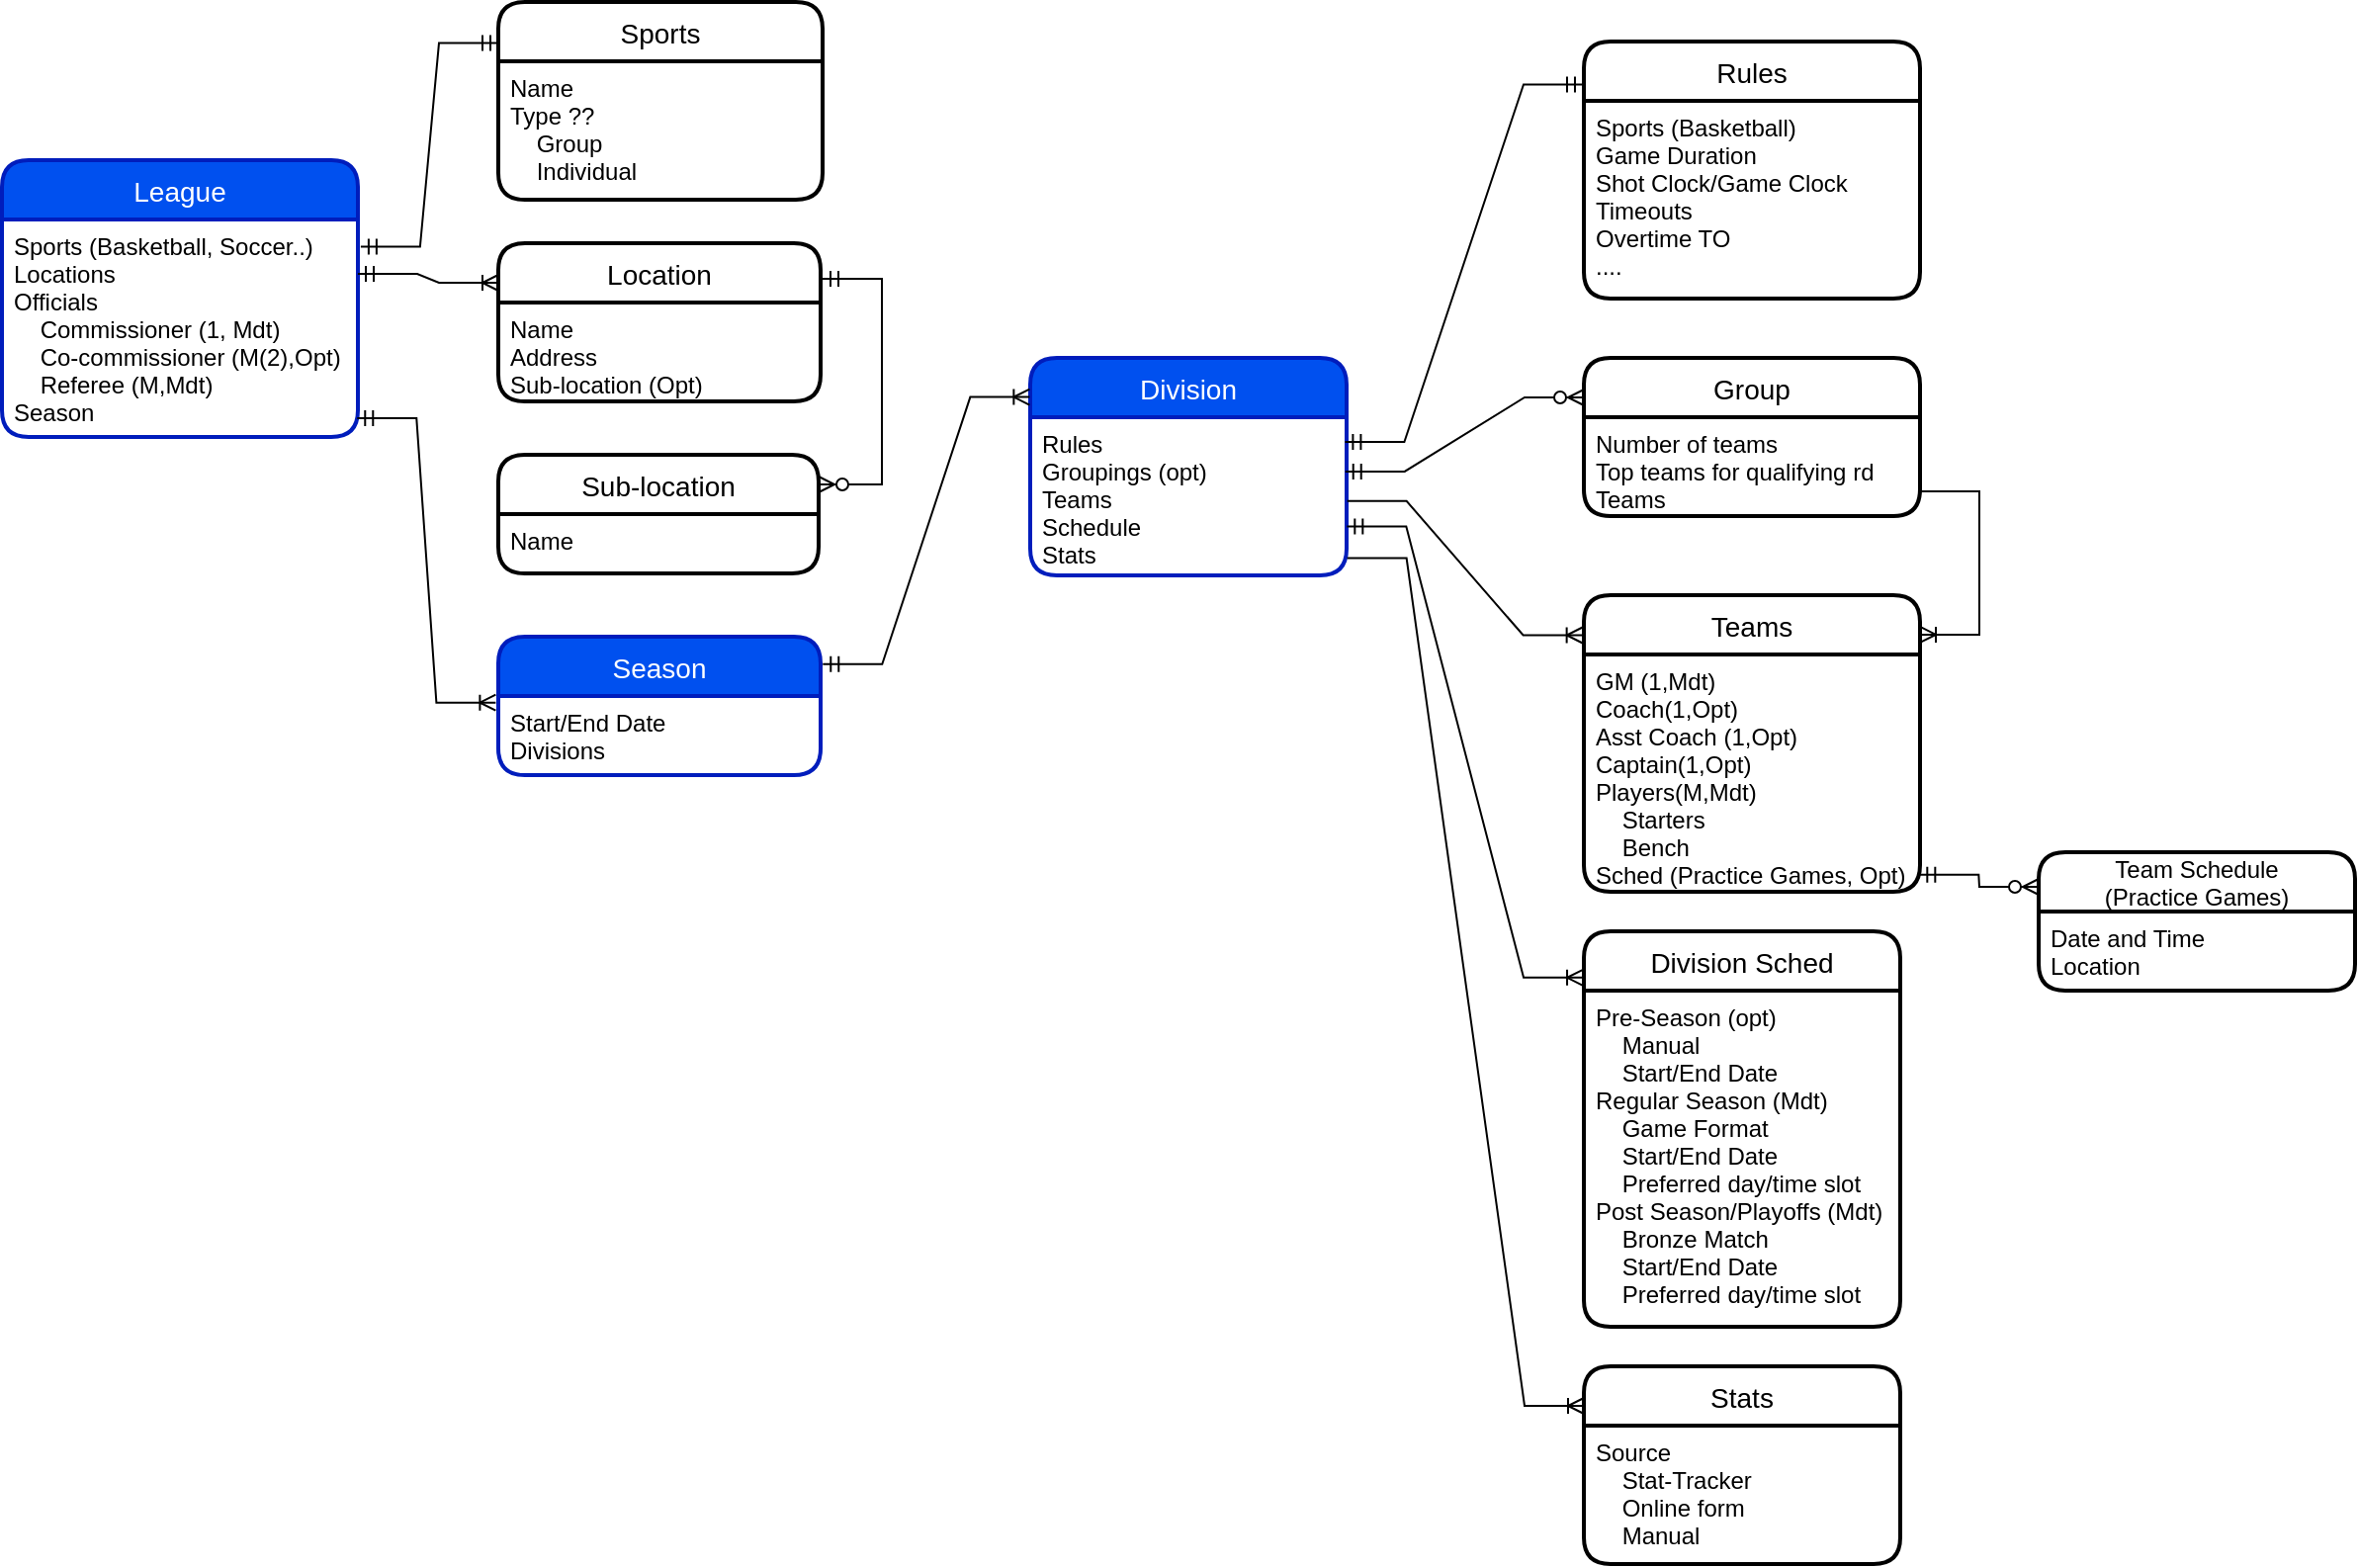 <mxfile version="20.2.3" type="device" pages="10"><diagram id="gWMycrnZXNTis-v8a5-1" name="Page-5"><mxGraphModel dx="1268" dy="591" grid="0" gridSize="10" guides="1" tooltips="1" connect="1" arrows="1" fold="1" page="0" pageScale="1" pageWidth="827" pageHeight="1169" math="0" shadow="0"><root><mxCell id="0"/><mxCell id="1" parent="0"/><mxCell id="3HwWzM61VhN9gTCCI5ma-1" value="League" style="swimlane;childLayout=stackLayout;horizontal=1;startSize=30;horizontalStack=0;rounded=1;fontSize=14;fontStyle=0;strokeWidth=2;resizeParent=0;resizeLast=1;shadow=0;dashed=0;align=center;fillColor=#0050ef;fontColor=#ffffff;strokeColor=#001DBC;" parent="1" vertex="1"><mxGeometry x="-50" y="90" width="180" height="140" as="geometry"/></mxCell><mxCell id="3HwWzM61VhN9gTCCI5ma-2" value="Sports (Basketball, Soccer..)&#10;Locations&#10;Officials&#10;    Commissioner (1, Mdt)&#10;    Co-commissioner (M(2),Opt)&#10;    Referee (M,Mdt)&#10;Season" style="align=left;strokeColor=none;fillColor=none;spacingLeft=4;fontSize=12;verticalAlign=top;resizable=0;rotatable=0;part=1;" parent="3HwWzM61VhN9gTCCI5ma-1" vertex="1"><mxGeometry y="30" width="180" height="110" as="geometry"/></mxCell><mxCell id="3HwWzM61VhN9gTCCI5ma-3" value="Season" style="swimlane;childLayout=stackLayout;horizontal=1;startSize=30;horizontalStack=0;rounded=1;fontSize=14;fontStyle=0;strokeWidth=2;resizeParent=0;resizeLast=1;shadow=0;dashed=0;align=center;fillColor=#0050ef;fontColor=#ffffff;strokeColor=#001DBC;" parent="1" vertex="1"><mxGeometry x="201" y="331" width="163" height="70" as="geometry"/></mxCell><mxCell id="3HwWzM61VhN9gTCCI5ma-4" value="Start/End Date&#10;Divisions" style="align=left;strokeColor=none;fillColor=none;spacingLeft=4;fontSize=12;verticalAlign=top;resizable=0;rotatable=0;part=1;" parent="3HwWzM61VhN9gTCCI5ma-3" vertex="1"><mxGeometry y="30" width="163" height="40" as="geometry"/></mxCell><mxCell id="3HwWzM61VhN9gTCCI5ma-5" value="Division" style="swimlane;childLayout=stackLayout;horizontal=1;startSize=30;horizontalStack=0;rounded=1;fontSize=14;fontStyle=0;strokeWidth=2;resizeParent=0;resizeLast=1;shadow=0;dashed=0;align=center;fillColor=#0050ef;fontColor=#ffffff;strokeColor=#001DBC;" parent="1" vertex="1"><mxGeometry x="470" y="190" width="160" height="110" as="geometry"/></mxCell><mxCell id="3HwWzM61VhN9gTCCI5ma-6" value="Rules&#10;Groupings (opt)&#10;Teams&#10;Schedule&#10;Stats" style="align=left;strokeColor=none;fillColor=none;spacingLeft=4;fontSize=12;verticalAlign=top;resizable=0;rotatable=0;part=1;" parent="3HwWzM61VhN9gTCCI5ma-5" vertex="1"><mxGeometry y="30" width="160" height="80" as="geometry"/></mxCell><mxCell id="3HwWzM61VhN9gTCCI5ma-7" value="Teams" style="swimlane;childLayout=stackLayout;horizontal=1;startSize=30;horizontalStack=0;rounded=1;fontSize=14;fontStyle=0;strokeWidth=2;resizeParent=0;resizeLast=1;shadow=0;dashed=0;align=center;" parent="1" vertex="1"><mxGeometry x="750" y="310" width="170" height="150" as="geometry"/></mxCell><mxCell id="3HwWzM61VhN9gTCCI5ma-8" value="GM (1,Mdt)&#10;Coach(1,Opt)&#10;Asst Coach (1,Opt)&#10;Captain(1,Opt)&#10;Players(M,Mdt)&#10;    Starters&#10;    Bench&#10;Sched (Practice Games, Opt)&#10;" style="align=left;strokeColor=none;fillColor=none;spacingLeft=4;fontSize=12;verticalAlign=top;resizable=0;rotatable=0;part=1;" parent="3HwWzM61VhN9gTCCI5ma-7" vertex="1"><mxGeometry y="30" width="170" height="120" as="geometry"/></mxCell><mxCell id="3HwWzM61VhN9gTCCI5ma-9" value="" style="edgeStyle=entityRelationEdgeStyle;fontSize=12;html=1;endArrow=ERoneToMany;startArrow=ERmandOne;rounded=0;entryX=-0.008;entryY=0.083;entryDx=0;entryDy=0;entryPerimeter=0;exitX=0.998;exitY=0.914;exitDx=0;exitDy=0;exitPerimeter=0;" parent="1" source="3HwWzM61VhN9gTCCI5ma-2" target="3HwWzM61VhN9gTCCI5ma-4" edge="1"><mxGeometry width="100" height="100" relative="1" as="geometry"><mxPoint x="210" y="250" as="sourcePoint"/><mxPoint x="440" y="190" as="targetPoint"/></mxGeometry></mxCell><mxCell id="3HwWzM61VhN9gTCCI5ma-10" value="" style="edgeStyle=entityRelationEdgeStyle;fontSize=12;html=1;endArrow=ERoneToMany;startArrow=ERmandOne;rounded=0;exitX=1.007;exitY=0.199;exitDx=0;exitDy=0;exitPerimeter=0;entryX=-0.002;entryY=0.18;entryDx=0;entryDy=0;entryPerimeter=0;" parent="1" source="3HwWzM61VhN9gTCCI5ma-3" target="3HwWzM61VhN9gTCCI5ma-5" edge="1"><mxGeometry width="100" height="100" relative="1" as="geometry"><mxPoint x="450" y="220" as="sourcePoint"/><mxPoint x="482" y="220" as="targetPoint"/></mxGeometry></mxCell><mxCell id="3HwWzM61VhN9gTCCI5ma-11" value="Group" style="swimlane;childLayout=stackLayout;horizontal=1;startSize=30;horizontalStack=0;rounded=1;fontSize=14;fontStyle=0;strokeWidth=2;resizeParent=0;resizeLast=1;shadow=0;dashed=0;align=center;" parent="1" vertex="1"><mxGeometry x="750" y="190" width="170" height="80" as="geometry"/></mxCell><mxCell id="3HwWzM61VhN9gTCCI5ma-12" value="Number of teams&#10;Top teams for qualifying rd&#10;Teams" style="align=left;strokeColor=none;fillColor=none;spacingLeft=4;fontSize=12;verticalAlign=top;resizable=0;rotatable=0;part=1;" parent="3HwWzM61VhN9gTCCI5ma-11" vertex="1"><mxGeometry y="30" width="170" height="50" as="geometry"/></mxCell><mxCell id="3HwWzM61VhN9gTCCI5ma-13" value="" style="edgeStyle=entityRelationEdgeStyle;fontSize=12;html=1;endArrow=ERzeroToMany;startArrow=ERmandOne;rounded=0;entryX=0;entryY=0.25;entryDx=0;entryDy=0;exitX=0.996;exitY=0.343;exitDx=0;exitDy=0;exitPerimeter=0;" parent="1" source="3HwWzM61VhN9gTCCI5ma-6" target="3HwWzM61VhN9gTCCI5ma-11" edge="1"><mxGeometry width="100" height="100" relative="1" as="geometry"><mxPoint x="770" y="310" as="sourcePoint"/><mxPoint x="850" y="210" as="targetPoint"/></mxGeometry></mxCell><mxCell id="3HwWzM61VhN9gTCCI5ma-14" value="Division Sched" style="swimlane;childLayout=stackLayout;horizontal=1;startSize=30;horizontalStack=0;rounded=1;fontSize=14;fontStyle=0;strokeWidth=2;resizeParent=0;resizeLast=1;shadow=0;dashed=0;align=center;" parent="1" vertex="1"><mxGeometry x="750" y="480" width="160" height="200" as="geometry"/></mxCell><mxCell id="3HwWzM61VhN9gTCCI5ma-15" value="Pre-Season (opt)&#10;    Manual&#10;    Start/End Date&#10;Regular Season (Mdt)&#10;    Game Format&#10;    Start/End Date&#10;    Preferred day/time slot&#10;Post Season/Playoffs (Mdt)&#10;    Bronze Match&#10;    Start/End Date&#10;    Preferred day/time slot" style="align=left;strokeColor=none;fillColor=none;spacingLeft=4;fontSize=12;verticalAlign=top;resizable=0;rotatable=0;part=1;fontStyle=0" parent="3HwWzM61VhN9gTCCI5ma-14" vertex="1"><mxGeometry y="30" width="160" height="170" as="geometry"/></mxCell><mxCell id="3HwWzM61VhN9gTCCI5ma-16" value="" style="edgeStyle=entityRelationEdgeStyle;fontSize=12;html=1;endArrow=ERoneToMany;rounded=0;exitX=1.002;exitY=0.53;exitDx=0;exitDy=0;entryX=-0.004;entryY=0.135;entryDx=0;entryDy=0;entryPerimeter=0;exitPerimeter=0;" parent="1" source="3HwWzM61VhN9gTCCI5ma-6" target="3HwWzM61VhN9gTCCI5ma-7" edge="1"><mxGeometry width="100" height="100" relative="1" as="geometry"><mxPoint x="420" y="340" as="sourcePoint"/><mxPoint x="740" y="322" as="targetPoint"/></mxGeometry></mxCell><mxCell id="3HwWzM61VhN9gTCCI5ma-17" value="" style="edgeStyle=entityRelationEdgeStyle;fontSize=12;html=1;endArrow=ERoneToMany;rounded=0;entryX=1;entryY=0.133;entryDx=0;entryDy=0;entryPerimeter=0;exitX=1;exitY=0.75;exitDx=0;exitDy=0;" parent="1" source="3HwWzM61VhN9gTCCI5ma-12" target="3HwWzM61VhN9gTCCI5ma-7" edge="1"><mxGeometry width="100" height="100" relative="1" as="geometry"><mxPoint x="910" y="220" as="sourcePoint"/><mxPoint x="830" y="515" as="targetPoint"/></mxGeometry></mxCell><mxCell id="3HwWzM61VhN9gTCCI5ma-18" value="Location" style="swimlane;childLayout=stackLayout;horizontal=1;startSize=30;horizontalStack=0;rounded=1;fontSize=14;fontStyle=0;strokeWidth=2;resizeParent=0;resizeLast=1;shadow=0;dashed=0;align=center;" parent="1" vertex="1"><mxGeometry x="201" y="132" width="163" height="80" as="geometry"/></mxCell><mxCell id="3HwWzM61VhN9gTCCI5ma-19" value="Name&#10;Address&#10;Sub-location (Opt)&#10;" style="align=left;strokeColor=none;fillColor=none;spacingLeft=4;fontSize=12;verticalAlign=top;resizable=0;rotatable=0;part=1;" parent="3HwWzM61VhN9gTCCI5ma-18" vertex="1"><mxGeometry y="30" width="163" height="50" as="geometry"/></mxCell><mxCell id="3HwWzM61VhN9gTCCI5ma-20" value="Sub-location" style="swimlane;childLayout=stackLayout;horizontal=1;startSize=30;horizontalStack=0;rounded=1;fontSize=14;fontStyle=0;strokeWidth=2;resizeParent=0;resizeLast=1;shadow=0;dashed=0;align=center;" parent="1" vertex="1"><mxGeometry x="201" y="239" width="162" height="60" as="geometry"/></mxCell><mxCell id="3HwWzM61VhN9gTCCI5ma-21" value="Name&#10;" style="align=left;strokeColor=none;fillColor=none;spacingLeft=4;fontSize=12;verticalAlign=top;resizable=0;rotatable=0;part=1;" parent="3HwWzM61VhN9gTCCI5ma-20" vertex="1"><mxGeometry y="30" width="162" height="30" as="geometry"/></mxCell><mxCell id="3HwWzM61VhN9gTCCI5ma-22" value="" style="edgeStyle=entityRelationEdgeStyle;fontSize=12;html=1;endArrow=ERzeroToMany;startArrow=ERmandOne;rounded=0;entryX=1;entryY=0.25;entryDx=0;entryDy=0;" parent="1" target="3HwWzM61VhN9gTCCI5ma-20" edge="1"><mxGeometry width="100" height="100" relative="1" as="geometry"><mxPoint x="365" y="150" as="sourcePoint"/><mxPoint x="320" y="300" as="targetPoint"/></mxGeometry></mxCell><mxCell id="3HwWzM61VhN9gTCCI5ma-23" value="" style="edgeStyle=entityRelationEdgeStyle;fontSize=12;html=1;endArrow=ERoneToMany;startArrow=ERmandOne;rounded=0;exitX=1;exitY=0.25;exitDx=0;exitDy=0;entryX=0;entryY=0.25;entryDx=0;entryDy=0;" parent="1" source="3HwWzM61VhN9gTCCI5ma-2" target="3HwWzM61VhN9gTCCI5ma-18" edge="1"><mxGeometry width="100" height="100" relative="1" as="geometry"><mxPoint x="50" y="180" as="sourcePoint"/><mxPoint x="200" y="161" as="targetPoint"/></mxGeometry></mxCell><mxCell id="3HwWzM61VhN9gTCCI5ma-24" value="Team Schedule &#10;(Practice Games)" style="swimlane;childLayout=stackLayout;horizontal=1;startSize=30;horizontalStack=0;rounded=1;fontSize=12;fontStyle=0;strokeWidth=2;resizeParent=0;resizeLast=1;shadow=0;dashed=0;align=center;" parent="1" vertex="1"><mxGeometry x="980" y="440" width="160" height="70" as="geometry"/></mxCell><mxCell id="3HwWzM61VhN9gTCCI5ma-25" value="Date and Time&#10;Location" style="align=left;strokeColor=none;fillColor=none;spacingLeft=4;fontSize=12;verticalAlign=top;resizable=0;rotatable=0;part=1;" parent="3HwWzM61VhN9gTCCI5ma-24" vertex="1"><mxGeometry y="30" width="160" height="40" as="geometry"/></mxCell><mxCell id="3HwWzM61VhN9gTCCI5ma-26" value="" style="edgeStyle=entityRelationEdgeStyle;fontSize=12;html=1;endArrow=ERzeroToMany;startArrow=ERmandOne;rounded=0;entryX=0;entryY=0.25;entryDx=0;entryDy=0;exitX=0.998;exitY=0.928;exitDx=0;exitDy=0;exitPerimeter=0;" parent="1" source="3HwWzM61VhN9gTCCI5ma-8" target="3HwWzM61VhN9gTCCI5ma-24" edge="1"><mxGeometry width="100" height="100" relative="1" as="geometry"><mxPoint x="900" y="430" as="sourcePoint"/><mxPoint x="1000" y="330" as="targetPoint"/></mxGeometry></mxCell><mxCell id="3HwWzM61VhN9gTCCI5ma-27" value="Stats" style="swimlane;childLayout=stackLayout;horizontal=1;startSize=30;horizontalStack=0;rounded=1;fontSize=14;fontStyle=0;strokeWidth=2;resizeParent=0;resizeLast=1;shadow=0;dashed=0;align=center;" parent="1" vertex="1"><mxGeometry x="750" y="700" width="160" height="100" as="geometry"/></mxCell><mxCell id="3HwWzM61VhN9gTCCI5ma-28" value="Source&#10;    Stat-Tracker&#10;    Online form&#10;    Manual" style="align=left;strokeColor=none;fillColor=none;spacingLeft=4;fontSize=12;verticalAlign=top;resizable=0;rotatable=0;part=1;" parent="3HwWzM61VhN9gTCCI5ma-27" vertex="1"><mxGeometry y="30" width="160" height="70" as="geometry"/></mxCell><mxCell id="3HwWzM61VhN9gTCCI5ma-29" value="" style="edgeStyle=entityRelationEdgeStyle;fontSize=12;html=1;endArrow=ERoneToMany;rounded=0;entryX=0;entryY=0.2;entryDx=0;entryDy=0;entryPerimeter=0;exitX=1.002;exitY=0.891;exitDx=0;exitDy=0;exitPerimeter=0;" parent="1" source="3HwWzM61VhN9gTCCI5ma-6" target="3HwWzM61VhN9gTCCI5ma-27" edge="1"><mxGeometry width="100" height="100" relative="1" as="geometry"><mxPoint x="660" y="320" as="sourcePoint"/><mxPoint x="640" y="470" as="targetPoint"/></mxGeometry></mxCell><mxCell id="3HwWzM61VhN9gTCCI5ma-30" value="" style="edgeStyle=entityRelationEdgeStyle;fontSize=12;html=1;endArrow=ERoneToMany;startArrow=ERmandOne;rounded=0;entryX=-0.003;entryY=0.117;entryDx=0;entryDy=0;entryPerimeter=0;exitX=1.001;exitY=0.69;exitDx=0;exitDy=0;exitPerimeter=0;" parent="1" source="3HwWzM61VhN9gTCCI5ma-6" target="3HwWzM61VhN9gTCCI5ma-14" edge="1"><mxGeometry width="100" height="100" relative="1" as="geometry"><mxPoint x="660" y="290" as="sourcePoint"/><mxPoint x="620" y="450" as="targetPoint"/></mxGeometry></mxCell><mxCell id="3HwWzM61VhN9gTCCI5ma-31" value="Rules" style="swimlane;childLayout=stackLayout;horizontal=1;startSize=30;horizontalStack=0;rounded=1;fontSize=14;fontStyle=0;strokeWidth=2;resizeParent=0;resizeLast=1;shadow=0;dashed=0;align=center;" parent="1" vertex="1"><mxGeometry x="750" y="30" width="170" height="130" as="geometry"/></mxCell><mxCell id="3HwWzM61VhN9gTCCI5ma-32" value="Sports (Basketball)&#10;Game Duration&#10;Shot Clock/Game Clock&#10;Timeouts&#10;Overtime TO&#10;...." style="align=left;strokeColor=none;fillColor=none;spacingLeft=4;fontSize=12;verticalAlign=top;resizable=0;rotatable=0;part=1;" parent="3HwWzM61VhN9gTCCI5ma-31" vertex="1"><mxGeometry y="30" width="170" height="100" as="geometry"/></mxCell><mxCell id="3HwWzM61VhN9gTCCI5ma-33" value="" style="edgeStyle=entityRelationEdgeStyle;fontSize=12;html=1;endArrow=ERmandOne;startArrow=ERmandOne;rounded=0;entryX=-0.003;entryY=0.167;entryDx=0;entryDy=0;entryPerimeter=0;exitX=0.995;exitY=0.156;exitDx=0;exitDy=0;exitPerimeter=0;" parent="1" source="3HwWzM61VhN9gTCCI5ma-6" target="3HwWzM61VhN9gTCCI5ma-31" edge="1"><mxGeometry width="100" height="100" relative="1" as="geometry"><mxPoint x="660" y="230" as="sourcePoint"/><mxPoint x="760" y="130" as="targetPoint"/></mxGeometry></mxCell><mxCell id="3HwWzM61VhN9gTCCI5ma-34" value="Sports" style="swimlane;childLayout=stackLayout;horizontal=1;startSize=30;horizontalStack=0;rounded=1;fontSize=14;fontStyle=0;strokeWidth=2;resizeParent=0;resizeLast=1;shadow=0;dashed=0;align=center;" parent="1" vertex="1"><mxGeometry x="201" y="10" width="164" height="100" as="geometry"/></mxCell><mxCell id="3HwWzM61VhN9gTCCI5ma-35" value="Name&#10;Type ??&#10;    Group&#10;    Individual" style="align=left;strokeColor=none;fillColor=none;spacingLeft=4;fontSize=12;verticalAlign=top;resizable=0;rotatable=0;part=1;" parent="3HwWzM61VhN9gTCCI5ma-34" vertex="1"><mxGeometry y="30" width="164" height="70" as="geometry"/></mxCell><mxCell id="3HwWzM61VhN9gTCCI5ma-36" value="" style="edgeStyle=entityRelationEdgeStyle;fontSize=12;html=1;endArrow=ERmandOne;startArrow=ERmandOne;rounded=0;entryX=1.008;entryY=0.125;entryDx=0;entryDy=0;entryPerimeter=0;exitX=0;exitY=0.208;exitDx=0;exitDy=0;exitPerimeter=0;" parent="1" source="3HwWzM61VhN9gTCCI5ma-34" target="3HwWzM61VhN9gTCCI5ma-2" edge="1"><mxGeometry width="100" height="100" relative="1" as="geometry"><mxPoint x="-10" y="530" as="sourcePoint"/><mxPoint x="50" y="164" as="targetPoint"/></mxGeometry></mxCell></root></mxGraphModel></diagram><diagram name="League + Team Management" id="z44vNewR4clR_ForUTPs"><mxGraphModel dx="1668" dy="1391" grid="0" gridSize="10" guides="1" tooltips="1" connect="1" arrows="1" fold="1" page="0" pageScale="1" pageWidth="827" pageHeight="1169" background="none" math="0" shadow="0"><root><mxCell id="WIyWlLk6GJQsqaUBKTNV-0"/><mxCell id="WIyWlLk6GJQsqaUBKTNV-1" parent="WIyWlLk6GJQsqaUBKTNV-0"/><mxCell id="ib42_0C73C2dx1U1LX2h-124" value="" style="shape=dataStorage;whiteSpace=wrap;html=1;fixedSize=1;rounded=1;fontSize=11;fillColor=#ffe6cc;strokeColor=#d79b00;" parent="WIyWlLk6GJQsqaUBKTNV-1" vertex="1"><mxGeometry x="305" y="1732" width="890" height="380" as="geometry"/></mxCell><mxCell id="5P4dsUFTxuOKiH85Qxqj-1" value="" style="edgeStyle=orthogonalEdgeStyle;rounded=0;orthogonalLoop=1;jettySize=auto;html=1;" parent="WIyWlLk6GJQsqaUBKTNV-1" source="dbt768-d7ewuvLV3TYdB-2" target="5P4dsUFTxuOKiH85Qxqj-0" edge="1"><mxGeometry relative="1" as="geometry"/></mxCell><mxCell id="dbt768-d7ewuvLV3TYdB-2" value="Create DLeag" style="rounded=1;whiteSpace=wrap;html=1;fillColor=#fff2cc;strokeColor=#d6b656;fontSize=13;" parent="WIyWlLk6GJQsqaUBKTNV-1" vertex="1"><mxGeometry x="1322" y="-476" width="120" height="60" as="geometry"/></mxCell><mxCell id="yGri7QD72jHSXp3sHWK--3" style="edgeStyle=orthogonalEdgeStyle;rounded=0;orthogonalLoop=1;jettySize=auto;html=1;" parent="WIyWlLk6GJQsqaUBKTNV-1" source="dbt768-d7ewuvLV3TYdB-10" target="dbt768-d7ewuvLV3TYdB-18" edge="1"><mxGeometry relative="1" as="geometry"/></mxCell><mxCell id="dbt768-d7ewuvLV3TYdB-10" value="&lt;font style=&quot;font-size: 16px;&quot;&gt;League&lt;/font&gt;" style="whiteSpace=wrap;html=1;aspect=fixed;fontStyle=1;fillColor=#dae8fc;strokeColor=#6c8ebf;rounded=1;fontSize=16;" parent="WIyWlLk6GJQsqaUBKTNV-1" vertex="1"><mxGeometry x="1631" y="-362" width="80" height="80" as="geometry"/></mxCell><mxCell id="ib42_0C73C2dx1U1LX2h-21" style="edgeStyle=orthogonalEdgeStyle;rounded=0;orthogonalLoop=1;jettySize=auto;html=1;strokeWidth=2;strokeColor=#99004D;" parent="WIyWlLk6GJQsqaUBKTNV-1" source="dbt768-d7ewuvLV3TYdB-11" target="SvGZzu2W32GC2QTr0moe-5" edge="1"><mxGeometry relative="1" as="geometry"/></mxCell><mxCell id="dbt768-d7ewuvLV3TYdB-11" value="Create Dvision" style="whiteSpace=wrap;html=1;rounded=1;fillColor=#fff2cc;strokeColor=#d6b656;fontSize=13;" parent="WIyWlLk6GJQsqaUBKTNV-1" vertex="1"><mxGeometry x="1330" y="166.5" width="120" height="60" as="geometry"/></mxCell><mxCell id="5P4dsUFTxuOKiH85Qxqj-7" style="edgeStyle=orthogonalEdgeStyle;rounded=0;orthogonalLoop=1;jettySize=auto;html=1;entryX=0.75;entryY=0;entryDx=0;entryDy=0;" parent="WIyWlLk6GJQsqaUBKTNV-1" source="dbt768-d7ewuvLV3TYdB-13" target="dbt768-d7ewuvLV3TYdB-11" edge="1"><mxGeometry relative="1" as="geometry"/></mxCell><mxCell id="dbt768-d7ewuvLV3TYdB-13" value="&lt;font style=&quot;font-size: 16px;&quot;&gt;Season&lt;/font&gt;" style="whiteSpace=wrap;html=1;aspect=fixed;fontStyle=1;fillColor=#dae8fc;strokeColor=#6c8ebf;rounded=1;fontSize=16;" parent="WIyWlLk6GJQsqaUBKTNV-1" vertex="1"><mxGeometry x="1631" y="-24" width="80" height="80" as="geometry"/></mxCell><mxCell id="yGri7QD72jHSXp3sHWK--2" style="edgeStyle=orthogonalEdgeStyle;rounded=0;orthogonalLoop=1;jettySize=auto;html=1;entryX=0.5;entryY=0;entryDx=0;entryDy=0;" parent="WIyWlLk6GJQsqaUBKTNV-1" source="dbt768-d7ewuvLV3TYdB-18" target="dbt768-d7ewuvLV3TYdB-13" edge="1"><mxGeometry relative="1" as="geometry"/></mxCell><mxCell id="dbt768-d7ewuvLV3TYdB-18" value="Create Season" style="whiteSpace=wrap;html=1;rounded=1;fillColor=#fff2cc;strokeColor=#d6b656;fontSize=13;" parent="WIyWlLk6GJQsqaUBKTNV-1" vertex="1"><mxGeometry x="1611" y="-185" width="120" height="60" as="geometry"/></mxCell><mxCell id="yGri7QD72jHSXp3sHWK--35" style="edgeStyle=orthogonalEdgeStyle;rounded=0;orthogonalLoop=1;jettySize=auto;html=1;exitX=0.5;exitY=1;exitDx=0;exitDy=0;entryX=0.5;entryY=0;entryDx=0;entryDy=0;" parent="WIyWlLk6GJQsqaUBKTNV-1" source="AZr3MxXEY9SdX6L6K5VZ-1" target="dbt768-d7ewuvLV3TYdB-2" edge="1"><mxGeometry relative="1" as="geometry"/></mxCell><mxCell id="AZr3MxXEY9SdX6L6K5VZ-1" value="&lt;font style=&quot;font-size: 14px;&quot;&gt;Start&lt;/font&gt;" style="ellipse;whiteSpace=wrap;html=1;labelBackgroundColor=none;fontSize=14;fontColor=#333333;fillColor=#f5f5f5;fontStyle=1;strokeColor=#666666;" parent="WIyWlLk6GJQsqaUBKTNV-1" vertex="1"><mxGeometry x="1337" y="-590" width="90" height="60" as="geometry"/></mxCell><mxCell id="ib42_0C73C2dx1U1LX2h-20" style="edgeStyle=orthogonalEdgeStyle;rounded=0;orthogonalLoop=1;jettySize=auto;html=1;strokeWidth=2;strokeColor=#99004D;" parent="WIyWlLk6GJQsqaUBKTNV-1" source="SvGZzu2W32GC2QTr0moe-5" target="ib42_0C73C2dx1U1LX2h-0" edge="1"><mxGeometry relative="1" as="geometry"/></mxCell><mxCell id="SvGZzu2W32GC2QTr0moe-5" value="&lt;font style=&quot;font-size: 16px;&quot;&gt;Division&lt;/font&gt;" style="whiteSpace=wrap;html=1;aspect=fixed;fontStyle=1;fillColor=#dae8fc;strokeColor=#6c8ebf;rounded=1;fontSize=16;" parent="WIyWlLk6GJQsqaUBKTNV-1" vertex="1"><mxGeometry x="1027" y="156.5" width="80" height="80" as="geometry"/></mxCell><mxCell id="ib42_0C73C2dx1U1LX2h-7" value="" style="edgeStyle=orthogonalEdgeStyle;rounded=0;orthogonalLoop=1;jettySize=auto;html=1;strokeWidth=2;strokeColor=#99004D;entryX=0.5;entryY=0;entryDx=0;entryDy=0;" parent="WIyWlLk6GJQsqaUBKTNV-1" source="ib42_0C73C2dx1U1LX2h-0" target="yGri7QD72jHSXp3sHWK--7" edge="1"><mxGeometry relative="1" as="geometry"><mxPoint x="778" y="321" as="targetPoint"/></mxGeometry></mxCell><mxCell id="ib42_0C73C2dx1U1LX2h-22" style="edgeStyle=orthogonalEdgeStyle;rounded=0;orthogonalLoop=1;jettySize=auto;html=1;strokeWidth=2;strokeColor=#99004D;" parent="WIyWlLk6GJQsqaUBKTNV-1" source="ib42_0C73C2dx1U1LX2h-0" target="ib42_0C73C2dx1U1LX2h-8" edge="1"><mxGeometry relative="1" as="geometry"/></mxCell><mxCell id="ib42_0C73C2dx1U1LX2h-0" value="Require groups?" style="rhombus;whiteSpace=wrap;html=1;fontStyle=0;fillColor=#f8cecc;strokeColor=#b85450;fontSize=13;" parent="WIyWlLk6GJQsqaUBKTNV-1" vertex="1"><mxGeometry x="738" y="156.5" width="80" height="80" as="geometry"/></mxCell><mxCell id="ib42_0C73C2dx1U1LX2h-23" style="edgeStyle=orthogonalEdgeStyle;rounded=0;orthogonalLoop=1;jettySize=auto;html=1;entryX=0.5;entryY=0;entryDx=0;entryDy=0;strokeWidth=2;strokeColor=#99004D;" parent="WIyWlLk6GJQsqaUBKTNV-1" source="ib42_0C73C2dx1U1LX2h-8" target="ib42_0C73C2dx1U1LX2h-10" edge="1"><mxGeometry relative="1" as="geometry"/></mxCell><mxCell id="ib42_0C73C2dx1U1LX2h-8" value="Create Group" style="whiteSpace=wrap;html=1;fontStyle=0;rounded=1;fillColor=#fff2cc;strokeColor=#d6b656;fontSize=13;" parent="WIyWlLk6GJQsqaUBKTNV-1" vertex="1"><mxGeometry x="427" y="166.5" width="120" height="60" as="geometry"/></mxCell><mxCell id="yGri7QD72jHSXp3sHWK--12" style="edgeStyle=orthogonalEdgeStyle;rounded=0;orthogonalLoop=1;jettySize=auto;html=1;exitX=1;exitY=0.5;exitDx=0;exitDy=0;entryX=0.5;entryY=0;entryDx=0;entryDy=0;" parent="WIyWlLk6GJQsqaUBKTNV-1" source="ib42_0C73C2dx1U1LX2h-10" target="yGri7QD72jHSXp3sHWK--7" edge="1"><mxGeometry relative="1" as="geometry"/></mxCell><mxCell id="ib42_0C73C2dx1U1LX2h-10" value="&lt;font style=&quot;font-size: 16px;&quot;&gt;Group&lt;/font&gt;" style="whiteSpace=wrap;html=1;aspect=fixed;fontStyle=1;fillColor=#dae8fc;strokeColor=#6c8ebf;rounded=1;fontSize=16;" parent="WIyWlLk6GJQsqaUBKTNV-1" vertex="1"><mxGeometry x="447" y="311" width="80" height="80" as="geometry"/></mxCell><mxCell id="ib42_0C73C2dx1U1LX2h-31" style="edgeStyle=orthogonalEdgeStyle;rounded=0;orthogonalLoop=1;jettySize=auto;html=1;strokeWidth=2;strokeColor=#99004D;" parent="WIyWlLk6GJQsqaUBKTNV-1" source="ib42_0C73C2dx1U1LX2h-26" target="ib42_0C73C2dx1U1LX2h-30" edge="1"><mxGeometry relative="1" as="geometry"/></mxCell><mxCell id="ib42_0C73C2dx1U1LX2h-26" value="Create Team" style="whiteSpace=wrap;html=1;fontStyle=0;rounded=1;fillColor=#fff2cc;strokeColor=#d6b656;fontSize=13;" parent="WIyWlLk6GJQsqaUBKTNV-1" vertex="1"><mxGeometry x="241" y="790" width="120" height="60" as="geometry"/></mxCell><mxCell id="ib42_0C73C2dx1U1LX2h-33" value="" style="edgeStyle=orthogonalEdgeStyle;rounded=0;orthogonalLoop=1;jettySize=auto;html=1;strokeWidth=2;strokeColor=#99004D;" parent="WIyWlLk6GJQsqaUBKTNV-1" source="ib42_0C73C2dx1U1LX2h-27" target="ib42_0C73C2dx1U1LX2h-32" edge="1"><mxGeometry relative="1" as="geometry"/></mxCell><mxCell id="ib42_0C73C2dx1U1LX2h-27" value="Find Team" style="whiteSpace=wrap;html=1;fontStyle=0;rounded=1;fillColor=#fff2cc;strokeColor=#d6b656;" parent="WIyWlLk6GJQsqaUBKTNV-1" vertex="1"><mxGeometry x="560" y="790" width="120" height="60" as="geometry"/></mxCell><mxCell id="ib42_0C73C2dx1U1LX2h-77" style="edgeStyle=orthogonalEdgeStyle;rounded=0;orthogonalLoop=1;jettySize=auto;html=1;exitX=0;exitY=0.25;exitDx=0;exitDy=0;entryX=1;entryY=0.5;entryDx=0;entryDy=0;strokeWidth=2;fontSize=11;strokeColor=#67AB9F;" parent="WIyWlLk6GJQsqaUBKTNV-1" source="ib42_0C73C2dx1U1LX2h-30" target="ib42_0C73C2dx1U1LX2h-54" edge="1"><mxGeometry relative="1" as="geometry"/></mxCell><mxCell id="ib42_0C73C2dx1U1LX2h-78" style="edgeStyle=orthogonalEdgeStyle;rounded=0;orthogonalLoop=1;jettySize=auto;html=1;entryX=1;entryY=0.5;entryDx=0;entryDy=0;strokeWidth=2;fontSize=11;strokeColor=#67AB9F;" parent="WIyWlLk6GJQsqaUBKTNV-1" source="ib42_0C73C2dx1U1LX2h-30" target="ib42_0C73C2dx1U1LX2h-51" edge="1"><mxGeometry relative="1" as="geometry"><Array as="points"><mxPoint x="200" y="1020"/><mxPoint x="200" y="1189"/></Array></mxGeometry></mxCell><mxCell id="ib42_0C73C2dx1U1LX2h-114" style="edgeStyle=orthogonalEdgeStyle;rounded=0;orthogonalLoop=1;jettySize=auto;html=1;exitX=0.5;exitY=1;exitDx=0;exitDy=0;entryX=0.5;entryY=0;entryDx=0;entryDy=0;strokeWidth=2;fontSize=11;strokeColor=#99004D;" parent="WIyWlLk6GJQsqaUBKTNV-1" source="ib42_0C73C2dx1U1LX2h-30" target="ib42_0C73C2dx1U1LX2h-42" edge="1"><mxGeometry relative="1" as="geometry"><Array as="points"/></mxGeometry></mxCell><mxCell id="ib42_0C73C2dx1U1LX2h-30" value="&lt;font style=&quot;font-size: 16px;&quot;&gt;Team&lt;/font&gt;" style="whiteSpace=wrap;html=1;aspect=fixed;fontStyle=1;fillColor=#dae8fc;strokeColor=#6c8ebf;rounded=1;fontSize=16;" parent="WIyWlLk6GJQsqaUBKTNV-1" vertex="1"><mxGeometry x="260.5" y="960" width="80" height="80" as="geometry"/></mxCell><mxCell id="ib42_0C73C2dx1U1LX2h-38" style="edgeStyle=orthogonalEdgeStyle;rounded=0;orthogonalLoop=1;jettySize=auto;html=1;entryX=0;entryY=0.5;entryDx=0;entryDy=0;strokeWidth=2;strokeColor=#99004D;" parent="WIyWlLk6GJQsqaUBKTNV-1" source="ib42_0C73C2dx1U1LX2h-32" target="ib42_0C73C2dx1U1LX2h-36" edge="1"><mxGeometry relative="1" as="geometry"/></mxCell><mxCell id="ib42_0C73C2dx1U1LX2h-49" style="edgeStyle=orthogonalEdgeStyle;rounded=0;orthogonalLoop=1;jettySize=auto;html=1;entryX=0.5;entryY=0;entryDx=0;entryDy=0;strokeWidth=2;fontSize=11;strokeColor=#99004D;" parent="WIyWlLk6GJQsqaUBKTNV-1" source="ib42_0C73C2dx1U1LX2h-32" target="ib42_0C73C2dx1U1LX2h-34" edge="1"><mxGeometry relative="1" as="geometry"/></mxCell><mxCell id="ib42_0C73C2dx1U1LX2h-32" value="Team exists in league" style="rhombus;whiteSpace=wrap;html=1;fontStyle=0;rounded=0;fillColor=#f8cecc;strokeColor=#b85450;" parent="WIyWlLk6GJQsqaUBKTNV-1" vertex="1"><mxGeometry x="580.5" y="960" width="80" height="80" as="geometry"/></mxCell><mxCell id="ib42_0C73C2dx1U1LX2h-44" style="edgeStyle=orthogonalEdgeStyle;rounded=0;orthogonalLoop=1;jettySize=auto;html=1;entryX=0.5;entryY=0;entryDx=0;entryDy=0;strokeWidth=2;strokeColor=#99004D;" parent="WIyWlLk6GJQsqaUBKTNV-1" source="ib42_0C73C2dx1U1LX2h-34" target="ib42_0C73C2dx1U1LX2h-43" edge="1"><mxGeometry relative="1" as="geometry"/></mxCell><mxCell id="ib42_0C73C2dx1U1LX2h-34" value="Commish sends invite" style="whiteSpace=wrap;html=1;fontStyle=0;rounded=1;fillColor=#fff2cc;strokeColor=#d6b656;fontSize=13;" parent="WIyWlLk6GJQsqaUBKTNV-1" vertex="1"><mxGeometry x="560" y="1110" width="120" height="60" as="geometry"/></mxCell><mxCell id="ib42_0C73C2dx1U1LX2h-82" style="edgeStyle=orthogonalEdgeStyle;rounded=0;orthogonalLoop=1;jettySize=auto;html=1;entryX=0;entryY=0.5;entryDx=0;entryDy=0;strokeWidth=2;fontSize=11;strokeColor=#99004D;" parent="WIyWlLk6GJQsqaUBKTNV-1" source="ib42_0C73C2dx1U1LX2h-36" target="ib42_0C73C2dx1U1LX2h-79" edge="1"><mxGeometry relative="1" as="geometry"/></mxCell><mxCell id="ib42_0C73C2dx1U1LX2h-36" value="Commish sends invite to Extenal Team" style="whiteSpace=wrap;html=1;fontStyle=0;rounded=1;fillColor=#fff2cc;strokeColor=#d6b656;fontSize=13;" parent="WIyWlLk6GJQsqaUBKTNV-1" vertex="1"><mxGeometry x="827" y="970" width="120" height="60" as="geometry"/></mxCell><mxCell id="ib42_0C73C2dx1U1LX2h-119" value="" style="edgeStyle=orthogonalEdgeStyle;rounded=0;orthogonalLoop=1;jettySize=auto;html=1;strokeWidth=2;fontSize=11;strokeColor=#99004D;" parent="WIyWlLk6GJQsqaUBKTNV-1" source="ib42_0C73C2dx1U1LX2h-42" target="ib42_0C73C2dx1U1LX2h-118" edge="1"><mxGeometry relative="1" as="geometry"/></mxCell><mxCell id="ib42_0C73C2dx1U1LX2h-42" value="Teams" style="shape=dataStorage;whiteSpace=wrap;html=1;fixedSize=1;rounded=0;fillColor=#ffe6cc;strokeColor=#d79b00;" parent="WIyWlLk6GJQsqaUBKTNV-1" vertex="1"><mxGeometry x="250.5" y="1390" width="100" height="80" as="geometry"/></mxCell><mxCell id="ib42_0C73C2dx1U1LX2h-115" style="edgeStyle=orthogonalEdgeStyle;rounded=0;orthogonalLoop=1;jettySize=auto;html=1;exitX=0.5;exitY=1;exitDx=0;exitDy=0;entryX=1;entryY=0.25;entryDx=0;entryDy=0;strokeWidth=2;fontSize=11;strokeColor=#67AB9F;" parent="WIyWlLk6GJQsqaUBKTNV-1" source="ib42_0C73C2dx1U1LX2h-43" target="ib42_0C73C2dx1U1LX2h-42" edge="1"><mxGeometry relative="1" as="geometry"/></mxCell><mxCell id="ib42_0C73C2dx1U1LX2h-43" value="GM accepts the invite" style="ellipse;whiteSpace=wrap;html=1;aspect=fixed;rounded=0;fillColor=#d5e8d4;strokeColor=#82b366;fontSize=13;" parent="WIyWlLk6GJQsqaUBKTNV-1" vertex="1"><mxGeometry x="580.5" y="1240" width="80" height="80" as="geometry"/></mxCell><mxCell id="ib42_0C73C2dx1U1LX2h-48" value="&lt;font style=&quot;font-size: 14px;&quot;&gt;To create a new team, the Commissioner must assign a DLeag user to become the&lt;br style=&quot;font-size: 14px;&quot;&gt;team's General Manager.&lt;/font&gt;" style="text;html=1;strokeColor=none;fillColor=none;align=left;verticalAlign=middle;whiteSpace=wrap;rounded=0;fontSize=14;" parent="WIyWlLk6GJQsqaUBKTNV-1" vertex="1"><mxGeometry x="310" y="854" width="260" height="69" as="geometry"/></mxCell><mxCell id="ib42_0C73C2dx1U1LX2h-51" value="Player Roster" style="shape=dataStorage;whiteSpace=wrap;html=1;fixedSize=1;rounded=0;fontSize=13;labelBackgroundColor=none;fillColor=#ffe6cc;strokeColor=#d79b00;" parent="WIyWlLk6GJQsqaUBKTNV-1" vertex="1"><mxGeometry x="39.94" y="1149" width="100" height="80" as="geometry"/></mxCell><mxCell id="ib42_0C73C2dx1U1LX2h-59" style="edgeStyle=orthogonalEdgeStyle;rounded=0;orthogonalLoop=1;jettySize=auto;html=1;entryX=1;entryY=0.5;entryDx=0;entryDy=0;strokeWidth=2;fontSize=11;strokeColor=#67AB9F;" parent="WIyWlLk6GJQsqaUBKTNV-1" source="ib42_0C73C2dx1U1LX2h-54" target="ib42_0C73C2dx1U1LX2h-58" edge="1"><mxGeometry relative="1" as="geometry"/></mxCell><mxCell id="ib42_0C73C2dx1U1LX2h-54" value="GM sends player invites" style="whiteSpace=wrap;html=1;fontSize=13;rounded=1;fillColor=#fff2cc;strokeColor=#d6b656;" parent="WIyWlLk6GJQsqaUBKTNV-1" vertex="1"><mxGeometry x="19.94" y="950" width="120" height="60" as="geometry"/></mxCell><mxCell id="ib42_0C73C2dx1U1LX2h-61" style="edgeStyle=orthogonalEdgeStyle;rounded=0;orthogonalLoop=1;jettySize=auto;html=1;strokeWidth=2;fontSize=11;strokeColor=#EA6B66;" parent="WIyWlLk6GJQsqaUBKTNV-1" source="ib42_0C73C2dx1U1LX2h-58" target="ib42_0C73C2dx1U1LX2h-60" edge="1"><mxGeometry relative="1" as="geometry"/></mxCell><mxCell id="ib42_0C73C2dx1U1LX2h-71" style="edgeStyle=orthogonalEdgeStyle;rounded=0;orthogonalLoop=1;jettySize=auto;html=1;strokeWidth=2;fontSize=11;entryX=1;entryY=0.5;entryDx=0;entryDy=0;strokeColor=#EA6B66;" parent="WIyWlLk6GJQsqaUBKTNV-1" source="ib42_0C73C2dx1U1LX2h-58" target="ib42_0C73C2dx1U1LX2h-65" edge="1"><mxGeometry relative="1" as="geometry"><mxPoint x="-300.06" y="980" as="targetPoint"/></mxGeometry></mxCell><mxCell id="ib42_0C73C2dx1U1LX2h-58" value="Users" style="whiteSpace=wrap;html=1;aspect=fixed;rounded=1;fontSize=16;fontStyle=1;fillColor=#dae8fc;strokeColor=#6c8ebf;" parent="WIyWlLk6GJQsqaUBKTNV-1" vertex="1"><mxGeometry x="-170" y="940" width="80" height="80" as="geometry"/></mxCell><mxCell id="ib42_0C73C2dx1U1LX2h-74" style="edgeStyle=orthogonalEdgeStyle;rounded=0;orthogonalLoop=1;jettySize=auto;html=1;exitX=1;exitY=0.5;exitDx=0;exitDy=0;entryX=0;entryY=0.5;entryDx=0;entryDy=0;strokeWidth=2;fontSize=11;strokeColor=#EA6B66;" parent="WIyWlLk6GJQsqaUBKTNV-1" source="ib42_0C73C2dx1U1LX2h-60" target="ib42_0C73C2dx1U1LX2h-51" edge="1"><mxGeometry relative="1" as="geometry"/></mxCell><mxCell id="ib42_0C73C2dx1U1LX2h-60" value="User accepts the invite" style="ellipse;whiteSpace=wrap;html=1;aspect=fixed;rounded=0;fillColor=#d5e8d4;strokeColor=#82b366;fontSize=13;" parent="WIyWlLk6GJQsqaUBKTNV-1" vertex="1"><mxGeometry x="-170" y="1149" width="80" height="80" as="geometry"/></mxCell><mxCell id="ib42_0C73C2dx1U1LX2h-72" style="edgeStyle=orthogonalEdgeStyle;rounded=0;orthogonalLoop=1;jettySize=auto;html=1;entryX=0;entryY=0.5;entryDx=0;entryDy=0;strokeWidth=2;fontSize=11;strokeColor=#EA6B66;" parent="WIyWlLk6GJQsqaUBKTNV-1" target="ib42_0C73C2dx1U1LX2h-69" edge="1"><mxGeometry relative="1" as="geometry"><mxPoint x="-360.001" y="1010" as="sourcePoint"/><Array as="points"><mxPoint x="-360" y="1390"/></Array></mxGeometry></mxCell><mxCell id="ib42_0C73C2dx1U1LX2h-65" value="User sends join request" style="whiteSpace=wrap;html=1;fontSize=13;rounded=1;fillColor=#fff2cc;strokeColor=#d6b656;" parent="WIyWlLk6GJQsqaUBKTNV-1" vertex="1"><mxGeometry x="-400" y="950" width="120" height="60" as="geometry"/></mxCell><mxCell id="ib42_0C73C2dx1U1LX2h-73" style="edgeStyle=orthogonalEdgeStyle;rounded=0;orthogonalLoop=1;jettySize=auto;html=1;strokeWidth=2;fontSize=11;strokeColor=#67AB9F;" parent="WIyWlLk6GJQsqaUBKTNV-1" source="ib42_0C73C2dx1U1LX2h-69" edge="1"><mxGeometry relative="1" as="geometry"><mxPoint x="99.94" y="1230" as="targetPoint"/></mxGeometry></mxCell><mxCell id="ib42_0C73C2dx1U1LX2h-69" value="GM accepts the join request" style="ellipse;whiteSpace=wrap;html=1;aspect=fixed;rounded=0;fillColor=#d5e8d4;strokeColor=#82b366;fontSize=13;" parent="WIyWlLk6GJQsqaUBKTNV-1" vertex="1"><mxGeometry x="-190.06" y="1349" width="80" height="80" as="geometry"/></mxCell><mxCell id="ib42_0C73C2dx1U1LX2h-88" style="edgeStyle=orthogonalEdgeStyle;rounded=0;orthogonalLoop=1;jettySize=auto;html=1;exitX=0.25;exitY=1;exitDx=0;exitDy=0;entryX=0.5;entryY=0;entryDx=0;entryDy=0;strokeWidth=2;fontSize=11;strokeColor=#67AB9F;" parent="WIyWlLk6GJQsqaUBKTNV-1" source="ib42_0C73C2dx1U1LX2h-79" target="ib42_0C73C2dx1U1LX2h-84" edge="1"><mxGeometry relative="1" as="geometry"/></mxCell><mxCell id="ib42_0C73C2dx1U1LX2h-92" style="edgeStyle=orthogonalEdgeStyle;rounded=0;orthogonalLoop=1;jettySize=auto;html=1;exitX=0.75;exitY=1;exitDx=0;exitDy=0;entryX=0.5;entryY=0;entryDx=0;entryDy=0;strokeWidth=2;fontSize=11;strokeColor=#67AB9F;" parent="WIyWlLk6GJQsqaUBKTNV-1" source="ib42_0C73C2dx1U1LX2h-79" target="ib42_0C73C2dx1U1LX2h-89" edge="1"><mxGeometry relative="1" as="geometry"/></mxCell><mxCell id="ib42_0C73C2dx1U1LX2h-117" style="edgeStyle=orthogonalEdgeStyle;rounded=0;orthogonalLoop=1;jettySize=auto;html=1;entryX=0;entryY=0.5;entryDx=0;entryDy=0;strokeWidth=2;fontSize=11;strokeColor=#67AB9F;" parent="WIyWlLk6GJQsqaUBKTNV-1" source="ib42_0C73C2dx1U1LX2h-79" target="ib42_0C73C2dx1U1LX2h-80" edge="1"><mxGeometry relative="1" as="geometry"><Array as="points"><mxPoint x="1275" y="1020"/><mxPoint x="1275" y="1189"/></Array></mxGeometry></mxCell><mxCell id="ib42_0C73C2dx1U1LX2h-150" style="edgeStyle=orthogonalEdgeStyle;rounded=0;orthogonalLoop=1;jettySize=auto;html=1;exitX=1;exitY=0.25;exitDx=0;exitDy=0;strokeWidth=2;fontSize=14;strokeColor=#67AB9F;" parent="WIyWlLk6GJQsqaUBKTNV-1" source="ib42_0C73C2dx1U1LX2h-79" target="ib42_0C73C2dx1U1LX2h-95" edge="1"><mxGeometry relative="1" as="geometry"><Array as="points"><mxPoint x="1282" y="980"/><mxPoint x="1282" y="782"/></Array></mxGeometry></mxCell><mxCell id="ib42_0C73C2dx1U1LX2h-79" value="&lt;font style=&quot;font-size: 16px;&quot;&gt;Team&lt;/font&gt;" style="whiteSpace=wrap;html=1;aspect=fixed;fontStyle=1;fillColor=#dae8fc;strokeColor=#6c8ebf;rounded=1;fontSize=16;" parent="WIyWlLk6GJQsqaUBKTNV-1" vertex="1"><mxGeometry x="1080" y="960" width="80" height="80" as="geometry"/></mxCell><mxCell id="ib42_0C73C2dx1U1LX2h-80" value="Player Roster" style="shape=dataStorage;whiteSpace=wrap;html=1;fixedSize=1;rounded=0;fontSize=13;fillColor=#ffe6cc;strokeColor=#d79b00;" parent="WIyWlLk6GJQsqaUBKTNV-1" vertex="1"><mxGeometry x="1410" y="1149" width="100" height="80" as="geometry"/></mxCell><mxCell id="ib42_0C73C2dx1U1LX2h-87" style="edgeStyle=orthogonalEdgeStyle;rounded=0;orthogonalLoop=1;jettySize=auto;html=1;entryX=1;entryY=0.5;entryDx=0;entryDy=0;strokeWidth=2;fontSize=11;strokeColor=#67AB9F;" parent="WIyWlLk6GJQsqaUBKTNV-1" source="ib42_0C73C2dx1U1LX2h-84" target="ib42_0C73C2dx1U1LX2h-42" edge="1"><mxGeometry relative="1" as="geometry"><Array as="points"><mxPoint x="890" y="1430"/></Array></mxGeometry></mxCell><mxCell id="ib42_0C73C2dx1U1LX2h-84" value="GM accepts the invite" style="ellipse;whiteSpace=wrap;html=1;aspect=fixed;rounded=0;fillColor=#d5e8d4;strokeColor=#82b366;fontSize=13;" parent="WIyWlLk6GJQsqaUBKTNV-1" vertex="1"><mxGeometry x="847" y="1240" width="80" height="80" as="geometry"/></mxCell><mxCell id="ib42_0C73C2dx1U1LX2h-93" style="edgeStyle=orthogonalEdgeStyle;rounded=0;orthogonalLoop=1;jettySize=auto;html=1;entryX=0.5;entryY=0;entryDx=0;entryDy=0;strokeWidth=2;fontSize=11;strokeColor=#67AB9F;" parent="WIyWlLk6GJQsqaUBKTNV-1" source="ib42_0C73C2dx1U1LX2h-89" target="ib42_0C73C2dx1U1LX2h-91" edge="1"><mxGeometry relative="1" as="geometry"/></mxCell><mxCell id="ib42_0C73C2dx1U1LX2h-89" value="GM sends join request" style="whiteSpace=wrap;html=1;fontSize=13;rounded=1;fillColor=#fff2cc;strokeColor=#d6b656;" parent="WIyWlLk6GJQsqaUBKTNV-1" vertex="1"><mxGeometry x="1080" y="1250" width="120" height="60" as="geometry"/></mxCell><mxCell id="ib42_0C73C2dx1U1LX2h-94" style="edgeStyle=orthogonalEdgeStyle;rounded=0;orthogonalLoop=1;jettySize=auto;html=1;entryX=1;entryY=0.75;entryDx=0;entryDy=0;strokeWidth=2;fontSize=11;strokeColor=#99004D;" parent="WIyWlLk6GJQsqaUBKTNV-1" source="ib42_0C73C2dx1U1LX2h-91" target="ib42_0C73C2dx1U1LX2h-42" edge="1"><mxGeometry relative="1" as="geometry"><Array as="points"><mxPoint x="1010" y="1450"/><mxPoint x="1010" y="1450"/></Array></mxGeometry></mxCell><mxCell id="yGri7QD72jHSXp3sHWK--34" style="edgeStyle=orthogonalEdgeStyle;rounded=0;orthogonalLoop=1;jettySize=auto;html=1;entryX=1;entryY=0.5;entryDx=0;entryDy=0;" parent="WIyWlLk6GJQsqaUBKTNV-1" source="ib42_0C73C2dx1U1LX2h-91" target="yGri7QD72jHSXp3sHWK--29" edge="1"><mxGeometry relative="1" as="geometry"><Array as="points"><mxPoint x="1858" y="1450"/><mxPoint x="1858" y="485"/></Array></mxGeometry></mxCell><mxCell id="ib42_0C73C2dx1U1LX2h-91" value="Commish accepts the join request" style="ellipse;whiteSpace=wrap;html=1;aspect=fixed;rounded=0;fillColor=#d5e8d4;strokeColor=#82b366;fontSize=13;" parent="WIyWlLk6GJQsqaUBKTNV-1" vertex="1"><mxGeometry x="1100" y="1410" width="80" height="80" as="geometry"/></mxCell><mxCell id="ib42_0C73C2dx1U1LX2h-101" style="edgeStyle=orthogonalEdgeStyle;rounded=0;orthogonalLoop=1;jettySize=auto;html=1;entryX=0;entryY=0.5;entryDx=0;entryDy=0;strokeWidth=2;fontSize=11;strokeColor=#67AB9F;" parent="WIyWlLk6GJQsqaUBKTNV-1" source="ib42_0C73C2dx1U1LX2h-95" target="ib42_0C73C2dx1U1LX2h-99" edge="1"><mxGeometry relative="1" as="geometry"><mxPoint x="1460" y="821" as="targetPoint"/><Array as="points"><mxPoint x="1465" y="785"/></Array></mxGeometry></mxCell><mxCell id="ib42_0C73C2dx1U1LX2h-95" value="GM sends player invites" style="whiteSpace=wrap;html=1;fontSize=13;rounded=1;fillColor=#fff2cc;strokeColor=#d6b656;" parent="WIyWlLk6GJQsqaUBKTNV-1" vertex="1"><mxGeometry x="1399" y="752" width="120" height="60" as="geometry"/></mxCell><mxCell id="ib42_0C73C2dx1U1LX2h-183" style="edgeStyle=orthogonalEdgeStyle;rounded=0;orthogonalLoop=1;jettySize=auto;html=1;exitX=0.75;exitY=1;exitDx=0;exitDy=0;entryX=0.5;entryY=0;entryDx=0;entryDy=0;strokeColor=#EA6B66;strokeWidth=2;fontSize=14;fontColor=#000000;" parent="WIyWlLk6GJQsqaUBKTNV-1" source="ib42_0C73C2dx1U1LX2h-99" target="ib42_0C73C2dx1U1LX2h-108" edge="1"><mxGeometry relative="1" as="geometry"/></mxCell><mxCell id="ib42_0C73C2dx1U1LX2h-185" style="edgeStyle=orthogonalEdgeStyle;rounded=0;orthogonalLoop=1;jettySize=auto;html=1;strokeColor=#EA6B66;strokeWidth=2;fontSize=14;fontColor=#000000;" parent="WIyWlLk6GJQsqaUBKTNV-1" source="ib42_0C73C2dx1U1LX2h-99" target="ib42_0C73C2dx1U1LX2h-184" edge="1"><mxGeometry relative="1" as="geometry"><Array as="points"><mxPoint x="1687" y="878"/><mxPoint x="1460" y="878"/></Array></mxGeometry></mxCell><mxCell id="ib42_0C73C2dx1U1LX2h-99" value="Users" style="whiteSpace=wrap;html=1;aspect=fixed;rounded=1;fontSize=16;fontStyle=1;fillColor=#dae8fc;strokeColor=#6c8ebf;" parent="WIyWlLk6GJQsqaUBKTNV-1" vertex="1"><mxGeometry x="1672" y="745" width="80" height="80" as="geometry"/></mxCell><mxCell id="ib42_0C73C2dx1U1LX2h-111" style="edgeStyle=orthogonalEdgeStyle;rounded=0;orthogonalLoop=1;jettySize=auto;html=1;entryX=0.5;entryY=0;entryDx=0;entryDy=0;strokeWidth=2;fontSize=11;strokeColor=#EA6B66;" parent="WIyWlLk6GJQsqaUBKTNV-1" source="ib42_0C73C2dx1U1LX2h-108" target="ib42_0C73C2dx1U1LX2h-110" edge="1"><mxGeometry relative="1" as="geometry"/></mxCell><mxCell id="ib42_0C73C2dx1U1LX2h-108" value="User sends join request" style="whiteSpace=wrap;html=1;fontSize=13;rounded=1;fillColor=#fff2cc;strokeColor=#d6b656;" parent="WIyWlLk6GJQsqaUBKTNV-1" vertex="1"><mxGeometry x="1672" y="957" width="120" height="60" as="geometry"/></mxCell><mxCell id="ib42_0C73C2dx1U1LX2h-187" style="edgeStyle=orthogonalEdgeStyle;rounded=0;orthogonalLoop=1;jettySize=auto;html=1;entryX=1;entryY=0.5;entryDx=0;entryDy=0;strokeColor=#67AB9F;strokeWidth=2;fontSize=14;fontColor=#000000;" parent="WIyWlLk6GJQsqaUBKTNV-1" source="ib42_0C73C2dx1U1LX2h-110" target="ib42_0C73C2dx1U1LX2h-80" edge="1"><mxGeometry relative="1" as="geometry"/></mxCell><mxCell id="ib42_0C73C2dx1U1LX2h-110" value="GM accepts the join request" style="ellipse;whiteSpace=wrap;html=1;aspect=fixed;rounded=0;fillColor=#d5e8d4;strokeColor=#82b366;" parent="WIyWlLk6GJQsqaUBKTNV-1" vertex="1"><mxGeometry x="1692" y="1149" width="80" height="80" as="geometry"/></mxCell><mxCell id="ib42_0C73C2dx1U1LX2h-120" style="edgeStyle=orthogonalEdgeStyle;rounded=0;orthogonalLoop=1;jettySize=auto;html=1;entryX=0;entryY=0.5;entryDx=0;entryDy=0;strokeWidth=2;fontSize=11;strokeColor=#99004D;" parent="WIyWlLk6GJQsqaUBKTNV-1" source="ib42_0C73C2dx1U1LX2h-118" target="ib42_0C73C2dx1U1LX2h-26" edge="1"><mxGeometry relative="1" as="geometry"><Array as="points"><mxPoint x="-440" y="1600"/><mxPoint x="-440" y="820"/></Array></mxGeometry></mxCell><mxCell id="ib42_0C73C2dx1U1LX2h-123" value="" style="edgeStyle=orthogonalEdgeStyle;rounded=0;orthogonalLoop=1;jettySize=auto;html=1;strokeWidth=2;fontSize=11;strokeColor=#99004D;startArrow=none;" parent="WIyWlLk6GJQsqaUBKTNV-1" source="ib42_0C73C2dx1U1LX2h-158" target="ib42_0C73C2dx1U1LX2h-122" edge="1"><mxGeometry relative="1" as="geometry"/></mxCell><mxCell id="ib42_0C73C2dx1U1LX2h-118" value="# of teams completed" style="rhombus;whiteSpace=wrap;html=1;rounded=0;fillColor=#f8cecc;strokeColor=#b85450;fontSize=13;" parent="WIyWlLk6GJQsqaUBKTNV-1" vertex="1"><mxGeometry x="260.5" y="1560" width="80" height="80" as="geometry"/></mxCell><mxCell id="ib42_0C73C2dx1U1LX2h-126" style="edgeStyle=orthogonalEdgeStyle;rounded=0;orthogonalLoop=1;jettySize=auto;html=1;exitX=0.5;exitY=1;exitDx=0;exitDy=0;entryX=0.5;entryY=0;entryDx=0;entryDy=0;strokeWidth=2;fontSize=11;strokeColor=#99004D;" parent="WIyWlLk6GJQsqaUBKTNV-1" source="ib42_0C73C2dx1U1LX2h-122" target="ib42_0C73C2dx1U1LX2h-124" edge="1"><mxGeometry relative="1" as="geometry"/></mxCell><mxCell id="ib42_0C73C2dx1U1LX2h-122" value="Create Schedule" style="whiteSpace=wrap;html=1;rounded=1;fillColor=#fff2cc;strokeColor=#d6b656;fontSize=13;" parent="WIyWlLk6GJQsqaUBKTNV-1" vertex="1"><mxGeometry x="690" y="1570" width="120" height="60" as="geometry"/></mxCell><mxCell id="ib42_0C73C2dx1U1LX2h-127" value="Game Schedules" style="text;html=1;strokeColor=none;fillColor=none;align=center;verticalAlign=middle;whiteSpace=wrap;rounded=0;fontSize=14;fontStyle=1" parent="WIyWlLk6GJQsqaUBKTNV-1" vertex="1"><mxGeometry x="690" y="1742" width="130" height="30" as="geometry"/></mxCell><mxCell id="ib42_0C73C2dx1U1LX2h-128" style="edgeStyle=orthogonalEdgeStyle;rounded=0;orthogonalLoop=1;jettySize=auto;html=1;exitX=0.5;exitY=1;exitDx=0;exitDy=0;strokeWidth=1;fontSize=11;" parent="WIyWlLk6GJQsqaUBKTNV-1" source="ib42_0C73C2dx1U1LX2h-127" target="ib42_0C73C2dx1U1LX2h-127" edge="1"><mxGeometry relative="1" as="geometry"/></mxCell><mxCell id="ib42_0C73C2dx1U1LX2h-131" value="Pre-Season" style="shape=parallelogram;perimeter=parallelogramPerimeter;whiteSpace=wrap;html=1;fixedSize=1;rounded=1;fontSize=11;fillColor=#e1d5e7;strokeColor=#9673a6;" parent="WIyWlLk6GJQsqaUBKTNV-1" vertex="1"><mxGeometry x="352.5" y="1812" width="120" height="60" as="geometry"/></mxCell><mxCell id="ib42_0C73C2dx1U1LX2h-140" style="edgeStyle=orthogonalEdgeStyle;rounded=0;orthogonalLoop=1;jettySize=auto;html=1;strokeWidth=2;fontSize=14;strokeColor=#99004D;" parent="WIyWlLk6GJQsqaUBKTNV-1" source="ib42_0C73C2dx1U1LX2h-132" target="ib42_0C73C2dx1U1LX2h-133" edge="1"><mxGeometry relative="1" as="geometry"/></mxCell><mxCell id="ib42_0C73C2dx1U1LX2h-132" value="Regular" style="shape=parallelogram;perimeter=parallelogramPerimeter;whiteSpace=wrap;html=1;fixedSize=1;rounded=1;fontSize=11;fillColor=#e1d5e7;strokeColor=#9673a6;" parent="WIyWlLk6GJQsqaUBKTNV-1" vertex="1"><mxGeometry x="562.5" y="1812" width="120" height="60" as="geometry"/></mxCell><mxCell id="ib42_0C73C2dx1U1LX2h-146" style="edgeStyle=orthogonalEdgeStyle;rounded=0;orthogonalLoop=1;jettySize=auto;html=1;strokeWidth=2;fontSize=14;strokeColor=#99004D;" parent="WIyWlLk6GJQsqaUBKTNV-1" source="ib42_0C73C2dx1U1LX2h-133" target="ib42_0C73C2dx1U1LX2h-134" edge="1"><mxGeometry relative="1" as="geometry"><Array as="points"><mxPoint x="828" y="1922"/><mxPoint x="623" y="1922"/></Array></mxGeometry></mxCell><mxCell id="ib42_0C73C2dx1U1LX2h-133" value="Playoff" style="shape=parallelogram;perimeter=parallelogramPerimeter;whiteSpace=wrap;html=1;fixedSize=1;rounded=1;fontSize=11;fillColor=#e1d5e7;strokeColor=#9673a6;" parent="WIyWlLk6GJQsqaUBKTNV-1" vertex="1"><mxGeometry x="767.5" y="1812" width="120" height="60" as="geometry"/></mxCell><mxCell id="ib42_0C73C2dx1U1LX2h-145" style="edgeStyle=orthogonalEdgeStyle;rounded=0;orthogonalLoop=1;jettySize=auto;html=1;entryX=0;entryY=0.5;entryDx=0;entryDy=0;strokeWidth=2;fontSize=14;strokeColor=#99004D;" parent="WIyWlLk6GJQsqaUBKTNV-1" source="ib42_0C73C2dx1U1LX2h-134" target="ib42_0C73C2dx1U1LX2h-135" edge="1"><mxGeometry relative="1" as="geometry"/></mxCell><mxCell id="ib42_0C73C2dx1U1LX2h-134" value="Quarter" style="shape=parallelogram;perimeter=parallelogramPerimeter;whiteSpace=wrap;html=1;fixedSize=1;rounded=1;fontSize=11;fillColor=#e1d5e7;strokeColor=#9673a6;" parent="WIyWlLk6GJQsqaUBKTNV-1" vertex="1"><mxGeometry x="562.5" y="1972" width="120" height="60" as="geometry"/></mxCell><mxCell id="ib42_0C73C2dx1U1LX2h-141" style="edgeStyle=orthogonalEdgeStyle;rounded=0;orthogonalLoop=1;jettySize=auto;html=1;entryX=0;entryY=0.5;entryDx=0;entryDy=0;strokeWidth=2;fontSize=14;strokeColor=#99004D;" parent="WIyWlLk6GJQsqaUBKTNV-1" source="ib42_0C73C2dx1U1LX2h-135" target="ib42_0C73C2dx1U1LX2h-136" edge="1"><mxGeometry relative="1" as="geometry"/></mxCell><mxCell id="ib42_0C73C2dx1U1LX2h-135" value="Semi" style="shape=parallelogram;perimeter=parallelogramPerimeter;whiteSpace=wrap;html=1;fixedSize=1;rounded=1;fontSize=11;fillColor=#e1d5e7;strokeColor=#9673a6;" parent="WIyWlLk6GJQsqaUBKTNV-1" vertex="1"><mxGeometry x="767.5" y="1972" width="120" height="60" as="geometry"/></mxCell><mxCell id="ib42_0C73C2dx1U1LX2h-136" value="Finals" style="shape=parallelogram;perimeter=parallelogramPerimeter;whiteSpace=wrap;html=1;fixedSize=1;rounded=1;fontSize=11;fillColor=#e1d5e7;strokeColor=#9673a6;" parent="WIyWlLk6GJQsqaUBKTNV-1" vertex="1"><mxGeometry x="970" y="1972" width="120" height="60" as="geometry"/></mxCell><mxCell id="ib42_0C73C2dx1U1LX2h-137" value="" style="endArrow=none;dashed=1;html=1;rounded=0;strokeWidth=2;fontSize=14;exitX=0.5;exitY=0;exitDx=0;exitDy=0;entryX=0.124;entryY=0;entryDx=0;entryDy=0;entryPerimeter=0;" parent="WIyWlLk6GJQsqaUBKTNV-1" edge="1"><mxGeometry width="50" height="50" relative="1" as="geometry"><mxPoint x="417.5" y="1812" as="sourcePoint"/><mxPoint x="420.36" y="1732" as="targetPoint"/></mxGeometry></mxCell><mxCell id="ib42_0C73C2dx1U1LX2h-148" value="" style="endArrow=classic;html=1;rounded=0;strokeWidth=2;fontSize=14;strokeColor=#99004D;" parent="WIyWlLk6GJQsqaUBKTNV-1" edge="1"><mxGeometry width="50" height="50" relative="1" as="geometry"><mxPoint x="629" y="1732" as="sourcePoint"/><mxPoint x="630.818" y="1812" as="targetPoint"/></mxGeometry></mxCell><mxCell id="ib42_0C73C2dx1U1LX2h-149" value="Optional" style="text;html=1;strokeColor=none;fillColor=none;align=center;verticalAlign=middle;whiteSpace=wrap;rounded=0;fontSize=14;" parent="WIyWlLk6GJQsqaUBKTNV-1" vertex="1"><mxGeometry x="425" y="1757" width="60" height="30" as="geometry"/></mxCell><mxCell id="ib42_0C73C2dx1U1LX2h-152" style="edgeStyle=orthogonalEdgeStyle;rounded=0;orthogonalLoop=1;jettySize=auto;html=1;entryX=0.5;entryY=0;entryDx=0;entryDy=0;strokeWidth=2;fontSize=14;strokeColor=#67AB9F;" parent="WIyWlLk6GJQsqaUBKTNV-1" source="ib42_0C73C2dx1U1LX2h-151" target="ib42_0C73C2dx1U1LX2h-79" edge="1"><mxGeometry relative="1" as="geometry"/></mxCell><mxCell id="ib42_0C73C2dx1U1LX2h-151" value="Create Team" style="whiteSpace=wrap;html=1;fontStyle=0;rounded=1;fillColor=#fff2cc;strokeColor=#d6b656;fontSize=13;" parent="WIyWlLk6GJQsqaUBKTNV-1" vertex="1"><mxGeometry x="1060" y="790" width="120" height="60" as="geometry"/></mxCell><mxCell id="ib42_0C73C2dx1U1LX2h-153" value="&lt;span style=&quot;font-size: 14px;&quot;&gt;By default, the user who created the team will become it's General Manager&lt;/span&gt;" style="text;html=1;strokeColor=none;fillColor=none;align=left;verticalAlign=middle;whiteSpace=wrap;rounded=0;fontSize=14;" parent="WIyWlLk6GJQsqaUBKTNV-1" vertex="1"><mxGeometry x="1130" y="863" width="247" height="60" as="geometry"/></mxCell><mxCell id="ib42_0C73C2dx1U1LX2h-155" value="Yes" style="text;html=1;strokeColor=none;fillColor=none;align=center;verticalAlign=middle;whiteSpace=wrap;rounded=0;labelBackgroundColor=default;fontSize=14;fontColor=#006633;fontStyle=1" parent="WIyWlLk6GJQsqaUBKTNV-1" vertex="1"><mxGeometry x="678" y="181.5" width="60" height="30" as="geometry"/></mxCell><mxCell id="ib42_0C73C2dx1U1LX2h-156" value="No" style="text;html=1;strokeColor=none;fillColor=none;align=center;verticalAlign=middle;whiteSpace=wrap;rounded=0;labelBackgroundColor=default;fontSize=14;fontColor=#990000;fontStyle=1" parent="WIyWlLk6GJQsqaUBKTNV-1" vertex="1"><mxGeometry x="748" y="246.5" width="60" height="30" as="geometry"/></mxCell><mxCell id="ib42_0C73C2dx1U1LX2h-157" value="Yes" style="text;html=1;strokeColor=none;fillColor=none;align=center;verticalAlign=middle;whiteSpace=wrap;rounded=0;labelBackgroundColor=default;fontSize=14;fontColor=#006633;fontStyle=1" parent="WIyWlLk6GJQsqaUBKTNV-1" vertex="1"><mxGeometry x="590.5" y="1050" width="60" height="30" as="geometry"/></mxCell><mxCell id="ib42_0C73C2dx1U1LX2h-159" value="No" style="text;html=1;strokeColor=none;fillColor=none;align=center;verticalAlign=middle;whiteSpace=wrap;rounded=0;labelBackgroundColor=default;fontSize=14;fontColor=#990000;fontStyle=1" parent="WIyWlLk6GJQsqaUBKTNV-1" vertex="1"><mxGeometry x="660.5" y="984" width="60" height="30" as="geometry"/></mxCell><mxCell id="ib42_0C73C2dx1U1LX2h-160" value="No" style="text;html=1;strokeColor=none;fillColor=none;align=center;verticalAlign=middle;whiteSpace=wrap;rounded=0;labelBackgroundColor=default;fontSize=14;fontColor=#990000;fontStyle=1" parent="WIyWlLk6GJQsqaUBKTNV-1" vertex="1"><mxGeometry x="172" y="1583" width="66" height="33" as="geometry"/></mxCell><mxCell id="ib42_0C73C2dx1U1LX2h-161" value="&lt;font color=&quot;#000000&quot; style=&quot;font-size: 14px;&quot;&gt;League&lt;/font&gt;" style="text;html=1;strokeColor=none;fillColor=none;align=center;verticalAlign=middle;whiteSpace=wrap;rounded=0;labelBackgroundColor=default;fontSize=12;fontColor=#FF8000;" parent="WIyWlLk6GJQsqaUBKTNV-1" vertex="1"><mxGeometry x="-442" y="-250" width="60" height="30" as="geometry"/></mxCell><mxCell id="ib42_0C73C2dx1U1LX2h-162" value="" style="endArrow=classic;html=1;rounded=0;strokeColor=#99004D;strokeWidth=2;fontSize=12;fontColor=#000000;" parent="WIyWlLk6GJQsqaUBKTNV-1" edge="1"><mxGeometry width="50" height="50" relative="1" as="geometry"><mxPoint x="-354" y="-235" as="sourcePoint"/><mxPoint x="-314" y="-235" as="targetPoint"/></mxGeometry></mxCell><mxCell id="ib42_0C73C2dx1U1LX2h-164" value="GM" style="text;html=1;strokeColor=none;fillColor=none;align=center;verticalAlign=middle;whiteSpace=wrap;rounded=0;labelBackgroundColor=default;fontSize=14;fontColor=#000000;" parent="WIyWlLk6GJQsqaUBKTNV-1" vertex="1"><mxGeometry x="-454" y="-210" width="60" height="30" as="geometry"/></mxCell><mxCell id="ib42_0C73C2dx1U1LX2h-165" value="" style="endArrow=classic;html=1;rounded=0;strokeColor=#67AB9F;strokeWidth=2;fontSize=12;fontColor=#000000;" parent="WIyWlLk6GJQsqaUBKTNV-1" edge="1"><mxGeometry width="50" height="50" relative="1" as="geometry"><mxPoint x="-354" y="-195" as="sourcePoint"/><mxPoint x="-314" y="-195" as="targetPoint"/></mxGeometry></mxCell><mxCell id="ib42_0C73C2dx1U1LX2h-166" value="User/Player" style="text;html=1;strokeColor=none;fillColor=none;align=center;verticalAlign=middle;whiteSpace=wrap;rounded=0;labelBackgroundColor=default;fontSize=14;fontColor=#000000;" parent="WIyWlLk6GJQsqaUBKTNV-1" vertex="1"><mxGeometry x="-429" y="-169" width="60" height="30" as="geometry"/></mxCell><mxCell id="ib42_0C73C2dx1U1LX2h-167" value="" style="endArrow=classic;html=1;rounded=0;strokeColor=#EA6B66;strokeWidth=2;fontSize=12;fontColor=#000000;" parent="WIyWlLk6GJQsqaUBKTNV-1" edge="1"><mxGeometry width="50" height="50" relative="1" as="geometry"><mxPoint x="-354" y="-154" as="sourcePoint"/><mxPoint x="-314" y="-154" as="targetPoint"/></mxGeometry></mxCell><mxCell id="ib42_0C73C2dx1U1LX2h-158" value="Yes" style="text;html=1;strokeColor=none;fillColor=none;align=center;verticalAlign=middle;whiteSpace=wrap;rounded=0;labelBackgroundColor=default;fontSize=14;fontColor=#006633;fontStyle=1" parent="WIyWlLk6GJQsqaUBKTNV-1" vertex="1"><mxGeometry x="372" y="1585" width="29" height="30" as="geometry"/></mxCell><mxCell id="ib42_0C73C2dx1U1LX2h-175" value="" style="edgeStyle=orthogonalEdgeStyle;rounded=0;orthogonalLoop=1;jettySize=auto;html=1;strokeWidth=2;fontSize=11;strokeColor=#99004D;endArrow=none;" parent="WIyWlLk6GJQsqaUBKTNV-1" source="ib42_0C73C2dx1U1LX2h-118" target="ib42_0C73C2dx1U1LX2h-158" edge="1"><mxGeometry relative="1" as="geometry"><mxPoint x="340.5" y="1600" as="sourcePoint"/><mxPoint x="690" y="1600" as="targetPoint"/></mxGeometry></mxCell><mxCell id="ib42_0C73C2dx1U1LX2h-186" style="edgeStyle=orthogonalEdgeStyle;rounded=0;orthogonalLoop=1;jettySize=auto;html=1;entryX=0.5;entryY=0;entryDx=0;entryDy=0;strokeColor=#EA6B66;strokeWidth=2;fontSize=14;fontColor=#000000;" parent="WIyWlLk6GJQsqaUBKTNV-1" source="ib42_0C73C2dx1U1LX2h-184" target="ib42_0C73C2dx1U1LX2h-80" edge="1"><mxGeometry relative="1" as="geometry"/></mxCell><mxCell id="ib42_0C73C2dx1U1LX2h-184" value="User accepts the invite" style="ellipse;whiteSpace=wrap;html=1;aspect=fixed;rounded=0;fillColor=#d5e8d4;strokeColor=#82b366;" parent="WIyWlLk6GJQsqaUBKTNV-1" vertex="1"><mxGeometry x="1420" y="954" width="80" height="80" as="geometry"/></mxCell><mxCell id="5P4dsUFTxuOKiH85Qxqj-5" style="edgeStyle=orthogonalEdgeStyle;rounded=0;orthogonalLoop=1;jettySize=auto;html=1;startArrow=none;" parent="WIyWlLk6GJQsqaUBKTNV-1" source="yGri7QD72jHSXp3sHWK--25" target="5P4dsUFTxuOKiH85Qxqj-2" edge="1"><mxGeometry relative="1" as="geometry"/></mxCell><mxCell id="yGri7QD72jHSXp3sHWK--4" style="edgeStyle=orthogonalEdgeStyle;rounded=0;orthogonalLoop=1;jettySize=auto;html=1;entryX=0;entryY=0.5;entryDx=0;entryDy=0;" parent="WIyWlLk6GJQsqaUBKTNV-1" source="5P4dsUFTxuOKiH85Qxqj-0" target="dbt768-d7ewuvLV3TYdB-10" edge="1"><mxGeometry relative="1" as="geometry"/></mxCell><mxCell id="5P4dsUFTxuOKiH85Qxqj-0" value="is tournament?" style="rhombus;whiteSpace=wrap;html=1;fontSize=13;fillColor=#fff2cc;strokeColor=#d6b656;rounded=1;" parent="WIyWlLk6GJQsqaUBKTNV-1" vertex="1"><mxGeometry x="1342" y="-362" width="80" height="80" as="geometry"/></mxCell><mxCell id="yGri7QD72jHSXp3sHWK--1" style="edgeStyle=orthogonalEdgeStyle;rounded=0;orthogonalLoop=1;jettySize=auto;html=1;" parent="WIyWlLk6GJQsqaUBKTNV-1" source="5P4dsUFTxuOKiH85Qxqj-2" target="5P4dsUFTxuOKiH85Qxqj-3" edge="1"><mxGeometry relative="1" as="geometry"/></mxCell><mxCell id="5P4dsUFTxuOKiH85Qxqj-2" value="&lt;font style=&quot;font-size: 16px;&quot;&gt;Tournament&lt;/font&gt;" style="whiteSpace=wrap;html=1;aspect=fixed;fontStyle=1;fillColor=#dae8fc;strokeColor=#6c8ebf;rounded=1;fontSize=16;" parent="WIyWlLk6GJQsqaUBKTNV-1" vertex="1"><mxGeometry x="1051" y="-362" width="80" height="80" as="geometry"/></mxCell><mxCell id="yGri7QD72jHSXp3sHWK--0" style="edgeStyle=orthogonalEdgeStyle;rounded=0;orthogonalLoop=1;jettySize=auto;html=1;" parent="WIyWlLk6GJQsqaUBKTNV-1" source="5P4dsUFTxuOKiH85Qxqj-3" target="5P4dsUFTxuOKiH85Qxqj-4" edge="1"><mxGeometry relative="1" as="geometry"/></mxCell><mxCell id="5P4dsUFTxuOKiH85Qxqj-3" value="Create Instance" style="whiteSpace=wrap;html=1;rounded=1;fillColor=#fff2cc;strokeColor=#d6b656;fontSize=13;" parent="WIyWlLk6GJQsqaUBKTNV-1" vertex="1"><mxGeometry x="1031" y="-178" width="120" height="60" as="geometry"/></mxCell><mxCell id="5P4dsUFTxuOKiH85Qxqj-6" style="edgeStyle=orthogonalEdgeStyle;rounded=0;orthogonalLoop=1;jettySize=auto;html=1;entryX=0.25;entryY=0;entryDx=0;entryDy=0;" parent="WIyWlLk6GJQsqaUBKTNV-1" source="5P4dsUFTxuOKiH85Qxqj-4" target="dbt768-d7ewuvLV3TYdB-11" edge="1"><mxGeometry relative="1" as="geometry"/></mxCell><mxCell id="5P4dsUFTxuOKiH85Qxqj-4" value="&lt;font style=&quot;font-size: 16px;&quot;&gt;Tournament Settings&lt;/font&gt;" style="whiteSpace=wrap;html=1;aspect=fixed;fontStyle=1;fillColor=#dae8fc;strokeColor=#6c8ebf;rounded=1;fontSize=16;" parent="WIyWlLk6GJQsqaUBKTNV-1" vertex="1"><mxGeometry x="1051" y="-24" width="80" height="80" as="geometry"/></mxCell><mxCell id="yGri7QD72jHSXp3sHWK--9" style="edgeStyle=orthogonalEdgeStyle;rounded=0;orthogonalLoop=1;jettySize=auto;html=1;exitX=0.25;exitY=1;exitDx=0;exitDy=0;entryX=0.5;entryY=0;entryDx=0;entryDy=0;" parent="WIyWlLk6GJQsqaUBKTNV-1" source="yGri7QD72jHSXp3sHWK--5" target="ib42_0C73C2dx1U1LX2h-26" edge="1"><mxGeometry relative="1" as="geometry"/></mxCell><mxCell id="yGri7QD72jHSXp3sHWK--10" style="edgeStyle=orthogonalEdgeStyle;rounded=0;orthogonalLoop=1;jettySize=auto;html=1;exitX=0.75;exitY=1;exitDx=0;exitDy=0;entryX=0.5;entryY=0;entryDx=0;entryDy=0;" parent="WIyWlLk6GJQsqaUBKTNV-1" source="yGri7QD72jHSXp3sHWK--5" target="ib42_0C73C2dx1U1LX2h-27" edge="1"><mxGeometry relative="1" as="geometry"/></mxCell><mxCell id="yGri7QD72jHSXp3sHWK--5" value="Add Team" style="whiteSpace=wrap;html=1;fontStyle=0;rounded=1;fillColor=#fff2cc;strokeColor=#d6b656;fontSize=13;" parent="WIyWlLk6GJQsqaUBKTNV-1" vertex="1"><mxGeometry x="407" y="593" width="120" height="60" as="geometry"/></mxCell><mxCell id="yGri7QD72jHSXp3sHWK--16" style="edgeStyle=orthogonalEdgeStyle;rounded=0;orthogonalLoop=1;jettySize=auto;html=1;entryX=0;entryY=0.5;entryDx=0;entryDy=0;startArrow=none;" parent="WIyWlLk6GJQsqaUBKTNV-1" source="yGri7QD72jHSXp3sHWK--17" target="yGri7QD72jHSXp3sHWK--15" edge="1"><mxGeometry relative="1" as="geometry"><mxPoint x="984.091" y="485" as="targetPoint"/></mxGeometry></mxCell><mxCell id="yGri7QD72jHSXp3sHWK--24" style="edgeStyle=orthogonalEdgeStyle;rounded=0;orthogonalLoop=1;jettySize=auto;html=1;entryX=0.5;entryY=0;entryDx=0;entryDy=0;" parent="WIyWlLk6GJQsqaUBKTNV-1" source="yGri7QD72jHSXp3sHWK--7" target="yGri7QD72jHSXp3sHWK--5" edge="1"><mxGeometry relative="1" as="geometry"/></mxCell><mxCell id="yGri7QD72jHSXp3sHWK--7" value="Placeholder Teams?" style="rhombus;whiteSpace=wrap;html=1;fontStyle=0;fillColor=#f8cecc;strokeColor=#b85450;fontSize=13;" parent="WIyWlLk6GJQsqaUBKTNV-1" vertex="1"><mxGeometry x="738" y="445" width="80" height="80" as="geometry"/></mxCell><mxCell id="yGri7QD72jHSXp3sHWK--30" style="edgeStyle=orthogonalEdgeStyle;rounded=0;orthogonalLoop=1;jettySize=auto;html=1;entryX=0;entryY=0.5;entryDx=0;entryDy=0;" parent="WIyWlLk6GJQsqaUBKTNV-1" source="yGri7QD72jHSXp3sHWK--15" target="yGri7QD72jHSXp3sHWK--29" edge="1"><mxGeometry relative="1" as="geometry"/></mxCell><mxCell id="yGri7QD72jHSXp3sHWK--15" value="Placeholder Team Setup" style="whiteSpace=wrap;html=1;fontStyle=0;rounded=1;fillColor=#fff2cc;strokeColor=#d6b656;fontSize=13;" parent="WIyWlLk6GJQsqaUBKTNV-1" vertex="1"><mxGeometry x="1060" y="455" width="120" height="60" as="geometry"/></mxCell><mxCell id="yGri7QD72jHSXp3sHWK--17" value="Yes" style="text;html=1;strokeColor=none;fillColor=none;align=center;verticalAlign=middle;whiteSpace=wrap;rounded=0;labelBackgroundColor=default;fontSize=14;fontColor=#006633;fontStyle=1" parent="WIyWlLk6GJQsqaUBKTNV-1" vertex="1"><mxGeometry x="863" y="470" width="60" height="30" as="geometry"/></mxCell><mxCell id="yGri7QD72jHSXp3sHWK--18" value="" style="edgeStyle=orthogonalEdgeStyle;rounded=0;orthogonalLoop=1;jettySize=auto;html=1;entryX=0;entryY=0.5;entryDx=0;entryDy=0;endArrow=none;" parent="WIyWlLk6GJQsqaUBKTNV-1" source="yGri7QD72jHSXp3sHWK--7" target="yGri7QD72jHSXp3sHWK--17" edge="1"><mxGeometry relative="1" as="geometry"><mxPoint x="987" y="485" as="targetPoint"/><mxPoint x="818" y="485" as="sourcePoint"/></mxGeometry></mxCell><mxCell id="yGri7QD72jHSXp3sHWK--22" value="No" style="text;html=1;strokeColor=none;fillColor=none;align=center;verticalAlign=middle;whiteSpace=wrap;rounded=0;labelBackgroundColor=default;fontSize=14;fontColor=#990000;fontStyle=1" parent="WIyWlLk6GJQsqaUBKTNV-1" vertex="1"><mxGeometry x="633" y="470" width="60" height="30" as="geometry"/></mxCell><mxCell id="yGri7QD72jHSXp3sHWK--25" value="Yes" style="text;html=1;strokeColor=none;fillColor=none;align=center;verticalAlign=middle;whiteSpace=wrap;rounded=0;labelBackgroundColor=default;fontSize=14;fontColor=#006633;fontStyle=1" parent="WIyWlLk6GJQsqaUBKTNV-1" vertex="1"><mxGeometry x="1222" y="-337" width="60" height="30" as="geometry"/></mxCell><mxCell id="yGri7QD72jHSXp3sHWK--26" value="" style="edgeStyle=orthogonalEdgeStyle;rounded=0;orthogonalLoop=1;jettySize=auto;html=1;endArrow=none;" parent="WIyWlLk6GJQsqaUBKTNV-1" source="5P4dsUFTxuOKiH85Qxqj-0" target="yGri7QD72jHSXp3sHWK--25" edge="1"><mxGeometry relative="1" as="geometry"><mxPoint x="1342" y="-322" as="sourcePoint"/><mxPoint x="1131.0" y="-322" as="targetPoint"/></mxGeometry></mxCell><mxCell id="yGri7QD72jHSXp3sHWK--27" value="No" style="text;html=1;strokeColor=none;fillColor=none;align=center;verticalAlign=middle;whiteSpace=wrap;rounded=0;labelBackgroundColor=default;fontSize=14;fontColor=#990000;fontStyle=1" parent="WIyWlLk6GJQsqaUBKTNV-1" vertex="1"><mxGeometry x="1467" y="-337" width="60" height="30" as="geometry"/></mxCell><mxCell id="yGri7QD72jHSXp3sHWK--29" value="Teams" style="shape=dataStorage;whiteSpace=wrap;html=1;fixedSize=1;rounded=0;fillColor=#ffe6cc;strokeColor=#d79b00;" parent="WIyWlLk6GJQsqaUBKTNV-1" vertex="1"><mxGeometry x="1426" y="445" width="100" height="80" as="geometry"/></mxCell></root></mxGraphModel></diagram><diagram name="Tournament" id="JK2FCD4YgkjLcXIx1heR"><mxGraphModel dx="1268" dy="591" grid="1" gridSize="10" guides="1" tooltips="1" connect="1" arrows="1" fold="1" page="0" pageScale="1" pageWidth="827" pageHeight="1169" math="0" shadow="0"><root><mxCell id="0"/><mxCell id="1" parent="0"/><mxCell id="YrXtB0icO-fvUscQPvq1-3" value="" style="edgeStyle=orthogonalEdgeStyle;rounded=0;orthogonalLoop=1;jettySize=auto;html=1;" parent="1" source="YrXtB0icO-fvUscQPvq1-1" target="YrXtB0icO-fvUscQPvq1-2" edge="1"><mxGeometry relative="1" as="geometry"/></mxCell><mxCell id="YrXtB0icO-fvUscQPvq1-1" value="Create DLeag" style="rounded=1;whiteSpace=wrap;html=1;" parent="1" vertex="1"><mxGeometry x="-70" width="120" height="60" as="geometry"/></mxCell><mxCell id="YrXtB0icO-fvUscQPvq1-5" value="" style="edgeStyle=orthogonalEdgeStyle;rounded=0;orthogonalLoop=1;jettySize=auto;html=1;startArrow=none;" parent="1" source="KiG83tlJZFxY3hMOx-oE-8" target="YrXtB0icO-fvUscQPvq1-4" edge="1"><mxGeometry relative="1" as="geometry"/></mxCell><mxCell id="YrXtB0icO-fvUscQPvq1-7" value="" style="edgeStyle=orthogonalEdgeStyle;rounded=0;orthogonalLoop=1;jettySize=auto;html=1;startArrow=none;" parent="1" source="KiG83tlJZFxY3hMOx-oE-12" target="YrXtB0icO-fvUscQPvq1-6" edge="1"><mxGeometry relative="1" as="geometry"/></mxCell><mxCell id="YrXtB0icO-fvUscQPvq1-2" value="is tournament?" style="rhombus;whiteSpace=wrap;html=1;rounded=1;" parent="1" vertex="1"><mxGeometry x="-50" y="130" width="80" height="80" as="geometry"/></mxCell><mxCell id="YrXtB0icO-fvUscQPvq1-10" style="edgeStyle=orthogonalEdgeStyle;rounded=0;orthogonalLoop=1;jettySize=auto;html=1;" parent="1" source="YrXtB0icO-fvUscQPvq1-4" target="YrXtB0icO-fvUscQPvq1-8" edge="1"><mxGeometry relative="1" as="geometry"/></mxCell><mxCell id="YrXtB0icO-fvUscQPvq1-4" value="Tournament" style="whiteSpace=wrap;html=1;rounded=1;" parent="1" vertex="1"><mxGeometry x="-230" y="140" width="120" height="60" as="geometry"/></mxCell><mxCell id="YrXtB0icO-fvUscQPvq1-11" style="edgeStyle=orthogonalEdgeStyle;rounded=0;orthogonalLoop=1;jettySize=auto;html=1;entryX=0.5;entryY=0;entryDx=0;entryDy=0;" parent="1" source="YrXtB0icO-fvUscQPvq1-6" target="YrXtB0icO-fvUscQPvq1-9" edge="1"><mxGeometry relative="1" as="geometry"/></mxCell><mxCell id="YrXtB0icO-fvUscQPvq1-6" value="League" style="whiteSpace=wrap;html=1;rounded=1;" parent="1" vertex="1"><mxGeometry x="90" y="140" width="120" height="60" as="geometry"/></mxCell><mxCell id="YrXtB0icO-fvUscQPvq1-24" style="edgeStyle=orthogonalEdgeStyle;rounded=0;orthogonalLoop=1;jettySize=auto;html=1;exitX=0.5;exitY=1;exitDx=0;exitDy=0;entryX=0;entryY=0.25;entryDx=0;entryDy=0;" parent="1" source="YrXtB0icO-fvUscQPvq1-8" target="YrXtB0icO-fvUscQPvq1-12" edge="1"><mxGeometry relative="1" as="geometry"/></mxCell><mxCell id="YrXtB0icO-fvUscQPvq1-8" value="Tournament Settings" style="rounded=1;whiteSpace=wrap;html=1;" parent="1" vertex="1"><mxGeometry x="-230" y="280" width="120" height="60" as="geometry"/></mxCell><mxCell id="YrXtB0icO-fvUscQPvq1-25" style="edgeStyle=orthogonalEdgeStyle;rounded=0;orthogonalLoop=1;jettySize=auto;html=1;exitX=0.5;exitY=1;exitDx=0;exitDy=0;entryX=1;entryY=0.25;entryDx=0;entryDy=0;" parent="1" source="YrXtB0icO-fvUscQPvq1-9" target="YrXtB0icO-fvUscQPvq1-12" edge="1"><mxGeometry relative="1" as="geometry"/></mxCell><mxCell id="YrXtB0icO-fvUscQPvq1-9" value="Season" style="rounded=1;whiteSpace=wrap;html=1;" parent="1" vertex="1"><mxGeometry x="90" y="280" width="120" height="60" as="geometry"/></mxCell><mxCell id="KiG83tlJZFxY3hMOx-oE-4" style="edgeStyle=orthogonalEdgeStyle;rounded=0;orthogonalLoop=1;jettySize=auto;html=1;exitX=1;exitY=0.75;exitDx=0;exitDy=0;" parent="1" source="YrXtB0icO-fvUscQPvq1-12" target="YrXtB0icO-fvUscQPvq1-32" edge="1"><mxGeometry relative="1" as="geometry"/></mxCell><mxCell id="KiG83tlJZFxY3hMOx-oE-5" style="edgeStyle=orthogonalEdgeStyle;rounded=0;orthogonalLoop=1;jettySize=auto;html=1;exitX=0.5;exitY=1;exitDx=0;exitDy=0;" parent="1" source="YrXtB0icO-fvUscQPvq1-12" target="YrXtB0icO-fvUscQPvq1-16" edge="1"><mxGeometry relative="1" as="geometry"/></mxCell><mxCell id="KiG83tlJZFxY3hMOx-oE-6" style="edgeStyle=orthogonalEdgeStyle;rounded=0;orthogonalLoop=1;jettySize=auto;html=1;entryX=0.5;entryY=0;entryDx=0;entryDy=0;" parent="1" source="YrXtB0icO-fvUscQPvq1-12" target="KiG83tlJZFxY3hMOx-oE-7" edge="1"><mxGeometry relative="1" as="geometry"><mxPoint x="490" y="770" as="targetPoint"/></mxGeometry></mxCell><mxCell id="YrXtB0icO-fvUscQPvq1-12" value="Division" style="rounded=1;whiteSpace=wrap;html=1;" parent="1" vertex="1"><mxGeometry x="-70" y="420" width="120" height="60" as="geometry"/></mxCell><mxCell id="YrXtB0icO-fvUscQPvq1-19" value="" style="edgeStyle=orthogonalEdgeStyle;rounded=0;orthogonalLoop=1;jettySize=auto;html=1;startArrow=none;" parent="1" source="KiG83tlJZFxY3hMOx-oE-10" target="YrXtB0icO-fvUscQPvq1-18" edge="1"><mxGeometry relative="1" as="geometry"/></mxCell><mxCell id="YrXtB0icO-fvUscQPvq1-21" value="" style="edgeStyle=orthogonalEdgeStyle;rounded=0;orthogonalLoop=1;jettySize=auto;html=1;" parent="1" source="YrXtB0icO-fvUscQPvq1-16" target="YrXtB0icO-fvUscQPvq1-20" edge="1"><mxGeometry relative="1" as="geometry"/></mxCell><mxCell id="YrXtB0icO-fvUscQPvq1-16" value="require groups?" style="rhombus;whiteSpace=wrap;html=1;rounded=1;" parent="1" vertex="1"><mxGeometry x="-50" y="580" width="80" height="80" as="geometry"/></mxCell><mxCell id="YrXtB0icO-fvUscQPvq1-22" style="edgeStyle=orthogonalEdgeStyle;rounded=0;orthogonalLoop=1;jettySize=auto;html=1;entryX=0;entryY=0.5;entryDx=0;entryDy=0;" parent="1" source="YrXtB0icO-fvUscQPvq1-18" target="YrXtB0icO-fvUscQPvq1-20" edge="1"><mxGeometry relative="1" as="geometry"><Array as="points"><mxPoint x="-170" y="820"/></Array></mxGeometry></mxCell><mxCell id="YrXtB0icO-fvUscQPvq1-18" value="Groups" style="whiteSpace=wrap;html=1;rounded=1;" parent="1" vertex="1"><mxGeometry x="-230" y="590" width="120" height="60" as="geometry"/></mxCell><mxCell id="YrXtB0icO-fvUscQPvq1-20" value="Teams" style="whiteSpace=wrap;html=1;rounded=1;" parent="1" vertex="1"><mxGeometry x="90" y="790" width="120" height="60" as="geometry"/></mxCell><mxCell id="YrXtB0icO-fvUscQPvq1-32" value="Schedule" style="rounded=1;whiteSpace=wrap;html=1;" parent="1" vertex="1"><mxGeometry x="270" y="790" width="120" height="60" as="geometry"/></mxCell><mxCell id="YrXtB0icO-fvUscQPvq1-37" value="Instance Name&lt;br&gt;Start Date&lt;br&gt;End Date" style="text;html=1;strokeColor=none;fillColor=none;align=left;verticalAlign=middle;whiteSpace=wrap;rounded=0;" parent="1" vertex="1"><mxGeometry x="-340" y="290" width="120" height="40" as="geometry"/></mxCell><mxCell id="YrXtB0icO-fvUscQPvq1-38" value="Season Name&lt;br&gt;Start Date&lt;br&gt;End Date" style="text;html=1;strokeColor=none;fillColor=none;align=left;verticalAlign=middle;whiteSpace=wrap;rounded=0;" parent="1" vertex="1"><mxGeometry x="230" y="290" width="120" height="40" as="geometry"/></mxCell><mxCell id="YrXtB0icO-fvUscQPvq1-40" value="Tournament Name" style="text;html=1;strokeColor=none;fillColor=none;align=center;verticalAlign=middle;whiteSpace=wrap;rounded=0;" parent="1" vertex="1"><mxGeometry x="-350" y="140" width="130" height="30" as="geometry"/></mxCell><mxCell id="YrXtB0icO-fvUscQPvq1-41" value="League Name" style="text;html=1;strokeColor=none;fillColor=none;align=center;verticalAlign=middle;whiteSpace=wrap;rounded=0;" parent="1" vertex="1"><mxGeometry x="194" y="139" width="130" height="30" as="geometry"/></mxCell><mxCell id="YrXtB0icO-fvUscQPvq1-42" style="edgeStyle=orthogonalEdgeStyle;rounded=0;orthogonalLoop=1;jettySize=auto;html=1;exitX=0.5;exitY=1;exitDx=0;exitDy=0;" parent="1" edge="1"><mxGeometry relative="1" as="geometry"><mxPoint x="282" y="170" as="sourcePoint"/><mxPoint x="282" y="170" as="targetPoint"/></mxGeometry></mxCell><mxCell id="YrXtB0icO-fvUscQPvq1-43" value="&lt;div style=&quot;text-align: left;&quot;&gt;&lt;span style=&quot;background-color: initial;&quot;&gt;&lt;i&gt;Other Suggested Name&lt;/i&gt;:&lt;/span&gt;&lt;/div&gt;&lt;div style=&quot;text-align: left;&quot;&gt;&lt;span style=&quot;background-color: initial;&quot;&gt;- Competion&lt;/span&gt;&lt;/div&gt;&lt;div style=&quot;text-align: left;&quot;&gt;&lt;span style=&quot;background-color: initial;&quot;&gt;- Sports Event&lt;/span&gt;&lt;/div&gt;" style="text;html=1;strokeColor=none;fillColor=none;align=center;verticalAlign=middle;whiteSpace=wrap;rounded=0;" parent="1" vertex="1"><mxGeometry x="50" width="170" height="60" as="geometry"/></mxCell><mxCell id="KiG83tlJZFxY3hMOx-oE-7" value="Stats" style="rounded=1;whiteSpace=wrap;html=1;" parent="1" vertex="1"><mxGeometry x="450" y="790" width="120" height="60" as="geometry"/></mxCell><mxCell id="KiG83tlJZFxY3hMOx-oE-9" value="" style="edgeStyle=orthogonalEdgeStyle;rounded=0;orthogonalLoop=1;jettySize=auto;html=1;endArrow=none;" parent="1" source="YrXtB0icO-fvUscQPvq1-2" target="KiG83tlJZFxY3hMOx-oE-8" edge="1"><mxGeometry relative="1" as="geometry"><mxPoint x="-50" y="170" as="sourcePoint"/><mxPoint x="-110" y="170" as="targetPoint"/></mxGeometry></mxCell><mxCell id="KiG83tlJZFxY3hMOx-oE-8" value="YES" style="rounded=1;whiteSpace=wrap;html=1;labelBackgroundColor=#97D077;fillColor=#97D077;strokeColor=none;" parent="1" vertex="1"><mxGeometry x="-90" y="160" width="30" height="20" as="geometry"/></mxCell><mxCell id="KiG83tlJZFxY3hMOx-oE-10" value="YES" style="rounded=1;whiteSpace=wrap;html=1;labelBackgroundColor=#97D077;fillColor=#97D077;strokeColor=none;arcSize=50;" parent="1" vertex="1"><mxGeometry x="-80" y="610" width="30" height="20" as="geometry"/></mxCell><mxCell id="KiG83tlJZFxY3hMOx-oE-13" value="" style="edgeStyle=orthogonalEdgeStyle;rounded=0;orthogonalLoop=1;jettySize=auto;html=1;endArrow=none;" parent="1" source="YrXtB0icO-fvUscQPvq1-2" target="KiG83tlJZFxY3hMOx-oE-12" edge="1"><mxGeometry relative="1" as="geometry"><mxPoint x="30" y="170" as="sourcePoint"/><mxPoint x="90" y="170" as="targetPoint"/></mxGeometry></mxCell><mxCell id="KiG83tlJZFxY3hMOx-oE-12" value="NO" style="rounded=1;whiteSpace=wrap;html=1;labelBackgroundColor=none;fillColor=#EA6B66;strokeColor=none;" parent="1" vertex="1"><mxGeometry x="40" y="160" width="30" height="20" as="geometry"/></mxCell><mxCell id="KiG83tlJZFxY3hMOx-oE-14" value="NO" style="rounded=1;whiteSpace=wrap;html=1;labelBackgroundColor=none;fillColor=#EA6B66;strokeColor=none;" parent="1" vertex="1"><mxGeometry x="40" y="610" width="30" height="20" as="geometry"/></mxCell></root></mxGraphModel></diagram><diagram id="zofbSKZwHYnf40a4nETS" name="League Mgmt Wireframe"><mxGraphModel dx="2868" dy="1391" grid="1" gridSize="10" guides="1" tooltips="1" connect="1" arrows="1" fold="1" page="0" pageScale="1" pageWidth="827" pageHeight="1169" math="0" shadow="0"><root><mxCell id="0"/><mxCell id="1" parent="0"/><mxCell id="n7k4VFCapMTxeo3_MIYZ-6" value="" style="verticalLabelPosition=bottom;verticalAlign=top;html=1;shadow=0;dashed=0;strokeWidth=1;shape=mxgraph.ios.iBgFlat;strokeColor=#18211b;" parent="1" vertex="1"><mxGeometry x="-1170" y="-630" width="175" height="820" as="geometry"/></mxCell><mxCell id="n7k4VFCapMTxeo3_MIYZ-23" value="" style="verticalLabelPosition=bottom;verticalAlign=top;html=1;shadow=0;dashed=0;strokeWidth=1;shape=mxgraph.ios.iBgFlat;strokeColor=#18211b;" parent="1" vertex="1"><mxGeometry x="-950" y="-630" width="175" height="280" as="geometry"/></mxCell><mxCell id="n7k4VFCapMTxeo3_MIYZ-33" value="" style="shape=rect;fillColor=#F6F6F6;strokeColor=none;rounded=1;labelBackgroundColor=none;fillStyle=solid;fontSize=7;fontColor=#0000CC;" parent="1" vertex="1"><mxGeometry x="-945" y="-620" width="164" height="30" as="geometry"/></mxCell><mxCell id="n7k4VFCapMTxeo3_MIYZ-34" value="" style="html=1;strokeWidth=1;shadow=0;dashed=0;shape=mxgraph.ios7ui.marginRect;rx=3;ry=3;rectMargin=5;fillColor=#E4E4E4;strokeColor=none;rounded=1;labelBackgroundColor=none;fillStyle=solid;fontSize=7;fontColor=#0000CC;" parent="n7k4VFCapMTxeo3_MIYZ-33" vertex="1"><mxGeometry width="164" height="30" as="geometry"/></mxCell><mxCell id="n7k4VFCapMTxeo3_MIYZ-35" value="Search" style="shape=mxgraph.ios7.icons.looking_glass;strokeColor=#878789;fillColor=none;fontColor=#878789;labelPosition=right;verticalLabelPosition=middle;align=left;verticalAlign=middle;fontSize=6;fontStyle=0;spacingTop=2;sketch=0;rounded=1;labelBackgroundColor=none;fillStyle=solid;" parent="n7k4VFCapMTxeo3_MIYZ-33" vertex="1"><mxGeometry x="0.5" y="0.5" width="6" height="6" relative="1" as="geometry"><mxPoint x="-17" y="-3" as="offset"/></mxGeometry></mxCell><mxCell id="n7k4VFCapMTxeo3_MIYZ-48" value="" style="group" parent="1" vertex="1" connectable="0"><mxGeometry x="-941" y="-577" width="160" height="31" as="geometry"/></mxCell><mxCell id="n7k4VFCapMTxeo3_MIYZ-37" value="" style="html=1;verticalLabelPosition=bottom;align=center;labelBackgroundColor=#ffffff;verticalAlign=top;strokeWidth=2;strokeColor=#0080F0;shadow=0;dashed=0;shape=mxgraph.ios7.icons.location;rounded=1;fillStyle=solid;fontSize=7;fontColor=#0000CC;fillColor=#E6E6E6;gradientColor=default;" parent="n7k4VFCapMTxeo3_MIYZ-48" vertex="1"><mxGeometry x="4" y="7" width="7" height="10" as="geometry"/></mxCell><mxCell id="n7k4VFCapMTxeo3_MIYZ-40" value="" style="line;strokeWidth=1;html=1;rounded=1;labelBackgroundColor=none;fillStyle=solid;strokeColor=#999999;fontSize=7;fontColor=#CCCCCC;fillColor=#E6E6E6;gradientColor=none;" parent="n7k4VFCapMTxeo3_MIYZ-48" vertex="1"><mxGeometry y="21" width="160" height="10" as="geometry"/></mxCell><mxCell id="n7k4VFCapMTxeo3_MIYZ-43" value="Details" style="text;html=1;strokeColor=none;fillColor=none;align=left;verticalAlign=middle;whiteSpace=wrap;rounded=0;labelBackgroundColor=none;fillStyle=solid;strokeWidth=1;fontSize=8;fontColor=#808080;" parent="n7k4VFCapMTxeo3_MIYZ-48" vertex="1"><mxGeometry x="18" y="9" width="60" height="15" as="geometry"/></mxCell><mxCell id="n7k4VFCapMTxeo3_MIYZ-45" value="Venue 1" style="text;html=1;strokeColor=none;fillColor=none;align=left;verticalAlign=middle;whiteSpace=wrap;rounded=0;labelBackgroundColor=none;fillStyle=solid;strokeWidth=1;fontSize=10;fontColor=#000000;fontStyle=1" parent="n7k4VFCapMTxeo3_MIYZ-48" vertex="1"><mxGeometry x="18" width="60" height="11" as="geometry"/></mxCell><mxCell id="n7k4VFCapMTxeo3_MIYZ-49" value="" style="group" parent="1" vertex="1" connectable="0"><mxGeometry x="-940" y="-550" width="160" height="31" as="geometry"/></mxCell><mxCell id="n7k4VFCapMTxeo3_MIYZ-50" value="" style="html=1;verticalLabelPosition=bottom;align=center;labelBackgroundColor=#ffffff;verticalAlign=top;strokeWidth=2;strokeColor=#0080F0;shadow=0;dashed=0;shape=mxgraph.ios7.icons.location;rounded=1;fillStyle=solid;fontSize=7;fontColor=#0000CC;fillColor=#E6E6E6;gradientColor=default;" parent="n7k4VFCapMTxeo3_MIYZ-49" vertex="1"><mxGeometry x="4" y="7" width="7" height="10" as="geometry"/></mxCell><mxCell id="n7k4VFCapMTxeo3_MIYZ-51" value="" style="line;strokeWidth=1;html=1;rounded=1;labelBackgroundColor=none;fillStyle=solid;strokeColor=#999999;fontSize=7;fontColor=#CCCCCC;fillColor=#E6E6E6;gradientColor=none;" parent="n7k4VFCapMTxeo3_MIYZ-49" vertex="1"><mxGeometry y="21" width="160" height="10" as="geometry"/></mxCell><mxCell id="n7k4VFCapMTxeo3_MIYZ-52" value="Details" style="text;html=1;strokeColor=none;fillColor=none;align=left;verticalAlign=middle;whiteSpace=wrap;rounded=0;labelBackgroundColor=none;fillStyle=solid;strokeWidth=1;fontSize=8;fontColor=#808080;" parent="n7k4VFCapMTxeo3_MIYZ-49" vertex="1"><mxGeometry x="18" y="9" width="60" height="15" as="geometry"/></mxCell><mxCell id="n7k4VFCapMTxeo3_MIYZ-53" value="Venue 2" style="text;html=1;strokeColor=none;fillColor=none;align=left;verticalAlign=middle;whiteSpace=wrap;rounded=0;labelBackgroundColor=none;fillStyle=solid;strokeWidth=1;fontSize=10;fontColor=#000000;fontStyle=1" parent="n7k4VFCapMTxeo3_MIYZ-49" vertex="1"><mxGeometry x="18" width="60" height="11" as="geometry"/></mxCell><mxCell id="n7k4VFCapMTxeo3_MIYZ-54" value="" style="group" parent="1" vertex="1" connectable="0"><mxGeometry x="-940" y="-523" width="160" height="31" as="geometry"/></mxCell><mxCell id="n7k4VFCapMTxeo3_MIYZ-55" value="" style="html=1;verticalLabelPosition=bottom;align=center;labelBackgroundColor=#ffffff;verticalAlign=top;strokeWidth=2;strokeColor=#0080F0;shadow=0;dashed=0;shape=mxgraph.ios7.icons.location;rounded=1;fillStyle=solid;fontSize=7;fontColor=#0000CC;fillColor=#E6E6E6;gradientColor=default;" parent="n7k4VFCapMTxeo3_MIYZ-54" vertex="1"><mxGeometry x="4" y="7" width="7" height="10" as="geometry"/></mxCell><mxCell id="n7k4VFCapMTxeo3_MIYZ-56" value="" style="line;strokeWidth=1;html=1;rounded=1;labelBackgroundColor=none;fillStyle=solid;strokeColor=#999999;fontSize=7;fontColor=#CCCCCC;fillColor=#E6E6E6;gradientColor=none;" parent="n7k4VFCapMTxeo3_MIYZ-54" vertex="1"><mxGeometry y="21" width="160" height="10" as="geometry"/></mxCell><mxCell id="n7k4VFCapMTxeo3_MIYZ-57" value="Details" style="text;html=1;strokeColor=none;fillColor=none;align=left;verticalAlign=middle;whiteSpace=wrap;rounded=0;labelBackgroundColor=none;fillStyle=solid;strokeWidth=1;fontSize=8;fontColor=#808080;" parent="n7k4VFCapMTxeo3_MIYZ-54" vertex="1"><mxGeometry x="18" y="9" width="60" height="15" as="geometry"/></mxCell><mxCell id="n7k4VFCapMTxeo3_MIYZ-58" value="Venue 3" style="text;html=1;strokeColor=none;fillColor=none;align=left;verticalAlign=middle;whiteSpace=wrap;rounded=0;labelBackgroundColor=none;fillStyle=solid;strokeWidth=1;fontSize=10;fontColor=#000000;fontStyle=1" parent="n7k4VFCapMTxeo3_MIYZ-54" vertex="1"><mxGeometry x="18" width="60" height="11" as="geometry"/></mxCell><mxCell id="n7k4VFCapMTxeo3_MIYZ-59" value="" style="html=1;verticalLabelPosition=bottom;labelBackgroundColor=#ffffff;verticalAlign=top;shadow=0;dashed=0;strokeWidth=2;shape=mxgraph.ios7.misc.increase;strokeColor=#0080f0;sketch=0;rounded=1;fillStyle=solid;fontSize=10;fontColor=#CCCCCC;fillColor=#FFFFFF;gradientColor=none;" parent="1" vertex="1"><mxGeometry x="-937" y="-491" width="12" height="12" as="geometry"/></mxCell><mxCell id="k1NNnjsg7p_MElD_LENq-3" style="edgeStyle=orthogonalEdgeStyle;rounded=0;orthogonalLoop=1;jettySize=auto;html=1;entryX=-0.013;entryY=0.521;entryDx=0;entryDy=0;entryPerimeter=0;fontSize=8;fontColor=#000000;" parent="1" source="n7k4VFCapMTxeo3_MIYZ-66" target="n7k4VFCapMTxeo3_MIYZ-69" edge="1"><mxGeometry relative="1" as="geometry"/></mxCell><mxCell id="n7k4VFCapMTxeo3_MIYZ-66" value="Add Venue" style="text;html=1;strokeColor=none;fillColor=none;align=center;verticalAlign=middle;whiteSpace=wrap;rounded=0;labelBackgroundColor=none;fillStyle=solid;strokeWidth=1;fontSize=10;fontColor=#999999;" parent="1" vertex="1"><mxGeometry x="-925" y="-500" width="60" height="30" as="geometry"/></mxCell><mxCell id="n7k4VFCapMTxeo3_MIYZ-69" value="" style="verticalLabelPosition=bottom;verticalAlign=top;html=1;shadow=0;dashed=0;strokeWidth=1;shape=mxgraph.ios.iBgFlat;strokeColor=#18211b;" parent="1" vertex="1"><mxGeometry x="-730" y="-630" width="175" height="280" as="geometry"/></mxCell><mxCell id="n7k4VFCapMTxeo3_MIYZ-74" value="Venue Name" style="rounded=1;whiteSpace=wrap;html=1;fontSize=10;align=left;" parent="1" vertex="1"><mxGeometry x="-722" y="-590" width="160" height="20" as="geometry"/></mxCell><mxCell id="n7k4VFCapMTxeo3_MIYZ-75" value="Address (Optional)" style="rounded=1;whiteSpace=wrap;html=1;fontSize=10;align=left;" parent="1" vertex="1"><mxGeometry x="-722" y="-562" width="160" height="20" as="geometry"/></mxCell><mxCell id="n7k4VFCapMTxeo3_MIYZ-76" value="" style="verticalLabelPosition=bottom;shadow=0;dashed=0;align=center;html=1;verticalAlign=top;strokeWidth=1;shape=mxgraph.mockup.misc.map;rounded=1;labelBackgroundColor=none;fillStyle=solid;strokeColor=#999999;fontSize=10;fontColor=#000000;fillColor=#FFFFFF;gradientColor=none;" parent="1" vertex="1"><mxGeometry x="-722" y="-533" width="162" height="101" as="geometry"/></mxCell><mxCell id="n7k4VFCapMTxeo3_MIYZ-77" value="Add Venue" style="strokeWidth=1;shadow=0;dashed=0;align=center;html=1;shape=mxgraph.mockup.buttons.button;strokeColor=#666666;fontColor=#ffffff;mainText=;buttonStyle=round;fontSize=12;fontStyle=1;fillColor=#008cff;whiteSpace=wrap;rounded=1;labelBackgroundColor=none;fillStyle=solid;" parent="1" vertex="1"><mxGeometry x="-722" y="-376" width="162" height="20" as="geometry"/></mxCell><mxCell id="n7k4VFCapMTxeo3_MIYZ-70" value="" style="html=1;verticalLabelPosition=bottom;labelBackgroundColor=#ffffff;verticalAlign=top;shadow=0;dashed=0;strokeWidth=2;shape=mxgraph.ios7.misc.left;strokeColor=#0080f0;rounded=1;fillStyle=solid;fontSize=7;fontColor=#000000;fillColor=#FFFFFF;gradientColor=none;" parent="1" vertex="1"><mxGeometry x="-720" y="-617" width="6" height="12" as="geometry"/></mxCell><mxCell id="n7k4VFCapMTxeo3_MIYZ-71" value="Add Venue" style="text;html=1;strokeColor=none;fillColor=none;align=center;verticalAlign=middle;whiteSpace=wrap;rounded=0;labelBackgroundColor=none;fillStyle=solid;strokeWidth=1;fontSize=10;fontColor=#000000;fontStyle=1" parent="1" vertex="1"><mxGeometry x="-672.5" y="-623" width="60" height="20" as="geometry"/></mxCell><mxCell id="n7k4VFCapMTxeo3_MIYZ-73" value="" style="line;strokeWidth=1;html=1;perimeter=backbonePerimeter;points=[];outlineConnect=0;rounded=1;labelBackgroundColor=none;fillStyle=solid;strokeColor=#999999;fontSize=10;fontColor=#000000;fillColor=#FFFFFF;gradientColor=none;" parent="1" vertex="1"><mxGeometry x="-727" y="-607" width="170" height="10" as="geometry"/></mxCell><mxCell id="n7k4VFCapMTxeo3_MIYZ-82" value="" style="group" parent="1" vertex="1" connectable="0"><mxGeometry x="-1170" y="-592" width="167.5" height="232" as="geometry"/></mxCell><mxCell id="n7k4VFCapMTxeo3_MIYZ-11" value="" style="rounded=1;whiteSpace=wrap;html=1;labelPosition=left;verticalLabelPosition=middle;align=right;verticalAlign=middle;" parent="n7k4VFCapMTxeo3_MIYZ-82" vertex="1"><mxGeometry x="7.5" width="160" height="232.0" as="geometry"/></mxCell><mxCell id="n7k4VFCapMTxeo3_MIYZ-14" value="Basic Details" style="text;html=1;strokeColor=none;fillColor=none;align=center;verticalAlign=middle;whiteSpace=wrap;rounded=0;fontSize=10;fontStyle=1" parent="n7k4VFCapMTxeo3_MIYZ-82" vertex="1"><mxGeometry x="43.75" width="80" height="37.591" as="geometry"/></mxCell><mxCell id="n7k4VFCapMTxeo3_MIYZ-15" value="Name" style="rounded=1;whiteSpace=wrap;html=1;fontSize=10;align=left;" parent="n7k4VFCapMTxeo3_MIYZ-82" vertex="1"><mxGeometry x="20" y="37.591" width="140" height="25.061" as="geometry"/></mxCell><mxCell id="n7k4VFCapMTxeo3_MIYZ-16" value="Alias" style="rounded=1;whiteSpace=wrap;html=1;fontSize=10;align=left;" parent="n7k4VFCapMTxeo3_MIYZ-82" vertex="1"><mxGeometry x="20" y="67.665" width="140" height="25.061" as="geometry"/></mxCell><mxCell id="n7k4VFCapMTxeo3_MIYZ-19" value="Basketball" style="strokeWidth=1;shadow=0;dashed=0;align=center;html=1;shape=mxgraph.mockup.forms.comboBox;strokeColor=#000000;fillColor=#E6E6E6;align=left;fillColor2=#aaddff;mainText=;fontColor=#666666;fontSize=10;spacingLeft=3;labelBackgroundColor=#E6E6E6;fillStyle=solid;gradientColor=default;" parent="n7k4VFCapMTxeo3_MIYZ-82" vertex="1"><mxGeometry x="20" y="97.738" width="140" height="27.567" as="geometry"/></mxCell><mxCell id="n7k4VFCapMTxeo3_MIYZ-20" value="Venues" style="text;html=1;strokeColor=none;fillColor=none;align=center;verticalAlign=middle;whiteSpace=wrap;rounded=0;fontSize=10;" parent="n7k4VFCapMTxeo3_MIYZ-82" vertex="1"><mxGeometry y="167.779" width="80" height="37.591" as="geometry"/></mxCell><mxCell id="n7k4VFCapMTxeo3_MIYZ-68" value="&lt;ul style=&quot;font-size: 7px;&quot;&gt;&lt;li&gt;Venue 9&lt;/li&gt;&lt;li&gt;Venue 20&lt;/li&gt;&lt;li&gt;Venue 27&lt;/li&gt;&lt;/ul&gt;" style="text;strokeColor=none;fillColor=none;html=1;whiteSpace=wrap;verticalAlign=middle;overflow=hidden;rounded=1;labelBackgroundColor=none;fillStyle=solid;strokeWidth=1;fontSize=10;fontColor=#000000;align=left;" parent="n7k4VFCapMTxeo3_MIYZ-82" vertex="1"><mxGeometry x="20" y="194.095" width="140" height="39.451" as="geometry"/></mxCell><mxCell id="n7k4VFCapMTxeo3_MIYZ-126" value="Closed" style="strokeWidth=1;shadow=0;dashed=0;align=center;html=1;shape=mxgraph.mockup.forms.rrect;rSize=0;fillColor=#eeeeee;strokeColor=#999999;gradientColor=#cccccc;align=left;spacingLeft=4;fontSize=10;fontColor=#666666;labelPosition=right;rounded=1;labelBackgroundColor=none;fillStyle=solid;resizeWidth=1;" parent="n7k4VFCapMTxeo3_MIYZ-82" vertex="1"><mxGeometry x="20" y="163.566" width="10" height="10.545" as="geometry"/></mxCell><mxCell id="n7k4VFCapMTxeo3_MIYZ-140" value="" style="html=1;verticalLabelPosition=bottom;labelBackgroundColor=#ffffff;verticalAlign=top;shadow=0;dashed=0;strokeWidth=2;shape=mxgraph.ios7.misc.increase;strokeColor=#0080f0;sketch=0;rounded=1;fillStyle=solid;fontSize=10;fontColor=#CCCCCC;fillColor=#FFFFFF;gradientColor=none;" parent="n7k4VFCapMTxeo3_MIYZ-82" vertex="1"><mxGeometry x="61" y="179.194" width="12" height="12.655" as="geometry"/></mxCell><mxCell id="ZtqXWTMbZ9aBGUPjJbi2-2" value="5on5" style="strokeWidth=1;shadow=0;dashed=0;align=center;html=1;shape=mxgraph.mockup.forms.comboBox;strokeColor=#000000;fillColor=#E6E6E6;align=left;fillColor2=#aaddff;mainText=;fontColor=#666666;fontSize=10;spacingLeft=3;labelBackgroundColor=#E6E6E6;fillStyle=solid;gradientColor=default;" parent="n7k4VFCapMTxeo3_MIYZ-82" vertex="1"><mxGeometry x="20" y="131.304" width="140" height="27.567" as="geometry"/></mxCell><mxCell id="n7k4VFCapMTxeo3_MIYZ-84" value="League/Tournament" style="text;html=1;strokeColor=none;fillColor=none;align=center;verticalAlign=middle;whiteSpace=wrap;rounded=0;labelBackgroundColor=none;fillStyle=solid;strokeWidth=1;fontSize=12;fontColor=#000000;fontStyle=1" parent="1" vertex="1"><mxGeometry x="-1133" y="-617" width="60" height="30" as="geometry"/></mxCell><mxCell id="n7k4VFCapMTxeo3_MIYZ-89" value="" style="rounded=1;whiteSpace=wrap;html=1;labelPosition=left;verticalLabelPosition=middle;align=right;verticalAlign=middle;" parent="1" vertex="1"><mxGeometry x="-1162.5" y="-349" width="160" height="329" as="geometry"/></mxCell><mxCell id="n7k4VFCapMTxeo3_MIYZ-90" value="Officials" style="text;html=1;strokeColor=none;fillColor=none;align=center;verticalAlign=middle;whiteSpace=wrap;rounded=0;fontSize=10;fontStyle=1" parent="1" vertex="1"><mxGeometry x="-1126.25" y="-349" width="80" height="30" as="geometry"/></mxCell><mxCell id="n7k4VFCapMTxeo3_MIYZ-91" value="Commissioner" style="rounded=1;whiteSpace=wrap;html=1;fontSize=10;align=left;" parent="1" vertex="1"><mxGeometry x="-1150" y="-319" width="140" height="20" as="geometry"/></mxCell><mxCell id="n7k4VFCapMTxeo3_MIYZ-92" value="Co-Commissioner 1" style="rounded=1;whiteSpace=wrap;html=1;fontSize=10;align=left;" parent="1" vertex="1"><mxGeometry x="-1150" y="-295" width="140" height="20" as="geometry"/></mxCell><mxCell id="n7k4VFCapMTxeo3_MIYZ-122" value="Co-Commissioner 2" style="rounded=1;whiteSpace=wrap;html=1;fontSize=10;align=left;" parent="1" vertex="1"><mxGeometry x="-1150" y="-270" width="140" height="20" as="geometry"/></mxCell><mxCell id="n7k4VFCapMTxeo3_MIYZ-123" value="Referee" style="text;html=1;strokeColor=none;fillColor=none;align=center;verticalAlign=middle;whiteSpace=wrap;rounded=0;fontSize=10;" parent="1" vertex="1"><mxGeometry x="-1170" y="-252" width="80" height="30" as="geometry"/></mxCell><mxCell id="n7k4VFCapMTxeo3_MIYZ-124" value="&lt;ul style=&quot;font-size: 7px;&quot;&gt;&lt;li&gt;Ref 1&lt;/li&gt;&lt;li&gt;Ref 3&lt;/li&gt;&lt;li&gt;Ref 7&lt;/li&gt;&lt;/ul&gt;" style="text;strokeColor=none;fillColor=none;html=1;whiteSpace=wrap;verticalAlign=middle;overflow=hidden;rounded=1;labelBackgroundColor=none;fillStyle=solid;strokeWidth=1;fontSize=10;fontColor=#000000;align=left;" parent="1" vertex="1"><mxGeometry x="-1150" y="-239" width="140" height="40" as="geometry"/></mxCell><mxCell id="n7k4VFCapMTxeo3_MIYZ-125" value="" style="html=1;verticalLabelPosition=bottom;labelBackgroundColor=#ffffff;verticalAlign=top;shadow=0;dashed=0;strokeWidth=2;shape=mxgraph.ios7.misc.increase;strokeColor=#0080f0;sketch=0;rounded=1;fillStyle=solid;fontSize=10;fontColor=#CCCCCC;fillColor=#FFFFFF;gradientColor=none;" parent="1" vertex="1"><mxGeometry x="-1109" y="-243" width="12" height="12" as="geometry"/></mxCell><mxCell id="n7k4VFCapMTxeo3_MIYZ-128" value="" style="rounded=1;whiteSpace=wrap;html=1;labelPosition=left;verticalLabelPosition=middle;align=right;verticalAlign=middle;" parent="1" vertex="1"><mxGeometry x="-1162.5" y="-6" width="160" height="190" as="geometry"/></mxCell><mxCell id="n7k4VFCapMTxeo3_MIYZ-129" value="Season/Tournament&lt;br&gt;Settings" style="text;html=1;strokeColor=none;fillColor=none;align=center;verticalAlign=middle;whiteSpace=wrap;rounded=0;fontSize=10;fontStyle=1" parent="1" vertex="1"><mxGeometry x="-1126.25" y="-6" width="80" height="30" as="geometry"/></mxCell><mxCell id="n7k4VFCapMTxeo3_MIYZ-130" value="Start Date" style="rounded=1;whiteSpace=wrap;html=1;labelBackgroundColor=none;fillStyle=solid;strokeColor=#999999;strokeWidth=1;fontSize=10;fontColor=#000000;fillColor=#FFFFFF;gradientColor=none;" parent="1" vertex="1"><mxGeometry x="-1150" y="64" width="60" height="20" as="geometry"/></mxCell><mxCell id="n7k4VFCapMTxeo3_MIYZ-131" value="End Date" style="rounded=1;whiteSpace=wrap;html=1;labelBackgroundColor=none;fillStyle=solid;strokeColor=#999999;strokeWidth=1;fontSize=10;fontColor=#000000;fillColor=#FFFFFF;gradientColor=none;" parent="1" vertex="1"><mxGeometry x="-1080" y="64" width="60" height="20" as="geometry"/></mxCell><mxCell id="n7k4VFCapMTxeo3_MIYZ-132" value="Duration" style="text;html=1;strokeColor=none;fillColor=none;align=center;verticalAlign=middle;whiteSpace=wrap;rounded=0;labelBackgroundColor=none;fillStyle=solid;strokeWidth=1;fontSize=10;fontColor=#000000;fontStyle=1" parent="1" vertex="1"><mxGeometry x="-1160" y="44" width="60" height="20" as="geometry"/></mxCell><mxCell id="jwvxEGhqN7Jqchaowb-E-33" value="" style="edgeStyle=orthogonalEdgeStyle;rounded=0;orthogonalLoop=1;jettySize=auto;html=1;fontSize=7;fontColor=#0000FF;" parent="1" source="n7k4VFCapMTxeo3_MIYZ-133" target="n7k4VFCapMTxeo3_MIYZ-138" edge="1"><mxGeometry relative="1" as="geometry"/></mxCell><mxCell id="n7k4VFCapMTxeo3_MIYZ-133" value="Divisions" style="text;html=1;strokeColor=none;fillColor=none;align=center;verticalAlign=middle;whiteSpace=wrap;rounded=0;labelBackgroundColor=none;fillStyle=solid;strokeWidth=1;fontSize=10;fontColor=#000000;fontStyle=1" parent="1" vertex="1"><mxGeometry x="-1157" y="94" width="60" height="20" as="geometry"/></mxCell><mxCell id="n7k4VFCapMTxeo3_MIYZ-135" value="" style="strokeWidth=1;html=1;shadow=0;dashed=0;shape=mxgraph.android.rrect;rSize=0;strokeColor=#eeeeee;fillColor=#ffffff;gradientColor=none;rounded=1;labelBackgroundColor=none;fillStyle=solid;fontSize=10;fontColor=#000000;" parent="1" vertex="1"><mxGeometry x="-1150" y="114" width="140" height="50" as="geometry"/></mxCell><mxCell id="n7k4VFCapMTxeo3_MIYZ-136" value="Division 1" style="strokeColor=inherit;fillColor=inherit;gradientColor=inherit;strokeWidth=1;html=1;shadow=0;dashed=0;shape=mxgraph.android.rrect;rSize=0;align=left;spacingLeft=10;fontSize=8;fontColor=#333333;rounded=1;labelBackgroundColor=none;fillStyle=solid;" parent="n7k4VFCapMTxeo3_MIYZ-135" vertex="1"><mxGeometry width="140" height="12.5" as="geometry"/></mxCell><mxCell id="n7k4VFCapMTxeo3_MIYZ-137" value="Division 2" style="strokeColor=inherit;fillColor=inherit;gradientColor=inherit;strokeWidth=1;html=1;shadow=0;dashed=0;shape=mxgraph.android.rrect;rSize=0;align=left;spacingLeft=10;fontSize=8;fontColor=#333333;rounded=1;labelBackgroundColor=none;fillStyle=solid;" parent="n7k4VFCapMTxeo3_MIYZ-135" vertex="1"><mxGeometry y="12.5" width="140" height="12.5" as="geometry"/></mxCell><mxCell id="n7k4VFCapMTxeo3_MIYZ-138" value="Division 3" style="strokeColor=inherit;fillColor=inherit;gradientColor=inherit;strokeWidth=1;html=1;shadow=0;dashed=0;shape=mxgraph.android.rrect;rSize=0;align=left;spacingLeft=10;fontSize=8;fontColor=#333333;rounded=1;labelBackgroundColor=none;fillStyle=solid;" parent="n7k4VFCapMTxeo3_MIYZ-135" vertex="1"><mxGeometry y="25" width="140" height="12.5" as="geometry"/></mxCell><mxCell id="n7k4VFCapMTxeo3_MIYZ-139" value="Division 4" style="strokeColor=inherit;fillColor=inherit;gradientColor=inherit;strokeWidth=1;html=1;shadow=0;dashed=0;shape=mxgraph.android.rrect;rSize=0;align=left;spacingLeft=10;fontSize=8;fontColor=#333333;rounded=1;labelBackgroundColor=none;fillStyle=solid;" parent="n7k4VFCapMTxeo3_MIYZ-135" vertex="1"><mxGeometry y="37.5" width="140" height="12.5" as="geometry"/></mxCell><mxCell id="n7k4VFCapMTxeo3_MIYZ-141" value="" style="verticalLabelPosition=bottom;verticalAlign=top;html=1;shadow=0;dashed=0;strokeWidth=1;shape=mxgraph.ios.iBgFlat;strokeColor=#18211B;" parent="1" vertex="1"><mxGeometry x="-948.5" y="-340" width="175" height="410" as="geometry"/></mxCell><mxCell id="n7k4VFCapMTxeo3_MIYZ-142" value="Name" style="rounded=1;whiteSpace=wrap;html=1;fontSize=10;align=left;" parent="1" vertex="1"><mxGeometry x="-931" y="-305" width="140" height="20" as="geometry"/></mxCell><mxCell id="n7k4VFCapMTxeo3_MIYZ-143" value="Create Division" style="text;html=1;strokeColor=none;fillColor=none;align=center;verticalAlign=middle;whiteSpace=wrap;rounded=0;fontSize=10;fontStyle=1" parent="1" vertex="1"><mxGeometry x="-900" y="-333" width="80" height="20" as="geometry"/></mxCell><mxCell id="k1NNnjsg7p_MElD_LENq-4" style="edgeStyle=orthogonalEdgeStyle;rounded=0;orthogonalLoop=1;jettySize=auto;html=1;entryX=-0.018;entryY=0.592;entryDx=0;entryDy=0;entryPerimeter=0;fontSize=8;fontColor=#000000;" parent="1" source="n7k4VFCapMTxeo3_MIYZ-144" target="n7k4VFCapMTxeo3_MIYZ-141" edge="1"><mxGeometry relative="1" as="geometry"><Array as="points"><mxPoint x="-990" y="103"/><mxPoint x="-990" y="-97"/></Array></mxGeometry></mxCell><mxCell id="n7k4VFCapMTxeo3_MIYZ-144" value="" style="html=1;verticalLabelPosition=bottom;labelBackgroundColor=#ffffff;verticalAlign=top;shadow=0;dashed=0;strokeWidth=2;shape=mxgraph.ios7.misc.increase;strokeColor=#0080f0;sketch=0;rounded=1;fillStyle=solid;fontSize=10;fontColor=#CCCCCC;fillColor=#FFFFFF;gradientColor=none;" parent="1" vertex="1"><mxGeometry x="-1097" y="97" width="12" height="12" as="geometry"/></mxCell><mxCell id="n7k4VFCapMTxeo3_MIYZ-145" value="Number of teams" style="rounded=1;whiteSpace=wrap;html=1;fontSize=10;align=left;" parent="1" vertex="1"><mxGeometry x="-931" y="-278" width="140" height="20" as="geometry"/></mxCell><mxCell id="n7k4VFCapMTxeo3_MIYZ-146" value="" style="line;strokeWidth=1;html=1;perimeter=backbonePerimeter;points=[];outlineConnect=0;rounded=1;labelBackgroundColor=none;fillStyle=solid;strokeColor=#999999;fontSize=10;fontColor=#000000;fillColor=#FFFFFF;gradientColor=none;" parent="1" vertex="1"><mxGeometry x="-946" y="-317" width="170" height="10" as="geometry"/></mxCell><mxCell id="n7k4VFCapMTxeo3_MIYZ-147" value="Groups" style="text;html=1;strokeColor=none;fillColor=none;align=center;verticalAlign=middle;whiteSpace=wrap;rounded=0;fontSize=10;fontStyle=1" parent="1" vertex="1"><mxGeometry x="-945" y="-192" width="65" height="20" as="geometry"/></mxCell><mxCell id="n7k4VFCapMTxeo3_MIYZ-148" value="2" style="rounded=1;whiteSpace=wrap;html=1;fontSize=10;align=center;" parent="1" vertex="1"><mxGeometry x="-890" y="-192" width="20" height="20" as="geometry"/></mxCell><mxCell id="n7k4VFCapMTxeo3_MIYZ-149" value="Group A&lt;span style=&quot;color: rgba(0, 0, 0, 0); font-family: monospace; font-size: 0px;&quot;&gt;%3CmxGraphModel%3E%3Croot%3E%3CmxCell%20id%3D%220%22%2F%3E%3CmxCell%20id%3D%221%22%20parent%3D%220%22%2F%3E%3CmxCell%20id%3D%222%22%20value%3D%22Name%22%20style%3D%22rounded%3D1%3BwhiteSpace%3Dwrap%3Bhtml%3D1%3BfontSize%3D10%3Balign%3Dleft%3B%22%20vertex%3D%221%22%20parent%3D%221%22%3E%3CmxGeometry%20x%3D%22-931%22%20y%3D%22-175%22%20width%3D%22140%22%20height%3D%2220%22%20as%3D%22geometry%22%2F%3E%3C%2FmxCell%3E%3C%2Froot%3E%3C%2FmxGraphModel%3E&lt;/span&gt;" style="rounded=1;whiteSpace=wrap;html=1;fontSize=10;align=left;" parent="1" vertex="1"><mxGeometry x="-931" y="-167" width="140" height="20" as="geometry"/></mxCell><mxCell id="n7k4VFCapMTxeo3_MIYZ-150" value="Group B" style="rounded=1;whiteSpace=wrap;html=1;fontSize=10;align=left;" parent="1" vertex="1"><mxGeometry x="-931" y="-140" width="140" height="20" as="geometry"/></mxCell><mxCell id="n7k4VFCapMTxeo3_MIYZ-151" value="Game Format" style="text;html=1;strokeColor=none;fillColor=none;align=center;verticalAlign=middle;whiteSpace=wrap;rounded=0;fontSize=10;fontStyle=1" parent="1" vertex="1"><mxGeometry x="-937" y="-107.75" width="95" height="20" as="geometry"/></mxCell><mxCell id="n7k4VFCapMTxeo3_MIYZ-152" value="Single Elimination" style="shape=ellipse;fillColor=#eeeeee;strokeColor=#999999;gradientColor=#cccccc;html=1;align=left;spacingLeft=4;fontSize=10;fontColor=#666666;labelPosition=right;shadow=0;rounded=1;labelBackgroundColor=none;fillStyle=solid;strokeWidth=1;" parent="1" vertex="1"><mxGeometry x="-921" y="-87.75" width="9" height="10" as="geometry"/></mxCell><mxCell id="n7k4VFCapMTxeo3_MIYZ-153" value="Double Elimination&lt;span style=&quot;color: rgba(0, 0, 0, 0); font-family: monospace; font-size: 0px;&quot;&gt;%3CmxGraphModel%3E%3Croot%3E%3CmxCell%20id%3D%220%22%2F%3E%3CmxCell%20id%3D%221%22%20parent%3D%220%22%2F%3E%3CmxCell%20id%3D%222%22%20value%3D%22Single%20Elimination%22%20style%3D%22shape%3Dellipse%3BfillColor%3D%23eeeeee%3BstrokeColor%3D%23999999%3BgradientColor%3D%23cccccc%3Bhtml%3D1%3Balign%3Dleft%3BspacingLeft%3D4%3BfontSize%3D10%3BfontColor%3D%23666666%3BlabelPosition%3Dright%3Bshadow%3D0%3Brounded%3D1%3BlabelBackgroundColor%3Dnone%3BfillStyle%3Dsolid%3BstrokeWidth%3D1%3B%22%20vertex%3D%221%22%20parent%3D%221%22%3E%3CmxGeometry%20x%3D%22-929%22%20y%3D%22-30%22%20width%3D%229%22%20height%3D%2210%22%20as%3D%22geometry%22%2F%3E%3C%2FmxCell%3E%3C%2Froot%3E%3C%2FmxGraphModel%3E&lt;/span&gt;" style="shape=ellipse;fillColor=#eeeeee;strokeColor=#999999;gradientColor=#cccccc;html=1;align=left;spacingLeft=4;fontSize=10;fontColor=#666666;labelPosition=right;shadow=0;rounded=1;labelBackgroundColor=none;fillStyle=solid;strokeWidth=1;" parent="1" vertex="1"><mxGeometry x="-921" y="-67.75" width="9" height="10" as="geometry"/></mxCell><mxCell id="X6SYWc_wZ5qZydQ_H4Cl-3" style="edgeStyle=orthogonalEdgeStyle;rounded=0;orthogonalLoop=1;jettySize=auto;html=1;fontSize=8;fontColor=#000000;entryX=-0.021;entryY=0.185;entryDx=0;entryDy=0;entryPerimeter=0;" parent="1" source="n7k4VFCapMTxeo3_MIYZ-154" target="GT_BTRIfWBbMDaYFuRWs-197" edge="1"><mxGeometry relative="1" as="geometry"><mxPoint x="-950" y="90" as="targetPoint"/><Array as="points"><mxPoint x="-980" y="-43"/><mxPoint x="-980" y="120"/></Array></mxGeometry></mxCell><object label="Round Robin" selected="selected&#10;" id="n7k4VFCapMTxeo3_MIYZ-154"><mxCell style="shape=ellipse;fillColor=#eeeeee;strokeColor=#999999;gradientColor=#cccccc;html=1;align=left;spacingLeft=4;fontSize=10;fontColor=#666666;labelPosition=right;shadow=0;rounded=1;labelBackgroundColor=none;fillStyle=solid;strokeWidth=1;direction=south;" parent="1" vertex="1"><mxGeometry x="-920" y="-47.25" width="8.5" height="9" as="geometry"/></mxCell></object><mxCell id="n7k4VFCapMTxeo3_MIYZ-155" value="" style="verticalLabelPosition=bottom;verticalAlign=top;html=1;shadow=0;dashed=0;strokeWidth=1;shape=mxgraph.ios.iBgFlat;strokeColor=#18211b;" parent="1" vertex="1"><mxGeometry x="-722" y="-242" width="175" height="280" as="geometry"/></mxCell><mxCell id="n7k4VFCapMTxeo3_MIYZ-156" value="Subsettings - Round Robin" style="text;html=1;strokeColor=none;fillColor=none;align=center;verticalAlign=middle;whiteSpace=wrap;rounded=0;fontSize=10;fontStyle=1" parent="1" vertex="1"><mxGeometry x="-675" y="-238" width="80" height="20" as="geometry"/></mxCell><mxCell id="n7k4VFCapMTxeo3_MIYZ-157" value="" style="line;strokeWidth=1;html=1;perimeter=backbonePerimeter;points=[];outlineConnect=0;rounded=1;labelBackgroundColor=none;fillStyle=solid;strokeColor=#999999;fontSize=10;fontColor=#000000;fillColor=#FFFFFF;gradientColor=none;" parent="1" vertex="1"><mxGeometry x="-720" y="-220" width="170" height="10" as="geometry"/></mxCell><mxCell id="n7k4VFCapMTxeo3_MIYZ-158" value="Qualifying Round" style="text;html=1;strokeColor=none;fillColor=none;align=center;verticalAlign=middle;whiteSpace=wrap;rounded=0;fontSize=10;fontStyle=1" parent="1" vertex="1"><mxGeometry x="-717" y="-213" width="92" height="20" as="geometry"/></mxCell><mxCell id="n7k4VFCapMTxeo3_MIYZ-160" value="Number of Round Robin" style="text;html=1;strokeColor=none;fillColor=none;align=center;verticalAlign=middle;whiteSpace=wrap;rounded=0;fontSize=10;fontStyle=0" parent="1" vertex="1"><mxGeometry x="-704" y="-192" width="110" height="20" as="geometry"/></mxCell><mxCell id="n7k4VFCapMTxeo3_MIYZ-161" value="2" style="rounded=1;whiteSpace=wrap;html=1;fontSize=10;align=center;" parent="1" vertex="1"><mxGeometry x="-585" y="-193" width="20" height="20" as="geometry"/></mxCell><mxCell id="n7k4VFCapMTxeo3_MIYZ-163" value="Seeding" style="text;html=1;strokeColor=none;fillColor=none;align=left;verticalAlign=middle;whiteSpace=wrap;rounded=0;fontSize=10;fontStyle=0" parent="1" vertex="1"><mxGeometry x="-704" y="-169" width="110" height="20" as="geometry"/></mxCell><mxCell id="n7k4VFCapMTxeo3_MIYZ-164" value="2" style="rounded=1;whiteSpace=wrap;html=1;fontSize=10;align=center;" parent="1" vertex="1"><mxGeometry x="-585" y="-169" width="20" height="20" as="geometry"/></mxCell><mxCell id="n7k4VFCapMTxeo3_MIYZ-165" value="Playoff Round" style="text;html=1;strokeColor=none;fillColor=none;align=left;verticalAlign=middle;whiteSpace=wrap;rounded=0;fontSize=10;fontStyle=1" parent="1" vertex="1"><mxGeometry x="-717" y="-149" width="92" height="20" as="geometry"/></mxCell><mxCell id="n7k4VFCapMTxeo3_MIYZ-166" value="Game Format" style="text;html=1;strokeColor=none;fillColor=none;align=center;verticalAlign=middle;whiteSpace=wrap;rounded=0;fontSize=10;fontStyle=4" parent="1" vertex="1"><mxGeometry x="-720" y="-112" width="95" height="20" as="geometry"/></mxCell><mxCell id="n7k4VFCapMTxeo3_MIYZ-167" value="Single Elimination" style="shape=ellipse;fillColor=#eeeeee;strokeColor=#999999;gradientColor=#cccccc;html=1;align=left;spacingLeft=4;fontSize=10;fontColor=#666666;labelPosition=right;shadow=0;rounded=1;labelBackgroundColor=none;fillStyle=solid;strokeWidth=1;" parent="1" vertex="1"><mxGeometry x="-704" y="-86" width="9" height="10" as="geometry"/></mxCell><mxCell id="n7k4VFCapMTxeo3_MIYZ-168" value="Double Elimination&lt;span style=&quot;color: rgba(0, 0, 0, 0); font-family: monospace; font-size: 0px;&quot;&gt;%3CmxGraphModel%3E%3Croot%3E%3CmxCell%20id%3D%220%22%2F%3E%3CmxCell%20id%3D%221%22%20parent%3D%220%22%2F%3E%3CmxCell%20id%3D%222%22%20value%3D%22Single%20Elimination%22%20style%3D%22shape%3Dellipse%3BfillColor%3D%23eeeeee%3BstrokeColor%3D%23999999%3BgradientColor%3D%23cccccc%3Bhtml%3D1%3Balign%3Dleft%3BspacingLeft%3D4%3BfontSize%3D10%3BfontColor%3D%23666666%3BlabelPosition%3Dright%3Bshadow%3D0%3Brounded%3D1%3BlabelBackgroundColor%3Dnone%3BfillStyle%3Dsolid%3BstrokeWidth%3D1%3B%22%20vertex%3D%221%22%20parent%3D%221%22%3E%3CmxGeometry%20x%3D%22-929%22%20y%3D%22-30%22%20width%3D%229%22%20height%3D%2210%22%20as%3D%22geometry%22%2F%3E%3C%2FmxCell%3E%3C%2Froot%3E%3C%2FmxGraphModel%3E&lt;/span&gt;" style="shape=ellipse;fillColor=#eeeeee;strokeColor=#999999;gradientColor=#cccccc;html=1;align=left;spacingLeft=4;fontSize=10;fontColor=#666666;labelPosition=right;shadow=0;rounded=1;labelBackgroundColor=none;fillStyle=solid;strokeWidth=1;" parent="1" vertex="1"><mxGeometry x="-704" y="-70" width="9" height="10" as="geometry"/></mxCell><mxCell id="n7k4VFCapMTxeo3_MIYZ-169" value="Best of Series" style="text;html=1;strokeColor=none;fillColor=none;align=center;verticalAlign=middle;whiteSpace=wrap;rounded=0;fontSize=10;fontStyle=4" parent="1" vertex="1"><mxGeometry x="-720" y="-56" width="95" height="20" as="geometry"/></mxCell><mxCell id="n7k4VFCapMTxeo3_MIYZ-170" value="Quarter Finals" style="text;html=1;strokeColor=none;fillColor=none;align=left;verticalAlign=middle;whiteSpace=wrap;rounded=0;fontSize=10;fontStyle=0" parent="1" vertex="1"><mxGeometry x="-704.5" y="-40.5" width="110" height="20" as="geometry"/></mxCell><mxCell id="n7k4VFCapMTxeo3_MIYZ-171" value="3" style="rounded=1;whiteSpace=wrap;html=1;fontSize=10;align=center;" parent="1" vertex="1"><mxGeometry x="-585.5" y="-41.5" width="20" height="20" as="geometry"/></mxCell><mxCell id="n7k4VFCapMTxeo3_MIYZ-172" value="Semi-Finals" style="text;html=1;strokeColor=none;fillColor=none;align=left;verticalAlign=middle;whiteSpace=wrap;rounded=0;fontSize=10;fontStyle=0" parent="1" vertex="1"><mxGeometry x="-704.5" y="-16" width="110" height="20" as="geometry"/></mxCell><mxCell id="n7k4VFCapMTxeo3_MIYZ-173" value="5" style="rounded=1;whiteSpace=wrap;html=1;fontSize=10;align=center;" parent="1" vertex="1"><mxGeometry x="-585.5" y="-17" width="20" height="20" as="geometry"/></mxCell><mxCell id="n7k4VFCapMTxeo3_MIYZ-174" value="Finals" style="text;html=1;strokeColor=none;fillColor=none;align=left;verticalAlign=middle;whiteSpace=wrap;rounded=0;fontSize=10;fontStyle=0" parent="1" vertex="1"><mxGeometry x="-704" y="9" width="110" height="20" as="geometry"/></mxCell><mxCell id="n7k4VFCapMTxeo3_MIYZ-175" value="7" style="rounded=1;whiteSpace=wrap;html=1;fontSize=10;align=center;" parent="1" vertex="1"><mxGeometry x="-586" y="8" width="20" height="20" as="geometry"/></mxCell><mxCell id="n7k4VFCapMTxeo3_MIYZ-176" value="" style="verticalLabelPosition=bottom;verticalAlign=top;html=1;shadow=0;dashed=0;strokeWidth=1;shape=mxgraph.ios.iBgFlat;strokeColor=#18211b;" parent="1" vertex="1"><mxGeometry x="-534" y="-242" width="175" height="282" as="geometry"/></mxCell><mxCell id="n7k4VFCapMTxeo3_MIYZ-177" value="Subsettings&lt;br&gt;Playoff Round&lt;br&gt;Double Elimination" style="text;html=1;strokeColor=none;fillColor=none;align=center;verticalAlign=middle;whiteSpace=wrap;rounded=0;fontSize=10;fontStyle=1" parent="1" vertex="1"><mxGeometry x="-497.75" y="-232" width="102.5" height="17" as="geometry"/></mxCell><mxCell id="n7k4VFCapMTxeo3_MIYZ-178" value="" style="line;strokeWidth=1;html=1;perimeter=backbonePerimeter;points=[];outlineConnect=0;rounded=1;labelBackgroundColor=none;fillStyle=solid;strokeColor=#999999;fontSize=10;fontColor=#000000;fillColor=#FFFFFF;gradientColor=none;" parent="1" vertex="1"><mxGeometry x="-531.5" y="-211" width="170" height="10" as="geometry"/></mxCell><mxCell id="n7k4VFCapMTxeo3_MIYZ-179" value="Upper Bracket" style="text;html=1;strokeColor=none;fillColor=none;align=center;verticalAlign=middle;whiteSpace=wrap;rounded=0;fontSize=10;fontStyle=1" parent="1" vertex="1"><mxGeometry x="-534" y="-203" width="95" height="20" as="geometry"/></mxCell><mxCell id="n7k4VFCapMTxeo3_MIYZ-180" value="Lower Bracket" style="text;html=1;strokeColor=none;fillColor=none;align=center;verticalAlign=middle;whiteSpace=wrap;rounded=0;fontSize=10;fontStyle=1" parent="1" vertex="1"><mxGeometry x="-534" y="-163.5" width="95" height="20" as="geometry"/></mxCell><mxCell id="n7k4VFCapMTxeo3_MIYZ-181" value="Top Teams" style="text;html=1;strokeColor=none;fillColor=none;align=center;verticalAlign=middle;whiteSpace=wrap;rounded=0;fontSize=10;fontStyle=0" parent="1" vertex="1"><mxGeometry x="-516" y="-182.5" width="110" height="20" as="geometry"/></mxCell><mxCell id="n7k4VFCapMTxeo3_MIYZ-182" value="2" style="rounded=1;whiteSpace=wrap;html=1;fontSize=10;align=center;" parent="1" vertex="1"><mxGeometry x="-397" y="-183.5" width="20" height="20" as="geometry"/></mxCell><mxCell id="n7k4VFCapMTxeo3_MIYZ-184" value="Bottom Teams" style="text;html=1;strokeColor=none;fillColor=none;align=center;verticalAlign=middle;whiteSpace=wrap;rounded=0;fontSize=10;fontStyle=0" parent="1" vertex="1"><mxGeometry x="-516" y="-136" width="110" height="20" as="geometry"/></mxCell><mxCell id="n7k4VFCapMTxeo3_MIYZ-185" value="2" style="rounded=1;whiteSpace=wrap;html=1;fontSize=10;align=center;" parent="1" vertex="1"><mxGeometry x="-397" y="-137" width="20" height="20" as="geometry"/></mxCell><mxCell id="n7k4VFCapMTxeo3_MIYZ-186" value="3rd Place" style="strokeWidth=1;shadow=0;dashed=0;align=center;html=1;shape=mxgraph.mockup.forms.rrect;rSize=0;fillColor=#eeeeee;strokeColor=#999999;gradientColor=#cccccc;align=left;spacingLeft=4;fontSize=10;fontColor=#666666;labelPosition=right;rounded=1;labelBackgroundColor=none;fillStyle=solid;resizeWidth=1;" parent="1" vertex="1"><mxGeometry x="-705" y="-126" width="10" height="10" as="geometry"/></mxCell><mxCell id="Uf91QuRYA-8u1NqSD4n6-1" value="Season Name" style="rounded=1;whiteSpace=wrap;html=1;fontSize=10;align=left;" parent="1" vertex="1"><mxGeometry x="-1150" y="24" width="140" height="20" as="geometry"/></mxCell><mxCell id="3dI5W--qkZiG9KlA_BbV-15" style="edgeStyle=orthogonalEdgeStyle;rounded=0;orthogonalLoop=1;jettySize=auto;html=1;fontFamily=Helvetica;fontSize=7;entryX=0;entryY=0.5;entryDx=0;entryDy=0;" parent="1" source="jwvxEGhqN7Jqchaowb-E-8" target="jwvxEGhqN7Jqchaowb-E-9" edge="1"><mxGeometry relative="1" as="geometry"><mxPoint x="-510" y="-400" as="targetPoint"/><Array as="points"><mxPoint x="-750" y="-210"/><mxPoint x="-750" y="-280"/><mxPoint x="-420" y="-280"/><mxPoint x="-420" y="-460"/></Array></mxGeometry></mxCell><mxCell id="jwvxEGhqN7Jqchaowb-E-8" value="Rule" style="strokeWidth=1;shadow=0;dashed=0;align=center;html=1;shape=mxgraph.mockup.forms.comboBox;strokeColor=#000000;fillColor=#E6E6E6;align=left;fillColor2=#aaddff;mainText=;fontColor=#666666;fontSize=10;spacingLeft=3;labelBackgroundColor=#E6E6E6;fillStyle=solid;gradientColor=default;" parent="1" vertex="1"><mxGeometry x="-931" y="-223.138" width="140" height="26.141" as="geometry"/></mxCell><mxCell id="jwvxEGhqN7Jqchaowb-E-9" value="&lt;h1&gt;Rules and Match Duration (Predefined)&lt;/h1&gt;&lt;div&gt;&lt;b&gt;Amateur&lt;/b&gt;&lt;/div&gt;&lt;div&gt;&lt;ul&gt;&lt;li&gt;Junior (5 minutes/quarter [&lt;b&gt;MD:&amp;nbsp;&lt;font color=&quot;#0000ff&quot;&gt;45 mins&lt;/font&gt;&lt;/b&gt;])&lt;/li&gt;&lt;li&gt;Junior (10 minutes/half&amp;nbsp; [&lt;b style=&quot;background-color: initial;&quot;&gt;MD:&amp;nbsp;&lt;font color=&quot;#0000ff&quot;&gt;45 mins&lt;/font&gt;&lt;/b&gt;&lt;span style=&quot;background-color: initial;&quot;&gt;])&lt;/span&gt;&lt;/li&gt;&lt;li&gt;Junior (7 minutes/quarter [&lt;b&gt;&lt;font color=&quot;#0000ff&quot;&gt;&lt;b style=&quot;color: rgb(0, 0, 0);&quot;&gt;MD:&amp;nbsp;&lt;/b&gt;45 mins&lt;/font&gt;&lt;/b&gt;])&lt;/li&gt;&lt;li&gt;Junior (14 minutes/half&amp;nbsp; [&lt;b&gt;&lt;font color=&quot;#0000ff&quot;&gt;&lt;b style=&quot;color: rgb(0, 0, 0);&quot;&gt;MD:&amp;nbsp;&lt;/b&gt;45 mins&lt;/font&gt;&lt;/b&gt;])&lt;/li&gt;&lt;li&gt;Middle &amp;amp; HS (8 minutes/quarter [&lt;b&gt;&lt;font color=&quot;#0000ff&quot;&gt;&lt;b style=&quot;color: rgb(0, 0, 0);&quot;&gt;MD:&amp;nbsp;&lt;/b&gt;1hr&lt;/font&gt;&lt;/b&gt;])&lt;/li&gt;&lt;li&gt;Middle &amp;amp; HS (16 minutes/half [&lt;b&gt;&lt;font color=&quot;#0000ff&quot;&gt;&lt;b style=&quot;color: rgb(0, 0, 0);&quot;&gt;MD:&amp;nbsp;&lt;/b&gt;1hr&lt;/font&gt;&lt;/b&gt;])&lt;/li&gt;&lt;li&gt;Collegiate (10 minutes/quarter [&lt;b&gt;&lt;font color=&quot;#0000ff&quot;&gt;&lt;b style=&quot;color: rgb(0, 0, 0);&quot;&gt;MD:&amp;nbsp;&lt;/b&gt;2hrs&lt;/font&gt;&lt;/b&gt;])&lt;/li&gt;&lt;li&gt;Collegiate (20 minutes/half [&lt;b&gt;&lt;font color=&quot;#0000ff&quot;&gt;&lt;b style=&quot;color: rgb(0, 0, 0);&quot;&gt;MD:&amp;nbsp;&lt;/b&gt;2hrs&lt;/font&gt;&lt;/b&gt;])&lt;/li&gt;&lt;/ul&gt;&lt;div&gt;&lt;b&gt;Pro&lt;/b&gt;&lt;/div&gt;&lt;/div&gt;&lt;div&gt;&lt;ul&gt;&lt;li&gt;International - 10 minutes/quarter&lt;b&gt; &lt;/b&gt;[&lt;b&gt;&lt;font color=&quot;#0000ff&quot;&gt;&lt;b style=&quot;color: rgb(0, 0, 0);&quot;&gt;MD:&amp;nbsp;&lt;/b&gt;2hrs&lt;/font&gt;&lt;/b&gt;]&lt;/li&gt;&lt;li&gt;NBA - 12 minutes/quarter [&lt;b&gt;&lt;font color=&quot;#0000ff&quot;&gt;&lt;b style=&quot;color: rgb(0, 0, 0);&quot;&gt;MD:&amp;nbsp;&lt;/b&gt;2.5hrs&lt;/font&gt;&lt;/b&gt;]&lt;/li&gt;&lt;/ul&gt;&lt;div&gt;&lt;br&gt;&lt;/div&gt;&lt;/div&gt;&lt;div style=&quot;&quot;&gt;&lt;i style=&quot;&quot;&gt;&lt;font color=&quot;#808080&quot; style=&quot;font-size: 12px;&quot;&gt;&lt;span style=&quot;font-family: Calibri; background-color: initial; font-weight: bold;&quot;&gt;Note:&lt;/span&gt;&lt;/font&gt;&lt;/i&gt;&lt;/div&gt;&lt;div style=&quot;&quot;&gt;&lt;i style=&quot;&quot;&gt;&lt;font color=&quot;#808080&quot; style=&quot;font-size: 12px;&quot;&gt;&lt;span style=&quot;font-family: Calibri; background-color: initial; font-weight: bold;&quot;&gt;Match Duration&lt;/span&gt;&lt;span style=&quot;font-family: Calibri; background-color: initial;&quot;&gt; - is the total time of the periods, timeouts, and other time-related regulations&lt;/span&gt;&lt;/font&gt;&lt;/i&gt;&lt;/div&gt;&lt;p style=&quot;margin: 0in; font-family: Calibri;&quot;&gt;&lt;i style=&quot;&quot;&gt;&lt;font color=&quot;#808080&quot; style=&quot;font-size: 12px;&quot;&gt;&lt;span style=&quot;font-weight: bold;&quot;&gt;Game Duration&lt;/span&gt; - is the total time of the periods&lt;/font&gt;&lt;/i&gt;&lt;/p&gt;" style="text;html=1;strokeColor=default;fillColor=#FFFFFF;spacing=5;spacingTop=-20;whiteSpace=wrap;overflow=hidden;rounded=0;" parent="1" vertex="1"><mxGeometry x="-290" y="-630" width="600" height="340" as="geometry"/></mxCell><mxCell id="ZtqXWTMbZ9aBGUPjJbi2-3" value="" style="verticalLabelPosition=bottom;verticalAlign=top;html=1;shadow=0;dashed=0;strokeWidth=1;shape=mxgraph.ios.iBgFlat;strokeColor=#18211b;" parent="1" vertex="1"><mxGeometry x="-546" y="85" width="175" height="187" as="geometry"/></mxCell><mxCell id="ZtqXWTMbZ9aBGUPjJbi2-4" value="Playoff Round&lt;br&gt;RR - Schedule" style="text;html=1;strokeColor=none;fillColor=none;align=center;verticalAlign=middle;whiteSpace=wrap;rounded=0;fontSize=10;fontStyle=1" parent="1" vertex="1"><mxGeometry x="-509.75" y="94" width="102.5" height="20" as="geometry"/></mxCell><mxCell id="ZtqXWTMbZ9aBGUPjJbi2-5" value="" style="line;strokeWidth=1;html=1;perimeter=backbonePerimeter;points=[];outlineConnect=0;rounded=1;labelBackgroundColor=none;fillStyle=solid;strokeColor=#999999;fontSize=10;fontColor=#000000;fillColor=#FFFFFF;gradientColor=none;" parent="1" vertex="1"><mxGeometry x="-543.5" y="114" width="170" height="10" as="geometry"/></mxCell><mxCell id="ZtqXWTMbZ9aBGUPjJbi2-12" value="Start Date" style="rounded=1;whiteSpace=wrap;html=1;fontSize=10;align=left;" parent="1" vertex="1"><mxGeometry x="-528.5" y="134" width="140" height="20" as="geometry"/></mxCell><mxCell id="ZtqXWTMbZ9aBGUPjJbi2-14" value="Mon" style="strokeWidth=1;shadow=0;dashed=0;align=center;html=1;shape=mxgraph.mockup.forms.rrect;rSize=0;fillColor=#eeeeee;strokeColor=#999999;gradientColor=#cccccc;align=left;spacingLeft=4;fontSize=10;fontColor=#666666;labelPosition=right;rounded=1;labelBackgroundColor=none;fillStyle=solid;" parent="1" vertex="1"><mxGeometry x="-524" y="165" width="9" height="9" as="geometry"/></mxCell><mxCell id="ZtqXWTMbZ9aBGUPjJbi2-15" value="Tue" style="strokeWidth=1;shadow=0;dashed=0;align=center;html=1;shape=mxgraph.mockup.forms.rrect;rSize=0;fillColor=#eeeeee;strokeColor=#999999;gradientColor=#cccccc;align=left;spacingLeft=4;fontSize=10;fontColor=#666666;labelPosition=right;rounded=1;labelBackgroundColor=none;fillStyle=solid;" parent="1" vertex="1"><mxGeometry x="-486" y="165" width="9" height="9" as="geometry"/></mxCell><mxCell id="ZtqXWTMbZ9aBGUPjJbi2-16" value="Wed" style="strokeWidth=1;shadow=0;dashed=0;align=center;html=1;shape=mxgraph.mockup.forms.rrect;rSize=0;fillColor=#eeeeee;strokeColor=#999999;gradientColor=#cccccc;align=left;spacingLeft=4;fontSize=10;fontColor=#666666;labelPosition=right;rounded=1;labelBackgroundColor=none;fillStyle=solid;" parent="1" vertex="1"><mxGeometry x="-450" y="165" width="9" height="9" as="geometry"/></mxCell><mxCell id="ZtqXWTMbZ9aBGUPjJbi2-17" value="Thu" style="strokeWidth=1;shadow=0;dashed=0;align=center;html=1;shape=mxgraph.mockup.forms.rrect;rSize=0;fillColor=#eeeeee;strokeColor=#999999;gradientColor=#cccccc;align=left;spacingLeft=4;fontSize=10;fontColor=#666666;labelPosition=right;rounded=1;labelBackgroundColor=none;fillStyle=solid;" parent="1" vertex="1"><mxGeometry x="-410" y="165" width="9" height="9" as="geometry"/></mxCell><mxCell id="ZtqXWTMbZ9aBGUPjJbi2-18" value="Fri" style="strokeWidth=1;shadow=0;dashed=0;align=center;html=1;shape=mxgraph.mockup.forms.rrect;rSize=0;fillColor=#eeeeee;strokeColor=#999999;gradientColor=#cccccc;align=left;spacingLeft=4;fontSize=10;fontColor=#666666;labelPosition=right;rounded=1;labelBackgroundColor=none;fillStyle=solid;" parent="1" vertex="1"><mxGeometry x="-524" y="187" width="9" height="9" as="geometry"/></mxCell><mxCell id="ZtqXWTMbZ9aBGUPjJbi2-19" value="Sat" style="strokeWidth=1;shadow=0;dashed=0;align=center;html=1;shape=mxgraph.mockup.forms.rrect;rSize=0;fillColor=#eeeeee;strokeColor=#999999;gradientColor=#cccccc;align=left;spacingLeft=4;fontSize=10;fontColor=#666666;labelPosition=right;rounded=1;labelBackgroundColor=none;fillStyle=solid;" parent="1" vertex="1"><mxGeometry x="-486" y="187" width="9" height="9" as="geometry"/></mxCell><mxCell id="ZtqXWTMbZ9aBGUPjJbi2-20" value="Sun" style="strokeWidth=1;shadow=0;dashed=0;align=center;html=1;shape=mxgraph.mockup.forms.rrect;rSize=0;fillColor=#eeeeee;strokeColor=#999999;gradientColor=#cccccc;align=left;spacingLeft=4;fontSize=10;fontColor=#666666;labelPosition=right;rounded=1;labelBackgroundColor=none;fillStyle=solid;" parent="1" vertex="1"><mxGeometry x="-450" y="187" width="9" height="9" as="geometry"/></mxCell><mxCell id="ZtqXWTMbZ9aBGUPjJbi2-21" value="Time Slot" style="text;html=1;strokeColor=none;fillColor=none;align=left;verticalAlign=middle;whiteSpace=wrap;rounded=0;fontSize=10;fontStyle=0" parent="1" vertex="1"><mxGeometry x="-526" y="204.5" width="95" height="20" as="geometry"/></mxCell><mxCell id="ZtqXWTMbZ9aBGUPjJbi2-22" value="" style="strokeWidth=1;html=1;shadow=0;dashed=0;shape=mxgraph.android.rrect;rSize=0;strokeColor=#eeeeee;fillColor=#ffffff;gradientColor=none;rounded=1;labelBackgroundColor=none;fillStyle=solid;fontSize=10;fontColor=#000000;" parent="1" vertex="1"><mxGeometry x="-525" y="224.5" width="140" height="20" as="geometry"/></mxCell><mxCell id="ZtqXWTMbZ9aBGUPjJbi2-23" value="5:00 PM" style="strokeColor=inherit;fillColor=inherit;gradientColor=inherit;strokeWidth=1;html=1;shadow=0;dashed=0;shape=mxgraph.android.rrect;rSize=0;align=left;spacingLeft=10;fontSize=8;fontColor=#333333;rounded=1;labelBackgroundColor=none;fillStyle=solid;" parent="ZtqXWTMbZ9aBGUPjJbi2-22" vertex="1"><mxGeometry width="140" height="10" as="geometry"/></mxCell><mxCell id="ZtqXWTMbZ9aBGUPjJbi2-24" value="6:00 PM" style="strokeColor=inherit;fillColor=inherit;gradientColor=inherit;strokeWidth=1;html=1;shadow=0;dashed=0;shape=mxgraph.android.rrect;rSize=0;align=left;spacingLeft=10;fontSize=8;fontColor=#333333;rounded=1;labelBackgroundColor=none;fillStyle=solid;" parent="ZtqXWTMbZ9aBGUPjJbi2-22" vertex="1"><mxGeometry y="11.667" width="140" height="8.333" as="geometry"/></mxCell><mxCell id="ZtqXWTMbZ9aBGUPjJbi2-40" value="" style="html=1;verticalLabelPosition=bottom;labelBackgroundColor=#ffffff;verticalAlign=top;shadow=0;dashed=0;strokeWidth=2;shape=mxgraph.ios7.misc.increase;strokeColor=#0080f0;sketch=0;rounded=1;fillStyle=solid;fontSize=10;fontColor=#CCCCCC;fillColor=#FFFFFF;gradientColor=none;" parent="1" vertex="1"><mxGeometry x="-475" y="208.5" width="12" height="12" as="geometry"/></mxCell><mxCell id="ZtqXWTMbZ9aBGUPjJbi2-42" value="" style="verticalLabelPosition=bottom;verticalAlign=top;html=1;shadow=0;dashed=0;strokeWidth=1;shape=mxgraph.ios.iBgFlat;strokeColor=#18211b;" parent="1" vertex="1"><mxGeometry x="-947.5" y="635" width="175" height="260" as="geometry"/></mxCell><mxCell id="ZtqXWTMbZ9aBGUPjJbi2-43" value="Schedule View&lt;br&gt;Commissioner" style="text;html=1;strokeColor=none;fillColor=none;align=center;verticalAlign=middle;whiteSpace=wrap;rounded=0;fontSize=10;fontStyle=1" parent="1" vertex="1"><mxGeometry x="-911.25" y="640" width="102.5" height="20" as="geometry"/></mxCell><mxCell id="ZtqXWTMbZ9aBGUPjJbi2-44" value="" style="line;strokeWidth=1;html=1;perimeter=backbonePerimeter;points=[];outlineConnect=0;rounded=1;labelBackgroundColor=none;fillStyle=solid;strokeColor=#999999;fontSize=10;fontColor=#000000;fillColor=#FFFFFF;gradientColor=none;" parent="1" vertex="1"><mxGeometry x="-945" y="660" width="170" height="10" as="geometry"/></mxCell><mxCell id="ZtqXWTMbZ9aBGUPjJbi2-45" value="" style="rounded=0;whiteSpace=wrap;html=1;fontSize=4;fontColor=#999999;" parent="1" vertex="1"><mxGeometry x="-941" y="695" width="161" height="20" as="geometry"/></mxCell><mxCell id="ZtqXWTMbZ9aBGUPjJbi2-46" value="Week 1" style="text;html=1;strokeColor=none;fillColor=none;align=center;verticalAlign=middle;whiteSpace=wrap;rounded=0;fontSize=10;fontStyle=1" parent="1" vertex="1"><mxGeometry x="-888.75" y="675" width="52.5" height="20" as="geometry"/></mxCell><mxCell id="ZtqXWTMbZ9aBGUPjJbi2-47" value="" style="html=1;verticalLabelPosition=bottom;labelBackgroundColor=#ffffff;verticalAlign=top;shadow=0;dashed=0;strokeWidth=2;shape=mxgraph.ios7.misc.right;strokeColor=#000000;fontSize=4;fontColor=#999999;" parent="1" vertex="1"><mxGeometry x="-836" y="679" width="6" height="12" as="geometry"/></mxCell><mxCell id="ZtqXWTMbZ9aBGUPjJbi2-48" value="" style="html=1;verticalLabelPosition=bottom;labelBackgroundColor=#ffffff;verticalAlign=top;shadow=0;dashed=0;strokeWidth=2;shape=mxgraph.ios7.misc.left;strokeColor=#000000;fontSize=4;fontColor=#999999;" parent="1" vertex="1"><mxGeometry x="-896" y="679" width="6" height="12" as="geometry"/></mxCell><mxCell id="ZtqXWTMbZ9aBGUPjJbi2-50" value="" style="endArrow=none;html=1;rounded=0;fontSize=4;fontColor=#999999;" parent="1" edge="1"><mxGeometry width="50" height="50" relative="1" as="geometry"><mxPoint x="-920" y="715" as="sourcePoint"/><mxPoint x="-920" y="695" as="targetPoint"/></mxGeometry></mxCell><mxCell id="ZtqXWTMbZ9aBGUPjJbi2-51" value="" style="endArrow=none;html=1;rounded=0;fontSize=4;fontColor=#999999;" parent="1" edge="1"><mxGeometry width="50" height="50" relative="1" as="geometry"><mxPoint x="-899" y="715" as="sourcePoint"/><mxPoint x="-899" y="695" as="targetPoint"/></mxGeometry></mxCell><mxCell id="ZtqXWTMbZ9aBGUPjJbi2-52" value="" style="endArrow=none;html=1;rounded=0;fontSize=4;fontColor=#999999;" parent="1" edge="1"><mxGeometry width="50" height="50" relative="1" as="geometry"><mxPoint x="-876" y="715" as="sourcePoint"/><mxPoint x="-876" y="695" as="targetPoint"/></mxGeometry></mxCell><mxCell id="ZtqXWTMbZ9aBGUPjJbi2-53" value="" style="endArrow=none;html=1;rounded=0;fontSize=4;fontColor=#999999;" parent="1" edge="1"><mxGeometry width="50" height="50" relative="1" as="geometry"><mxPoint x="-851" y="715" as="sourcePoint"/><mxPoint x="-851" y="695" as="targetPoint"/></mxGeometry></mxCell><mxCell id="ZtqXWTMbZ9aBGUPjJbi2-54" value="" style="endArrow=none;html=1;rounded=0;fontSize=4;fontColor=#999999;" parent="1" edge="1"><mxGeometry width="50" height="50" relative="1" as="geometry"><mxPoint x="-826" y="715" as="sourcePoint"/><mxPoint x="-826" y="695" as="targetPoint"/></mxGeometry></mxCell><mxCell id="ZtqXWTMbZ9aBGUPjJbi2-55" value="" style="endArrow=none;html=1;rounded=0;fontSize=4;fontColor=#999999;" parent="1" edge="1"><mxGeometry width="50" height="50" relative="1" as="geometry"><mxPoint x="-802" y="715" as="sourcePoint"/><mxPoint x="-802" y="695" as="targetPoint"/></mxGeometry></mxCell><mxCell id="ZtqXWTMbZ9aBGUPjJbi2-56" value="10/17" style="text;html=1;strokeColor=none;fillColor=none;align=center;verticalAlign=middle;whiteSpace=wrap;rounded=0;fontSize=7;fontColor=#000000;" parent="1" vertex="1"><mxGeometry x="-941" y="695" width="20" height="20" as="geometry"/></mxCell><mxCell id="ZtqXWTMbZ9aBGUPjJbi2-57" value="10/18" style="text;html=1;strokeColor=none;fillColor=none;align=center;verticalAlign=middle;whiteSpace=wrap;rounded=0;fontSize=7;fontColor=#000000;" parent="1" vertex="1"><mxGeometry x="-920" y="695" width="20" height="20" as="geometry"/></mxCell><mxCell id="ZtqXWTMbZ9aBGUPjJbi2-58" value="10/19" style="text;html=1;strokeColor=none;fillColor=none;align=center;verticalAlign=middle;whiteSpace=wrap;rounded=0;fontSize=7;fontColor=#000000;" parent="1" vertex="1"><mxGeometry x="-898" y="695" width="20" height="20" as="geometry"/></mxCell><mxCell id="ZtqXWTMbZ9aBGUPjJbi2-59" value="10/20" style="text;html=1;strokeColor=none;fillColor=none;align=center;verticalAlign=middle;whiteSpace=wrap;rounded=0;fontSize=7;fontColor=#0000FF;" parent="1" vertex="1"><mxGeometry x="-874" y="695" width="20" height="20" as="geometry"/></mxCell><mxCell id="ZtqXWTMbZ9aBGUPjJbi2-60" value="10/21" style="text;html=1;strokeColor=none;fillColor=none;align=center;verticalAlign=middle;whiteSpace=wrap;rounded=0;fontSize=7;fontColor=#000000;" parent="1" vertex="1"><mxGeometry x="-849" y="695" width="20" height="20" as="geometry"/></mxCell><mxCell id="ZtqXWTMbZ9aBGUPjJbi2-61" value="10/22" style="text;html=1;strokeColor=none;fillColor=none;align=center;verticalAlign=middle;whiteSpace=wrap;rounded=0;fontSize=7;fontColor=#000000;" parent="1" vertex="1"><mxGeometry x="-824" y="695" width="20" height="20" as="geometry"/></mxCell><mxCell id="ZtqXWTMbZ9aBGUPjJbi2-62" value="10/23" style="text;html=1;strokeColor=none;fillColor=none;align=center;verticalAlign=middle;whiteSpace=wrap;rounded=0;fontSize=7;fontColor=#000000;" parent="1" vertex="1"><mxGeometry x="-801" y="695" width="20" height="20" as="geometry"/></mxCell><mxCell id="ZtqXWTMbZ9aBGUPjJbi2-63" value="" style="rounded=0;whiteSpace=wrap;html=1;strokeColor=#000000;fontSize=7;fontColor=#000000;" parent="1" vertex="1"><mxGeometry x="-940" y="735" width="160" height="20" as="geometry"/></mxCell><mxCell id="ZtqXWTMbZ9aBGUPjJbi2-65" value="G1 Details&lt;span style=&quot;color: rgba(0, 0, 0, 0); font-family: monospace; font-size: 0px; text-align: start;&quot;&gt;%3CmxGraphModel%3E%3Croot%3E%3CmxCell%20id%3D%220%22%2F%3E%3CmxCell%20id%3D%221%22%20parent%3D%220%22%2F%3E%3CmxCell%20id%3D%222%22%20value%3D%22Time%20Slot%22%20style%3D%22text%3Bhtml%3D1%3BstrokeColor%3Dnone%3BfillColor%3Dnone%3Balign%3Dleft%3BverticalAlign%3Dmiddle%3BwhiteSpace%3Dwrap%3Brounded%3D0%3BfontSize%3D10%3BfontStyle%3D0%22%20vertex%3D%221%22%20parent%3D%221%22%3E%3CmxGeometry%20x%3D%22-931%22%20y%3D%22134.5%22%20width%3D%2295%22%20height%3D%2220%22%20as%3D%22geometry%22%2F%3E%3C%2FmxCell%3E%3C%2Froot%3E%3C%2FmxGraphModel%3E&lt;/span&gt;" style="text;html=1;strokeColor=none;fillColor=none;align=center;verticalAlign=middle;whiteSpace=wrap;rounded=0;fontSize=10;fontStyle=0" parent="1" vertex="1"><mxGeometry x="-940" y="735" width="160" height="20" as="geometry"/></mxCell><mxCell id="ZtqXWTMbZ9aBGUPjJbi2-68" value="" style="rounded=0;whiteSpace=wrap;html=1;strokeColor=#000000;fontSize=7;fontColor=#000000;" parent="1" vertex="1"><mxGeometry x="-940" y="765" width="160" height="20" as="geometry"/></mxCell><mxCell id="ZtqXWTMbZ9aBGUPjJbi2-69" value="G2 Details&lt;span style=&quot;color: rgba(0, 0, 0, 0); font-family: monospace; font-size: 0px; text-align: start;&quot;&gt;%3CmxGraphModel%3E%3Croot%3E%3CmxCell%20id%3D%220%22%2F%3E%3CmxCell%20id%3D%221%22%20parent%3D%220%22%2F%3E%3CmxCell%20id%3D%222%22%20value%3D%22Time%20Slot%22%20style%3D%22text%3Bhtml%3D1%3BstrokeColor%3Dnone%3BfillColor%3Dnone%3Balign%3Dleft%3BverticalAlign%3Dmiddle%3BwhiteSpace%3Dwrap%3Brounded%3D0%3BfontSize%3D10%3BfontStyle%3D0%22%20vertex%3D%221%22%20parent%3D%221%22%3E%3CmxGeometry%20x%3D%22-931%22%20y%3D%22134.5%22%20width%3D%2295%22%20height%3D%2220%22%20as%3D%22geometry%22%2F%3E%3C%2FmxCell%3E%3C%2Froot%3E%3C%2FmxGraphModel%3E&lt;/span&gt;" style="text;html=1;strokeColor=none;fillColor=none;align=center;verticalAlign=middle;whiteSpace=wrap;rounded=0;fontSize=10;fontStyle=0" parent="1" vertex="1"><mxGeometry x="-940" y="765" width="160" height="20" as="geometry"/></mxCell><mxCell id="ZtqXWTMbZ9aBGUPjJbi2-70" value="" style="rounded=0;whiteSpace=wrap;html=1;strokeColor=#000000;fontSize=7;fontColor=#000000;" parent="1" vertex="1"><mxGeometry x="-940" y="795" width="160" height="20" as="geometry"/></mxCell><mxCell id="ZtqXWTMbZ9aBGUPjJbi2-71" value="G3 Details&lt;span style=&quot;color: rgba(0, 0, 0, 0); font-family: monospace; font-size: 0px; text-align: start;&quot;&gt;%3CmxGraphModel%3E%3Croot%3E%3CmxCell%20id%3D%220%22%2F%3E%3CmxCell%20id%3D%221%22%20parent%3D%220%22%2F%3E%3CmxCell%20id%3D%222%22%20value%3D%22Time%20Slot%22%20style%3D%22text%3Bhtml%3D1%3BstrokeColor%3Dnone%3BfillColor%3Dnone%3Balign%3Dleft%3BverticalAlign%3Dmiddle%3BwhiteSpace%3Dwrap%3Brounded%3D0%3BfontSize%3D10%3BfontStyle%3D0%22%20vertex%3D%221%22%20parent%3D%221%22%3E%3CmxGeometry%20x%3D%22-931%22%20y%3D%22134.5%22%20width%3D%2295%22%20height%3D%2220%22%20as%3D%22geometry%22%2F%3E%3C%2FmxCell%3E%3C%2Froot%3E%3C%2FmxGraphModel%3E&lt;/span&gt;" style="text;html=1;strokeColor=none;fillColor=none;align=center;verticalAlign=middle;whiteSpace=wrap;rounded=0;fontSize=10;fontStyle=0" parent="1" vertex="1"><mxGeometry x="-940" y="795" width="160" height="20" as="geometry"/></mxCell><mxCell id="ZtqXWTMbZ9aBGUPjJbi2-109" value="&lt;h1&gt;&lt;br&gt;&lt;/h1&gt;&lt;div&gt;Commish can only edit upcoming games&lt;/div&gt;" style="text;html=1;strokeColor=none;fillColor=#FFFFFF;spacing=5;spacingTop=-20;whiteSpace=wrap;overflow=hidden;rounded=0;fontSize=8;fontColor=#000000;" parent="1" vertex="1"><mxGeometry x="-942.5" y="835" width="152.5" height="50" as="geometry"/></mxCell><mxCell id="N_yoif-AdEfVSqv-OJUd-2" value="" style="verticalLabelPosition=bottom;verticalAlign=top;html=1;shadow=0;dashed=0;strokeWidth=1;shape=mxgraph.ios.iBgFlat;strokeColor=#18211b;" parent="1" vertex="1"><mxGeometry x="-947" y="355" width="175" height="250" as="geometry"/></mxCell><mxCell id="N_yoif-AdEfVSqv-OJUd-3" value="Lobby" style="text;html=1;strokeColor=none;fillColor=none;align=center;verticalAlign=middle;whiteSpace=wrap;rounded=0;fontSize=10;fontStyle=1" parent="1" vertex="1"><mxGeometry x="-899.5" y="365" width="80" height="20" as="geometry"/></mxCell><mxCell id="N_yoif-AdEfVSqv-OJUd-4" value="" style="line;strokeWidth=1;html=1;perimeter=backbonePerimeter;points=[];outlineConnect=0;rounded=1;labelBackgroundColor=none;fillStyle=solid;strokeColor=#999999;fontSize=10;fontColor=#000000;fillColor=#FFFFFF;gradientColor=none;" parent="1" vertex="1"><mxGeometry x="-944.5" y="378" width="170" height="10" as="geometry"/></mxCell><mxCell id="N_yoif-AdEfVSqv-OJUd-5" value="GroupA" style="swimlane;fontStyle=0;childLayout=stackLayout;horizontal=1;startSize=20;horizontalStack=0;resizeParent=1;resizeParentMax=0;resizeLast=0;collapsible=1;marginBottom=0;rounded=0;strokeColor=default;fontColor=#000000;fillColor=#FFFFFF;fontSize=8;" parent="1" vertex="1"><mxGeometry x="-883.82" y="398" width="58.63" height="50" as="geometry"><mxRectangle x="-907.25" y="220" width="70" height="30" as="alternateBounds"/></mxGeometry></mxCell><mxCell id="N_yoif-AdEfVSqv-OJUd-6" value="Team1" style="text;strokeColor=#18211B;fillColor=none;align=left;verticalAlign=middle;spacingLeft=4;spacingRight=4;overflow=hidden;points=[[0,0.5],[1,0.5]];portConstraint=eastwest;rotatable=0;rounded=0;fontColor=#000000;fontSize=7;" parent="N_yoif-AdEfVSqv-OJUd-5" vertex="1"><mxGeometry y="20" width="58.63" height="10" as="geometry"/></mxCell><mxCell id="N_yoif-AdEfVSqv-OJUd-7" value="Team2" style="text;strokeColor=#18211B;fillColor=none;align=left;verticalAlign=middle;spacingLeft=4;spacingRight=4;overflow=hidden;points=[[0,0.5],[1,0.5]];portConstraint=eastwest;rotatable=0;rounded=0;fontColor=#000000;fontSize=7;" parent="N_yoif-AdEfVSqv-OJUd-5" vertex="1"><mxGeometry y="30" width="58.63" height="10" as="geometry"/></mxCell><mxCell id="N_yoif-AdEfVSqv-OJUd-8" value="Team3" style="text;strokeColor=#18211B;fillColor=none;align=left;verticalAlign=middle;spacingLeft=4;spacingRight=4;overflow=hidden;points=[[0,0.5],[1,0.5]];portConstraint=eastwest;rotatable=0;rounded=0;fontColor=#000000;fontSize=7;" parent="N_yoif-AdEfVSqv-OJUd-5" vertex="1"><mxGeometry y="40" width="58.63" height="10" as="geometry"/></mxCell><mxCell id="N_yoif-AdEfVSqv-OJUd-10" value="GroupB" style="swimlane;fontStyle=0;childLayout=stackLayout;horizontal=1;startSize=20;horizontalStack=0;resizeParent=1;resizeParentMax=0;resizeLast=0;collapsible=1;marginBottom=0;rounded=0;strokeColor=default;fontColor=#000000;fillColor=#FFFFFF;fontSize=8;" parent="1" vertex="1"><mxGeometry x="-883.82" y="462" width="58.63" height="50" as="geometry"><mxRectangle x="-907.25" y="220" width="70" height="30" as="alternateBounds"/></mxGeometry></mxCell><mxCell id="N_yoif-AdEfVSqv-OJUd-11" value="Team4" style="text;strokeColor=#18211B;fillColor=none;align=left;verticalAlign=middle;spacingLeft=4;spacingRight=4;overflow=hidden;points=[[0,0.5],[1,0.5]];portConstraint=eastwest;rotatable=0;rounded=0;fontColor=#000000;fontSize=7;" parent="N_yoif-AdEfVSqv-OJUd-10" vertex="1"><mxGeometry y="20" width="58.63" height="10" as="geometry"/></mxCell><mxCell id="N_yoif-AdEfVSqv-OJUd-12" value="Team5" style="text;strokeColor=#18211B;fillColor=none;align=left;verticalAlign=middle;spacingLeft=4;spacingRight=4;overflow=hidden;points=[[0,0.5],[1,0.5]];portConstraint=eastwest;rotatable=0;rounded=0;fontColor=#000000;fontSize=7;" parent="N_yoif-AdEfVSqv-OJUd-10" vertex="1"><mxGeometry y="30" width="58.63" height="10" as="geometry"/></mxCell><mxCell id="N_yoif-AdEfVSqv-OJUd-13" value="Team6" style="text;strokeColor=#18211B;fillColor=none;align=left;verticalAlign=middle;spacingLeft=4;spacingRight=4;overflow=hidden;points=[[0,0.5],[1,0.5]];portConstraint=eastwest;rotatable=0;rounded=0;fontColor=#000000;fontSize=7;" parent="N_yoif-AdEfVSqv-OJUd-10" vertex="1"><mxGeometry y="40" width="58.63" height="10" as="geometry"/></mxCell><mxCell id="N_yoif-AdEfVSqv-OJUd-15" value="Custom" style="rounded=1;whiteSpace=wrap;html=1;fontColor=#000000;fontSize=8;" parent="1" vertex="1"><mxGeometry x="-847.5" y="532" width="57" height="18" as="geometry"/></mxCell><mxCell id="GT_BTRIfWBbMDaYFuRWs-60" value="" style="rounded=0;whiteSpace=wrap;html=1;" parent="1" vertex="1"><mxGeometry x="-950" y="298" width="180" height="40" as="geometry"/></mxCell><mxCell id="GT_BTRIfWBbMDaYFuRWs-62" value="Send Invite" style="rounded=1;whiteSpace=wrap;html=1;fontColor=#000000;fontSize=8;" parent="1" vertex="1"><mxGeometry x="-890.82" y="310" width="57" height="15" as="geometry"/></mxCell><mxCell id="GT_BTRIfWBbMDaYFuRWs-66" value="Generate Schedule" style="rounded=1;whiteSpace=wrap;html=1;fontColor=#000000;fontSize=8;" parent="1" vertex="1"><mxGeometry x="-887" y="562" width="57" height="18" as="geometry"/></mxCell><mxCell id="GT_BTRIfWBbMDaYFuRWs-120" value="" style="endArrow=classic;html=1;rounded=0;fontSize=10;" parent="1" edge="1"><mxGeometry width="50" height="50" relative="1" as="geometry"><mxPoint x="-830" y="570" as="sourcePoint"/><mxPoint x="-770" y="658" as="targetPoint"/><Array as="points"><mxPoint x="-750" y="570"/><mxPoint x="-750" y="658"/></Array></mxGeometry></mxCell><mxCell id="GT_BTRIfWBbMDaYFuRWs-122" value="" style="endArrow=classic;html=1;rounded=0;fontSize=10;exitX=1;exitY=0.5;exitDx=0;exitDy=0;" parent="1" source="GT_BTRIfWBbMDaYFuRWs-62" edge="1"><mxGeometry width="50" height="50" relative="1" as="geometry"><mxPoint x="-750" y="338" as="sourcePoint"/><mxPoint x="-770" y="428" as="targetPoint"/><Array as="points"><mxPoint x="-760" y="318"/><mxPoint x="-760" y="428"/></Array></mxGeometry></mxCell><mxCell id="GT_BTRIfWBbMDaYFuRWs-197" value="" style="rounded=0;whiteSpace=wrap;html=1;fontSize=10;" parent="1" vertex="1"><mxGeometry x="-946.5" y="85.5" width="170" height="186.5" as="geometry"/></mxCell><mxCell id="GT_BTRIfWBbMDaYFuRWs-199" value="Exhibition Game" style="text;html=1;strokeColor=none;fillColor=none;align=left;verticalAlign=middle;whiteSpace=wrap;rounded=0;fontSize=10;fontStyle=0" parent="1" vertex="1"><mxGeometry x="-931.5" y="132.5" width="80" height="20" as="geometry"/></mxCell><mxCell id="GT_BTRIfWBbMDaYFuRWs-200" value="Yes" style="shape=ellipse;fillColor=#eeeeee;strokeColor=#999999;gradientColor=#cccccc;html=1;align=left;spacingLeft=4;fontSize=10;fontColor=#666666;labelPosition=right;shadow=0;rounded=1;labelBackgroundColor=none;fillStyle=solid;strokeWidth=1;" parent="1" vertex="1"><mxGeometry x="-850.5" y="137.5" width="10" height="10" as="geometry"/></mxCell><mxCell id="GT_BTRIfWBbMDaYFuRWs-201" value="No" style="shape=ellipse;fillColor=#eeeeee;strokeColor=#999999;gradientColor=#cccccc;html=1;align=left;spacingLeft=4;fontSize=10;fontColor=#666666;labelPosition=right;shadow=0;rounded=1;labelBackgroundColor=none;fillStyle=solid;strokeWidth=1;" parent="1" vertex="1"><mxGeometry x="-810.5" y="137.5" width="10" height="10" as="geometry"/></mxCell><mxCell id="GT_BTRIfWBbMDaYFuRWs-202" value="Preferred Days" style="text;html=1;strokeColor=none;fillColor=none;align=left;verticalAlign=middle;whiteSpace=wrap;rounded=0;fontSize=10;fontStyle=0" parent="1" vertex="1"><mxGeometry x="-931.5" y="152.5" width="95" height="20" as="geometry"/></mxCell><mxCell id="GT_BTRIfWBbMDaYFuRWs-203" value="Mon" style="strokeWidth=1;shadow=0;dashed=0;align=center;html=1;shape=mxgraph.mockup.forms.rrect;rSize=0;fillColor=#eeeeee;strokeColor=#999999;gradientColor=#cccccc;align=left;spacingLeft=4;fontSize=10;fontColor=#666666;labelPosition=right;rounded=1;labelBackgroundColor=none;fillStyle=solid;" parent="1" vertex="1"><mxGeometry x="-929.5" y="177.5" width="9" height="9" as="geometry"/></mxCell><mxCell id="GT_BTRIfWBbMDaYFuRWs-204" value="Tue" style="strokeWidth=1;shadow=0;dashed=0;align=center;html=1;shape=mxgraph.mockup.forms.rrect;rSize=0;fillColor=#eeeeee;strokeColor=#999999;gradientColor=#cccccc;align=left;spacingLeft=4;fontSize=10;fontColor=#666666;labelPosition=right;rounded=1;labelBackgroundColor=none;fillStyle=solid;" parent="1" vertex="1"><mxGeometry x="-891.5" y="177.5" width="9" height="9" as="geometry"/></mxCell><mxCell id="GT_BTRIfWBbMDaYFuRWs-205" value="Wed" style="strokeWidth=1;shadow=0;dashed=0;align=center;html=1;shape=mxgraph.mockup.forms.rrect;rSize=0;fillColor=#eeeeee;strokeColor=#999999;gradientColor=#cccccc;align=left;spacingLeft=4;fontSize=10;fontColor=#666666;labelPosition=right;rounded=1;labelBackgroundColor=none;fillStyle=solid;" parent="1" vertex="1"><mxGeometry x="-855.5" y="177.5" width="9" height="9" as="geometry"/></mxCell><mxCell id="GT_BTRIfWBbMDaYFuRWs-206" value="Thu" style="strokeWidth=1;shadow=0;dashed=0;align=center;html=1;shape=mxgraph.mockup.forms.rrect;rSize=0;fillColor=#eeeeee;strokeColor=#999999;gradientColor=#cccccc;align=left;spacingLeft=4;fontSize=10;fontColor=#666666;labelPosition=right;rounded=1;labelBackgroundColor=none;fillStyle=solid;" parent="1" vertex="1"><mxGeometry x="-815.5" y="177.5" width="9" height="9" as="geometry"/></mxCell><mxCell id="GT_BTRIfWBbMDaYFuRWs-207" value="Fri" style="strokeWidth=1;shadow=0;dashed=0;align=center;html=1;shape=mxgraph.mockup.forms.rrect;rSize=0;fillColor=#eeeeee;strokeColor=#999999;gradientColor=#cccccc;align=left;spacingLeft=4;fontSize=10;fontColor=#666666;labelPosition=right;rounded=1;labelBackgroundColor=none;fillStyle=solid;" parent="1" vertex="1"><mxGeometry x="-929.5" y="199.5" width="9" height="9" as="geometry"/></mxCell><mxCell id="GT_BTRIfWBbMDaYFuRWs-208" value="Sat" style="strokeWidth=1;shadow=0;dashed=0;align=center;html=1;shape=mxgraph.mockup.forms.rrect;rSize=0;fillColor=#eeeeee;strokeColor=#999999;gradientColor=#cccccc;align=left;spacingLeft=4;fontSize=10;fontColor=#666666;labelPosition=right;rounded=1;labelBackgroundColor=none;fillStyle=solid;" parent="1" vertex="1"><mxGeometry x="-891.5" y="199.5" width="9" height="9" as="geometry"/></mxCell><mxCell id="GT_BTRIfWBbMDaYFuRWs-209" value="Sun" style="strokeWidth=1;shadow=0;dashed=0;align=center;html=1;shape=mxgraph.mockup.forms.rrect;rSize=0;fillColor=#eeeeee;strokeColor=#999999;gradientColor=#cccccc;align=left;spacingLeft=4;fontSize=10;fontColor=#666666;labelPosition=right;rounded=1;labelBackgroundColor=none;fillStyle=solid;" parent="1" vertex="1"><mxGeometry x="-855.5" y="199.5" width="9" height="9" as="geometry"/></mxCell><mxCell id="GT_BTRIfWBbMDaYFuRWs-210" value="Time Slot" style="text;html=1;strokeColor=none;fillColor=none;align=left;verticalAlign=middle;whiteSpace=wrap;rounded=0;fontSize=10;fontStyle=0" parent="1" vertex="1"><mxGeometry x="-931.5" y="217" width="95" height="20" as="geometry"/></mxCell><mxCell id="GT_BTRIfWBbMDaYFuRWs-211" value="" style="strokeWidth=1;html=1;shadow=0;dashed=0;shape=mxgraph.android.rrect;rSize=0;strokeColor=#eeeeee;fillColor=#ffffff;gradientColor=none;rounded=1;labelBackgroundColor=none;fillStyle=solid;fontSize=10;fontColor=#000000;" parent="1" vertex="1"><mxGeometry x="-930.5" y="237" width="140" height="20" as="geometry"/></mxCell><mxCell id="GT_BTRIfWBbMDaYFuRWs-212" value="5:00 PM" style="strokeColor=inherit;fillColor=inherit;gradientColor=inherit;strokeWidth=1;html=1;shadow=0;dashed=0;shape=mxgraph.android.rrect;rSize=0;align=left;spacingLeft=10;fontSize=8;fontColor=#333333;rounded=1;labelBackgroundColor=none;fillStyle=solid;" parent="GT_BTRIfWBbMDaYFuRWs-211" vertex="1"><mxGeometry width="140" height="10" as="geometry"/></mxCell><mxCell id="GT_BTRIfWBbMDaYFuRWs-213" value="6:00 PM" style="strokeColor=inherit;fillColor=inherit;gradientColor=inherit;strokeWidth=1;html=1;shadow=0;dashed=0;shape=mxgraph.android.rrect;rSize=0;align=left;spacingLeft=10;fontSize=8;fontColor=#333333;rounded=1;labelBackgroundColor=none;fillStyle=solid;" parent="GT_BTRIfWBbMDaYFuRWs-211" vertex="1"><mxGeometry y="11.667" width="140" height="8.333" as="geometry"/></mxCell><mxCell id="GT_BTRIfWBbMDaYFuRWs-214" value="" style="html=1;verticalLabelPosition=bottom;labelBackgroundColor=#ffffff;verticalAlign=top;shadow=0;dashed=0;strokeWidth=2;shape=mxgraph.ios7.misc.increase;strokeColor=#0080f0;sketch=0;rounded=1;fillStyle=solid;fontSize=10;fontColor=#CCCCCC;fillColor=#FFFFFF;gradientColor=none;" parent="1" vertex="1"><mxGeometry x="-880.5" y="221" width="12" height="12" as="geometry"/></mxCell><mxCell id="_MhkH6B1Zg1vfAOPzgzB-2" style="edgeStyle=orthogonalEdgeStyle;rounded=0;orthogonalLoop=1;jettySize=auto;html=1;entryX=0.398;entryY=-0.031;entryDx=0;entryDy=0;entryPerimeter=0;fontSize=10;fontColor=#000000;" parent="1" source="GT_BTRIfWBbMDaYFuRWs-215" target="WYtq3r7M5TjvyQzTwmvk-1" edge="1"><mxGeometry relative="1" as="geometry"/></mxCell><mxCell id="GT_BTRIfWBbMDaYFuRWs-215" value="" style="rounded=0;whiteSpace=wrap;html=1;" parent="1" vertex="1"><mxGeometry x="-747" y="85.5" width="177" height="206.5" as="geometry"/></mxCell><mxCell id="GT_BTRIfWBbMDaYFuRWs-216" value="Friday" style="swimlane;fontStyle=0;childLayout=stackLayout;horizontal=1;startSize=20;horizontalStack=0;resizeParent=1;resizeParentMax=0;resizeLast=0;collapsible=1;marginBottom=0;rounded=0;strokeColor=default;fontColor=#000000;fillColor=#FFFFFF;fontSize=8;" parent="1" vertex="1"><mxGeometry x="-734" y="200" width="70" height="40" as="geometry"><mxRectangle x="-907.25" y="220" width="70" height="30" as="alternateBounds"/></mxGeometry></mxCell><mxCell id="GT_BTRIfWBbMDaYFuRWs-217" value="5:00 PM (Court A)" style="text;strokeColor=#18211B;fillColor=none;align=left;verticalAlign=middle;spacingLeft=4;spacingRight=4;overflow=hidden;points=[[0,0.5],[1,0.5]];portConstraint=eastwest;rotatable=0;rounded=0;fontColor=#000000;fontSize=7;" parent="GT_BTRIfWBbMDaYFuRWs-216" vertex="1"><mxGeometry y="20" width="70" height="10" as="geometry"/></mxCell><mxCell id="GT_BTRIfWBbMDaYFuRWs-218" value="5:00 PM (Court B)" style="text;strokeColor=#18211B;fillColor=none;align=left;verticalAlign=middle;spacingLeft=4;spacingRight=4;overflow=hidden;points=[[0,0.5],[1,0.5]];portConstraint=eastwest;rotatable=0;rounded=0;fontColor=#000000;fontSize=7;" parent="GT_BTRIfWBbMDaYFuRWs-216" vertex="1"><mxGeometry y="30" width="70" height="10" as="geometry"/></mxCell><mxCell id="GT_BTRIfWBbMDaYFuRWs-219" value="6:00 PM (Court A)" style="text;strokeColor=#18211B;fillColor=none;align=left;verticalAlign=middle;spacingLeft=4;spacingRight=4;overflow=hidden;points=[[0,0.5],[1,0.5]];portConstraint=eastwest;rotatable=0;rounded=0;fontColor=#000000;fontSize=7;" parent="1" vertex="1"><mxGeometry x="-734" y="241" width="70" height="10" as="geometry"/></mxCell><mxCell id="GT_BTRIfWBbMDaYFuRWs-220" value="6:00 PM (Court B)" style="text;strokeColor=#18211B;fillColor=none;align=left;verticalAlign=middle;spacingLeft=4;spacingRight=4;overflow=hidden;points=[[0,0.5],[1,0.5]];portConstraint=eastwest;rotatable=0;rounded=0;fontColor=#000000;fontSize=7;" parent="1" vertex="1"><mxGeometry x="-734" y="251" width="70" height="10" as="geometry"/></mxCell><mxCell id="GT_BTRIfWBbMDaYFuRWs-221" value="Monday" style="swimlane;fontStyle=0;childLayout=stackLayout;horizontal=1;startSize=20;horizontalStack=0;resizeParent=1;resizeParentMax=0;resizeLast=0;collapsible=1;marginBottom=0;rounded=0;strokeColor=default;fontColor=#000000;fillColor=#FFFFFF;fontSize=8;" parent="1" vertex="1"><mxGeometry x="-734" y="134" width="70" height="40" as="geometry"><mxRectangle x="-907.25" y="220" width="70" height="30" as="alternateBounds"/></mxGeometry></mxCell><mxCell id="GT_BTRIfWBbMDaYFuRWs-222" value="5:00 PM (Court A)" style="text;strokeColor=#18211B;fillColor=none;align=left;verticalAlign=middle;spacingLeft=4;spacingRight=4;overflow=hidden;points=[[0,0.5],[1,0.5]];portConstraint=eastwest;rotatable=0;rounded=0;fontColor=#000000;fontSize=7;" parent="GT_BTRIfWBbMDaYFuRWs-221" vertex="1"><mxGeometry y="20" width="70" height="10" as="geometry"/></mxCell><mxCell id="GT_BTRIfWBbMDaYFuRWs-223" value="5:00 PM (Court B)" style="text;strokeColor=#18211B;fillColor=none;align=left;verticalAlign=middle;spacingLeft=4;spacingRight=4;overflow=hidden;points=[[0,0.5],[1,0.5]];portConstraint=eastwest;rotatable=0;rounded=0;fontColor=#000000;fontSize=7;" parent="GT_BTRIfWBbMDaYFuRWs-221" vertex="1"><mxGeometry y="30" width="70" height="10" as="geometry"/></mxCell><mxCell id="GT_BTRIfWBbMDaYFuRWs-224" value="6:00 PM (Court A)" style="text;strokeColor=#18211B;fillColor=none;align=left;verticalAlign=middle;spacingLeft=4;spacingRight=4;overflow=hidden;points=[[0,0.5],[1,0.5]];portConstraint=eastwest;rotatable=0;rounded=0;fontColor=#000000;fontSize=7;" parent="1" vertex="1"><mxGeometry x="-734" y="175" width="70" height="10" as="geometry"/></mxCell><mxCell id="GT_BTRIfWBbMDaYFuRWs-225" value="6:00 PM (Court B)" style="text;strokeColor=#18211B;fillColor=none;align=left;verticalAlign=middle;spacingLeft=4;spacingRight=4;overflow=hidden;points=[[0,0.5],[1,0.5]];portConstraint=eastwest;rotatable=0;rounded=0;fontColor=#000000;fontSize=7;" parent="1" vertex="1"><mxGeometry x="-734" y="185" width="70" height="10" as="geometry"/></mxCell><mxCell id="GT_BTRIfWBbMDaYFuRWs-226" value="Wednesday" style="swimlane;fontStyle=0;childLayout=stackLayout;horizontal=1;startSize=20;horizontalStack=0;resizeParent=1;resizeParentMax=0;resizeLast=0;collapsible=1;marginBottom=0;rounded=0;strokeColor=default;fontColor=#000000;fillColor=#FFFFFF;fontSize=8;" parent="1" vertex="1"><mxGeometry x="-656" y="134" width="70" height="40" as="geometry"><mxRectangle x="-907.25" y="220" width="70" height="30" as="alternateBounds"/></mxGeometry></mxCell><mxCell id="GT_BTRIfWBbMDaYFuRWs-227" value="5:00 PM (Court A)" style="text;strokeColor=#18211B;fillColor=none;align=left;verticalAlign=middle;spacingLeft=4;spacingRight=4;overflow=hidden;points=[[0,0.5],[1,0.5]];portConstraint=eastwest;rotatable=0;rounded=0;fontColor=#000000;fontSize=7;" parent="GT_BTRIfWBbMDaYFuRWs-226" vertex="1"><mxGeometry y="20" width="70" height="10" as="geometry"/></mxCell><mxCell id="GT_BTRIfWBbMDaYFuRWs-228" value="5:00 PM (Court B)" style="text;strokeColor=#18211B;fillColor=none;align=left;verticalAlign=middle;spacingLeft=4;spacingRight=4;overflow=hidden;points=[[0,0.5],[1,0.5]];portConstraint=eastwest;rotatable=0;rounded=0;fontColor=#000000;fontSize=7;" parent="GT_BTRIfWBbMDaYFuRWs-226" vertex="1"><mxGeometry y="30" width="70" height="10" as="geometry"/></mxCell><mxCell id="GT_BTRIfWBbMDaYFuRWs-229" value="6:00 PM (Court A)" style="text;strokeColor=#18211B;fillColor=none;align=left;verticalAlign=middle;spacingLeft=4;spacingRight=4;overflow=hidden;points=[[0,0.5],[1,0.5]];portConstraint=eastwest;rotatable=0;rounded=0;fontColor=#000000;fontSize=7;" parent="1" vertex="1"><mxGeometry x="-656" y="175" width="70" height="10" as="geometry"/></mxCell><mxCell id="GT_BTRIfWBbMDaYFuRWs-230" value="6:00 PM (Court B)" style="text;strokeColor=#18211B;fillColor=none;align=left;verticalAlign=middle;spacingLeft=4;spacingRight=4;overflow=hidden;points=[[0,0.5],[1,0.5]];portConstraint=eastwest;rotatable=0;rounded=0;fontColor=#000000;fontSize=7;" parent="1" vertex="1"><mxGeometry x="-656" y="185" width="70" height="10" as="geometry"/></mxCell><mxCell id="GT_BTRIfWBbMDaYFuRWs-231" value="Sunday" style="swimlane;fontStyle=0;childLayout=stackLayout;horizontal=1;startSize=20;horizontalStack=0;resizeParent=1;resizeParentMax=0;resizeLast=0;collapsible=1;marginBottom=0;rounded=0;strokeColor=default;fontColor=#000000;fillColor=#FFFFFF;fontSize=8;" parent="1" vertex="1"><mxGeometry x="-656" y="200" width="70" height="40" as="geometry"><mxRectangle x="-907.25" y="220" width="70" height="30" as="alternateBounds"/></mxGeometry></mxCell><mxCell id="GT_BTRIfWBbMDaYFuRWs-232" value="5:00 PM (Court A)" style="text;strokeColor=#18211B;fillColor=none;align=left;verticalAlign=middle;spacingLeft=4;spacingRight=4;overflow=hidden;points=[[0,0.5],[1,0.5]];portConstraint=eastwest;rotatable=0;rounded=0;fontColor=#000000;fontSize=7;" parent="GT_BTRIfWBbMDaYFuRWs-231" vertex="1"><mxGeometry y="20" width="70" height="10" as="geometry"/></mxCell><mxCell id="GT_BTRIfWBbMDaYFuRWs-233" value="5:00 PM (Court B)" style="text;strokeColor=#18211B;fillColor=none;align=left;verticalAlign=middle;spacingLeft=4;spacingRight=4;overflow=hidden;points=[[0,0.5],[1,0.5]];portConstraint=eastwest;rotatable=0;rounded=0;fontColor=#000000;fontSize=7;" parent="GT_BTRIfWBbMDaYFuRWs-231" vertex="1"><mxGeometry y="30" width="70" height="10" as="geometry"/></mxCell><mxCell id="GT_BTRIfWBbMDaYFuRWs-234" value="6:00 PM (Court A)" style="text;strokeColor=#18211B;fillColor=none;align=left;verticalAlign=middle;spacingLeft=4;spacingRight=4;overflow=hidden;points=[[0,0.5],[1,0.5]];portConstraint=eastwest;rotatable=0;rounded=0;fontColor=#000000;fontSize=7;" parent="1" vertex="1"><mxGeometry x="-656" y="241" width="70" height="10" as="geometry"/></mxCell><mxCell id="GT_BTRIfWBbMDaYFuRWs-235" value="6:00 PM (Court B)" style="text;strokeColor=#18211B;fillColor=none;align=left;verticalAlign=middle;spacingLeft=4;spacingRight=4;overflow=hidden;points=[[0,0.5],[1,0.5]];portConstraint=eastwest;rotatable=0;rounded=0;fontColor=#000000;fontSize=7;" parent="1" vertex="1"><mxGeometry x="-656" y="251" width="70" height="10" as="geometry"/></mxCell><mxCell id="X6SYWc_wZ5qZydQ_H4Cl-12" style="edgeStyle=orthogonalEdgeStyle;rounded=0;orthogonalLoop=1;jettySize=auto;html=1;entryX=0.445;entryY=0.02;entryDx=0;entryDy=0;entryPerimeter=0;fontSize=8;fontColor=#000000;" parent="1" source="GT_BTRIfWBbMDaYFuRWs-236" target="GT_BTRIfWBbMDaYFuRWs-238" edge="1"><mxGeometry relative="1" as="geometry"/></mxCell><mxCell id="GT_BTRIfWBbMDaYFuRWs-236" value="Custom" style="rounded=1;whiteSpace=wrap;html=1;fontColor=#000000;fontSize=8;" parent="1" vertex="1"><mxGeometry x="-687" y="266.5" width="57" height="18" as="geometry"/></mxCell><mxCell id="GT_BTRIfWBbMDaYFuRWs-238" value="&lt;font style=&quot;font-size: 8px;&quot;&gt;Can edit/add/remove schedule (venues and time slot)&lt;/font&gt;" style="text;html=1;strokeColor=none;fillColor=none;align=center;verticalAlign=middle;whiteSpace=wrap;rounded=0;" parent="1" vertex="1"><mxGeometry x="-750" y="331" width="183" height="24" as="geometry"/></mxCell><mxCell id="_MhkH6B1Zg1vfAOPzgzB-1" style="edgeStyle=orthogonalEdgeStyle;rounded=0;orthogonalLoop=1;jettySize=auto;html=1;fontSize=10;fontColor=#000000;" parent="1" source="GT_BTRIfWBbMDaYFuRWs-263" target="WYtq3r7M5TjvyQzTwmvk-1" edge="1"><mxGeometry relative="1" as="geometry"/></mxCell><mxCell id="GT_BTRIfWBbMDaYFuRWs-263" value="" style="rounded=0;whiteSpace=wrap;html=1;" parent="1" vertex="1"><mxGeometry x="-342" y="84" width="173" height="208" as="geometry"/></mxCell><mxCell id="GT_BTRIfWBbMDaYFuRWs-264" value="Friday" style="swimlane;fontStyle=0;childLayout=stackLayout;horizontal=1;startSize=20;horizontalStack=0;resizeParent=1;resizeParentMax=0;resizeLast=0;collapsible=1;marginBottom=0;rounded=0;strokeColor=default;fontColor=#000000;fillColor=#FFFFFF;fontSize=8;" parent="1" vertex="1"><mxGeometry x="-329" y="201" width="70" height="40" as="geometry"><mxRectangle x="-907.25" y="220" width="70" height="30" as="alternateBounds"/></mxGeometry></mxCell><mxCell id="GT_BTRIfWBbMDaYFuRWs-265" value="5:00 PM (Court A)" style="text;strokeColor=#18211B;fillColor=none;align=left;verticalAlign=middle;spacingLeft=4;spacingRight=4;overflow=hidden;points=[[0,0.5],[1,0.5]];portConstraint=eastwest;rotatable=0;rounded=0;fontColor=#000000;fontSize=7;" parent="GT_BTRIfWBbMDaYFuRWs-264" vertex="1"><mxGeometry y="20" width="70" height="10" as="geometry"/></mxCell><mxCell id="GT_BTRIfWBbMDaYFuRWs-266" value="5:00 PM (Court B)" style="text;strokeColor=#18211B;fillColor=none;align=left;verticalAlign=middle;spacingLeft=4;spacingRight=4;overflow=hidden;points=[[0,0.5],[1,0.5]];portConstraint=eastwest;rotatable=0;rounded=0;fontColor=#000000;fontSize=7;" parent="GT_BTRIfWBbMDaYFuRWs-264" vertex="1"><mxGeometry y="30" width="70" height="10" as="geometry"/></mxCell><mxCell id="GT_BTRIfWBbMDaYFuRWs-267" value="6:00 PM (Court A)" style="text;strokeColor=#18211B;fillColor=none;align=left;verticalAlign=middle;spacingLeft=4;spacingRight=4;overflow=hidden;points=[[0,0.5],[1,0.5]];portConstraint=eastwest;rotatable=0;rounded=0;fontColor=#000000;fontSize=7;" parent="1" vertex="1"><mxGeometry x="-329" y="242" width="70" height="10" as="geometry"/></mxCell><mxCell id="GT_BTRIfWBbMDaYFuRWs-268" value="6:00 PM (Court B)" style="text;strokeColor=#18211B;fillColor=none;align=left;verticalAlign=middle;spacingLeft=4;spacingRight=4;overflow=hidden;points=[[0,0.5],[1,0.5]];portConstraint=eastwest;rotatable=0;rounded=0;fontColor=#000000;fontSize=7;" parent="1" vertex="1"><mxGeometry x="-329" y="252" width="70" height="10" as="geometry"/></mxCell><mxCell id="GT_BTRIfWBbMDaYFuRWs-269" value="Monday" style="swimlane;fontStyle=0;childLayout=stackLayout;horizontal=1;startSize=20;horizontalStack=0;resizeParent=1;resizeParentMax=0;resizeLast=0;collapsible=1;marginBottom=0;rounded=0;strokeColor=default;fontColor=#000000;fillColor=#FFFFFF;fontSize=8;" parent="1" vertex="1"><mxGeometry x="-329" y="135" width="70" height="40" as="geometry"><mxRectangle x="-907.25" y="220" width="70" height="30" as="alternateBounds"/></mxGeometry></mxCell><mxCell id="GT_BTRIfWBbMDaYFuRWs-270" value="5:00 PM (Court A)" style="text;strokeColor=#18211B;fillColor=none;align=left;verticalAlign=middle;spacingLeft=4;spacingRight=4;overflow=hidden;points=[[0,0.5],[1,0.5]];portConstraint=eastwest;rotatable=0;rounded=0;fontColor=#000000;fontSize=7;" parent="GT_BTRIfWBbMDaYFuRWs-269" vertex="1"><mxGeometry y="20" width="70" height="10" as="geometry"/></mxCell><mxCell id="GT_BTRIfWBbMDaYFuRWs-271" value="5:00 PM (Court B)" style="text;strokeColor=#18211B;fillColor=none;align=left;verticalAlign=middle;spacingLeft=4;spacingRight=4;overflow=hidden;points=[[0,0.5],[1,0.5]];portConstraint=eastwest;rotatable=0;rounded=0;fontColor=#000000;fontSize=7;" parent="GT_BTRIfWBbMDaYFuRWs-269" vertex="1"><mxGeometry y="30" width="70" height="10" as="geometry"/></mxCell><mxCell id="GT_BTRIfWBbMDaYFuRWs-272" value="6:00 PM (Court A)" style="text;strokeColor=#18211B;fillColor=none;align=left;verticalAlign=middle;spacingLeft=4;spacingRight=4;overflow=hidden;points=[[0,0.5],[1,0.5]];portConstraint=eastwest;rotatable=0;rounded=0;fontColor=#000000;fontSize=7;" parent="1" vertex="1"><mxGeometry x="-329" y="176" width="70" height="10" as="geometry"/></mxCell><mxCell id="GT_BTRIfWBbMDaYFuRWs-273" value="6:00 PM (Court B)" style="text;strokeColor=#18211B;fillColor=none;align=left;verticalAlign=middle;spacingLeft=4;spacingRight=4;overflow=hidden;points=[[0,0.5],[1,0.5]];portConstraint=eastwest;rotatable=0;rounded=0;fontColor=#000000;fontSize=7;" parent="1" vertex="1"><mxGeometry x="-329" y="186" width="70" height="10" as="geometry"/></mxCell><mxCell id="GT_BTRIfWBbMDaYFuRWs-274" value="Wednesday" style="swimlane;fontStyle=0;childLayout=stackLayout;horizontal=1;startSize=20;horizontalStack=0;resizeParent=1;resizeParentMax=0;resizeLast=0;collapsible=1;marginBottom=0;rounded=0;strokeColor=default;fontColor=#000000;fillColor=#FFFFFF;fontSize=8;" parent="1" vertex="1"><mxGeometry x="-251" y="135" width="70" height="40" as="geometry"><mxRectangle x="-907.25" y="220" width="70" height="30" as="alternateBounds"/></mxGeometry></mxCell><mxCell id="GT_BTRIfWBbMDaYFuRWs-275" value="5:00 PM (Court A)" style="text;strokeColor=#18211B;fillColor=none;align=left;verticalAlign=middle;spacingLeft=4;spacingRight=4;overflow=hidden;points=[[0,0.5],[1,0.5]];portConstraint=eastwest;rotatable=0;rounded=0;fontColor=#000000;fontSize=7;" parent="GT_BTRIfWBbMDaYFuRWs-274" vertex="1"><mxGeometry y="20" width="70" height="10" as="geometry"/></mxCell><mxCell id="GT_BTRIfWBbMDaYFuRWs-276" value="5:00 PM (Court B)" style="text;strokeColor=#18211B;fillColor=none;align=left;verticalAlign=middle;spacingLeft=4;spacingRight=4;overflow=hidden;points=[[0,0.5],[1,0.5]];portConstraint=eastwest;rotatable=0;rounded=0;fontColor=#000000;fontSize=7;" parent="GT_BTRIfWBbMDaYFuRWs-274" vertex="1"><mxGeometry y="30" width="70" height="10" as="geometry"/></mxCell><mxCell id="GT_BTRIfWBbMDaYFuRWs-277" value="6:00 PM (Court A)" style="text;strokeColor=#18211B;fillColor=none;align=left;verticalAlign=middle;spacingLeft=4;spacingRight=4;overflow=hidden;points=[[0,0.5],[1,0.5]];portConstraint=eastwest;rotatable=0;rounded=0;fontColor=#000000;fontSize=7;" parent="1" vertex="1"><mxGeometry x="-251" y="176" width="70" height="10" as="geometry"/></mxCell><mxCell id="GT_BTRIfWBbMDaYFuRWs-278" value="6:00 PM (Court B)" style="text;strokeColor=#18211B;fillColor=none;align=left;verticalAlign=middle;spacingLeft=4;spacingRight=4;overflow=hidden;points=[[0,0.5],[1,0.5]];portConstraint=eastwest;rotatable=0;rounded=0;fontColor=#000000;fontSize=7;" parent="1" vertex="1"><mxGeometry x="-251" y="186" width="70" height="10" as="geometry"/></mxCell><mxCell id="GT_BTRIfWBbMDaYFuRWs-279" value="Sunday" style="swimlane;fontStyle=0;childLayout=stackLayout;horizontal=1;startSize=20;horizontalStack=0;resizeParent=1;resizeParentMax=0;resizeLast=0;collapsible=1;marginBottom=0;rounded=0;strokeColor=default;fontColor=#000000;fillColor=#FFFFFF;fontSize=8;" parent="1" vertex="1"><mxGeometry x="-251" y="201" width="70" height="40" as="geometry"><mxRectangle x="-907.25" y="220" width="70" height="30" as="alternateBounds"/></mxGeometry></mxCell><mxCell id="GT_BTRIfWBbMDaYFuRWs-280" value="5:00 PM (Court A)" style="text;strokeColor=#18211B;fillColor=none;align=left;verticalAlign=middle;spacingLeft=4;spacingRight=4;overflow=hidden;points=[[0,0.5],[1,0.5]];portConstraint=eastwest;rotatable=0;rounded=0;fontColor=#000000;fontSize=7;" parent="GT_BTRIfWBbMDaYFuRWs-279" vertex="1"><mxGeometry y="20" width="70" height="10" as="geometry"/></mxCell><mxCell id="GT_BTRIfWBbMDaYFuRWs-281" value="5:00 PM (Court B)" style="text;strokeColor=#18211B;fillColor=none;align=left;verticalAlign=middle;spacingLeft=4;spacingRight=4;overflow=hidden;points=[[0,0.5],[1,0.5]];portConstraint=eastwest;rotatable=0;rounded=0;fontColor=#000000;fontSize=7;" parent="GT_BTRIfWBbMDaYFuRWs-279" vertex="1"><mxGeometry y="30" width="70" height="10" as="geometry"/></mxCell><mxCell id="GT_BTRIfWBbMDaYFuRWs-282" value="6:00 PM (Court A)" style="text;strokeColor=#18211B;fillColor=none;align=left;verticalAlign=middle;spacingLeft=4;spacingRight=4;overflow=hidden;points=[[0,0.5],[1,0.5]];portConstraint=eastwest;rotatable=0;rounded=0;fontColor=#000000;fontSize=7;" parent="1" vertex="1"><mxGeometry x="-251" y="242" width="70" height="10" as="geometry"/></mxCell><mxCell id="GT_BTRIfWBbMDaYFuRWs-283" value="6:00 PM (Court B)" style="text;strokeColor=#18211B;fillColor=none;align=left;verticalAlign=middle;spacingLeft=4;spacingRight=4;overflow=hidden;points=[[0,0.5],[1,0.5]];portConstraint=eastwest;rotatable=0;rounded=0;fontColor=#000000;fontSize=7;" parent="1" vertex="1"><mxGeometry x="-251" y="252" width="70" height="10" as="geometry"/></mxCell><mxCell id="GT_BTRIfWBbMDaYFuRWs-284" value="Custom" style="rounded=1;whiteSpace=wrap;html=1;fontColor=#000000;fontSize=8;" parent="1" vertex="1"><mxGeometry x="-284.0" y="266.5" width="57" height="18" as="geometry"/></mxCell><mxCell id="GT_BTRIfWBbMDaYFuRWs-288" value="" style="endArrow=classic;html=1;rounded=0;fontSize=10;" parent="1" edge="1"><mxGeometry width="50" height="50" relative="1" as="geometry"><mxPoint x="-770" y="152" as="sourcePoint"/><mxPoint x="-750" y="152" as="targetPoint"/></mxGeometry></mxCell><mxCell id="GT_BTRIfWBbMDaYFuRWs-290" value="" style="endArrow=classic;html=1;rounded=0;fontSize=10;" parent="1" edge="1"><mxGeometry width="50" height="50" relative="1" as="geometry"><mxPoint x="-366" y="155.3" as="sourcePoint"/><mxPoint x="-346" y="155.3" as="targetPoint"/></mxGeometry></mxCell><mxCell id="GT_BTRIfWBbMDaYFuRWs-292" value="" style="line;strokeWidth=1;html=1;perimeter=backbonePerimeter;points=[];outlineConnect=0;rounded=1;labelBackgroundColor=none;fillStyle=solid;strokeColor=#999999;fontSize=10;fontColor=#000000;fillColor=#FFFFFF;gradientColor=none;" parent="1" vertex="1"><mxGeometry x="-944.5" y="112" width="170" height="10" as="geometry"/></mxCell><mxCell id="GT_BTRIfWBbMDaYFuRWs-296" value="Qualifying Round&amp;nbsp;&lt;br&gt;RR - Schedule" style="text;html=1;strokeColor=none;fillColor=none;align=center;verticalAlign=middle;whiteSpace=wrap;rounded=0;fontSize=10;fontStyle=1" parent="1" vertex="1"><mxGeometry x="-912.75" y="92" width="102.5" height="20" as="geometry"/></mxCell><mxCell id="k1NNnjsg7p_MElD_LENq-2" style="edgeStyle=orthogonalEdgeStyle;rounded=0;orthogonalLoop=1;jettySize=auto;html=1;entryX=0;entryY=0.798;entryDx=0;entryDy=0;entryPerimeter=0;fontSize=8;fontColor=#000000;" parent="1" source="n7k4VFCapMTxeo3_MIYZ-140" target="n7k4VFCapMTxeo3_MIYZ-23" edge="1"><mxGeometry relative="1" as="geometry"/></mxCell><mxCell id="X6SYWc_wZ5qZydQ_H4Cl-5" value="QR Pref Schedule Preview" style="text;html=1;strokeColor=none;fillColor=none;align=center;verticalAlign=middle;whiteSpace=wrap;rounded=0;fontSize=10;fontStyle=1" parent="1" vertex="1"><mxGeometry x="-709.75" y="88.5" width="102.5" height="20" as="geometry"/></mxCell><mxCell id="X6SYWc_wZ5qZydQ_H4Cl-6" value="" style="line;strokeWidth=1;html=1;perimeter=backbonePerimeter;points=[];outlineConnect=0;rounded=1;labelBackgroundColor=none;fillStyle=solid;strokeColor=#999999;fontSize=10;fontColor=#000000;fillColor=#FFFFFF;gradientColor=none;" parent="1" vertex="1"><mxGeometry x="-743.5" y="105.5" width="170" height="10" as="geometry"/></mxCell><mxCell id="X6SYWc_wZ5qZydQ_H4Cl-8" value="PR Pref Schedule Preview" style="text;html=1;strokeColor=none;fillColor=none;align=center;verticalAlign=middle;whiteSpace=wrap;rounded=0;fontSize=10;fontStyle=1" parent="1" vertex="1"><mxGeometry x="-306.75" y="90.5" width="102.5" height="20" as="geometry"/></mxCell><mxCell id="X6SYWc_wZ5qZydQ_H4Cl-9" value="" style="line;strokeWidth=1;html=1;perimeter=backbonePerimeter;points=[];outlineConnect=0;rounded=1;labelBackgroundColor=none;fillStyle=solid;strokeColor=#999999;fontSize=10;fontColor=#000000;fillColor=#FFFFFF;gradientColor=none;" parent="1" vertex="1"><mxGeometry x="-340.5" y="107.5" width="170" height="10" as="geometry"/></mxCell><mxCell id="WYtq3r7M5TjvyQzTwmvk-1" value="&lt;h1&gt;Tentative Schedule&lt;/h1&gt;&lt;div&gt;- Schedule without teams (Date, Time Slots, and Venues)&lt;/div&gt;&lt;div&gt;- The &lt;b&gt;Final Schedule &lt;/b&gt;will be posted %n% days before the league/tournament starts&lt;/div&gt;" style="text;html=1;strokeColor=default;fillColor=#FFFFFF;spacing=5;spacingTop=-20;whiteSpace=wrap;overflow=hidden;rounded=0;" parent="1" vertex="1"><mxGeometry x="-573.5" y="352" width="327.25" height="130" as="geometry"/></mxCell><mxCell id="WYtq3r7M5TjvyQzTwmvk-4" value="Invite Previous Teams" style="rounded=1;whiteSpace=wrap;html=1;fontColor=#000000;fontSize=8;" parent="1" vertex="1"><mxGeometry x="-926" y="532" width="57" height="18" as="geometry"/></mxCell><mxCell id="VNzVWx6r0UcmzKgW2v1L-1" value="Can generate Final Schedule if teams are populated" style="text;html=1;align=center;verticalAlign=middle;resizable=0;points=[];autosize=1;strokeColor=none;fillColor=none;fontSize=10;fontColor=#000000;" parent="1" vertex="1"><mxGeometry x="-743.5" y="605" width="250" height="30" as="geometry"/></mxCell><mxCell id="_MhkH6B1Zg1vfAOPzgzB-3" value="Week 1" style="text;html=1;strokeColor=none;fillColor=none;align=center;verticalAlign=middle;whiteSpace=wrap;rounded=0;fontSize=10;fontStyle=1" parent="1" vertex="1"><mxGeometry x="-686.75" y="112" width="52.5" height="20" as="geometry"/></mxCell><mxCell id="_MhkH6B1Zg1vfAOPzgzB-4" value="" style="html=1;verticalLabelPosition=bottom;labelBackgroundColor=#ffffff;verticalAlign=top;shadow=0;dashed=0;strokeWidth=2;shape=mxgraph.ios7.misc.right;strokeColor=#000000;fontSize=4;fontColor=#999999;" parent="1" vertex="1"><mxGeometry x="-634" y="116" width="6" height="12" as="geometry"/></mxCell><mxCell id="_MhkH6B1Zg1vfAOPzgzB-5" value="" style="html=1;verticalLabelPosition=bottom;labelBackgroundColor=#ffffff;verticalAlign=top;shadow=0;dashed=0;strokeWidth=2;shape=mxgraph.ios7.misc.left;strokeColor=#000000;fontSize=4;fontColor=#999999;" parent="1" vertex="1"><mxGeometry x="-694" y="116" width="6" height="12" as="geometry"/></mxCell><mxCell id="_MhkH6B1Zg1vfAOPzgzB-10" value="Date" style="text;html=1;strokeColor=none;fillColor=none;align=center;verticalAlign=middle;whiteSpace=wrap;rounded=0;fontSize=10;fontStyle=1" parent="1" vertex="1"><mxGeometry x="-276.75" y="112" width="52.5" height="20" as="geometry"/></mxCell><mxCell id="_MhkH6B1Zg1vfAOPzgzB-11" value="" style="html=1;verticalLabelPosition=bottom;labelBackgroundColor=#ffffff;verticalAlign=top;shadow=0;dashed=0;strokeWidth=2;shape=mxgraph.ios7.misc.right;strokeColor=#000000;fontSize=4;fontColor=#999999;" parent="1" vertex="1"><mxGeometry x="-224" y="116" width="6" height="12" as="geometry"/></mxCell><mxCell id="_MhkH6B1Zg1vfAOPzgzB-12" value="" style="html=1;verticalLabelPosition=bottom;labelBackgroundColor=#ffffff;verticalAlign=top;shadow=0;dashed=0;strokeWidth=2;shape=mxgraph.ios7.misc.left;strokeColor=#000000;fontSize=4;fontColor=#999999;" parent="1" vertex="1"><mxGeometry x="-284" y="116" width="6" height="12" as="geometry"/></mxCell><mxCell id="dCDLbEmwEXg0nytZRFTM-1" value="Criteria" style="text;html=1;strokeColor=none;fillColor=none;align=left;verticalAlign=middle;whiteSpace=wrap;rounded=0;fontSize=10;fontStyle=1" parent="1" vertex="1"><mxGeometry x="-933.88" y="-32" width="95" height="20" as="geometry"/></mxCell><mxCell id="-6lWfrSwnQWiPzp9GO-S-1" value="&lt;font style=&quot;font-size: 5px;&quot;&gt;Min&amp;nbsp;&lt;/font&gt;" style="text;html=1;strokeColor=none;fillColor=none;align=left;verticalAlign=middle;whiteSpace=wrap;rounded=0;fontSize=10;fontStyle=1" parent="1" vertex="1"><mxGeometry x="-873.88" y="-23" width="15" height="16" as="geometry"/></mxCell><mxCell id="Kob-dmaaJZieHjO8ku09-1" value="&lt;font style=&quot;font-size: 5px;&quot;&gt;Max&lt;/font&gt;" style="text;html=1;strokeColor=none;fillColor=none;align=left;verticalAlign=middle;whiteSpace=wrap;rounded=0;fontSize=10;fontStyle=1" parent="1" vertex="1"><mxGeometry x="-818.88" y="-25" width="15" height="16" as="geometry"/></mxCell><mxCell id="Kob-dmaaJZieHjO8ku09-7" value="" style="group" parent="1" vertex="1" connectable="0"><mxGeometry x="-942.38" y="-14" width="165.75" height="25" as="geometry"/></mxCell><mxCell id="Kob-dmaaJZieHjO8ku09-2" value="" style="rounded=1;whiteSpace=wrap;html=1;fontSize=10;align=left;" parent="Kob-dmaaJZieHjO8ku09-7" vertex="1"><mxGeometry y="10.938" width="8" height="8" as="geometry"/></mxCell><mxCell id="Kob-dmaaJZieHjO8ku09-4" value="&lt;font style=&quot;font-size: 5px;&quot;&gt;Age&lt;/font&gt;" style="text;html=1;strokeColor=none;fillColor=none;align=left;verticalAlign=middle;whiteSpace=wrap;rounded=0;fontSize=10;fontStyle=1" parent="Kob-dmaaJZieHjO8ku09-7" vertex="1"><mxGeometry x="7.5" width="15" height="25" as="geometry"/></mxCell><mxCell id="Kob-dmaaJZieHjO8ku09-5" value="" style="rounded=1;whiteSpace=wrap;html=1;fontSize=10;align=left;arcSize=0;" parent="Kob-dmaaJZieHjO8ku09-7" vertex="1"><mxGeometry x="38.25" y="7.812" width="60.75" height="12.5" as="geometry"/></mxCell><mxCell id="Kob-dmaaJZieHjO8ku09-6" value="" style="rounded=1;whiteSpace=wrap;html=1;fontSize=10;align=left;arcSize=0;" parent="Kob-dmaaJZieHjO8ku09-7" vertex="1"><mxGeometry x="102.5" y="7.812" width="60.25" height="12.5" as="geometry"/></mxCell><mxCell id="Kob-dmaaJZieHjO8ku09-18" value="" style="group" parent="1" vertex="1" connectable="0"><mxGeometry x="-942.38" y="4" width="165.75" height="25" as="geometry"/></mxCell><mxCell id="Kob-dmaaJZieHjO8ku09-19" value="" style="rounded=1;whiteSpace=wrap;html=1;fontSize=10;align=left;" parent="Kob-dmaaJZieHjO8ku09-18" vertex="1"><mxGeometry y="10.938" width="8" height="8" as="geometry"/></mxCell><mxCell id="Kob-dmaaJZieHjO8ku09-20" value="&lt;font style=&quot;font-size: 5px;&quot;&gt;Height&lt;/font&gt;" style="text;html=1;strokeColor=none;fillColor=none;align=left;verticalAlign=middle;whiteSpace=wrap;rounded=0;fontSize=10;fontStyle=1" parent="Kob-dmaaJZieHjO8ku09-18" vertex="1"><mxGeometry x="7.5" width="15" height="25" as="geometry"/></mxCell><mxCell id="Kob-dmaaJZieHjO8ku09-21" value="" style="rounded=1;whiteSpace=wrap;html=1;fontSize=10;align=left;arcSize=0;" parent="Kob-dmaaJZieHjO8ku09-18" vertex="1"><mxGeometry x="38.25" y="7.812" width="60.75" height="12.5" as="geometry"/></mxCell><mxCell id="Kob-dmaaJZieHjO8ku09-22" value="" style="rounded=1;whiteSpace=wrap;html=1;fontSize=10;align=left;arcSize=0;" parent="Kob-dmaaJZieHjO8ku09-18" vertex="1"><mxGeometry x="102.5" y="7.812" width="60.25" height="12.5" as="geometry"/></mxCell><mxCell id="Kob-dmaaJZieHjO8ku09-23" value="" style="group" parent="1" vertex="1" connectable="0"><mxGeometry x="-942.38" y="19" width="165.75" height="25" as="geometry"/></mxCell><mxCell id="Kob-dmaaJZieHjO8ku09-24" value="" style="rounded=1;whiteSpace=wrap;html=1;fontSize=10;align=left;" parent="Kob-dmaaJZieHjO8ku09-23" vertex="1"><mxGeometry y="10.938" width="7" height="8" as="geometry"/></mxCell><mxCell id="Kob-dmaaJZieHjO8ku09-25" value="&lt;font style=&quot;font-size: 5px;&quot;&gt;Experience&lt;/font&gt;" style="text;html=1;strokeColor=none;fillColor=none;align=left;verticalAlign=middle;whiteSpace=wrap;rounded=0;fontSize=10;fontStyle=1" parent="Kob-dmaaJZieHjO8ku09-23" vertex="1"><mxGeometry x="7.5" width="15" height="25" as="geometry"/></mxCell><mxCell id="Kob-dmaaJZieHjO8ku09-26" value="" style="rounded=1;whiteSpace=wrap;html=1;fontSize=10;align=left;arcSize=0;" parent="Kob-dmaaJZieHjO8ku09-23" vertex="1"><mxGeometry x="38.25" y="7.812" width="60.75" height="12.5" as="geometry"/></mxCell><mxCell id="Kob-dmaaJZieHjO8ku09-27" value="" style="rounded=1;whiteSpace=wrap;html=1;fontSize=10;align=left;arcSize=0;" parent="Kob-dmaaJZieHjO8ku09-23" vertex="1"><mxGeometry x="102.5" y="7.812" width="60.25" height="12.5" as="geometry"/></mxCell><mxCell id="Kob-dmaaJZieHjO8ku09-28" value="" style="group" parent="1" vertex="1" connectable="0"><mxGeometry x="-942.38" y="34" width="165.75" height="25" as="geometry"/></mxCell><mxCell id="Kob-dmaaJZieHjO8ku09-29" value="" style="rounded=1;whiteSpace=wrap;html=1;fontSize=10;align=left;" parent="Kob-dmaaJZieHjO8ku09-28" vertex="1"><mxGeometry y="10.938" width="8" height="8" as="geometry"/></mxCell><mxCell id="Kob-dmaaJZieHjO8ku09-30" value="&lt;font style=&quot;font-size: 5px;&quot;&gt;Weight&lt;/font&gt;" style="text;html=1;strokeColor=none;fillColor=none;align=left;verticalAlign=middle;whiteSpace=wrap;rounded=0;fontSize=10;fontStyle=1" parent="Kob-dmaaJZieHjO8ku09-28" vertex="1"><mxGeometry x="7.5" width="15" height="25" as="geometry"/></mxCell><mxCell id="Kob-dmaaJZieHjO8ku09-31" value="" style="rounded=1;whiteSpace=wrap;html=1;fontSize=10;align=left;arcSize=0;" parent="Kob-dmaaJZieHjO8ku09-28" vertex="1"><mxGeometry x="38.25" y="7.812" width="60.75" height="12.5" as="geometry"/></mxCell><mxCell id="Kob-dmaaJZieHjO8ku09-32" value="" style="rounded=1;whiteSpace=wrap;html=1;fontSize=10;align=left;arcSize=0;" parent="Kob-dmaaJZieHjO8ku09-28" vertex="1"><mxGeometry x="102.5" y="7.812" width="60.25" height="12.5" as="geometry"/></mxCell><mxCell id="3dI5W--qkZiG9KlA_BbV-14" style="edgeStyle=orthogonalEdgeStyle;rounded=0;orthogonalLoop=1;jettySize=auto;html=1;entryX=0;entryY=0.75;entryDx=0;entryDy=0;fontFamily=Helvetica;fontSize=7;" parent="1" source="1-jfy6eJkXW06-fAFV6N-1" target="1-jfy6eJkXW06-fAFV6N-5" edge="1"><mxGeometry relative="1" as="geometry"/></mxCell><mxCell id="1-jfy6eJkXW06-fAFV6N-1" value="&lt;h1&gt;League Staff&lt;/h1&gt;&lt;div style=&quot;&quot;&gt;&lt;span style=&quot;background-color: initial;&quot;&gt;&lt;b&gt;Content manager&lt;/b&gt; – manages game updates/ post information about upcoming games, news, announcements, etc.&lt;/span&gt;&lt;br&gt;&lt;span style=&quot;background-color: initial;&quot;&gt;&lt;b&gt;Stats manager&lt;/b&gt; – manage game stat accept/decline submitted game stat&lt;/span&gt;&lt;br&gt;&lt;span style=&quot;background-color: initial;&quot;&gt;&lt;b&gt;Game scheduler&lt;/b&gt; – can create game schedules, manage schedule conflicts, and can re-schedule the game&lt;/span&gt;&lt;br&gt;&lt;span style=&quot;background-color: initial;&quot;&gt;&lt;b&gt;Teams Handler&lt;/b&gt; - Approve/Decline/Invite teams&lt;/span&gt;&lt;br&gt;&lt;span style=&quot;background-color: initial;&quot;&gt;&lt;b&gt;Referee Handler&lt;/b&gt;– invite/remove referee (?replace if removed)&lt;/span&gt;&lt;br&gt;&lt;span style=&quot;background-color: initial;&quot;&gt;?&lt;b&gt;Venue coordinator&lt;/b&gt; – Can Add venues | find a venue and confirm the venue availability (phase 2)&lt;/span&gt;&lt;br&gt;&lt;span style=&quot;background-color: initial;&quot;&gt;&lt;b&gt;Stat Trackers&lt;/b&gt;&lt;/span&gt;&lt;/div&gt;" style="text;html=1;strokeColor=default;fillColor=#FFFFFF;spacing=5;spacingTop=-20;whiteSpace=wrap;overflow=hidden;rounded=0;" parent="1" vertex="1"><mxGeometry x="-1970" y="-84.5" width="600" height="200" as="geometry"/></mxCell><mxCell id="1-jfy6eJkXW06-fAFV6N-3" value="Staff" style="text;html=1;strokeColor=none;fillColor=none;align=center;verticalAlign=middle;whiteSpace=wrap;rounded=0;fontSize=10;" parent="1" vertex="1"><mxGeometry x="-1177" y="-208" width="80" height="30" as="geometry"/></mxCell><mxCell id="1-jfy6eJkXW06-fAFV6N-4" value="" style="html=1;verticalLabelPosition=bottom;labelBackgroundColor=#ffffff;verticalAlign=top;shadow=0;dashed=0;strokeWidth=2;shape=mxgraph.ios7.misc.increase;strokeColor=#0080f0;sketch=0;rounded=1;fillStyle=solid;fontSize=10;fontColor=#CCCCCC;fillColor=#FFFFFF;gradientColor=none;" parent="1" vertex="1"><mxGeometry x="-1121" y="-199" width="12" height="12" as="geometry"/></mxCell><mxCell id="1-jfy6eJkXW06-fAFV6N-5" value="Staff 1" style="rounded=1;whiteSpace=wrap;html=1;fontSize=10;align=left;" parent="1" vertex="1"><mxGeometry x="-1150" y="-178" width="140" height="20" as="geometry"/></mxCell><mxCell id="3dI5W--qkZiG9KlA_BbV-1" value="" style="rounded=0;whiteSpace=wrap;html=1;fontFamily=Helvetica;fontSize=12;" parent="1" vertex="1"><mxGeometry x="-1150" y="-158" width="140" height="98" as="geometry"/></mxCell><mxCell id="3dI5W--qkZiG9KlA_BbV-2" value="-" style="text;html=1;strokeColor=none;fillColor=none;align=center;verticalAlign=middle;whiteSpace=wrap;rounded=0;fontFamily=Helvetica;fontSize=12;" parent="1" vertex="1"><mxGeometry x="-1031" y="-174" width="20" height="10" as="geometry"/></mxCell><mxCell id="3dI5W--qkZiG9KlA_BbV-3" value="Staff 2" style="rounded=1;whiteSpace=wrap;html=1;fontSize=10;align=left;" parent="1" vertex="1"><mxGeometry x="-1151" y="-55" width="140" height="20" as="geometry"/></mxCell><mxCell id="3dI5W--qkZiG9KlA_BbV-4" value="+" style="text;html=1;strokeColor=none;fillColor=none;align=center;verticalAlign=middle;whiteSpace=wrap;rounded=0;fontFamily=Helvetica;fontSize=12;" parent="1" vertex="1"><mxGeometry x="-1030" y="-52" width="20" height="10" as="geometry"/></mxCell><mxCell id="3dI5W--qkZiG9KlA_BbV-5" value="Content Manager" style="strokeWidth=1;shadow=0;dashed=0;align=center;html=1;shape=mxgraph.mockup.forms.rrect;rSize=0;fillColor=#eeeeee;strokeColor=#999999;gradientColor=#cccccc;align=left;spacingLeft=4;fontSize=7;fontColor=#666666;labelPosition=right;rounded=1;labelBackgroundColor=none;fillStyle=solid;" parent="1" vertex="1"><mxGeometry x="-1142" y="-152.5" width="9" height="9" as="geometry"/></mxCell><mxCell id="3dI5W--qkZiG9KlA_BbV-8" value="Ability 1" style="strokeWidth=1;shadow=0;dashed=0;align=center;html=1;shape=mxgraph.mockup.forms.rrect;rSize=0;fillColor=#eeeeee;strokeColor=#999999;gradientColor=#cccccc;align=left;spacingLeft=4;fontSize=7;fontColor=#666666;labelPosition=right;rounded=1;labelBackgroundColor=none;fillStyle=solid;" parent="1" vertex="1"><mxGeometry x="-1126.25" y="-138" width="9" height="9" as="geometry"/></mxCell><mxCell id="3dI5W--qkZiG9KlA_BbV-9" value="Ability 2" style="strokeWidth=1;shadow=0;dashed=0;align=center;html=1;shape=mxgraph.mockup.forms.rrect;rSize=0;fillColor=#eeeeee;strokeColor=#999999;gradientColor=#cccccc;align=left;spacingLeft=4;fontSize=7;fontColor=#666666;labelPosition=right;rounded=1;labelBackgroundColor=none;fillStyle=solid;" parent="1" vertex="1"><mxGeometry x="-1126.25" y="-125" width="9" height="9" as="geometry"/></mxCell><mxCell id="3dI5W--qkZiG9KlA_BbV-11" value="Stats Manager" style="strokeWidth=1;shadow=0;dashed=0;align=center;html=1;shape=mxgraph.mockup.forms.rrect;rSize=0;fillColor=#eeeeee;strokeColor=#999999;gradientColor=#cccccc;align=left;spacingLeft=4;fontSize=7;fontColor=#666666;labelPosition=right;rounded=1;labelBackgroundColor=none;fillStyle=solid;" parent="1" vertex="1"><mxGeometry x="-1142" y="-112" width="9" height="9" as="geometry"/></mxCell><mxCell id="3dI5W--qkZiG9KlA_BbV-12" value="Ability 1" style="strokeWidth=1;shadow=0;dashed=0;align=center;html=1;shape=mxgraph.mockup.forms.rrect;rSize=0;fillColor=#eeeeee;strokeColor=#999999;gradientColor=#cccccc;align=left;spacingLeft=4;fontSize=7;fontColor=#666666;labelPosition=right;rounded=1;labelBackgroundColor=none;fillStyle=solid;" parent="1" vertex="1"><mxGeometry x="-1126.25" y="-97" width="9" height="9" as="geometry"/></mxCell><mxCell id="3dI5W--qkZiG9KlA_BbV-13" value="Ability 2" style="strokeWidth=1;shadow=0;dashed=0;align=center;html=1;shape=mxgraph.mockup.forms.rrect;rSize=0;fillColor=#eeeeee;strokeColor=#999999;gradientColor=#cccccc;align=left;spacingLeft=4;fontSize=7;fontColor=#666666;labelPosition=right;rounded=1;labelBackgroundColor=none;fillStyle=solid;" parent="1" vertex="1"><mxGeometry x="-1126.25" y="-84" width="9" height="9" as="geometry"/></mxCell><mxCell id="3dI5W--qkZiG9KlA_BbV-16" value="Number of players/team" style="rounded=1;whiteSpace=wrap;html=1;fontSize=10;align=left;" parent="1" vertex="1"><mxGeometry x="-931" y="-251" width="140" height="20" as="geometry"/></mxCell></root></mxGraphModel></diagram><diagram id="UzQ-MJb4m8Z4q862Pl2i" name="Quick Tournament - Wireframe"><mxGraphModel dx="3520" dy="1366" grid="1" gridSize="10" guides="1" tooltips="1" connect="1" arrows="1" fold="1" page="1" pageScale="1" pageWidth="1100" pageHeight="850" math="0" shadow="0"><root><mxCell id="0"/><mxCell id="1" parent="0"/><mxCell id="GmWGUp4OMf3cpDPFfIPV-1" value="" style="verticalLabelPosition=bottom;verticalAlign=top;html=1;shadow=0;dashed=0;strokeWidth=1;shape=mxgraph.ios.iBgFlat;strokeColor=#18211b;" parent="1" vertex="1"><mxGeometry x="-1800" y="-655" width="175" height="425" as="geometry"/></mxCell><mxCell id="W6gg9sE9Blg69QWD4Fv5-12" value="Quick Tournament" style="text;html=1;strokeColor=none;fillColor=none;align=center;verticalAlign=middle;whiteSpace=wrap;rounded=0;labelBackgroundColor=none;fillStyle=solid;strokeWidth=1;fontSize=12;fontColor=#000000;fontStyle=1" parent="1" vertex="1"><mxGeometry x="-1769" y="-650" width="113" height="30" as="geometry"/></mxCell><mxCell id="W6gg9sE9Blg69QWD4Fv5-3" value="Basic Details" style="text;html=1;strokeColor=none;fillColor=none;align=center;verticalAlign=middle;whiteSpace=wrap;rounded=0;fontSize=10;fontStyle=1" parent="1" vertex="1"><mxGeometry x="-1790" y="-625" width="80" height="25" as="geometry"/></mxCell><mxCell id="W6gg9sE9Blg69QWD4Fv5-4" value="Name" style="rounded=1;whiteSpace=wrap;html=1;fontSize=10;align=left;" parent="1" vertex="1"><mxGeometry x="-1780" y="-599.999" width="140" height="25.061" as="geometry"/></mxCell><mxCell id="W6gg9sE9Blg69QWD4Fv5-5" value="Alias" style="rounded=1;whiteSpace=wrap;html=1;fontSize=10;align=left;" parent="1" vertex="1"><mxGeometry x="-1780" y="-569.995" width="140" height="25.061" as="geometry"/></mxCell><mxCell id="W6gg9sE9Blg69QWD4Fv5-7" value="Venues" style="text;html=1;strokeColor=none;fillColor=none;align=center;verticalAlign=middle;whiteSpace=wrap;rounded=0;fontSize=10;" parent="1" vertex="1"><mxGeometry x="-1802" y="-464.22" width="80" height="17.22" as="geometry"/></mxCell><mxCell id="W6gg9sE9Blg69QWD4Fv5-8" value="&lt;ul style=&quot;font-size: 7px;&quot;&gt;&lt;li&gt;Venue 1&lt;/li&gt;&lt;li&gt;Venue 2&lt;/li&gt;&lt;/ul&gt;" style="text;strokeColor=none;fillColor=none;html=1;whiteSpace=wrap;verticalAlign=middle;overflow=hidden;rounded=1;labelBackgroundColor=none;fillStyle=solid;strokeWidth=1;fontSize=10;fontColor=#000000;align=left;" parent="1" vertex="1"><mxGeometry x="-1802" y="-455" width="140" height="30" as="geometry"/></mxCell><mxCell id="W6gg9sE9Blg69QWD4Fv5-9" value="Closed" style="strokeWidth=1;shadow=0;dashed=0;align=center;html=1;shape=mxgraph.mockup.forms.rrect;rSize=0;fillColor=#eeeeee;strokeColor=#999999;gradientColor=#cccccc;align=left;spacingLeft=4;fontSize=10;fontColor=#666666;labelPosition=right;rounded=1;labelBackgroundColor=none;fillStyle=solid;resizeWidth=1;" parent="1" vertex="1"><mxGeometry x="-1779" y="-474.004" width="10" height="10.545" as="geometry"/></mxCell><mxCell id="W6gg9sE9Blg69QWD4Fv5-10" value="" style="html=1;verticalLabelPosition=bottom;labelBackgroundColor=#ffffff;verticalAlign=top;shadow=0;dashed=0;strokeWidth=2;shape=mxgraph.ios7.misc.increase;strokeColor=#0080f0;sketch=0;rounded=1;fillStyle=solid;fontSize=10;fontColor=#CCCCCC;fillColor=#FFFFFF;gradientColor=none;" parent="1" vertex="1"><mxGeometry x="-1741" y="-461.806" width="12" height="12.655" as="geometry"/></mxCell><mxCell id="W6gg9sE9Blg69QWD4Fv5-11" value="5on5" style="strokeWidth=1;shadow=0;dashed=0;align=center;html=1;shape=mxgraph.mockup.forms.comboBox;strokeColor=#000000;fillColor=#E6E6E6;align=left;fillColor2=#aaddff;mainText=;fontColor=#666666;fontSize=10;spacingLeft=3;labelBackgroundColor=#E6E6E6;fillStyle=solid;gradientColor=default;" parent="1" vertex="1"><mxGeometry x="-1780" y="-539.996" width="140" height="27.567" as="geometry"/></mxCell><mxCell id="GmWGUp4OMf3cpDPFfIPV-2" value="Rules" style="strokeWidth=1;shadow=0;dashed=0;align=center;html=1;shape=mxgraph.mockup.forms.comboBox;strokeColor=#000000;fillColor=#E6E6E6;align=left;fillColor2=#aaddff;mainText=;fontColor=#666666;fontSize=10;spacingLeft=3;labelBackgroundColor=#E6E6E6;fillStyle=solid;gradientColor=default;" parent="1" vertex="1"><mxGeometry x="-1780" y="-507.002" width="140" height="27.567" as="geometry"/></mxCell><mxCell id="GmWGUp4OMf3cpDPFfIPV-3" value="Game Format Templates" style="strokeWidth=1;shadow=0;dashed=0;align=center;html=1;shape=mxgraph.mockup.forms.comboBox;strokeColor=#000000;fillColor=#E6E6E6;align=left;fillColor2=#aaddff;mainText=;fontColor=#666666;fontSize=9;spacingLeft=3;labelBackgroundColor=#E6E6E6;fillStyle=solid;gradientColor=default;" parent="1" vertex="1"><mxGeometry x="-1779" y="-425.002" width="140" height="27.567" as="geometry"/></mxCell><mxCell id="82Ue2bLBrWHoYjeY9YZo-1" value="Number of teams" style="rounded=1;whiteSpace=wrap;html=1;fontSize=10;align=left;" parent="1" vertex="1"><mxGeometry x="-1779" y="-391.995" width="140" height="25.061" as="geometry"/></mxCell><mxCell id="82Ue2bLBrWHoYjeY9YZo-2" value="Seeding" style="rounded=1;whiteSpace=wrap;html=1;fontSize=10;align=left;" parent="1" vertex="1"><mxGeometry x="-1779" y="-359.995" width="140" height="25.061" as="geometry"/></mxCell><mxCell id="U_1jX2J2uxFvvPxzY0Z_-1" value="&lt;h1&gt;Quick Tournament&lt;/h1&gt;&lt;div&gt;&lt;b&gt;Default Setup&lt;/b&gt;&lt;/div&gt;&lt;div&gt;1 Group&amp;nbsp;&lt;/div&gt;&lt;div&gt;1 Division&lt;/div&gt;&lt;div&gt;Playoff Rounds: Knockout games (1QF, 1SF, 1F)&lt;/div&gt;&lt;div&gt;&lt;br&gt;&lt;/div&gt;&lt;div&gt;&lt;b&gt;Templates&lt;/b&gt;&lt;/div&gt;&lt;div&gt;1. Single Elimination &lt;font color=&quot;#ff0000&quot;&gt;*&lt;/font&gt;&lt;/div&gt;&lt;div&gt;2. Double Elimination &lt;font color=&quot;#ff0000&quot;&gt;*&lt;/font&gt;&lt;/div&gt;&lt;div&gt;3. Round Robin + Single Elimination Playoff (with bye-teams)&lt;/div&gt;&lt;div&gt;&lt;span style=&quot;&quot;&gt;&#9;&lt;/span&gt;&lt;span style=&quot;&quot;&gt;&#9;&lt;/span&gt;&lt;span style=&quot;&quot;&gt;&#9;&lt;/span&gt;&lt;span style=&quot;white-space: pre;&quot;&gt;&#9;&lt;/span&gt;- Bye-team/s in the first round&lt;/div&gt;&lt;div&gt;4. Round Robin + Single Elimination&lt;font color=&quot;#ff0000&quot;&gt;**&lt;/font&gt; Playoff (no bye-teams)&lt;/div&gt;&lt;div&gt;5. Round Robin + Double Elimination&lt;font color=&quot;#ff0000&quot;&gt;**&lt;/font&gt;&amp;nbsp;Playoff (No bracket)&lt;/div&gt;&lt;div&gt;6. Round Robin + Double Elimination&lt;font color=&quot;#ff0000&quot;&gt;**&lt;/font&gt;&amp;nbsp;Playoff (with bracket)&lt;/div&gt;&lt;div&gt;&lt;br&gt;&lt;/div&gt;&lt;div&gt;&lt;br&gt;&lt;/div&gt;&lt;div&gt;&lt;br&gt;&lt;/div&gt;&lt;div style=&quot;font-size: 11px;&quot;&gt;&lt;font style=&quot;font-size: 11px;&quot; color=&quot;#ff0000&quot;&gt;*&lt;b&gt; &lt;/b&gt;&lt;/font&gt;&lt;font style=&quot;font-size: 11px;&quot; color=&quot;#999999&quot;&gt;&lt;i&gt;- The number&amp;nbsp;of teams should be divisible into four (4,8,16,32...)&lt;/i&gt;&lt;/font&gt;&lt;/div&gt;&lt;div style=&quot;font-size: 11px;&quot;&gt;&lt;font style=&quot;font-size: 11px;&quot;&gt;&lt;i style=&quot;&quot;&gt;&lt;font color=&quot;#ff0000&quot;&gt;**&lt;/font&gt;&lt;font color=&quot;#999999&quot;&gt; - Seedings should be divisible into four (4,8,16,32...)&lt;/font&gt;&lt;/i&gt;&lt;/font&gt;&lt;/div&gt;" style="text;html=1;strokeColor=default;fillColor=#FFFFFF;spacing=5;spacingTop=-20;whiteSpace=wrap;overflow=hidden;rounded=0;" parent="1" vertex="1"><mxGeometry x="-1590" y="-615.61" width="600" height="315.61" as="geometry"/></mxCell><mxCell id="oVZ717rwgOmHMdm5UG6R-1" value="3rd place" style="strokeWidth=1;shadow=0;dashed=0;align=center;html=1;shape=mxgraph.mockup.forms.rrect;rSize=0;fillColor=#eeeeee;strokeColor=#999999;gradientColor=#cccccc;align=left;spacingLeft=4;fontSize=10;fontColor=#666666;labelPosition=right;rounded=1;labelBackgroundColor=none;fillStyle=solid;resizeWidth=1;" parent="1" vertex="1"><mxGeometry x="-1779" y="-297.004" width="10" height="10.545" as="geometry"/></mxCell><mxCell id="oVZ717rwgOmHMdm5UG6R-2" value="Bye-teams (top)" style="rounded=1;whiteSpace=wrap;html=1;fontSize=10;align=left;" parent="1" vertex="1"><mxGeometry x="-1779" y="-329.065" width="140" height="25.061" as="geometry"/></mxCell><mxCell id="B0WauQGbmmyhf4ZQk3rb-1" value="Create Tournament and Invite Teams" style="rounded=1;whiteSpace=wrap;html=1;fontColor=#000000;fontSize=8;labelBackgroundColor=default;" parent="1" vertex="1"><mxGeometry x="-1778.5" y="-270" width="138.5" height="25" as="geometry"/></mxCell><mxCell id="Sq0XeEFs82HzSeUcajUN-1" value="&lt;h1&gt;Notification&lt;/h1&gt;&lt;p class=&quot;MsoNormal&quot;&gt;Player Notification&lt;/p&gt;&lt;p style=&quot;text-indent:-.25in;mso-list:l1 level1 lfo1&quot; class=&quot;MsoListParagraphCxSpFirst&quot;&gt;&lt;span&gt;·&lt;span style=&quot;font-variant-numeric: normal; font-variant-east-asian: normal; font-stretch: normal; font-size: 7pt; line-height: normal; font-family: &amp;quot;Times New Roman&amp;quot;;&quot;&gt;&amp;nbsp;&amp;nbsp;&amp;nbsp;&amp;nbsp;&amp;nbsp;&amp;nbsp;&amp;nbsp;&amp;nbsp;&lt;br&gt;&lt;/span&gt;&lt;/span&gt;&lt;span style=&quot;font-size: 9pt; line-height: 107%; font-family: Helvetica, sans-serif; background-image: initial; background-position: initial; background-size: initial; background-repeat: initial; background-attachment: initial; background-origin: initial; background-clip: initial;&quot;&gt;note player&lt;br&gt;he cant join multiple team under 1 league&lt;/span&gt;&lt;/p&gt;&lt;p style=&quot;text-indent:-.25in;mso-list:l1 level1 lfo1&quot; class=&quot;MsoListParagraphCxSpMiddle&quot;&gt;&lt;span&gt;·&lt;span style=&quot;font-variant-numeric: normal; font-variant-east-asian: normal; font-stretch: normal; font-size: 7pt; line-height: normal; font-family: &amp;quot;Times New Roman&amp;quot;;&quot;&gt;&amp;nbsp;&amp;nbsp;&amp;nbsp;&amp;nbsp;&amp;nbsp;&amp;nbsp;&amp;nbsp;&amp;nbsp;&lt;br&gt;&lt;/span&gt;&lt;/span&gt;&lt;span style=&quot;font-size: 9pt; line-height: 107%; font-family: Helvetica, sans-serif; background-image: initial; background-position: initial; background-size: initial; background-repeat: initial; background-attachment: initial; background-origin: initial; background-clip: initial;&quot;&gt;if team&lt;br&gt;joins league and you have conflicting schedule&lt;/span&gt;&lt;/p&gt;&lt;p class=&quot;MsoListParagraphCxSpMiddle&quot;&gt;&lt;span style=&quot;font-family:&amp;quot;Courier New&amp;quot;;mso-fareast-font-family:&amp;quot;Courier New&amp;quot;&quot;&gt;o&lt;span style=&quot;font-variant-numeric: normal; font-variant-east-asian: normal; font-stretch: normal; font-size: 7pt; line-height: normal; font-family: &amp;quot;Times New Roman&amp;quot;;&quot;&gt;&amp;nbsp;&amp;nbsp;&lt;br&gt;&lt;/span&gt;&lt;/span&gt;&lt;span style=&quot;font-size: 9pt; line-height: 107%; font-family: Helvetica, sans-serif; background-image: initial; background-position: initial; background-size: initial; background-repeat: initial; background-attachment: initial; background-origin: initial; background-clip: initial;&quot;&gt;drop that&lt;br&gt;schedule&lt;/span&gt;&lt;/p&gt;&lt;p class=&quot;MsoListParagraphCxSpMiddle&quot;&gt;&lt;span style=&quot;font-family:&amp;quot;Courier New&amp;quot;;mso-fareast-font-family:&amp;quot;Courier New&amp;quot;&quot;&gt;o&lt;span style=&quot;font-variant-numeric: normal; font-variant-east-asian: normal; font-stretch: normal; font-size: 7pt; line-height: normal; font-family: &amp;quot;Times New Roman&amp;quot;;&quot;&gt;&amp;nbsp;&amp;nbsp;&lt;br&gt;&lt;/span&gt;&lt;/span&gt;&lt;span style=&quot;font-size: 9pt; line-height: 107%; font-family: Helvetica, sans-serif; background-image: initial; background-position: initial; background-size: initial; background-repeat: initial; background-attachment: initial; background-origin: initial; background-clip: initial;&quot;&gt;drop other&lt;br&gt;schedule&lt;/span&gt;&lt;/p&gt;&lt;p class=&quot;MsoListParagraphCxSpLast&quot;&gt;&lt;span style=&quot;font-family:&amp;quot;Courier New&amp;quot;;mso-fareast-font-family:&amp;quot;Courier New&amp;quot;&quot;&gt;o&lt;span style=&quot;font-variant-numeric: normal; font-variant-east-asian: normal; font-stretch: normal; font-size: 7pt; line-height: normal; font-family: &amp;quot;Times New Roman&amp;quot;;&quot;&gt;&amp;nbsp;&amp;nbsp;&lt;br&gt;&lt;/span&gt;&lt;/span&gt;&lt;span style=&quot;font-size: 9pt; line-height: 107%; font-family: Helvetica, sans-serif; background-image: initial; background-position: initial; background-size: initial; background-repeat: initial; background-attachment: initial; background-origin: initial; background-clip: initial;&quot;&gt;in the end&lt;br&gt;probably could be FCFS&lt;/span&gt;&lt;/p&gt;&lt;p class=&quot;MsoNormal&quot;&gt;&amp;nbsp;&lt;/p&gt;&lt;p class=&quot;MsoNormal&quot;&gt;&amp;nbsp;&lt;/p&gt;&lt;p class=&quot;MsoNormal&quot;&gt;Team Notification&lt;/p&gt;&lt;p style=&quot;text-indent:-.25in;mso-list:l1 level1 lfo1&quot; class=&quot;MsoListParagraphCxSpFirst&quot;&gt;&lt;span&gt;·&lt;span style=&quot;font-variant-numeric: normal; font-variant-east-asian: normal; font-stretch: normal; font-size: 7pt; line-height: normal; font-family: &amp;quot;Times New Roman&amp;quot;;&quot;&gt;&amp;nbsp;&amp;nbsp;&amp;nbsp;&amp;nbsp;&amp;nbsp;&amp;nbsp;&amp;nbsp;&amp;nbsp;&lt;br&gt;&lt;/span&gt;&lt;/span&gt;If team joins league, it will Note GM with&lt;br&gt;players conflicting schedule’&lt;/p&gt;&lt;p style=&quot;text-indent:-.25in;mso-list:l1 level1 lfo1&quot; class=&quot;MsoListParagraphCxSpLast&quot;&gt;&lt;span&gt;·&lt;span style=&quot;font-variant-numeric: normal; font-variant-east-asian: normal; font-stretch: normal; font-size: 7pt; line-height: normal; font-family: &amp;quot;Times New Roman&amp;quot;;&quot;&gt;&amp;nbsp;&amp;nbsp;&amp;nbsp;&amp;nbsp;&amp;nbsp;&amp;nbsp;&amp;nbsp;&amp;nbsp;&lt;br&gt;&lt;/span&gt;&lt;/span&gt;And cancelled/postponed/moved scheduled games&lt;/p&gt;&lt;p class=&quot;MsoNormal&quot;&gt;&amp;nbsp;&lt;/p&gt;&lt;p class=&quot;MsoNormal&quot;&gt;&amp;nbsp;&lt;/p&gt;&lt;p class=&quot;MsoNormal&quot;&gt;&amp;nbsp;&lt;/p&gt;&lt;p class=&quot;MsoNormal&quot;&gt;Commisioner/League Notification&lt;/p&gt;&lt;p style=&quot;text-indent:-.25in;mso-list:l0 level1 lfo2&quot; class=&quot;MsoListParagraphCxSpFirst&quot;&gt;&lt;span&gt;·&lt;span style=&quot;font-variant-numeric: normal; font-variant-east-asian: normal; font-stretch: normal; font-size: 7pt; line-height: normal; font-family: &amp;quot;Times New Roman&amp;quot;;&quot;&gt;&amp;nbsp;&amp;nbsp;&amp;nbsp;&amp;nbsp;&amp;nbsp;&amp;nbsp;&amp;nbsp;&amp;nbsp;&lt;br&gt;&lt;/span&gt;&lt;/span&gt;Note for double header games&lt;/p&gt;&lt;p style=&quot;text-indent:-.25in;mso-list:l0 level1 lfo2&quot; class=&quot;MsoListParagraphCxSpMiddle&quot;&gt;&lt;span&gt;·&lt;span style=&quot;font-variant-numeric: normal; font-variant-east-asian: normal; font-stretch: normal; font-size: 7pt; line-height: normal; font-family: &amp;quot;Times New Roman&amp;quot;;&quot;&gt;&amp;nbsp;&amp;nbsp;&amp;nbsp;&amp;nbsp;&amp;nbsp;&amp;nbsp;&amp;nbsp;&amp;nbsp;&lt;br&gt;&lt;/span&gt;&lt;/span&gt;If Multiple division under 1 league,&lt;br&gt;commissioner can adjust preferred days and timeslot &lt;/p&gt;&lt;p class=&quot;MsoListParagraphCxSpMiddle&quot;&gt;&lt;span style=&quot;font-family:&amp;quot;Courier New&amp;quot;;mso-fareast-font-family:&amp;quot;Courier New&amp;quot;&quot;&gt;o&lt;span style=&quot;font-variant-numeric: normal; font-variant-east-asian: normal; font-stretch: normal; font-size: 7pt; line-height: normal; font-family: &amp;quot;Times New Roman&amp;quot;;&quot;&gt;&amp;nbsp;&amp;nbsp;&lt;br&gt;&lt;/span&gt;&lt;/span&gt;Easy way is to suggest timeslot and preffered&lt;br&gt;days not conflicting with the other division&lt;/p&gt;&lt;p class=&quot;MsoListParagraphCxSpMiddle&quot;&gt;&lt;span&gt;§&lt;span style=&quot;font-variant-numeric: normal; font-variant-east-asian: normal; font-stretch: normal; font-size: 7pt; line-height: normal; font-family: &amp;quot;Times New Roman&amp;quot;;&quot;&gt;&amp;nbsp;&lt;br&gt;&lt;/span&gt;&lt;/span&gt;Div 1 = Monday Tuesday Friday&lt;/p&gt;&lt;p class=&quot;MsoListParagraphCxSpLast&quot;&gt;&lt;span&gt;§&lt;span style=&quot;font-variant-numeric: normal; font-variant-east-asian: normal; font-stretch: normal; font-size: 7pt; line-height: normal; font-family: &amp;quot;Times New Roman&amp;quot;;&quot;&gt;&amp;nbsp;&lt;br&gt;&lt;/span&gt;&lt;/span&gt;Div 2 = Wednesday, Thursday, Saturday&lt;/p&gt;&lt;p class=&quot;MsoNormal&quot;&gt;&amp;nbsp;&lt;/p&gt;&lt;p&gt;&lt;br&gt;&lt;br&gt;&lt;br&gt;&lt;br&gt;&lt;br&gt;&lt;br&gt;&lt;br&gt;&lt;br&gt;&lt;br&gt;&lt;br&gt;&lt;br&gt;&lt;br&gt;&lt;br&gt;&lt;br&gt;&lt;br&gt;&lt;br&gt;&lt;br&gt;&lt;br&gt;&lt;br&gt;&lt;br&gt;&lt;br&gt;&lt;br&gt;&lt;br&gt;&lt;br&gt;&lt;br&gt;&lt;br&gt;&lt;br&gt;&lt;br&gt;&lt;br&gt;&lt;br&gt;&lt;br&gt;&lt;br&gt;&lt;br&gt;&lt;br&gt;&lt;br&gt;&lt;br&gt;&lt;br&gt;&lt;br&gt;&lt;br&gt;&lt;br&gt;&lt;br&gt;&lt;br&gt;&lt;/p&gt;&lt;p class=&quot;MsoNormal&quot;&gt;Casual Notification&lt;/p&gt;" style="text;html=1;strokeColor=none;fillColor=none;spacing=5;spacingTop=-20;whiteSpace=wrap;overflow=hidden;rounded=0;" parent="1" vertex="1"><mxGeometry x="-2110" y="-180" width="920" height="580" as="geometry"/></mxCell></root></mxGraphModel></diagram><diagram id="UaRnLvfTIC5beb5lBlFF" name="New Season"><mxGraphModel dx="1320" dy="1616" grid="1" gridSize="10" guides="1" tooltips="1" connect="1" arrows="1" fold="1" page="1" pageScale="1" pageWidth="850" pageHeight="1100" math="0" shadow="0"><root><mxCell id="0"/><mxCell id="1" parent="0"/><mxCell id="_wSX0bNjDheJdxSIHODv-126" value="" style="rounded=0;whiteSpace=wrap;html=1;fontSize=10;" parent="1" vertex="1"><mxGeometry x="430" y="-410" width="610" height="310" as="geometry"/></mxCell><mxCell id="aqE02vnNpW65uJkOyi8c-189" value="" style="verticalLabelPosition=bottom;verticalAlign=top;html=1;shadow=0;dashed=0;strokeWidth=1;shape=mxgraph.ios.iBgFlat;strokeColor=#18211B;" parent="1" vertex="1"><mxGeometry x="140" y="-780" width="175" height="280" as="geometry"/></mxCell><mxCell id="aqE02vnNpW65uJkOyi8c-190" value="Manage Leagues" style="text;html=1;strokeColor=none;fillColor=none;align=center;verticalAlign=left;whiteSpace=wrap;rounded=0;fontStyle=1" parent="1" vertex="1"><mxGeometry x="140" y="-810" width="120" height="20" as="geometry"/></mxCell><mxCell id="aqE02vnNpW65uJkOyi8c-191" value="League 3" style="rounded=0;whiteSpace=wrap;html=1;" parent="1" vertex="1"><mxGeometry x="157.5" y="-760" width="140" height="30" as="geometry"/></mxCell><mxCell id="aqE02vnNpW65uJkOyi8c-192" value="League 2" style="rounded=0;whiteSpace=wrap;html=1;" parent="1" vertex="1"><mxGeometry x="157.5" y="-644" width="140" height="30" as="geometry"/></mxCell><mxCell id="aqE02vnNpW65uJkOyi8c-193" value="League 1" style="rounded=0;whiteSpace=wrap;html=1;" parent="1" vertex="1"><mxGeometry x="157.5" y="-608" width="140" height="30" as="geometry"/></mxCell><mxCell id="aqE02vnNpW65uJkOyi8c-195" value="" style="rounded=0;whiteSpace=wrap;html=1;" parent="1" vertex="1"><mxGeometry x="157.5" y="-730" width="140" height="78" as="geometry"/></mxCell><mxCell id="aqE02vnNpW65uJkOyi8c-196" value="Season 2 (completed)" style="text;html=1;strokeColor=none;fillColor=none;align=left;verticalAlign=middle;whiteSpace=wrap;rounded=0;" parent="1" vertex="1"><mxGeometry x="170" y="-720" width="120" height="10" as="geometry"/></mxCell><mxCell id="aqE02vnNpW65uJkOyi8c-197" value="11/9/2022 - 1/9/23" style="text;html=1;strokeColor=none;fillColor=none;align=left;verticalAlign=middle;whiteSpace=wrap;rounded=0;" parent="1" vertex="1"><mxGeometry x="171" y="-700" width="100" height="10" as="geometry"/></mxCell><mxCell id="aqE02vnNpW65uJkOyi8c-198" value="+ Season" style="rounded=0;whiteSpace=wrap;html=1;" parent="1" vertex="1"><mxGeometry x="197.5" y="-680" width="60" height="20" as="geometry"/></mxCell><mxCell id="aqE02vnNpW65uJkOyi8c-199" value="" style="verticalLabelPosition=bottom;verticalAlign=top;html=1;shadow=0;dashed=0;strokeWidth=1;shape=mxgraph.ios.iBgFlat;strokeColor=#18211B;" parent="1" vertex="1"><mxGeometry x="350" y="-780" width="175" height="280" as="geometry"/></mxCell><mxCell id="aqE02vnNpW65uJkOyi8c-200" value="" style="endArrow=classic;html=1;rounded=0;entryX=-0.004;entryY=0.126;entryDx=0;entryDy=0;entryPerimeter=0;" parent="1" source="aqE02vnNpW65uJkOyi8c-191" target="aqE02vnNpW65uJkOyi8c-199" edge="1"><mxGeometry width="50" height="50" relative="1" as="geometry"><mxPoint x="450" y="-650" as="sourcePoint"/><mxPoint x="500" y="-700" as="targetPoint"/></mxGeometry></mxCell><mxCell id="aqE02vnNpW65uJkOyi8c-201" value="League Page" style="text;html=1;strokeColor=none;fillColor=none;align=center;verticalAlign=left;whiteSpace=wrap;rounded=0;fontStyle=1" parent="1" vertex="1"><mxGeometry x="350" y="-810" width="80" height="20" as="geometry"/></mxCell><mxCell id="aqE02vnNpW65uJkOyi8c-202" value="League 3" style="rounded=0;whiteSpace=wrap;html=1;" parent="1" vertex="1"><mxGeometry x="367.5" y="-761" width="140" height="30" as="geometry"/></mxCell><mxCell id="aqE02vnNpW65uJkOyi8c-203" value="Season 1" style="rounded=0;whiteSpace=wrap;html=1;" parent="1" vertex="1"><mxGeometry x="400" y="-721" width="107.5" height="20" as="geometry"/></mxCell><mxCell id="aqE02vnNpW65uJkOyi8c-205" value="Season 2" style="rounded=0;whiteSpace=wrap;html=1;" parent="1" vertex="1"><mxGeometry x="400" y="-690" width="107.5" height="20" as="geometry"/></mxCell><mxCell id="aqE02vnNpW65uJkOyi8c-208" value="Season 3" style="rounded=0;whiteSpace=wrap;html=1;" parent="1" vertex="1"><mxGeometry x="400" y="-660" width="107.5" height="20" as="geometry"/></mxCell><mxCell id="aqE02vnNpW65uJkOyi8c-210" value="+ Season" style="rounded=0;whiteSpace=wrap;html=1;" parent="1" vertex="1"><mxGeometry x="370" y="-618" width="140" height="27" as="geometry"/></mxCell><mxCell id="aqE02vnNpW65uJkOyi8c-211" value="" style="verticalLabelPosition=bottom;verticalAlign=top;html=1;shadow=0;dashed=0;strokeWidth=1;shape=mxgraph.ios.iBgFlat;strokeColor=#18211B;" parent="1" vertex="1"><mxGeometry x="580" y="-780" width="175" height="280" as="geometry"/></mxCell><mxCell id="aqE02vnNpW65uJkOyi8c-212" value="Season Form" style="text;html=1;strokeColor=none;fillColor=none;align=center;verticalAlign=left;whiteSpace=wrap;rounded=0;fontStyle=1" parent="1" vertex="1"><mxGeometry x="580" y="-810" width="80" height="20" as="geometry"/></mxCell><mxCell id="aqE02vnNpW65uJkOyi8c-214" value="" style="endArrow=classic;html=1;rounded=0;exitX=1;exitY=0.5;exitDx=0;exitDy=0;entryX=0.009;entryY=0.63;entryDx=0;entryDy=0;entryPerimeter=0;" parent="1" source="aqE02vnNpW65uJkOyi8c-210" target="aqE02vnNpW65uJkOyi8c-211" edge="1"><mxGeometry width="50" height="50" relative="1" as="geometry"><mxPoint x="450" y="-650" as="sourcePoint"/><mxPoint x="500" y="-700" as="targetPoint"/></mxGeometry></mxCell><mxCell id="aqE02vnNpW65uJkOyi8c-215" value="" style="rounded=0;whiteSpace=wrap;html=1;" parent="1" vertex="1"><mxGeometry x="600" y="-761" width="140" height="31" as="geometry"/></mxCell><mxCell id="aqE02vnNpW65uJkOyi8c-216" value="" style="html=1;shadow=0;dashed=0;align=center;verticalAlign=middle;shape=mxgraph.arrows2.arrow;dy=0.6;dx=40;direction=south;notch=0;" parent="1" vertex="1"><mxGeometry x="721" y="-749" width="10" height="10" as="geometry"/></mxCell><mxCell id="aqE02vnNpW65uJkOyi8c-217" value="Season 22" style="text;html=1;strokeColor=none;fillColor=none;align=center;verticalAlign=middle;whiteSpace=wrap;rounded=0;" parent="1" vertex="1"><mxGeometry x="610" y="-759" width="60" height="30" as="geometry"/></mxCell><mxCell id="aqE02vnNpW65uJkOyi8c-220" value="" style="rounded=0;whiteSpace=wrap;html=1;" parent="1" vertex="1"><mxGeometry x="600" y="-697" width="140" height="22" as="geometry"/></mxCell><mxCell id="aqE02vnNpW65uJkOyi8c-221" value="Season Name" style="text;html=1;strokeColor=none;fillColor=none;align=center;verticalAlign=middle;whiteSpace=wrap;rounded=0;" parent="1" vertex="1"><mxGeometry x="595" y="-717" width="90" height="20" as="geometry"/></mxCell><mxCell id="aqE02vnNpW65uJkOyi8c-222" value="Winter 22" style="text;html=1;strokeColor=none;fillColor=none;align=center;verticalAlign=middle;whiteSpace=wrap;rounded=0;" parent="1" vertex="1"><mxGeometry x="601" y="-695" width="59" height="20" as="geometry"/></mxCell><mxCell id="aqE02vnNpW65uJkOyi8c-223" value="" style="rounded=0;whiteSpace=wrap;html=1;" parent="1" vertex="1"><mxGeometry x="599" y="-649" width="61" height="22" as="geometry"/></mxCell><mxCell id="aqE02vnNpW65uJkOyi8c-224" value="Duration" style="text;html=1;strokeColor=none;fillColor=none;align=center;verticalAlign=middle;whiteSpace=wrap;rounded=0;" parent="1" vertex="1"><mxGeometry x="594" y="-669" width="56" height="20" as="geometry"/></mxCell><mxCell id="aqE02vnNpW65uJkOyi8c-225" value="Start" style="text;html=1;strokeColor=none;fillColor=none;align=center;verticalAlign=middle;whiteSpace=wrap;rounded=0;" parent="1" vertex="1"><mxGeometry x="600" y="-647" width="59" height="20" as="geometry"/></mxCell><mxCell id="aqE02vnNpW65uJkOyi8c-236" value="" style="rounded=0;whiteSpace=wrap;html=1;" parent="1" vertex="1"><mxGeometry x="679" y="-650" width="61" height="22" as="geometry"/></mxCell><mxCell id="aqE02vnNpW65uJkOyi8c-237" value="End" style="text;html=1;strokeColor=none;fillColor=none;align=center;verticalAlign=middle;whiteSpace=wrap;rounded=0;" parent="1" vertex="1"><mxGeometry x="680" y="-648" width="59" height="20" as="geometry"/></mxCell><mxCell id="aqE02vnNpW65uJkOyi8c-239" value="...." style="rounded=0;whiteSpace=wrap;html=1;" parent="1" vertex="1"><mxGeometry x="600" y="-608" width="140" height="22" as="geometry"/></mxCell><mxCell id="aqE02vnNpW65uJkOyi8c-240" value="...." style="rounded=0;whiteSpace=wrap;html=1;" parent="1" vertex="1"><mxGeometry x="600" y="-578" width="140" height="22" as="geometry"/></mxCell><mxCell id="aqE02vnNpW65uJkOyi8c-241" value="...." style="rounded=0;whiteSpace=wrap;html=1;" parent="1" vertex="1"><mxGeometry x="599" y="-550" width="140" height="22" as="geometry"/></mxCell><mxCell id="aqE02vnNpW65uJkOyi8c-242" value="" style="verticalLabelPosition=bottom;verticalAlign=top;html=1;shadow=0;dashed=0;strokeWidth=1;shape=mxgraph.ios.iBgFlat;strokeColor=#18211B;" parent="1" vertex="1"><mxGeometry x="1110" y="-405" width="175" height="280" as="geometry"/></mxCell><mxCell id="gUkOka0ZfCYxMr-akPY2-9" value="Group 1" style="swimlane;whiteSpace=wrap;html=1;" parent="1" vertex="1"><mxGeometry x="1147.5" y="-352" width="110" height="75" as="geometry"/></mxCell><mxCell id="_wSX0bNjDheJdxSIHODv-134" value="&lt;font style=&quot;font-size: 10px;&quot;&gt;team 1&lt;/font&gt;" style="rounded=0;whiteSpace=wrap;html=1;fontSize=14;" parent="gUkOka0ZfCYxMr-akPY2-9" vertex="1"><mxGeometry y="22.5" width="110" height="17.5" as="geometry"/></mxCell><mxCell id="_wSX0bNjDheJdxSIHODv-135" value="&lt;font style=&quot;font-size: 10px;&quot;&gt;team 2&lt;/font&gt;" style="rounded=0;whiteSpace=wrap;html=1;fontSize=14;" parent="gUkOka0ZfCYxMr-akPY2-9" vertex="1"><mxGeometry y="40.5" width="110" height="17.5" as="geometry"/></mxCell><mxCell id="gUkOka0ZfCYxMr-akPY2-14" value="Lobby" style="text;html=1;strokeColor=none;fillColor=none;align=center;verticalAlign=left;whiteSpace=wrap;rounded=0;fontStyle=1" parent="1" vertex="1"><mxGeometry x="1110" y="-435" width="40" height="20" as="geometry"/></mxCell><mxCell id="gUkOka0ZfCYxMr-akPY2-16" value="" style="endArrow=classic;html=1;rounded=0;" parent="1" source="aqE02vnNpW65uJkOyi8c-211" edge="1"><mxGeometry width="50" height="50" relative="1" as="geometry"><mxPoint x="739" y="-540" as="sourcePoint"/><mxPoint x="670" y="-410" as="targetPoint"/></mxGeometry></mxCell><mxCell id="gUkOka0ZfCYxMr-akPY2-17" value="&lt;h1&gt;&lt;font size=&quot;3&quot;&gt;Status&lt;br&gt;&lt;/font&gt;&lt;/h1&gt;&lt;div&gt;&lt;span style=&quot;font-size: 13.333px;&quot;&gt;-&amp;nbsp;&lt;/span&gt;&lt;font size=&quot;3&quot;&gt;ongoing&lt;/font&gt;&lt;/div&gt;&lt;div&gt;&lt;font size=&quot;3&quot;&gt;- completed&lt;/font&gt;&lt;/div&gt;&lt;div&gt;&lt;font size=&quot;3&quot;&gt;- cancelled&lt;/font&gt;&lt;/div&gt;&lt;div&gt;&lt;font size=&quot;3&quot;&gt;- upcoming&lt;/font&gt;&lt;/div&gt;" style="text;html=1;strokeColor=none;fillColor=none;spacing=5;spacingTop=-20;whiteSpace=wrap;overflow=hidden;rounded=0;" parent="1" vertex="1"><mxGeometry x="140" y="-490" width="100" height="130" as="geometry"/></mxCell><mxCell id="_wSX0bNjDheJdxSIHODv-1" value="" style="rounded=0;whiteSpace=wrap;html=1;" parent="1" vertex="1"><mxGeometry x="443.5" y="-401" width="177" height="280" as="geometry"/></mxCell><mxCell id="_wSX0bNjDheJdxSIHODv-2" value="Friday" style="swimlane;fontStyle=0;childLayout=stackLayout;horizontal=1;startSize=20;horizontalStack=0;resizeParent=1;resizeParentMax=0;resizeLast=0;collapsible=1;marginBottom=0;rounded=0;strokeColor=default;fontColor=#000000;fillColor=#FFFFFF;fontSize=8;" parent="1" vertex="1"><mxGeometry x="456.5" y="-286.5" width="70" height="40" as="geometry"><mxRectangle x="-907.25" y="220" width="70" height="30" as="alternateBounds"/></mxGeometry></mxCell><mxCell id="_wSX0bNjDheJdxSIHODv-3" value="5:00 PM (Court A)" style="text;strokeColor=#18211B;fillColor=none;align=left;verticalAlign=middle;spacingLeft=4;spacingRight=4;overflow=hidden;points=[[0,0.5],[1,0.5]];portConstraint=eastwest;rotatable=0;rounded=0;fontColor=#000000;fontSize=7;" parent="_wSX0bNjDheJdxSIHODv-2" vertex="1"><mxGeometry y="20" width="70" height="10" as="geometry"/></mxCell><mxCell id="_wSX0bNjDheJdxSIHODv-4" value="5:00 PM (Court B)" style="text;strokeColor=#18211B;fillColor=none;align=left;verticalAlign=middle;spacingLeft=4;spacingRight=4;overflow=hidden;points=[[0,0.5],[1,0.5]];portConstraint=eastwest;rotatable=0;rounded=0;fontColor=#000000;fontSize=7;" parent="_wSX0bNjDheJdxSIHODv-2" vertex="1"><mxGeometry y="30" width="70" height="10" as="geometry"/></mxCell><mxCell id="_wSX0bNjDheJdxSIHODv-5" value="6:00 PM (Court A)" style="text;strokeColor=#18211B;fillColor=none;align=left;verticalAlign=middle;spacingLeft=4;spacingRight=4;overflow=hidden;points=[[0,0.5],[1,0.5]];portConstraint=eastwest;rotatable=0;rounded=0;fontColor=#000000;fontSize=7;" parent="1" vertex="1"><mxGeometry x="456.5" y="-245.5" width="70" height="10" as="geometry"/></mxCell><mxCell id="_wSX0bNjDheJdxSIHODv-6" value="6:00 PM (Court B)" style="text;strokeColor=#18211B;fillColor=none;align=left;verticalAlign=middle;spacingLeft=4;spacingRight=4;overflow=hidden;points=[[0,0.5],[1,0.5]];portConstraint=eastwest;rotatable=0;rounded=0;fontColor=#000000;fontSize=7;" parent="1" vertex="1"><mxGeometry x="456.5" y="-235.5" width="70" height="10" as="geometry"/></mxCell><mxCell id="_wSX0bNjDheJdxSIHODv-7" value="Monday" style="swimlane;fontStyle=0;childLayout=stackLayout;horizontal=1;startSize=20;horizontalStack=0;resizeParent=1;resizeParentMax=0;resizeLast=0;collapsible=1;marginBottom=0;rounded=0;strokeColor=default;fontColor=#000000;fillColor=#FFFFFF;fontSize=8;" parent="1" vertex="1"><mxGeometry x="456.5" y="-352.5" width="70" height="40" as="geometry"><mxRectangle x="-907.25" y="220" width="70" height="30" as="alternateBounds"/></mxGeometry></mxCell><mxCell id="_wSX0bNjDheJdxSIHODv-8" value="5:00 PM (Court A)" style="text;strokeColor=#18211B;fillColor=none;align=left;verticalAlign=middle;spacingLeft=4;spacingRight=4;overflow=hidden;points=[[0,0.5],[1,0.5]];portConstraint=eastwest;rotatable=0;rounded=0;fontColor=#000000;fontSize=7;" parent="_wSX0bNjDheJdxSIHODv-7" vertex="1"><mxGeometry y="20" width="70" height="10" as="geometry"/></mxCell><mxCell id="_wSX0bNjDheJdxSIHODv-9" value="5:00 PM (Court B)" style="text;strokeColor=#18211B;fillColor=none;align=left;verticalAlign=middle;spacingLeft=4;spacingRight=4;overflow=hidden;points=[[0,0.5],[1,0.5]];portConstraint=eastwest;rotatable=0;rounded=0;fontColor=#000000;fontSize=7;" parent="_wSX0bNjDheJdxSIHODv-7" vertex="1"><mxGeometry y="30" width="70" height="10" as="geometry"/></mxCell><mxCell id="_wSX0bNjDheJdxSIHODv-10" value="6:00 PM (Court A)" style="text;strokeColor=#18211B;fillColor=none;align=left;verticalAlign=middle;spacingLeft=4;spacingRight=4;overflow=hidden;points=[[0,0.5],[1,0.5]];portConstraint=eastwest;rotatable=0;rounded=0;fontColor=#000000;fontSize=7;" parent="1" vertex="1"><mxGeometry x="456.5" y="-311.5" width="70" height="10" as="geometry"/></mxCell><mxCell id="_wSX0bNjDheJdxSIHODv-11" value="6:00 PM (Court B)" style="text;strokeColor=#18211B;fillColor=none;align=left;verticalAlign=middle;spacingLeft=4;spacingRight=4;overflow=hidden;points=[[0,0.5],[1,0.5]];portConstraint=eastwest;rotatable=0;rounded=0;fontColor=#000000;fontSize=7;" parent="1" vertex="1"><mxGeometry x="456.5" y="-301.5" width="70" height="10" as="geometry"/></mxCell><mxCell id="_wSX0bNjDheJdxSIHODv-12" value="Wednesday" style="swimlane;fontStyle=0;childLayout=stackLayout;horizontal=1;startSize=20;horizontalStack=0;resizeParent=1;resizeParentMax=0;resizeLast=0;collapsible=1;marginBottom=0;rounded=0;strokeColor=default;fontColor=#000000;fillColor=#FFFFFF;fontSize=8;" parent="1" vertex="1"><mxGeometry x="534.5" y="-352.5" width="70" height="40" as="geometry"><mxRectangle x="-907.25" y="220" width="70" height="30" as="alternateBounds"/></mxGeometry></mxCell><mxCell id="_wSX0bNjDheJdxSIHODv-13" value="5:00 PM (Court A)" style="text;strokeColor=#18211B;fillColor=none;align=left;verticalAlign=middle;spacingLeft=4;spacingRight=4;overflow=hidden;points=[[0,0.5],[1,0.5]];portConstraint=eastwest;rotatable=0;rounded=0;fontColor=#000000;fontSize=7;" parent="_wSX0bNjDheJdxSIHODv-12" vertex="1"><mxGeometry y="20" width="70" height="10" as="geometry"/></mxCell><mxCell id="_wSX0bNjDheJdxSIHODv-14" value="5:00 PM (Court B)" style="text;strokeColor=#18211B;fillColor=none;align=left;verticalAlign=middle;spacingLeft=4;spacingRight=4;overflow=hidden;points=[[0,0.5],[1,0.5]];portConstraint=eastwest;rotatable=0;rounded=0;fontColor=#000000;fontSize=7;" parent="_wSX0bNjDheJdxSIHODv-12" vertex="1"><mxGeometry y="30" width="70" height="10" as="geometry"/></mxCell><mxCell id="_wSX0bNjDheJdxSIHODv-15" value="6:00 PM (Court A)" style="text;strokeColor=#18211B;fillColor=none;align=left;verticalAlign=middle;spacingLeft=4;spacingRight=4;overflow=hidden;points=[[0,0.5],[1,0.5]];portConstraint=eastwest;rotatable=0;rounded=0;fontColor=#000000;fontSize=7;" parent="1" vertex="1"><mxGeometry x="534.5" y="-311.5" width="70" height="10" as="geometry"/></mxCell><mxCell id="_wSX0bNjDheJdxSIHODv-16" value="6:00 PM (Court B)" style="text;strokeColor=#18211B;fillColor=none;align=left;verticalAlign=middle;spacingLeft=4;spacingRight=4;overflow=hidden;points=[[0,0.5],[1,0.5]];portConstraint=eastwest;rotatable=0;rounded=0;fontColor=#000000;fontSize=7;" parent="1" vertex="1"><mxGeometry x="534.5" y="-301.5" width="70" height="10" as="geometry"/></mxCell><mxCell id="_wSX0bNjDheJdxSIHODv-17" value="Sunday" style="swimlane;fontStyle=0;childLayout=stackLayout;horizontal=1;startSize=20;horizontalStack=0;resizeParent=1;resizeParentMax=0;resizeLast=0;collapsible=1;marginBottom=0;rounded=0;strokeColor=default;fontColor=#000000;fillColor=#FFFFFF;fontSize=8;" parent="1" vertex="1"><mxGeometry x="534.5" y="-286.5" width="70" height="40" as="geometry"><mxRectangle x="-907.25" y="220" width="70" height="30" as="alternateBounds"/></mxGeometry></mxCell><mxCell id="_wSX0bNjDheJdxSIHODv-18" value="5:00 PM (Court A)" style="text;strokeColor=#18211B;fillColor=none;align=left;verticalAlign=middle;spacingLeft=4;spacingRight=4;overflow=hidden;points=[[0,0.5],[1,0.5]];portConstraint=eastwest;rotatable=0;rounded=0;fontColor=#000000;fontSize=7;" parent="_wSX0bNjDheJdxSIHODv-17" vertex="1"><mxGeometry y="20" width="70" height="10" as="geometry"/></mxCell><mxCell id="_wSX0bNjDheJdxSIHODv-19" value="5:00 PM (Court B)" style="text;strokeColor=#18211B;fillColor=none;align=left;verticalAlign=middle;spacingLeft=4;spacingRight=4;overflow=hidden;points=[[0,0.5],[1,0.5]];portConstraint=eastwest;rotatable=0;rounded=0;fontColor=#000000;fontSize=7;" parent="_wSX0bNjDheJdxSIHODv-17" vertex="1"><mxGeometry y="30" width="70" height="10" as="geometry"/></mxCell><mxCell id="_wSX0bNjDheJdxSIHODv-20" value="6:00 PM (Court A)" style="text;strokeColor=#18211B;fillColor=none;align=left;verticalAlign=middle;spacingLeft=4;spacingRight=4;overflow=hidden;points=[[0,0.5],[1,0.5]];portConstraint=eastwest;rotatable=0;rounded=0;fontColor=#000000;fontSize=7;" parent="1" vertex="1"><mxGeometry x="534.5" y="-245.5" width="70" height="10" as="geometry"/></mxCell><mxCell id="_wSX0bNjDheJdxSIHODv-21" value="6:00 PM (Court B)" style="text;strokeColor=#18211B;fillColor=none;align=left;verticalAlign=middle;spacingLeft=4;spacingRight=4;overflow=hidden;points=[[0,0.5],[1,0.5]];portConstraint=eastwest;rotatable=0;rounded=0;fontColor=#000000;fontSize=7;" parent="1" vertex="1"><mxGeometry x="534.5" y="-235.5" width="70" height="10" as="geometry"/></mxCell><mxCell id="_wSX0bNjDheJdxSIHODv-22" value="Custom" style="rounded=1;whiteSpace=wrap;html=1;fontColor=#000000;fontSize=8;" parent="1" vertex="1"><mxGeometry x="503.5" y="-220" width="57" height="18" as="geometry"/></mxCell><mxCell id="_wSX0bNjDheJdxSIHODv-23" value="TentativeSchedule Preview" style="text;html=1;strokeColor=none;fillColor=none;align=center;verticalAlign=middle;whiteSpace=wrap;rounded=0;fontSize=10;fontStyle=1" parent="1" vertex="1"><mxGeometry x="453" y="-398" width="160" height="17" as="geometry"/></mxCell><mxCell id="_wSX0bNjDheJdxSIHODv-24" value="" style="line;strokeWidth=1;html=1;perimeter=backbonePerimeter;points=[];outlineConnect=0;rounded=1;labelBackgroundColor=none;fillStyle=solid;strokeColor=#999999;fontSize=10;fontColor=#000000;fillColor=#FFFFFF;gradientColor=none;" parent="1" vertex="1"><mxGeometry x="447" y="-381" width="170" height="10" as="geometry"/></mxCell><mxCell id="_wSX0bNjDheJdxSIHODv-25" value="Week 1" style="text;html=1;strokeColor=none;fillColor=none;align=center;verticalAlign=middle;whiteSpace=wrap;rounded=0;fontSize=10;fontStyle=1" parent="1" vertex="1"><mxGeometry x="503.75" y="-374.5" width="52.5" height="20" as="geometry"/></mxCell><mxCell id="_wSX0bNjDheJdxSIHODv-26" value="" style="html=1;verticalLabelPosition=bottom;labelBackgroundColor=#ffffff;verticalAlign=top;shadow=0;dashed=0;strokeWidth=2;shape=mxgraph.ios7.misc.right;strokeColor=#000000;fontSize=4;fontColor=#999999;" parent="1" vertex="1"><mxGeometry x="556.5" y="-370.5" width="6" height="12" as="geometry"/></mxCell><mxCell id="_wSX0bNjDheJdxSIHODv-27" value="" style="html=1;verticalLabelPosition=bottom;labelBackgroundColor=#ffffff;verticalAlign=top;shadow=0;dashed=0;strokeWidth=2;shape=mxgraph.ios7.misc.left;strokeColor=#000000;fontSize=4;fontColor=#999999;" parent="1" vertex="1"><mxGeometry x="496.5" y="-370.5" width="6" height="12" as="geometry"/></mxCell><mxCell id="_wSX0bNjDheJdxSIHODv-28" value="&lt;h1&gt;&lt;br&gt;&lt;/h1&gt;" style="text;html=1;strokeColor=none;fillColor=none;spacing=5;spacingTop=-20;whiteSpace=wrap;overflow=hidden;rounded=0;" parent="1" vertex="1"><mxGeometry x="1110" y="-120" width="190" height="40" as="geometry"/></mxCell><mxCell id="_wSX0bNjDheJdxSIHODv-29" value="" style="endArrow=classic;html=1;rounded=0;fontSize=10;exitX=1;exitY=0.5;exitDx=0;exitDy=0;" parent="1" source="_wSX0bNjDheJdxSIHODv-22" edge="1"><mxGeometry width="50" height="50" relative="1" as="geometry"><mxPoint x="563" y="-281" as="sourcePoint"/><mxPoint x="663" y="-211" as="targetPoint"/></mxGeometry></mxCell><mxCell id="_wSX0bNjDheJdxSIHODv-86" value="" style="rounded=0;whiteSpace=wrap;html=1;" parent="1" vertex="1"><mxGeometry x="663" y="-400" width="177" height="280" as="geometry"/></mxCell><mxCell id="_wSX0bNjDheJdxSIHODv-87" value="Friday" style="swimlane;fontStyle=0;childLayout=stackLayout;horizontal=1;startSize=20;horizontalStack=0;resizeParent=1;resizeParentMax=0;resizeLast=0;collapsible=1;marginBottom=0;rounded=0;strokeColor=default;fontColor=#000000;fillColor=#FFFFFF;fontSize=8;" parent="1" vertex="1"><mxGeometry x="676" y="-285.5" width="70" height="30" as="geometry"><mxRectangle x="-907.25" y="220" width="70" height="30" as="alternateBounds"/></mxGeometry></mxCell><mxCell id="_wSX0bNjDheJdxSIHODv-88" value="5:00 PM (Court A)" style="text;strokeColor=#18211B;fillColor=none;align=left;verticalAlign=middle;spacingLeft=4;spacingRight=4;overflow=hidden;points=[[0,0.5],[1,0.5]];portConstraint=eastwest;rotatable=0;rounded=0;fontColor=#000000;fontSize=7;" parent="_wSX0bNjDheJdxSIHODv-87" vertex="1"><mxGeometry y="20" width="70" height="10" as="geometry"/></mxCell><mxCell id="_wSX0bNjDheJdxSIHODv-91" value="6:00 PM (Court B)" style="text;strokeColor=#18211B;fillColor=none;align=left;verticalAlign=middle;spacingLeft=4;spacingRight=4;overflow=hidden;points=[[0,0.5],[1,0.5]];portConstraint=eastwest;rotatable=0;rounded=0;fontColor=#000000;fontSize=7;" parent="1" vertex="1"><mxGeometry x="676" y="-234.5" width="70" height="10" as="geometry"/></mxCell><mxCell id="_wSX0bNjDheJdxSIHODv-92" value="Monday" style="swimlane;fontStyle=0;childLayout=stackLayout;horizontal=1;startSize=20;horizontalStack=0;resizeParent=1;resizeParentMax=0;resizeLast=0;collapsible=1;marginBottom=0;rounded=0;strokeColor=default;fontColor=#000000;fillColor=#FFFFFF;fontSize=8;" parent="1" vertex="1"><mxGeometry x="676" y="-351.5" width="70" height="30" as="geometry"><mxRectangle x="-907.25" y="220" width="70" height="30" as="alternateBounds"/></mxGeometry></mxCell><mxCell id="_wSX0bNjDheJdxSIHODv-93" value="5:00 PM (Court A)" style="text;strokeColor=#18211B;fillColor=none;align=left;verticalAlign=middle;spacingLeft=4;spacingRight=4;overflow=hidden;points=[[0,0.5],[1,0.5]];portConstraint=eastwest;rotatable=0;rounded=0;fontColor=#000000;fontSize=7;" parent="_wSX0bNjDheJdxSIHODv-92" vertex="1"><mxGeometry y="20" width="70" height="10" as="geometry"/></mxCell><mxCell id="_wSX0bNjDheJdxSIHODv-95" value="6:00 PM (Court A)" style="text;strokeColor=#18211B;fillColor=none;align=left;verticalAlign=middle;spacingLeft=4;spacingRight=4;overflow=hidden;points=[[0,0.5],[1,0.5]];portConstraint=eastwest;rotatable=0;rounded=0;fontColor=#000000;fontSize=7;" parent="1" vertex="1"><mxGeometry x="676" y="-310.5" width="70" height="10" as="geometry"/></mxCell><mxCell id="_wSX0bNjDheJdxSIHODv-96" value="6:00 PM (Court B)" style="text;strokeColor=#18211B;fillColor=none;align=left;verticalAlign=middle;spacingLeft=4;spacingRight=4;overflow=hidden;points=[[0,0.5],[1,0.5]];portConstraint=eastwest;rotatable=0;rounded=0;fontColor=#000000;fontSize=7;" parent="1" vertex="1"><mxGeometry x="676" y="-300.5" width="70" height="10" as="geometry"/></mxCell><mxCell id="_wSX0bNjDheJdxSIHODv-97" value="Wednesday" style="swimlane;fontStyle=0;childLayout=stackLayout;horizontal=1;startSize=20;horizontalStack=0;resizeParent=1;resizeParentMax=0;resizeLast=0;collapsible=1;marginBottom=0;rounded=0;strokeColor=default;fontColor=#000000;fillColor=#FFFFFF;fontSize=8;" parent="1" vertex="1"><mxGeometry x="754" y="-351.5" width="70" height="40" as="geometry"><mxRectangle x="-907.25" y="220" width="70" height="30" as="alternateBounds"/></mxGeometry></mxCell><mxCell id="_wSX0bNjDheJdxSIHODv-98" value="5:00 PM (Court A)" style="text;strokeColor=#18211B;fillColor=none;align=left;verticalAlign=middle;spacingLeft=4;spacingRight=4;overflow=hidden;points=[[0,0.5],[1,0.5]];portConstraint=eastwest;rotatable=0;rounded=0;fontColor=#000000;fontSize=7;" parent="_wSX0bNjDheJdxSIHODv-97" vertex="1"><mxGeometry y="20" width="70" height="10" as="geometry"/></mxCell><mxCell id="_wSX0bNjDheJdxSIHODv-99" value="5:00 PM (Court B)" style="text;strokeColor=#18211B;fillColor=none;align=left;verticalAlign=middle;spacingLeft=4;spacingRight=4;overflow=hidden;points=[[0,0.5],[1,0.5]];portConstraint=eastwest;rotatable=0;rounded=0;fontColor=#000000;fontSize=7;" parent="_wSX0bNjDheJdxSIHODv-97" vertex="1"><mxGeometry y="30" width="70" height="10" as="geometry"/></mxCell><mxCell id="_wSX0bNjDheJdxSIHODv-101" value="6:00 PM (Court B)" style="text;strokeColor=#18211B;fillColor=none;align=left;verticalAlign=middle;spacingLeft=4;spacingRight=4;overflow=hidden;points=[[0,0.5],[1,0.5]];portConstraint=eastwest;rotatable=0;rounded=0;fontColor=#000000;fontSize=7;" parent="1" vertex="1"><mxGeometry x="754" y="-300.5" width="70" height="10" as="geometry"/></mxCell><mxCell id="_wSX0bNjDheJdxSIHODv-102" value="Sunday" style="swimlane;fontStyle=0;childLayout=stackLayout;horizontal=1;startSize=20;horizontalStack=0;resizeParent=1;resizeParentMax=0;resizeLast=0;collapsible=1;marginBottom=0;rounded=0;strokeColor=default;fontColor=#000000;fillColor=#FFFFFF;fontSize=8;" parent="1" vertex="1"><mxGeometry x="754" y="-285.5" width="70" height="30" as="geometry"><mxRectangle x="-907.25" y="220" width="70" height="30" as="alternateBounds"/></mxGeometry></mxCell><mxCell id="_wSX0bNjDheJdxSIHODv-103" value="5:00 PM (Court A)" style="text;strokeColor=#18211B;fillColor=none;align=left;verticalAlign=middle;spacingLeft=4;spacingRight=4;overflow=hidden;points=[[0,0.5],[1,0.5]];portConstraint=eastwest;rotatable=0;rounded=0;fontColor=#000000;fontSize=7;" parent="_wSX0bNjDheJdxSIHODv-102" vertex="1"><mxGeometry y="20" width="70" height="10" as="geometry"/></mxCell><mxCell id="_wSX0bNjDheJdxSIHODv-105" value="6:00 PM (Court A)" style="text;strokeColor=#18211B;fillColor=none;align=left;verticalAlign=middle;spacingLeft=4;spacingRight=4;overflow=hidden;points=[[0,0.5],[1,0.5]];portConstraint=eastwest;rotatable=0;rounded=0;fontColor=#000000;fontSize=7;" parent="1" vertex="1"><mxGeometry x="754" y="-244.5" width="70" height="10" as="geometry"/></mxCell><mxCell id="_wSX0bNjDheJdxSIHODv-106" value="6:00 PM (Court B)" style="text;strokeColor=#18211B;fillColor=none;align=left;verticalAlign=middle;spacingLeft=4;spacingRight=4;overflow=hidden;points=[[0,0.5],[1,0.5]];portConstraint=eastwest;rotatable=0;rounded=0;fontColor=#000000;fontSize=7;" parent="1" vertex="1"><mxGeometry x="754" y="-234.5" width="70" height="10" as="geometry"/></mxCell><mxCell id="_wSX0bNjDheJdxSIHODv-107" value="Save" style="rounded=1;whiteSpace=wrap;html=1;fontColor=#000000;fontSize=8;" parent="1" vertex="1"><mxGeometry x="723" y="-219" width="57" height="18" as="geometry"/></mxCell><mxCell id="_wSX0bNjDheJdxSIHODv-108" value="TentativeSchedule Preview" style="text;html=1;strokeColor=none;fillColor=none;align=center;verticalAlign=middle;whiteSpace=wrap;rounded=0;fontSize=10;fontStyle=1" parent="1" vertex="1"><mxGeometry x="672.5" y="-397" width="160.5" height="14" as="geometry"/></mxCell><mxCell id="_wSX0bNjDheJdxSIHODv-109" value="" style="line;strokeWidth=1;html=1;perimeter=backbonePerimeter;points=[];outlineConnect=0;rounded=1;labelBackgroundColor=none;fillStyle=solid;strokeColor=#999999;fontSize=10;fontColor=#000000;fillColor=#FFFFFF;gradientColor=none;" parent="1" vertex="1"><mxGeometry x="666.5" y="-380" width="170" height="10" as="geometry"/></mxCell><mxCell id="_wSX0bNjDheJdxSIHODv-110" value="Week 1" style="text;html=1;strokeColor=none;fillColor=none;align=center;verticalAlign=middle;whiteSpace=wrap;rounded=0;fontSize=10;fontStyle=1" parent="1" vertex="1"><mxGeometry x="723.25" y="-373.5" width="52.5" height="20" as="geometry"/></mxCell><mxCell id="_wSX0bNjDheJdxSIHODv-111" value="" style="html=1;verticalLabelPosition=bottom;labelBackgroundColor=#ffffff;verticalAlign=top;shadow=0;dashed=0;strokeWidth=2;shape=mxgraph.ios7.misc.right;strokeColor=#000000;fontSize=4;fontColor=#999999;" parent="1" vertex="1"><mxGeometry x="776" y="-369.5" width="6" height="12" as="geometry"/></mxCell><mxCell id="_wSX0bNjDheJdxSIHODv-112" value="" style="html=1;verticalLabelPosition=bottom;labelBackgroundColor=#ffffff;verticalAlign=top;shadow=0;dashed=0;strokeWidth=2;shape=mxgraph.ios7.misc.left;strokeColor=#000000;fontSize=4;fontColor=#999999;" parent="1" vertex="1"><mxGeometry x="716" y="-369.5" width="6" height="12" as="geometry"/></mxCell><mxCell id="_wSX0bNjDheJdxSIHODv-116" value="" style="endArrow=classic;html=1;rounded=0;fontSize=10;" parent="1" edge="1"><mxGeometry width="50" height="50" relative="1" as="geometry"><mxPoint x="780" y="-212" as="sourcePoint"/><mxPoint x="883" y="-212" as="targetPoint"/></mxGeometry></mxCell><mxCell id="_wSX0bNjDheJdxSIHODv-117" value="Apply" style="swimlane;whiteSpace=wrap;html=1;fontSize=10;" parent="1" vertex="1"><mxGeometry x="884" y="-239" width="139" height="118" as="geometry"/></mxCell><mxCell id="_wSX0bNjDheJdxSIHODv-121" value="All Weeks" style="text;html=1;strokeColor=none;fillColor=none;align=left;verticalAlign=middle;whiteSpace=wrap;rounded=0;fontSize=10;" parent="_wSX0bNjDheJdxSIHODv-117" vertex="1"><mxGeometry x="28" y="30" width="83" height="10" as="geometry"/></mxCell><mxCell id="_wSX0bNjDheJdxSIHODv-119" value="" style="verticalLabelPosition=bottom;verticalAlign=top;html=1;shape=mxgraph.basic.patternFillRect;fillStyle=diag;step=5;fillStrokeWidth=0.2;fillStrokeColor=#dddddd;fontSize=10;" parent="1" vertex="1"><mxGeometry x="891" y="-209" width="10" height="10" as="geometry"/></mxCell><mxCell id="_wSX0bNjDheJdxSIHODv-122" value="Week 1" style="text;html=1;strokeColor=none;fillColor=none;align=left;verticalAlign=middle;whiteSpace=wrap;rounded=0;fontSize=10;" parent="1" vertex="1"><mxGeometry x="913" y="-189" width="83" height="10" as="geometry"/></mxCell><mxCell id="_wSX0bNjDheJdxSIHODv-123" value="" style="verticalLabelPosition=bottom;verticalAlign=top;html=1;shape=mxgraph.basic.patternFillRect;fillStyle=diag;step=5;fillStrokeWidth=0.2;fillStrokeColor=#dddddd;fontSize=10;" parent="1" vertex="1"><mxGeometry x="892" y="-189" width="10" height="10" as="geometry"/></mxCell><mxCell id="_wSX0bNjDheJdxSIHODv-124" value="Week 2" style="text;html=1;strokeColor=none;fillColor=none;align=left;verticalAlign=middle;whiteSpace=wrap;rounded=0;fontSize=10;" parent="1" vertex="1"><mxGeometry x="913" y="-172" width="83" height="10" as="geometry"/></mxCell><mxCell id="_wSX0bNjDheJdxSIHODv-125" value="" style="verticalLabelPosition=bottom;verticalAlign=top;html=1;shape=mxgraph.basic.patternFillRect;fillStyle=diag;step=5;fillStrokeWidth=0.2;fillStrokeColor=#dddddd;fontSize=10;" parent="1" vertex="1"><mxGeometry x="892" y="-172" width="10" height="10" as="geometry"/></mxCell><mxCell id="_wSX0bNjDheJdxSIHODv-127" value="" style="endArrow=classic;html=1;rounded=0;fontSize=10;" parent="1" edge="1"><mxGeometry width="50" height="50" relative="1" as="geometry"><mxPoint x="1040" y="-280" as="sourcePoint"/><mxPoint x="1110" y="-280" as="targetPoint"/></mxGeometry></mxCell><mxCell id="_wSX0bNjDheJdxSIHODv-128" value="INVITE" style="text;html=1;strokeColor=none;fillColor=none;align=center;verticalAlign=middle;whiteSpace=wrap;rounded=0;fontSize=10;" parent="1" vertex="1"><mxGeometry x="1040" y="-312.5" width="60" height="30" as="geometry"/></mxCell><mxCell id="_wSX0bNjDheJdxSIHODv-130" value="Drag to sort out Teams" style="text;html=1;strokeColor=none;fillColor=none;align=center;verticalAlign=middle;whiteSpace=wrap;rounded=0;fontSize=10;" parent="1" vertex="1"><mxGeometry x="1285" y="-329.5" width="115" height="30" as="geometry"/></mxCell><mxCell id="_wSX0bNjDheJdxSIHODv-131" value="&lt;font style=&quot;font-size: 14px;&quot;&gt;Can only create new season once previous season has ended/cancelled&lt;/font&gt;" style="text;html=1;strokeColor=none;fillColor=none;align=center;verticalAlign=middle;whiteSpace=wrap;rounded=0;fontSize=10;" parent="1" vertex="1"><mxGeometry x="62.5" y="-840" width="610" as="geometry"/></mxCell><mxCell id="_wSX0bNjDheJdxSIHODv-132" value="Placeholder Schedule" style="text;html=1;strokeColor=none;fillColor=none;align=center;verticalAlign=middle;whiteSpace=wrap;rounded=0;fontSize=10;fontStyle=1" parent="1" vertex="1"><mxGeometry x="441" y="-435" width="160" height="17" as="geometry"/></mxCell><mxCell id="_wSX0bNjDheJdxSIHODv-139" value="&lt;font style=&quot;font-size: 10px;&quot;&gt;team 3&lt;/font&gt;" style="rounded=0;whiteSpace=wrap;html=1;fontSize=14;" parent="1" vertex="1"><mxGeometry x="1147.5" y="-294.5" width="110" height="17.5" as="geometry"/></mxCell><mxCell id="_wSX0bNjDheJdxSIHODv-140" value="Group 2" style="swimlane;whiteSpace=wrap;html=1;" parent="1" vertex="1"><mxGeometry x="1147.5" y="-254" width="110" height="75" as="geometry"/></mxCell><mxCell id="_wSX0bNjDheJdxSIHODv-141" value="&lt;font style=&quot;font-size: 10px;&quot;&gt;team 4&lt;/font&gt;" style="rounded=0;whiteSpace=wrap;html=1;fontSize=14;" parent="_wSX0bNjDheJdxSIHODv-140" vertex="1"><mxGeometry y="22.5" width="110" height="17.5" as="geometry"/></mxCell><mxCell id="_wSX0bNjDheJdxSIHODv-142" value="&lt;font style=&quot;font-size: 10px;&quot;&gt;team 5&lt;/font&gt;" style="rounded=0;whiteSpace=wrap;html=1;fontSize=14;" parent="_wSX0bNjDheJdxSIHODv-140" vertex="1"><mxGeometry y="40.5" width="110" height="17.5" as="geometry"/></mxCell><mxCell id="_wSX0bNjDheJdxSIHODv-143" value="&lt;font style=&quot;font-size: 10px;&quot;&gt;team 6&lt;/font&gt;" style="rounded=0;whiteSpace=wrap;html=1;fontSize=14;" parent="1" vertex="1"><mxGeometry x="1147.5" y="-196.5" width="110" height="17.5" as="geometry"/></mxCell></root></mxGraphModel></diagram><diagram id="FStwcf8WHFEOIReyqWF7" name="Manage Team"><mxGraphModel dx="3020" dy="516" grid="1" gridSize="10" guides="1" tooltips="1" connect="1" arrows="1" fold="1" page="1" pageScale="1" pageWidth="850" pageHeight="1100" math="0" shadow="0"><root><mxCell id="0"/><mxCell id="1" parent="0"/><mxCell id="G_ZzxEiL-ucCp24YKMQ8-1" value="Player" style="swimlane;fontStyle=0;childLayout=stackLayout;horizontal=1;startSize=30;horizontalStack=0;resizeParent=1;resizeParentMax=0;resizeLast=0;collapsible=1;marginBottom=0;whiteSpace=wrap;html=1;" parent="1" vertex="1"><mxGeometry x="-659" y="460" width="140" height="120" as="geometry"/></mxCell><mxCell id="G_ZzxEiL-ucCp24YKMQ8-2" value="id" style="text;strokeColor=none;fillColor=none;align=left;verticalAlign=middle;spacingLeft=4;spacingRight=4;overflow=hidden;points=[[0,0.5],[1,0.5]];portConstraint=eastwest;rotatable=0;whiteSpace=wrap;html=1;" parent="G_ZzxEiL-ucCp24YKMQ8-1" vertex="1"><mxGeometry y="30" width="140" height="30" as="geometry"/></mxCell><mxCell id="G_ZzxEiL-ucCp24YKMQ8-3" value="teamID (array)" style="text;strokeColor=none;fillColor=none;align=left;verticalAlign=middle;spacingLeft=4;spacingRight=4;overflow=hidden;points=[[0,0.5],[1,0.5]];portConstraint=eastwest;rotatable=0;whiteSpace=wrap;html=1;" parent="G_ZzxEiL-ucCp24YKMQ8-1" vertex="1"><mxGeometry y="60" width="140" height="30" as="geometry"/></mxCell><mxCell id="G_ZzxEiL-ucCp24YKMQ8-4" value="Item 3" style="text;strokeColor=none;fillColor=none;align=left;verticalAlign=middle;spacingLeft=4;spacingRight=4;overflow=hidden;points=[[0,0.5],[1,0.5]];portConstraint=eastwest;rotatable=0;whiteSpace=wrap;html=1;" parent="G_ZzxEiL-ucCp24YKMQ8-1" vertex="1"><mxGeometry y="90" width="140" height="30" as="geometry"/></mxCell><mxCell id="G_ZzxEiL-ucCp24YKMQ8-5" value="Teams 1" style="swimlane;fontStyle=0;childLayout=stackLayout;horizontal=1;startSize=30;horizontalStack=0;resizeParent=1;resizeParentMax=0;resizeLast=0;collapsible=1;marginBottom=0;whiteSpace=wrap;html=1;" parent="1" vertex="1"><mxGeometry x="-450" y="320" width="140" height="120" as="geometry"/></mxCell><mxCell id="G_ZzxEiL-ucCp24YKMQ8-6" value="id" style="text;strokeColor=none;fillColor=none;align=left;verticalAlign=middle;spacingLeft=4;spacingRight=4;overflow=hidden;points=[[0,0.5],[1,0.5]];portConstraint=eastwest;rotatable=0;whiteSpace=wrap;html=1;" parent="G_ZzxEiL-ucCp24YKMQ8-5" vertex="1"><mxGeometry y="30" width="140" height="30" as="geometry"/></mxCell><mxCell id="G_ZzxEiL-ucCp24YKMQ8-7" value="LeagueID (array)" style="text;strokeColor=none;fillColor=none;align=left;verticalAlign=middle;spacingLeft=4;spacingRight=4;overflow=hidden;points=[[0,0.5],[1,0.5]];portConstraint=eastwest;rotatable=0;whiteSpace=wrap;html=1;" parent="G_ZzxEiL-ucCp24YKMQ8-5" vertex="1"><mxGeometry y="60" width="140" height="30" as="geometry"/></mxCell><mxCell id="G_ZzxEiL-ucCp24YKMQ8-8" value="Item 3" style="text;strokeColor=none;fillColor=none;align=left;verticalAlign=middle;spacingLeft=4;spacingRight=4;overflow=hidden;points=[[0,0.5],[1,0.5]];portConstraint=eastwest;rotatable=0;whiteSpace=wrap;html=1;" parent="G_ZzxEiL-ucCp24YKMQ8-5" vertex="1"><mxGeometry y="90" width="140" height="30" as="geometry"/></mxCell><mxCell id="G_ZzxEiL-ucCp24YKMQ8-13" value="League 1" style="swimlane;fontStyle=0;childLayout=stackLayout;horizontal=1;startSize=30;horizontalStack=0;resizeParent=1;resizeParentMax=0;resizeLast=0;collapsible=1;marginBottom=0;whiteSpace=wrap;html=1;" parent="1" vertex="1"><mxGeometry x="-220" y="350" width="170" height="120" as="geometry"/></mxCell><mxCell id="G_ZzxEiL-ucCp24YKMQ8-14" value="id" style="text;strokeColor=none;fillColor=none;align=left;verticalAlign=middle;spacingLeft=4;spacingRight=4;overflow=hidden;points=[[0,0.5],[1,0.5]];portConstraint=eastwest;rotatable=0;whiteSpace=wrap;html=1;" parent="G_ZzxEiL-ucCp24YKMQ8-13" vertex="1"><mxGeometry y="30" width="170" height="30" as="geometry"/></mxCell><mxCell id="G_ZzxEiL-ucCp24YKMQ8-15" value="SeasonID" style="text;strokeColor=none;fillColor=none;align=left;verticalAlign=middle;spacingLeft=4;spacingRight=4;overflow=hidden;points=[[0,0.5],[1,0.5]];portConstraint=eastwest;rotatable=0;whiteSpace=wrap;html=1;" parent="G_ZzxEiL-ucCp24YKMQ8-13" vertex="1"><mxGeometry y="60" width="170" height="30" as="geometry"/></mxCell><mxCell id="G_ZzxEiL-ucCp24YKMQ8-16" value="ScheduleID" style="text;strokeColor=none;fillColor=none;align=left;verticalAlign=middle;spacingLeft=4;spacingRight=4;overflow=hidden;points=[[0,0.5],[1,0.5]];portConstraint=eastwest;rotatable=0;whiteSpace=wrap;html=1;" parent="G_ZzxEiL-ucCp24YKMQ8-13" vertex="1"><mxGeometry y="90" width="170" height="30" as="geometry"/></mxCell><mxCell id="H0Y3KZ9Xm_cHS_FRMm4e-1" value="" style="endArrow=classic;html=1;rounded=0;exitX=0.5;exitY=0;exitDx=0;exitDy=0;entryX=0;entryY=0.5;entryDx=0;entryDy=0;" parent="1" source="G_ZzxEiL-ucCp24YKMQ8-1" target="G_ZzxEiL-ucCp24YKMQ8-6" edge="1"><mxGeometry width="50" height="50" relative="1" as="geometry"><mxPoint x="-490" y="490" as="sourcePoint"/><mxPoint x="-450" y="440" as="targetPoint"/><Array as="points"><mxPoint x="-590" y="365"/></Array></mxGeometry></mxCell><mxCell id="H0Y3KZ9Xm_cHS_FRMm4e-2" value="League 2" style="swimlane;fontStyle=0;childLayout=stackLayout;horizontal=1;startSize=30;horizontalStack=0;resizeParent=1;resizeParentMax=0;resizeLast=0;collapsible=1;marginBottom=0;whiteSpace=wrap;html=1;" parent="1" vertex="1"><mxGeometry x="-1066" y="641" width="170" height="120" as="geometry"/></mxCell><mxCell id="H0Y3KZ9Xm_cHS_FRMm4e-3" value="id" style="text;strokeColor=none;fillColor=none;align=left;verticalAlign=middle;spacingLeft=4;spacingRight=4;overflow=hidden;points=[[0,0.5],[1,0.5]];portConstraint=eastwest;rotatable=0;whiteSpace=wrap;html=1;" parent="H0Y3KZ9Xm_cHS_FRMm4e-2" vertex="1"><mxGeometry y="30" width="170" height="30" as="geometry"/></mxCell><mxCell id="H0Y3KZ9Xm_cHS_FRMm4e-4" value="SeasonID" style="text;strokeColor=none;fillColor=none;align=left;verticalAlign=middle;spacingLeft=4;spacingRight=4;overflow=hidden;points=[[0,0.5],[1,0.5]];portConstraint=eastwest;rotatable=0;whiteSpace=wrap;html=1;" parent="H0Y3KZ9Xm_cHS_FRMm4e-2" vertex="1"><mxGeometry y="60" width="170" height="30" as="geometry"/></mxCell><mxCell id="H0Y3KZ9Xm_cHS_FRMm4e-5" value="ScheduleID" style="text;strokeColor=none;fillColor=none;align=left;verticalAlign=middle;spacingLeft=4;spacingRight=4;overflow=hidden;points=[[0,0.5],[1,0.5]];portConstraint=eastwest;rotatable=0;whiteSpace=wrap;html=1;" parent="H0Y3KZ9Xm_cHS_FRMm4e-2" vertex="1"><mxGeometry y="90" width="170" height="30" as="geometry"/></mxCell><mxCell id="H0Y3KZ9Xm_cHS_FRMm4e-6" value="Teams 2" style="swimlane;fontStyle=0;childLayout=stackLayout;horizontal=1;startSize=30;horizontalStack=0;resizeParent=1;resizeParentMax=0;resizeLast=0;collapsible=1;marginBottom=0;whiteSpace=wrap;html=1;" parent="1" vertex="1"><mxGeometry x="-790" y="610" width="140" height="120" as="geometry"/></mxCell><mxCell id="H0Y3KZ9Xm_cHS_FRMm4e-7" value="id" style="text;strokeColor=none;fillColor=none;align=left;verticalAlign=middle;spacingLeft=4;spacingRight=4;overflow=hidden;points=[[0,0.5],[1,0.5]];portConstraint=eastwest;rotatable=0;whiteSpace=wrap;html=1;" parent="H0Y3KZ9Xm_cHS_FRMm4e-6" vertex="1"><mxGeometry y="30" width="140" height="30" as="geometry"/></mxCell><mxCell id="H0Y3KZ9Xm_cHS_FRMm4e-8" value="LeagueID (array)" style="text;strokeColor=none;fillColor=none;align=left;verticalAlign=middle;spacingLeft=4;spacingRight=4;overflow=hidden;points=[[0,0.5],[1,0.5]];portConstraint=eastwest;rotatable=0;whiteSpace=wrap;html=1;" parent="H0Y3KZ9Xm_cHS_FRMm4e-6" vertex="1"><mxGeometry y="60" width="140" height="30" as="geometry"/></mxCell><mxCell id="H0Y3KZ9Xm_cHS_FRMm4e-9" value="Item 3" style="text;strokeColor=none;fillColor=none;align=left;verticalAlign=middle;spacingLeft=4;spacingRight=4;overflow=hidden;points=[[0,0.5],[1,0.5]];portConstraint=eastwest;rotatable=0;whiteSpace=wrap;html=1;" parent="H0Y3KZ9Xm_cHS_FRMm4e-6" vertex="1"><mxGeometry y="90" width="140" height="30" as="geometry"/></mxCell><mxCell id="H0Y3KZ9Xm_cHS_FRMm4e-10" value="" style="endArrow=classic;html=1;rounded=0;exitX=0.469;exitY=1.103;exitDx=0;exitDy=0;exitPerimeter=0;" parent="1" source="G_ZzxEiL-ucCp24YKMQ8-4" edge="1"><mxGeometry width="50" height="50" relative="1" as="geometry"><mxPoint x="-511.68" y="543.09" as="sourcePoint"/><mxPoint x="-650" y="655" as="targetPoint"/><Array as="points"><mxPoint x="-594" y="655"/></Array></mxGeometry></mxCell><mxCell id="H0Y3KZ9Xm_cHS_FRMm4e-11" value="" style="endArrow=classic;html=1;rounded=0;exitX=1;exitY=0.5;exitDx=0;exitDy=0;entryX=0;entryY=0.5;entryDx=0;entryDy=0;" parent="1" source="G_ZzxEiL-ucCp24YKMQ8-7" target="G_ZzxEiL-ucCp24YKMQ8-14" edge="1"><mxGeometry width="50" height="50" relative="1" as="geometry"><mxPoint x="-490" y="490" as="sourcePoint"/><mxPoint x="-240" y="400" as="targetPoint"/></mxGeometry></mxCell><mxCell id="H0Y3KZ9Xm_cHS_FRMm4e-12" value="" style="endArrow=classic;html=1;rounded=0;entryX=1;entryY=0.5;entryDx=0;entryDy=0;exitX=0;exitY=0.5;exitDx=0;exitDy=0;" parent="1" source="H0Y3KZ9Xm_cHS_FRMm4e-8" target="H0Y3KZ9Xm_cHS_FRMm4e-3" edge="1"><mxGeometry width="50" height="50" relative="1" as="geometry"><mxPoint x="-800" y="686" as="sourcePoint"/><mxPoint x="-560" y="680" as="targetPoint"/></mxGeometry></mxCell><mxCell id="H0Y3KZ9Xm_cHS_FRMm4e-13" value="Schedule 1" style="swimlane;fontStyle=0;childLayout=stackLayout;horizontal=1;startSize=30;horizontalStack=0;resizeParent=1;resizeParentMax=0;resizeLast=0;collapsible=1;marginBottom=0;whiteSpace=wrap;html=1;" parent="1" vertex="1"><mxGeometry x="-220" y="490" width="170" height="120" as="geometry"/></mxCell><mxCell id="H0Y3KZ9Xm_cHS_FRMm4e-14" value="id" style="text;strokeColor=none;fillColor=none;align=left;verticalAlign=middle;spacingLeft=4;spacingRight=4;overflow=hidden;points=[[0,0.5],[1,0.5]];portConstraint=eastwest;rotatable=0;whiteSpace=wrap;html=1;" parent="H0Y3KZ9Xm_cHS_FRMm4e-13" vertex="1"><mxGeometry y="30" width="170" height="30" as="geometry"/></mxCell><mxCell id="H0Y3KZ9Xm_cHS_FRMm4e-15" value="matchups" style="text;strokeColor=none;fillColor=none;align=left;verticalAlign=middle;spacingLeft=4;spacingRight=4;overflow=hidden;points=[[0,0.5],[1,0.5]];portConstraint=eastwest;rotatable=0;whiteSpace=wrap;html=1;" parent="H0Y3KZ9Xm_cHS_FRMm4e-13" vertex="1"><mxGeometry y="60" width="170" height="30" as="geometry"/></mxCell><mxCell id="H0Y3KZ9Xm_cHS_FRMm4e-16" value="Item 3" style="text;strokeColor=none;fillColor=none;align=left;verticalAlign=middle;spacingLeft=4;spacingRight=4;overflow=hidden;points=[[0,0.5],[1,0.5]];portConstraint=eastwest;rotatable=0;whiteSpace=wrap;html=1;" parent="H0Y3KZ9Xm_cHS_FRMm4e-13" vertex="1"><mxGeometry y="90" width="170" height="30" as="geometry"/></mxCell><mxCell id="H0Y3KZ9Xm_cHS_FRMm4e-17" value="Schedule 2" style="swimlane;fontStyle=0;childLayout=stackLayout;horizontal=1;startSize=30;horizontalStack=0;resizeParent=1;resizeParentMax=0;resizeLast=0;collapsible=1;marginBottom=0;whiteSpace=wrap;html=1;" parent="1" vertex="1"><mxGeometry x="-1066" y="791" width="170" height="120" as="geometry"/></mxCell><mxCell id="H0Y3KZ9Xm_cHS_FRMm4e-18" value="id" style="text;strokeColor=none;fillColor=none;align=left;verticalAlign=middle;spacingLeft=4;spacingRight=4;overflow=hidden;points=[[0,0.5],[1,0.5]];portConstraint=eastwest;rotatable=0;whiteSpace=wrap;html=1;" parent="H0Y3KZ9Xm_cHS_FRMm4e-17" vertex="1"><mxGeometry y="30" width="170" height="30" as="geometry"/></mxCell><mxCell id="H0Y3KZ9Xm_cHS_FRMm4e-19" value="matchups" style="text;strokeColor=none;fillColor=none;align=left;verticalAlign=middle;spacingLeft=4;spacingRight=4;overflow=hidden;points=[[0,0.5],[1,0.5]];portConstraint=eastwest;rotatable=0;whiteSpace=wrap;html=1;" parent="H0Y3KZ9Xm_cHS_FRMm4e-17" vertex="1"><mxGeometry y="60" width="170" height="30" as="geometry"/></mxCell><mxCell id="H0Y3KZ9Xm_cHS_FRMm4e-20" value="Item 3" style="text;strokeColor=none;fillColor=none;align=left;verticalAlign=middle;spacingLeft=4;spacingRight=4;overflow=hidden;points=[[0,0.5],[1,0.5]];portConstraint=eastwest;rotatable=0;whiteSpace=wrap;html=1;" parent="H0Y3KZ9Xm_cHS_FRMm4e-17" vertex="1"><mxGeometry y="90" width="170" height="30" as="geometry"/></mxCell><mxCell id="H0Y3KZ9Xm_cHS_FRMm4e-21" value="" style="endArrow=classic;html=1;rounded=0;entryX=1;entryY=0.5;entryDx=0;entryDy=0;exitX=1;exitY=0.5;exitDx=0;exitDy=0;" parent="1" source="H0Y3KZ9Xm_cHS_FRMm4e-5" target="H0Y3KZ9Xm_cHS_FRMm4e-18" edge="1"><mxGeometry width="50" height="50" relative="1" as="geometry"><mxPoint x="-1206" y="741" as="sourcePoint"/><mxPoint x="-1156" y="691" as="targetPoint"/><Array as="points"><mxPoint x="-840" y="746"/><mxPoint x="-840" y="836"/></Array></mxGeometry></mxCell><mxCell id="H0Y3KZ9Xm_cHS_FRMm4e-22" value="" style="endArrow=classic;html=1;rounded=0;entryX=0;entryY=0.5;entryDx=0;entryDy=0;exitX=0;exitY=0.5;exitDx=0;exitDy=0;" parent="1" edge="1"><mxGeometry width="50" height="50" relative="1" as="geometry"><mxPoint x="-220" y="450" as="sourcePoint"/><mxPoint x="-220" y="540" as="targetPoint"/><Array as="points"><mxPoint x="-260" y="450"/><mxPoint x="-260" y="540"/></Array></mxGeometry></mxCell><mxCell id="H0Y3KZ9Xm_cHS_FRMm4e-36" value="Matchups" style="swimlane;fontStyle=0;childLayout=stackLayout;horizontal=1;startSize=30;horizontalStack=0;resizeParent=1;resizeParentMax=0;resizeLast=0;collapsible=1;marginBottom=0;whiteSpace=wrap;html=1;" parent="1" vertex="1"><mxGeometry x="40" y="630" width="170" height="120" as="geometry"/></mxCell><mxCell id="H0Y3KZ9Xm_cHS_FRMm4e-37" value="id" style="text;strokeColor=none;fillColor=none;align=left;verticalAlign=middle;spacingLeft=4;spacingRight=4;overflow=hidden;points=[[0,0.5],[1,0.5]];portConstraint=eastwest;rotatable=0;whiteSpace=wrap;html=1;" parent="H0Y3KZ9Xm_cHS_FRMm4e-36" vertex="1"><mxGeometry y="30" width="170" height="30" as="geometry"/></mxCell><mxCell id="H0Y3KZ9Xm_cHS_FRMm4e-38" value="game stats (array two)" style="text;strokeColor=none;fillColor=none;align=left;verticalAlign=middle;spacingLeft=4;spacingRight=4;overflow=hidden;points=[[0,0.5],[1,0.5]];portConstraint=eastwest;rotatable=0;whiteSpace=wrap;html=1;" parent="H0Y3KZ9Xm_cHS_FRMm4e-36" vertex="1"><mxGeometry y="60" width="170" height="30" as="geometry"/></mxCell><mxCell id="H0Y3KZ9Xm_cHS_FRMm4e-39" value="nextgame" style="text;strokeColor=none;fillColor=none;align=left;verticalAlign=middle;spacingLeft=4;spacingRight=4;overflow=hidden;points=[[0,0.5],[1,0.5]];portConstraint=eastwest;rotatable=0;whiteSpace=wrap;html=1;" parent="H0Y3KZ9Xm_cHS_FRMm4e-36" vertex="1"><mxGeometry y="90" width="170" height="30" as="geometry"/></mxCell><mxCell id="H0Y3KZ9Xm_cHS_FRMm4e-41" value="" style="endArrow=classic;html=1;rounded=0;exitX=1;exitY=0.5;exitDx=0;exitDy=0;" parent="1" edge="1"><mxGeometry width="50" height="50" relative="1" as="geometry"><mxPoint x="-50" y="560" as="sourcePoint"/><mxPoint x="40" y="675.0" as="targetPoint"/><Array as="points"><mxPoint y="560"/><mxPoint y="675"/></Array></mxGeometry></mxCell><mxCell id="H0Y3KZ9Xm_cHS_FRMm4e-50" value="" style="endArrow=classic;html=1;rounded=0;entryX=0;entryY=0.5;entryDx=0;entryDy=0;" parent="1" edge="1"><mxGeometry width="50" height="50" relative="1" as="geometry"><mxPoint x="210" y="700" as="sourcePoint"/><mxPoint x="260" y="700" as="targetPoint"/><Array as="points"><mxPoint x="240" y="700"/></Array></mxGeometry></mxCell><mxCell id="H0Y3KZ9Xm_cHS_FRMm4e-54" value="Game Stats" style="swimlane;fontStyle=0;childLayout=stackLayout;horizontal=1;startSize=30;horizontalStack=0;resizeParent=1;resizeParentMax=0;resizeLast=0;collapsible=1;marginBottom=0;whiteSpace=wrap;html=1;" parent="1" vertex="1"><mxGeometry x="260" y="660" width="170" height="120" as="geometry"/></mxCell><mxCell id="H0Y3KZ9Xm_cHS_FRMm4e-55" value="id" style="text;strokeColor=none;fillColor=none;align=left;verticalAlign=middle;spacingLeft=4;spacingRight=4;overflow=hidden;points=[[0,0.5],[1,0.5]];portConstraint=eastwest;rotatable=0;whiteSpace=wrap;html=1;" parent="H0Y3KZ9Xm_cHS_FRMm4e-54" vertex="1"><mxGeometry y="30" width="170" height="30" as="geometry"/></mxCell><mxCell id="H0Y3KZ9Xm_cHS_FRMm4e-56" value="Team Stats (array)" style="text;strokeColor=none;fillColor=none;align=left;verticalAlign=middle;spacingLeft=4;spacingRight=4;overflow=hidden;points=[[0,0.5],[1,0.5]];portConstraint=eastwest;rotatable=0;whiteSpace=wrap;html=1;" parent="H0Y3KZ9Xm_cHS_FRMm4e-54" vertex="1"><mxGeometry y="60" width="170" height="30" as="geometry"/></mxCell><mxCell id="H0Y3KZ9Xm_cHS_FRMm4e-57" value="Player Statas (array)" style="text;strokeColor=none;fillColor=none;align=left;verticalAlign=middle;spacingLeft=4;spacingRight=4;overflow=hidden;points=[[0,0.5],[1,0.5]];portConstraint=eastwest;rotatable=0;whiteSpace=wrap;html=1;" parent="H0Y3KZ9Xm_cHS_FRMm4e-54" vertex="1"><mxGeometry y="90" width="170" height="30" as="geometry"/></mxCell><mxCell id="e7Gr3K_tZvkOyBt5MmXO-1" value="Check schedule conflict" style="text;html=1;strokeColor=none;fillColor=none;align=center;verticalAlign=middle;whiteSpace=wrap;rounded=0;" parent="1" vertex="1"><mxGeometry x="-450" y="440" width="135" height="30" as="geometry"/></mxCell><mxCell id="KkhendInjsNO8KFnaeW7-3" value="&lt;b&gt;ALL PLAYER NOTIFICATIONS/NOTE&lt;/b&gt;" style="text;html=1;align=center;verticalAlign=middle;resizable=0;points=[];autosize=1;strokeColor=none;fillColor=none;" parent="1" vertex="1"><mxGeometry x="-1057" y="980" width="230" height="30" as="geometry"/></mxCell><mxCell id="KkhendInjsNO8KFnaeW7-4" value="validate player he cant join multiple team undear 1 league" style="text;html=1;strokeColor=none;fillColor=none;align=center;verticalAlign=middle;whiteSpace=wrap;rounded=0;" parent="1" vertex="1"><mxGeometry x="-1058" y="1020" width="326" height="30" as="geometry"/></mxCell><mxCell id="KkhendInjsNO8KFnaeW7-5" value="&lt;b&gt;ALL TEAMS NOTIFICATIONS/NOTE&lt;/b&gt;" style="text;html=1;align=center;verticalAlign=middle;resizable=0;points=[];autosize=1;strokeColor=none;fillColor=none;" parent="1" vertex="1"><mxGeometry x="-615" y="980" width="220" height="30" as="geometry"/></mxCell><mxCell id="KkhendInjsNO8KFnaeW7-7" value="If team joins league, note GM about all players with conflict schedule" style="text;html=1;strokeColor=none;fillColor=none;align=center;verticalAlign=middle;whiteSpace=wrap;rounded=0;" parent="1" vertex="1"><mxGeometry x="-615" y="1020" width="375" height="30" as="geometry"/></mxCell><mxCell id="KkhendInjsNO8KFnaeW7-9" value="Cancelled game/postponed/moved" style="text;html=1;strokeColor=none;fillColor=none;align=center;verticalAlign=middle;whiteSpace=wrap;rounded=0;" parent="1" vertex="1"><mxGeometry x="-615" y="1050" width="200" height="30" as="geometry"/></mxCell><mxCell id="KkhendInjsNO8KFnaeW7-10" value="Notif player through group way to put feeds into group locker" style="text;html=1;strokeColor=none;fillColor=none;align=center;verticalAlign=middle;whiteSpace=wrap;rounded=0;" parent="1" vertex="1"><mxGeometry x="-615" y="1090" width="335" height="30" as="geometry"/></mxCell><mxCell id="KkhendInjsNO8KFnaeW7-12" value="Dont allow player to be in lineup unless player not play for other team" style="text;html=1;strokeColor=none;fillColor=none;align=center;verticalAlign=middle;whiteSpace=wrap;rounded=0;" parent="1" vertex="1"><mxGeometry x="-617" y="1130" width="385" height="30" as="geometry"/></mxCell><mxCell id="KkhendInjsNO8KFnaeW7-14" value="Additional Updtae" style="text;html=1;strokeColor=none;fillColor=none;align=center;verticalAlign=middle;whiteSpace=wrap;rounded=0;" parent="1" vertex="1"><mxGeometry x="391" y="1010" width="130" height="30" as="geometry"/></mxCell><mxCell id="KkhendInjsNO8KFnaeW7-15" value="Finding of league, suggest not conflicting,schedule" style="text;html=1;strokeColor=none;fillColor=none;align=center;verticalAlign=middle;whiteSpace=wrap;rounded=0;" parent="1" vertex="1"><mxGeometry x="389" y="1050" width="330" height="30" as="geometry"/></mxCell><mxCell id="KkhendInjsNO8KFnaeW7-16" value="Team" style="text;html=1;align=center;verticalAlign=middle;resizable=0;points=[];autosize=1;strokeColor=none;fillColor=none;" parent="1" vertex="1"><mxGeometry x="311" y="1050" width="50" height="30" as="geometry"/></mxCell><mxCell id="KkhendInjsNO8KFnaeW7-17" value="Commisioner" style="text;html=1;align=center;verticalAlign=middle;resizable=0;points=[];autosize=1;strokeColor=none;fillColor=none;" parent="1" vertex="1"><mxGeometry x="311" y="1080" width="90" height="30" as="geometry"/></mxCell><mxCell id="KkhendInjsNO8KFnaeW7-18" value="Suggest invite with no conflicting schedule" style="text;html=1;strokeColor=none;fillColor=none;align=center;verticalAlign=middle;whiteSpace=wrap;rounded=0;" parent="1" vertex="1"><mxGeometry x="366" y="1080" width="330" height="30" as="geometry"/></mxCell><mxCell id="fAdRPsIKvX19WuEHySY5-2" value="&lt;h1&gt;&lt;span style=&quot;background-color: initial;&quot;&gt;Determine if scheduling is conflicting to your Team or League&lt;/span&gt;&lt;/h1&gt;&lt;h1&gt;&lt;span style=&quot;background-color: initial; font-size: 12px; font-weight: normal;&quot;&gt;Preferred days,&lt;/span&gt;&lt;/h1&gt;&lt;h1&gt;&lt;span style=&quot;background-color: initial; font-size: 12px; font-weight: normal;&quot;&gt;Preferred timeslots&lt;/span&gt;&lt;/h1&gt;&lt;div&gt;&lt;span style=&quot;background-color: initial; font-size: 12px; font-weight: normal;&quot;&gt;&lt;br&gt;&lt;/span&gt;&lt;/div&gt;&lt;h1&gt;&lt;span style=&quot;background-color: initial; font-size: 12px; font-weight: normal;&quot;&gt;inside the range of the start and end of league/tournament.&lt;/span&gt;&lt;br&gt;&lt;/h1&gt;&lt;div&gt;&lt;span style=&quot;background-color: initial; font-size: 12px; font-weight: normal;&quot;&gt;&lt;br&gt;&lt;/span&gt;&lt;/div&gt;&lt;div&gt;&lt;span style=&quot;background-color: initial; font-size: 12px; font-weight: normal;&quot;&gt;drop or not accept the invite&lt;/span&gt;&lt;/div&gt;&lt;div&gt;&lt;span style=&quot;background-color: initial; font-size: 12px; font-weight: normal;&quot;&gt;&lt;br&gt;&lt;/span&gt;&lt;/div&gt;&lt;div&gt;&lt;span style=&quot;background-color: initial; font-size: 12px; font-weight: normal;&quot;&gt;&lt;br&gt;&lt;/span&gt;&lt;/div&gt;&lt;div&gt;&lt;span style=&quot;background-color: initial; font-size: 12px; font-weight: normal;&quot;&gt;first checkdate&lt;/span&gt;&lt;/div&gt;&lt;div&gt;&lt;span style=&quot;background-color: initial; font-size: 12px; font-weight: normal;&quot;&gt;prepped, timeslot,court, division, lastly&lt;/span&gt;&lt;/div&gt;&lt;div&gt;&lt;span style=&quot;background-color: initial; font-size: 12px; font-weight: normal;&quot;&gt;check block address&lt;/span&gt;&lt;/div&gt;" style="text;html=1;strokeColor=none;fillColor=none;spacing=5;spacingTop=-20;whiteSpace=wrap;overflow=hidden;rounded=0;" parent="1" vertex="1"><mxGeometry x="-1630" y="60" width="750" height="330" as="geometry"/></mxCell><mxCell id="fAdRPsIKvX19WuEHySY5-3" value="notif player once add/remove from the lineup" style="text;html=1;strokeColor=none;fillColor=none;align=center;verticalAlign=middle;whiteSpace=wrap;rounded=0;" parent="1" vertex="1"><mxGeometry x="-1060.5" y="1060" width="260.5" height="30" as="geometry"/></mxCell><mxCell id="fAdRPsIKvX19WuEHySY5-7" value="Notif for team practice" style="text;html=1;strokeColor=none;fillColor=none;align=center;verticalAlign=middle;whiteSpace=wrap;rounded=0;" parent="1" vertex="1"><mxGeometry x="-617" y="1170" width="137" height="30" as="geometry"/></mxCell></root></mxGraphModel></diagram><diagram id="23dyOE7jDYdM3MLWTPOa" name="manage team updated(Rico)"><mxGraphModel dx="2808" dy="482" grid="1" gridSize="10" guides="1" tooltips="1" connect="1" arrows="1" fold="1" page="1" pageScale="1" pageWidth="850" pageHeight="1100" math="0" shadow="0"><root><mxCell id="0"/><mxCell id="1" parent="0"/><mxCell id="rKuopZd3Pw7zOmIshEMk-1" value="" style="rounded=1;whiteSpace=wrap;html=1;" parent="1" vertex="1"><mxGeometry x="-1390" y="1330" width="200" height="690" as="geometry"/></mxCell><mxCell id="rKuopZd3Pw7zOmIshEMk-6" value="" style="rounded=1;whiteSpace=wrap;html=1;" parent="1" vertex="1"><mxGeometry x="-1372" y="1420" width="110" height="20" as="geometry"/></mxCell><mxCell id="rKuopZd3Pw7zOmIshEMk-7" value="Name/Allias" style="text;html=1;strokeColor=none;fillColor=none;align=center;verticalAlign=middle;whiteSpace=wrap;rounded=0;" parent="1" vertex="1"><mxGeometry x="-1355" y="1390" width="40" height="30" as="geometry"/></mxCell><mxCell id="rKuopZd3Pw7zOmIshEMk-8" value="" style="rounded=01;whiteSpace=wrap;html=1;" parent="1" vertex="1"><mxGeometry x="-1373" y="1570" width="160" height="20" as="geometry"/></mxCell><mxCell id="rKuopZd3Pw7zOmIshEMk-9" value="Location" style="text;html=1;strokeColor=none;fillColor=none;align=center;verticalAlign=middle;whiteSpace=wrap;rounded=0;" parent="1" vertex="1"><mxGeometry x="-1366" y="1540" width="30" height="30" as="geometry"/></mxCell><mxCell id="rKuopZd3Pw7zOmIshEMk-11" value="" style="rounded=0;whiteSpace=wrap;html=1;" parent="1" vertex="1"><mxGeometry x="-1327" y="1519" width="10" height="10" as="geometry"/></mxCell><mxCell id="rKuopZd3Pw7zOmIshEMk-12" value="Open" style="text;html=1;strokeColor=none;fillColor=none;align=center;verticalAlign=middle;whiteSpace=wrap;rounded=0;" parent="1" vertex="1"><mxGeometry x="-1360" y="1510" width="20" height="30" as="geometry"/></mxCell><mxCell id="rKuopZd3Pw7zOmIshEMk-23" value="C" style="text;html=1;strokeColor=none;fillColor=none;align=center;verticalAlign=middle;whiteSpace=wrap;rounded=0;" parent="1" vertex="1"><mxGeometry x="-868.5" y="1683" width="50" height="30" as="geometry"/></mxCell><mxCell id="rKuopZd3Pw7zOmIshEMk-24" value="Create Team" style="text;html=1;strokeColor=none;fillColor=none;align=center;verticalAlign=middle;whiteSpace=wrap;rounded=0;" parent="1" vertex="1"><mxGeometry x="-1391" y="1336" width="110" height="30" as="geometry"/></mxCell><mxCell id="rKuopZd3Pw7zOmIshEMk-25" value="" style="endArrow=none;html=1;rounded=0;" parent="1" edge="1"><mxGeometry width="50" height="50" relative="1" as="geometry"><mxPoint x="-1390" y="1369" as="sourcePoint"/><mxPoint x="-1190" y="1369" as="targetPoint"/></mxGeometry></mxCell><mxCell id="rKuopZd3Pw7zOmIshEMk-26" value="" style="rounded=1;whiteSpace=wrap;html=1;" parent="1" vertex="1"><mxGeometry x="-875.5" y="1330" width="200" height="520" as="geometry"/></mxCell><mxCell id="rKuopZd3Pw7zOmIshEMk-27" value="Invite Player" style="text;html=1;strokeColor=none;fillColor=none;align=center;verticalAlign=middle;whiteSpace=wrap;rounded=0;" parent="1" vertex="1"><mxGeometry x="-876.5" y="1336" width="110" height="30" as="geometry"/></mxCell><mxCell id="rKuopZd3Pw7zOmIshEMk-28" value="" style="endArrow=none;html=1;rounded=0;" parent="1" edge="1"><mxGeometry width="50" height="50" relative="1" as="geometry"><mxPoint x="-875.5" y="1369" as="sourcePoint"/><mxPoint x="-675.5" y="1369" as="targetPoint"/></mxGeometry></mxCell><mxCell id="rKuopZd3Pw7zOmIshEMk-29" value="" style="rounded=0;whiteSpace=wrap;html=1;" parent="1" vertex="1"><mxGeometry x="-875.5" y="1401" width="39" height="60" as="geometry"/></mxCell><mxCell id="rKuopZd3Pw7zOmIshEMk-30" value="" style="rounded=0;whiteSpace=wrap;html=1;" parent="1" vertex="1"><mxGeometry x="-836.5" y="1401" width="90" height="60" as="geometry"/></mxCell><mxCell id="rKuopZd3Pw7zOmIshEMk-31" value="" style="rounded=0;whiteSpace=wrap;html=1;" parent="1" vertex="1"><mxGeometry x="-746.5" y="1401" width="70" height="60" as="geometry"/></mxCell><mxCell id="rKuopZd3Pw7zOmIshEMk-32" value="nvite" style="text;html=1;strokeColor=none;fillColor=none;align=center;verticalAlign=middle;whiteSpace=wrap;rounded=0;" parent="1" vertex="1"><mxGeometry x="-887" y="1430" width="47" height="30" as="geometry"/></mxCell><mxCell id="rKuopZd3Pw7zOmIshEMk-33" value="Invite" style="text;html=1;strokeColor=none;fillColor=none;align=center;verticalAlign=middle;whiteSpace=wrap;rounded=0;" parent="1" vertex="1"><mxGeometry x="-815" y="1430" width="47" height="30" as="geometry"/></mxCell><mxCell id="rKuopZd3Pw7zOmIshEMk-34" value="Invite" style="text;html=1;strokeColor=none;fillColor=none;align=center;verticalAlign=middle;whiteSpace=wrap;rounded=0;" parent="1" vertex="1"><mxGeometry x="-730" y="1430" width="47" height="30" as="geometry"/></mxCell><mxCell id="rKuopZd3Pw7zOmIshEMk-35" value="My Team/Placeholder" style="text;html=1;strokeColor=none;fillColor=none;align=center;verticalAlign=middle;whiteSpace=wrap;rounded=0;" parent="1" vertex="1"><mxGeometry x="-868.5" y="1518" width="124" height="30" as="geometry"/></mxCell><mxCell id="rKuopZd3Pw7zOmIshEMk-38" value="CREATE" style="rounded=1;whiteSpace=wrap;html=1;" parent="1" vertex="1"><mxGeometry x="-1368.5" y="1970" width="160" height="30" as="geometry"/></mxCell><mxCell id="rKuopZd3Pw7zOmIshEMk-41" value="" style="rounded=1;whiteSpace=wrap;html=1;" parent="1" vertex="1"><mxGeometry x="-1140" y="1330" width="200" height="830" as="geometry"/></mxCell><mxCell id="rKuopZd3Pw7zOmIshEMk-42" value="" style="endArrow=none;html=1;rounded=0;" parent="1" edge="1"><mxGeometry width="50" height="50" relative="1" as="geometry"><mxPoint x="-1140.0" y="1368.0" as="sourcePoint"/><mxPoint x="-940" y="1368.0" as="targetPoint"/></mxGeometry></mxCell><mxCell id="rKuopZd3Pw7zOmIshEMk-43" value="Manage Team" style="text;html=1;strokeColor=none;fillColor=none;align=center;verticalAlign=middle;whiteSpace=wrap;rounded=0;" parent="1" vertex="1"><mxGeometry x="-1133" y="1338" width="95" height="30" as="geometry"/></mxCell><mxCell id="rKuopZd3Pw7zOmIshEMk-48" value="&lt;h1&gt;&lt;span style=&quot;background-color: initial; font-size: 12px; font-weight: normal;&quot;&gt;- set starting players&lt;/span&gt;&lt;br&gt;&lt;/h1&gt;&lt;div&gt;- add/drop/update player/coach/captain/commissioner/admins&lt;/div&gt;&lt;div&gt;- add player spotlight (set by gm)&lt;/div&gt;&lt;div&gt;&lt;span style=&quot;white-space: pre;&quot;&gt;&#9;&lt;/span&gt;-new player&lt;/div&gt;&lt;div&gt;&amp;nbsp; &amp;nbsp; &amp;nbsp; &amp;nbsp; -player highlights/milestone&lt;/div&gt;&lt;div&gt;&lt;span style=&quot;white-space: pre;&quot;&gt;&#9;&lt;/span&gt;-etc.&lt;br&gt;&lt;/div&gt;&lt;div&gt;- team scrimmage&amp;nbsp;&lt;/div&gt;&lt;div&gt;&amp;nbsp;&lt;/div&gt;&lt;div&gt;&lt;br&gt;&lt;/div&gt;&lt;div&gt;&lt;br&gt;&lt;/div&gt;" style="text;html=1;strokeColor=none;fillColor=none;spacing=5;spacingTop=-20;whiteSpace=wrap;overflow=hidden;rounded=0;" parent="1" vertex="1"><mxGeometry x="-590" y="1643" width="274" height="190" as="geometry"/></mxCell><mxCell id="rKuopZd3Pw7zOmIshEMk-54" value="" style="rounded=01;whiteSpace=wrap;html=1;" parent="1" vertex="1"><mxGeometry x="-819.5" y="1567" width="100" height="20" as="geometry"/></mxCell><mxCell id="rKuopZd3Pw7zOmIshEMk-55" value="PG" style="text;html=1;strokeColor=none;fillColor=none;align=center;verticalAlign=middle;whiteSpace=wrap;rounded=0;fontStyle=1" parent="1" vertex="1"><mxGeometry x="-867.5" y="1563" width="50" height="30" as="geometry"/></mxCell><mxCell id="rKuopZd3Pw7zOmIshEMk-56" value="" style="rounded=01;whiteSpace=wrap;html=1;" parent="1" vertex="1"><mxGeometry x="-819.5" y="1597" width="100" height="20" as="geometry"/></mxCell><mxCell id="rKuopZd3Pw7zOmIshEMk-57" value="SG" style="text;html=1;strokeColor=none;fillColor=none;align=center;verticalAlign=middle;whiteSpace=wrap;rounded=0;fontStyle=1" parent="1" vertex="1"><mxGeometry x="-867.5" y="1593" width="50" height="30" as="geometry"/></mxCell><mxCell id="rKuopZd3Pw7zOmIshEMk-58" value="" style="rounded=01;whiteSpace=wrap;html=1;" parent="1" vertex="1"><mxGeometry x="-819.5" y="1627" width="100" height="20" as="geometry"/></mxCell><mxCell id="rKuopZd3Pw7zOmIshEMk-59" value="SF" style="text;html=1;strokeColor=none;fillColor=none;align=center;verticalAlign=middle;whiteSpace=wrap;rounded=0;fontStyle=1" parent="1" vertex="1"><mxGeometry x="-867.5" y="1623" width="50" height="30" as="geometry"/></mxCell><mxCell id="rKuopZd3Pw7zOmIshEMk-60" value="" style="rounded=01;whiteSpace=wrap;html=1;" parent="1" vertex="1"><mxGeometry x="-819.5" y="1657" width="100" height="20" as="geometry"/></mxCell><mxCell id="rKuopZd3Pw7zOmIshEMk-61" value="PF" style="text;html=1;strokeColor=none;fillColor=none;align=center;verticalAlign=middle;whiteSpace=wrap;rounded=0;fontStyle=1" parent="1" vertex="1"><mxGeometry x="-867.5" y="1653" width="50" height="30" as="geometry"/></mxCell><mxCell id="rKuopZd3Pw7zOmIshEMk-62" value="" style="rounded=01;whiteSpace=wrap;html=1;" parent="1" vertex="1"><mxGeometry x="-819.5" y="1687" width="100" height="20" as="geometry"/></mxCell><mxCell id="rKuopZd3Pw7zOmIshEMk-65" value="" style="rounded=1;whiteSpace=wrap;html=1;" parent="1" vertex="1"><mxGeometry x="-1370" y="1697" width="163" height="20" as="geometry"/></mxCell><mxCell id="rKuopZd3Pw7zOmIshEMk-66" value="Staff" style="text;html=1;strokeColor=none;fillColor=none;align=center;verticalAlign=middle;whiteSpace=wrap;rounded=0;" parent="1" vertex="1"><mxGeometry x="-1371" y="1642" width="30" height="30" as="geometry"/></mxCell><mxCell id="rKuopZd3Pw7zOmIshEMk-67" value="" style="rounded=1;whiteSpace=wrap;html=1;" parent="1" vertex="1"><mxGeometry x="-1370" y="1727" width="163" height="20" as="geometry"/></mxCell><mxCell id="rKuopZd3Pw7zOmIshEMk-70" value="co-commisioner" style="text;html=1;strokeColor=none;fillColor=none;align=center;verticalAlign=middle;whiteSpace=wrap;rounded=0;" parent="1" vertex="1"><mxGeometry x="-1376" y="1671" width="100" height="30" as="geometry"/></mxCell><mxCell id="rKuopZd3Pw7zOmIshEMk-72" value="Staff/Admin" style="text;html=1;strokeColor=none;fillColor=none;align=center;verticalAlign=middle;whiteSpace=wrap;rounded=0;" parent="1" vertex="1"><mxGeometry x="-1357" y="1758" width="30" height="28" as="geometry"/></mxCell><mxCell id="rKuopZd3Pw7zOmIshEMk-73" value="" style="rounded=1;whiteSpace=wrap;html=1;" parent="1" vertex="1"><mxGeometry x="-1370" y="1787" width="163" height="20" as="geometry"/></mxCell><mxCell id="rKuopZd3Pw7zOmIshEMk-76" value="" style="rounded=1;whiteSpace=wrap;html=1;" parent="1" vertex="1"><mxGeometry x="-1370" y="1814" width="163" height="20" as="geometry"/></mxCell><mxCell id="rKuopZd3Pw7zOmIshEMk-77" value="" style="rounded=1;whiteSpace=wrap;html=1;" parent="1" vertex="1"><mxGeometry x="-1370" y="1843" width="163" height="20" as="geometry"/></mxCell><mxCell id="rKuopZd3Pw7zOmIshEMk-85" value="Logo" style="text;html=1;strokeColor=none;fillColor=none;align=center;verticalAlign=middle;whiteSpace=wrap;rounded=0;" parent="1" vertex="1"><mxGeometry x="-1247" y="1415" width="40" height="30" as="geometry"/></mxCell><mxCell id="rKuopZd3Pw7zOmIshEMk-108" value="" style="rounded=1;whiteSpace=wrap;html=1;" parent="1" vertex="1"><mxGeometry x="-1373" y="1480" width="160" height="20" as="geometry"/></mxCell><mxCell id="rKuopZd3Pw7zOmIshEMk-109" value="Theme" style="text;html=1;strokeColor=none;fillColor=none;align=center;verticalAlign=middle;whiteSpace=wrap;rounded=0;" parent="1" vertex="1"><mxGeometry x="-1366" y="1450" width="30" height="30" as="geometry"/></mxCell><mxCell id="rKuopZd3Pw7zOmIshEMk-110" value="" style="rounded=01;whiteSpace=wrap;html=1;" parent="1" vertex="1"><mxGeometry x="-1371" y="1623" width="160" height="20" as="geometry"/></mxCell><mxCell id="rKuopZd3Pw7zOmIshEMk-111" value="Founded" style="text;html=1;strokeColor=none;fillColor=none;align=center;verticalAlign=middle;whiteSpace=wrap;rounded=0;" parent="1" vertex="1"><mxGeometry x="-1362" y="1593" width="26" height="30" as="geometry"/></mxCell><mxCell id="rKuopZd3Pw7zOmIshEMk-139" value="Criteria" style="text;html=1;strokeColor=none;fillColor=none;align=center;verticalAlign=middle;whiteSpace=wrap;rounded=0;" parent="1" vertex="1"><mxGeometry x="-1358" y="1870" width="18" height="28" as="geometry"/></mxCell><mxCell id="rKuopZd3Pw7zOmIshEMk-140" value="" style="rounded=1;whiteSpace=wrap;html=1;" parent="1" vertex="1"><mxGeometry x="-1371" y="1899" width="163" height="20" as="geometry"/></mxCell><mxCell id="rKuopZd3Pw7zOmIshEMk-143" value="C" style="text;html=1;strokeColor=none;fillColor=none;align=center;verticalAlign=middle;whiteSpace=wrap;rounded=0;fontStyle=1" parent="1" vertex="1"><mxGeometry x="-868.5" y="1684" width="50" height="30" as="geometry"/></mxCell><mxCell id="rKuopZd3Pw7zOmIshEMk-164" value="C" style="text;html=1;strokeColor=none;fillColor=none;align=center;verticalAlign=middle;whiteSpace=wrap;rounded=0;" parent="1" vertex="1"><mxGeometry x="-1122" y="1833" width="50" height="30" as="geometry"/></mxCell><mxCell id="rKuopZd3Pw7zOmIshEMk-165" value="" style="rounded=01;whiteSpace=wrap;html=1;" parent="1" vertex="1"><mxGeometry x="-1073" y="1717" width="103" height="20" as="geometry"/></mxCell><mxCell id="rKuopZd3Pw7zOmIshEMk-166" value="PG" style="text;html=1;strokeColor=none;fillColor=none;align=center;verticalAlign=middle;whiteSpace=wrap;rounded=0;fontStyle=1" parent="1" vertex="1"><mxGeometry x="-1121" y="1712" width="50" height="30" as="geometry"/></mxCell><mxCell id="rKuopZd3Pw7zOmIshEMk-167" value="" style="rounded=01;whiteSpace=wrap;html=1;" parent="1" vertex="1"><mxGeometry x="-1073" y="1747" width="103" height="20" as="geometry"/></mxCell><mxCell id="rKuopZd3Pw7zOmIshEMk-168" value="SG" style="text;html=1;strokeColor=none;fillColor=none;align=center;verticalAlign=middle;whiteSpace=wrap;rounded=0;fontStyle=1" parent="1" vertex="1"><mxGeometry x="-1121" y="1743" width="50" height="30" as="geometry"/></mxCell><mxCell id="rKuopZd3Pw7zOmIshEMk-169" value="" style="rounded=01;whiteSpace=wrap;html=1;" parent="1" vertex="1"><mxGeometry x="-1073" y="1777" width="103" height="20" as="geometry"/></mxCell><mxCell id="rKuopZd3Pw7zOmIshEMk-170" value="SF" style="text;html=1;strokeColor=none;fillColor=none;align=center;verticalAlign=middle;whiteSpace=wrap;rounded=0;fontStyle=1" parent="1" vertex="1"><mxGeometry x="-1121" y="1773" width="50" height="30" as="geometry"/></mxCell><mxCell id="rKuopZd3Pw7zOmIshEMk-171" value="" style="rounded=01;whiteSpace=wrap;html=1;" parent="1" vertex="1"><mxGeometry x="-1073" y="1807" width="103" height="20" as="geometry"/></mxCell><mxCell id="rKuopZd3Pw7zOmIshEMk-172" value="PF" style="text;html=1;strokeColor=none;fillColor=none;align=center;verticalAlign=middle;whiteSpace=wrap;rounded=0;fontStyle=1" parent="1" vertex="1"><mxGeometry x="-1121" y="1803" width="50" height="30" as="geometry"/></mxCell><mxCell id="rKuopZd3Pw7zOmIshEMk-173" value="" style="rounded=01;whiteSpace=wrap;html=1;" parent="1" vertex="1"><mxGeometry x="-1073" y="1837" width="103" height="20" as="geometry"/></mxCell><mxCell id="rKuopZd3Pw7zOmIshEMk-174" value="C" style="text;html=1;strokeColor=none;fillColor=none;align=center;verticalAlign=middle;whiteSpace=wrap;rounded=0;fontStyle=1" parent="1" vertex="1"><mxGeometry x="-1122" y="1834" width="50" height="30" as="geometry"/></mxCell><mxCell id="rKuopZd3Pw7zOmIshEMk-175" value="Roster" style="text;html=1;strokeColor=none;fillColor=none;align=center;verticalAlign=middle;whiteSpace=wrap;rounded=0;fontStyle=1" parent="1" vertex="1"><mxGeometry x="-1129" y="1685" width="49" height="30" as="geometry"/></mxCell><mxCell id="rKuopZd3Pw7zOmIshEMk-177" value="" style="rounded=01;whiteSpace=wrap;html=1;" parent="1" vertex="1"><mxGeometry x="-1120" y="1934" width="151" height="20" as="geometry"/></mxCell><mxCell id="rKuopZd3Pw7zOmIshEMk-178" value="GM" style="text;html=1;strokeColor=none;fillColor=none;align=center;verticalAlign=middle;whiteSpace=wrap;rounded=0;fontStyle=1" parent="1" vertex="1"><mxGeometry x="-1133.37" y="1902" width="50" height="30" as="geometry"/></mxCell><mxCell id="rKuopZd3Pw7zOmIshEMk-179" value="" style="rounded=01;whiteSpace=wrap;html=1;" parent="1" vertex="1"><mxGeometry x="-1120" y="1984" width="151" height="20" as="geometry"/></mxCell><mxCell id="rKuopZd3Pw7zOmIshEMk-180" value="&lt;b&gt;COACH&lt;/b&gt;" style="text;html=1;strokeColor=none;fillColor=none;align=center;verticalAlign=middle;whiteSpace=wrap;rounded=0;" parent="1" vertex="1"><mxGeometry x="-1122" y="1952" width="50" height="30" as="geometry"/></mxCell><mxCell id="rKuopZd3Pw7zOmIshEMk-181" value="" style="rounded=01;whiteSpace=wrap;html=1;" parent="1" vertex="1"><mxGeometry x="-1120" y="2034" width="150" height="20" as="geometry"/></mxCell><mxCell id="rKuopZd3Pw7zOmIshEMk-182" value="CPTN" style="text;html=1;strokeColor=none;fillColor=none;align=center;verticalAlign=middle;whiteSpace=wrap;rounded=0;fontStyle=1" parent="1" vertex="1"><mxGeometry x="-1127" y="2004" width="50" height="30" as="geometry"/></mxCell><mxCell id="rKuopZd3Pw7zOmIshEMk-187" value="Team Staff" style="text;html=1;strokeColor=none;fillColor=none;align=center;verticalAlign=middle;whiteSpace=wrap;rounded=0;fontStyle=1" parent="1" vertex="1"><mxGeometry x="-1131.5" y="1871" width="79" height="30" as="geometry"/></mxCell><mxCell id="p6V7dtVRi1D1Cep1h-0u-1" value="......" style="rounded=01;whiteSpace=wrap;html=1;" parent="1" vertex="1"><mxGeometry x="-819" y="1719" width="100" height="20" as="geometry"/></mxCell><mxCell id="p6V7dtVRi1D1Cep1h-0u-2" value="U" style="text;html=1;strokeColor=none;fillColor=none;align=center;verticalAlign=middle;whiteSpace=wrap;rounded=0;fontStyle=1" parent="1" vertex="1"><mxGeometry x="-868" y="1714" width="50" height="30" as="geometry"/></mxCell><mxCell id="ykv4OnF0LXyIJWw4N-Uz-1" value="MySchedule" style="text;html=1;strokeColor=none;fillColor=none;align=center;verticalAlign=middle;whiteSpace=wrap;rounded=0;" parent="1" vertex="1"><mxGeometry x="-1130.5" y="1531" width="79" height="30" as="geometry"/></mxCell><mxCell id="ykv4OnF0LXyIJWw4N-Uz-2" value="&lt;span style=&quot;color: rgba(0, 0, 0, 0); font-family: monospace; font-size: 0px; text-align: start;&quot;&gt;%3CmxGraphModel%3E%3Croot%3E%3CmxCell%20id%3D%220%22%2F%3E%3CmxCell%20id%3D%221%22%20parent%3D%220%22%2F%3E%3CmxCell%20id%3D%222%22%20value%3D%22%22%20style%3D%22rounded%3D0%3BwhiteSpace%3Dwrap%3Bhtml%3D1%3B%22%20vertex%3D%221%22%20parent%3D%221%22%3E%3CmxGeometry%20x%3D%22-1310%22%20y%3D%222144%22%20width%3D%2281%22%20height%3D%2220%22%20as%3D%22geometry%22%2F%3E%3C%2FmxCell%3E%3CmxCell%20id%3D%223%22%20value%3D%22League%22%20style%3D%22text%3Bhtml%3D1%3BstrokeColor%3Dnone%3BfillColor%3Dnone%3Balign%3Dcenter%3BverticalAlign%3Dmiddle%3BwhiteSpace%3Dwrap%3Brounded%3D0%3B%22%20vertex%3D%221%22%20parent%3D%221%22%3E%3CmxGeometry%20x%3D%22-1366%22%20y%3D%222140%22%20width%3D%2250%22%20height%3D%2230%22%20as%3D%22geometry%22%2F%3E%3C%2FmxCell%3E%3C%2Froot%3E%3C%2FmxGraphModel%3E&lt;/span&gt;" style="rounded=01;whiteSpace=wrap;html=1;" parent="1" vertex="1"><mxGeometry x="-1119" y="1591" width="149" height="20" as="geometry"/></mxCell><mxCell id="ykv4OnF0LXyIJWw4N-Uz-3" value="League" style="text;html=1;strokeColor=none;fillColor=none;align=center;verticalAlign=middle;whiteSpace=wrap;rounded=0;fontStyle=1" parent="1" vertex="1"><mxGeometry x="-1122" y="1561" width="50" height="30" as="geometry"/></mxCell><mxCell id="ykv4OnF0LXyIJWw4N-Uz-9" value="MySchedule" style="text;html=1;strokeColor=none;fillColor=none;align=center;verticalAlign=middle;whiteSpace=wrap;rounded=0;" parent="1" vertex="1"><mxGeometry x="-1130.5" y="1531" width="79" height="30" as="geometry"/></mxCell><mxCell id="ykv4OnF0LXyIJWw4N-Uz-16" value="&lt;span style=&quot;color: rgba(0, 0, 0, 0); font-family: monospace; font-size: 0px; text-align: start;&quot;&gt;%3CmxGraphModel%3E%3Croot%3E%3CmxCell%20id%3D%220%22%2F%3E%3CmxCell%20id%3D%221%22%20parent%3D%220%22%2F%3E%3CmxCell%20id%3D%222%22%20value%3D%22%22%20style%3D%22rounded%3D0%3BwhiteSpace%3Dwrap%3Bhtml%3D1%3B%22%20vertex%3D%221%22%20parent%3D%221%22%3E%3CmxGeometry%20x%3D%22-1310%22%20y%3D%222144%22%20width%3D%2281%22%20height%3D%2220%22%20as%3D%22geometry%22%2F%3E%3C%2FmxCell%3E%3CmxCell%20id%3D%223%22%20value%3D%22League%22%20style%3D%22text%3Bhtml%3D1%3BstrokeColor%3Dnone%3BfillColor%3Dnone%3Balign%3Dcenter%3BverticalAlign%3Dmiddle%3BwhiteSpace%3Dwrap%3Brounded%3D0%3B%22%20vertex%3D%221%22%20parent%3D%221%22%3E%3CmxGeometry%20x%3D%22-1366%22%20y%3D%222140%22%20width%3D%2250%22%20height%3D%2230%22%20as%3D%22geometry%22%2F%3E%3C%2FmxCell%3E%3C%2Froot%3E%3C%2FmxGraphModel%3E&lt;/span&gt;" style="rounded=01;whiteSpace=wrap;html=1;" parent="1" vertex="1"><mxGeometry x="-1052.25" y="1413" width="81" height="20" as="geometry"/></mxCell><mxCell id="ykv4OnF0LXyIJWw4N-Uz-17" value="About" style="text;html=1;strokeColor=none;fillColor=none;align=center;verticalAlign=middle;whiteSpace=wrap;rounded=0;fontStyle=1" parent="1" vertex="1"><mxGeometry x="-1119.25" y="1409" width="36.25" height="30" as="geometry"/></mxCell><mxCell id="ykv4OnF0LXyIJWw4N-Uz-18" value="Profile" style="text;html=1;strokeColor=none;fillColor=none;align=center;verticalAlign=middle;whiteSpace=wrap;rounded=0;fontStyle=1" parent="1" vertex="1"><mxGeometry x="-1132.75" y="1379" width="52.75" height="30" as="geometry"/></mxCell><mxCell id="ykv4OnF0LXyIJWw4N-Uz-19" value="&lt;span style=&quot;color: rgba(0, 0, 0, 0); font-family: monospace; font-size: 0px; text-align: start;&quot;&gt;%3CmxGraphModel%3E%3Croot%3E%3CmxCell%20id%3D%220%22%2F%3E%3CmxCell%20id%3D%221%22%20parent%3D%220%22%2F%3E%3CmxCell%20id%3D%222%22%20value%3D%22%22%20style%3D%22rounded%3D0%3BwhiteSpace%3Dwrap%3Bhtml%3D1%3B%22%20vertex%3D%221%22%20parent%3D%221%22%3E%3CmxGeometry%20x%3D%22-1310%22%20y%3D%222144%22%20width%3D%2281%22%20height%3D%2220%22%20as%3D%22geometry%22%2F%3E%3C%2FmxCell%3E%3CmxCell%20id%3D%223%22%20value%3D%22League%22%20style%3D%22text%3Bhtml%3D1%3BstrokeColor%3Dnone%3BfillColor%3Dnone%3Balign%3Dcenter%3BverticalAlign%3Dmiddle%3BwhiteSpace%3Dwrap%3Brounded%3D0%3B%22%20vertex%3D%221%22%20parent%3D%221%22%3E%3CmxGeometry%20x%3D%22-1366%22%20y%3D%222140%22%20width%3D%2250%22%20height%3D%2230%22%20as%3D%22geometry%22%2F%3E%3C%2FmxCell%3E%3C%2Froot%3E%3C%2FmxGraphModel%3E&lt;/span&gt;" style="rounded=01;whiteSpace=wrap;html=1;" parent="1" vertex="1"><mxGeometry x="-1052.25" y="1443" width="81" height="20" as="geometry"/></mxCell><mxCell id="ykv4OnF0LXyIJWw4N-Uz-20" value="Founded" style="text;html=1;strokeColor=none;fillColor=none;align=center;verticalAlign=middle;whiteSpace=wrap;rounded=0;fontStyle=1" parent="1" vertex="1"><mxGeometry x="-1119.25" y="1439" width="50" height="30" as="geometry"/></mxCell><mxCell id="ykv4OnF0LXyIJWw4N-Uz-21" value="&lt;span style=&quot;text-align: left;&quot;&gt;filtered by team criteria (default)&lt;/span&gt;" style="text;html=1;align=center;verticalAlign=middle;resizable=0;points=[];autosize=1;strokeColor=none;fillColor=none;" parent="1" vertex="1"><mxGeometry x="-886.5" y="1280" width="190" height="30" as="geometry"/></mxCell><mxCell id="ykv4OnF0LXyIJWw4N-Uz-23" value="" style="shape=cross;whiteSpace=wrap;html=1;" parent="1" vertex="1"><mxGeometry x="-1079" y="1695" width="10" height="10" as="geometry"/></mxCell><mxCell id="ykv4OnF0LXyIJWw4N-Uz-24" value="" style="shape=cross;whiteSpace=wrap;html=1;" parent="1" vertex="1"><mxGeometry x="-1055" y="1880" width="10" height="10" as="geometry"/></mxCell><mxCell id="ykv4OnF0LXyIJWw4N-Uz-39" value="" style="rounded=1;whiteSpace=wrap;html=1;" parent="1" vertex="1"><mxGeometry x="-775.5" y="1375" width="94" height="20" as="geometry"/></mxCell><mxCell id="ykv4OnF0LXyIJWw4N-Uz-42" value="" style="rounded=1;whiteSpace=wrap;html=1;" parent="1" vertex="1"><mxGeometry x="-1610" y="2970" width="200" height="450" as="geometry"/></mxCell><mxCell id="ykv4OnF0LXyIJWw4N-Uz-43" value="" style="rounded=1;whiteSpace=wrap;html=1;" parent="1" vertex="1"><mxGeometry x="-1361.75" y="2970" width="200" height="450" as="geometry"/></mxCell><mxCell id="ykv4OnF0LXyIJWw4N-Uz-44" value="" style="rounded=1;whiteSpace=wrap;html=1;" parent="1" vertex="1"><mxGeometry x="-1128" y="2980" width="200" height="450" as="geometry"/></mxCell><mxCell id="ykv4OnF0LXyIJWw4N-Uz-45" value="Profile" style="text;html=1;align=center;verticalAlign=middle;resizable=0;points=[];autosize=1;strokeColor=none;fillColor=none;fontStyle=1" parent="1" vertex="1"><mxGeometry x="-1610" y="2930" width="60" height="30" as="geometry"/></mxCell><mxCell id="ykv4OnF0LXyIJWw4N-Uz-46" value="Roster" style="text;html=1;align=center;verticalAlign=middle;resizable=0;points=[];autosize=1;strokeColor=none;fillColor=none;fontStyle=1" parent="1" vertex="1"><mxGeometry x="-1373" y="2930" width="60" height="30" as="geometry"/></mxCell><mxCell id="ykv4OnF0LXyIJWw4N-Uz-47" value="Staff" style="text;html=1;align=center;verticalAlign=middle;resizable=0;points=[];autosize=1;strokeColor=none;fillColor=none;fontStyle=1" parent="1" vertex="1"><mxGeometry x="-1123" y="2930" width="50" height="30" as="geometry"/></mxCell><mxCell id="aN9oyAp4mbjNZ4f633w8-1" value="GM OR ADMIN STAFF ONLY" style="text;html=1;align=center;verticalAlign=middle;resizable=0;points=[];autosize=1;strokeColor=none;fillColor=none;fontStyle=1" parent="1" vertex="1"><mxGeometry x="-1610" y="2880" width="180" height="30" as="geometry"/></mxCell><mxCell id="aN9oyAp4mbjNZ4f633w8-2" value="&lt;h1 style=&quot;text-align: left;&quot;&gt;&lt;span style=&quot;background-color: initial; font-size: 12px; font-weight: normal;&quot;&gt;hide players with active league if team has current league&lt;/span&gt;&lt;/h1&gt;" style="text;html=1;align=center;verticalAlign=middle;resizable=0;points=[];autosize=1;strokeColor=none;fillColor=none;" parent="1" vertex="1"><mxGeometry x="-887" y="1280" width="330" height="70" as="geometry"/></mxCell><mxCell id="aN9oyAp4mbjNZ4f633w8-40" value="" style="endArrow=classic;html=1;rounded=0;exitX=1;exitY=0.5;exitDx=0;exitDy=0;entryX=0;entryY=0.5;entryDx=0;entryDy=0;" parent="1" source="rKuopZd3Pw7zOmIshEMk-38" target="rKuopZd3Pw7zOmIshEMk-43" edge="1"><mxGeometry width="50" height="50" relative="1" as="geometry"><mxPoint x="-1010" y="1890" as="sourcePoint"/><mxPoint x="-960" y="1840" as="targetPoint"/><Array as="points"><mxPoint x="-1160" y="1985"/><mxPoint x="-1160" y="1353"/></Array></mxGeometry></mxCell><mxCell id="aN9oyAp4mbjNZ4f633w8-41" value="" style="endArrow=classic;html=1;rounded=0;exitX=1;exitY=0.5;exitDx=0;exitDy=0;exitPerimeter=0;" parent="1" source="ykv4OnF0LXyIJWw4N-Uz-23" target="rKuopZd3Pw7zOmIshEMk-27" edge="1"><mxGeometry width="50" height="50" relative="1" as="geometry"><mxPoint x="-1010" y="1590" as="sourcePoint"/><mxPoint x="-780" y="1350" as="targetPoint"/><Array as="points"><mxPoint x="-920" y="1700"/><mxPoint x="-920" y="1350"/><mxPoint x="-880" y="1350"/></Array></mxGeometry></mxCell><mxCell id="5fvoeCpAHYav-eh-q0nj-1" value="&lt;span style=&quot;color: rgba(0, 0, 0, 0); font-family: monospace; font-size: 0px; text-align: start;&quot;&gt;%3CmxGraphModel%3E%3Croot%3E%3CmxCell%20id%3D%220%22%2F%3E%3CmxCell%20id%3D%221%22%20parent%3D%220%22%2F%3E%3CmxCell%20id%3D%222%22%20value%3D%22%22%20style%3D%22rounded%3D0%3BwhiteSpace%3Dwrap%3Bhtml%3D1%3B%22%20vertex%3D%221%22%20parent%3D%221%22%3E%3CmxGeometry%20x%3D%22-1310%22%20y%3D%222144%22%20width%3D%2281%22%20height%3D%2220%22%20as%3D%22geometry%22%2F%3E%3C%2FmxCell%3E%3CmxCell%20id%3D%223%22%20value%3D%22League%22%20style%3D%22text%3Bhtml%3D1%3BstrokeColor%3Dnone%3BfillColor%3Dnone%3Balign%3Dcenter%3BverticalAlign%3Dmiddle%3BwhiteSpace%3Dwrap%3Brounded%3D0%3B%22%20vertex%3D%221%22%20parent%3D%221%22%3E%3CmxGeometry%20x%3D%22-1366%22%20y%3D%222140%22%20width%3D%2250%22%20height%3D%2230%22%20as%3D%22geometry%22%2F%3E%3C%2FmxCell%3E%3C%2Froot%3E%3C%2FmxGraphModel%3E&lt;/span&gt;" style="rounded=01;whiteSpace=wrap;html=1;" parent="1" vertex="1"><mxGeometry x="-1052" y="1474" width="81" height="20" as="geometry"/></mxCell><mxCell id="5fvoeCpAHYav-eh-q0nj-2" value="Spotlight" style="text;html=1;strokeColor=none;fillColor=none;align=center;verticalAlign=middle;whiteSpace=wrap;rounded=0;fontStyle=1" parent="1" vertex="1"><mxGeometry x="-1117" y="1465.5" width="44" height="37" as="geometry"/></mxCell><mxCell id="5fvoeCpAHYav-eh-q0nj-6" value="&lt;span style=&quot;color: rgba(0, 0, 0, 0); font-family: monospace; font-size: 0px; text-align: start;&quot;&gt;%3CmxGraphModel%3E%3Croot%3E%3CmxCell%20id%3D%220%22%2F%3E%3CmxCell%20id%3D%221%22%20parent%3D%220%22%2F%3E%3CmxCell%20id%3D%222%22%20value%3D%22%22%20style%3D%22rounded%3D0%3BwhiteSpace%3Dwrap%3Bhtml%3D1%3B%22%20vertex%3D%221%22%20parent%3D%221%22%3E%3CmxGeometry%20x%3D%22-1310%22%20y%3D%222144%22%20width%3D%2281%22%20height%3D%2220%22%20as%3D%22geometry%22%2F%3E%3C%2FmxCell%3E%3CmxCell%20id%3D%223%22%20value%3D%22League%22%20style%3D%22text%3Bhtml%3D1%3BstrokeColor%3Dnone%3BfillColor%3Dnone%3Balign%3Dcenter%3BverticalAlign%3Dmiddle%3BwhiteSpace%3Dwrap%3Brounded%3D0%3B%22%20vertex%3D%221%22%20parent%3D%221%22%3E%3CmxGeometry%20x%3D%22-1366%22%20y%3D%222140%22%20width%3D%2250%22%20height%3D%2230%22%20as%3D%22geometry%22%2F%3E%3C%2FmxCell%3E%3C%2Froot%3E%3C%2FmxGraphModel%3E&lt;/span&gt;" style="rounded=01;whiteSpace=wrap;html=1;" parent="1" vertex="1"><mxGeometry x="-1118" y="1647" width="149" height="20" as="geometry"/></mxCell><mxCell id="5fvoeCpAHYav-eh-q0nj-7" value="Practice" style="text;html=1;strokeColor=none;fillColor=none;align=center;verticalAlign=middle;whiteSpace=wrap;rounded=0;fontStyle=1" parent="1" vertex="1"><mxGeometry x="-1119" y="1616" width="50" height="30" as="geometry"/></mxCell><mxCell id="5fvoeCpAHYav-eh-q0nj-13" value="" style="rounded=1;whiteSpace=wrap;html=1;" parent="1" vertex="1"><mxGeometry x="-876" y="736" width="200" height="520" as="geometry"/></mxCell><mxCell id="5fvoeCpAHYav-eh-q0nj-14" value="Find League" style="text;html=1;strokeColor=none;fillColor=none;align=center;verticalAlign=middle;whiteSpace=wrap;rounded=0;" parent="1" vertex="1"><mxGeometry x="-877" y="742" width="110" height="30" as="geometry"/></mxCell><mxCell id="5fvoeCpAHYav-eh-q0nj-15" value="" style="endArrow=none;html=1;rounded=0;" parent="1" edge="1"><mxGeometry width="50" height="50" relative="1" as="geometry"><mxPoint x="-876" y="775" as="sourcePoint"/><mxPoint x="-676" y="775" as="targetPoint"/></mxGeometry></mxCell><mxCell id="5fvoeCpAHYav-eh-q0nj-16" value="" style="rounded=0;whiteSpace=wrap;html=1;" parent="1" vertex="1"><mxGeometry x="-876" y="807" width="39" height="60" as="geometry"/></mxCell><mxCell id="5fvoeCpAHYav-eh-q0nj-17" value="" style="rounded=0;whiteSpace=wrap;html=1;" parent="1" vertex="1"><mxGeometry x="-837" y="807" width="90" height="60" as="geometry"/></mxCell><mxCell id="5fvoeCpAHYav-eh-q0nj-18" value="" style="rounded=0;whiteSpace=wrap;html=1;" parent="1" vertex="1"><mxGeometry x="-747" y="807" width="70" height="60" as="geometry"/></mxCell><mxCell id="5fvoeCpAHYav-eh-q0nj-19" value="Join" style="text;html=1;strokeColor=none;fillColor=none;align=center;verticalAlign=middle;whiteSpace=wrap;rounded=0;" parent="1" vertex="1"><mxGeometry x="-887.5" y="836" width="47" height="30" as="geometry"/></mxCell><mxCell id="5fvoeCpAHYav-eh-q0nj-20" value="Join" style="text;html=1;strokeColor=none;fillColor=none;align=center;verticalAlign=middle;whiteSpace=wrap;rounded=0;" parent="1" vertex="1"><mxGeometry x="-815.5" y="836" width="47" height="30" as="geometry"/></mxCell><mxCell id="5fvoeCpAHYav-eh-q0nj-21" value="Join" style="text;html=1;strokeColor=none;fillColor=none;align=center;verticalAlign=middle;whiteSpace=wrap;rounded=0;" parent="1" vertex="1"><mxGeometry x="-730.5" y="836" width="47" height="30" as="geometry"/></mxCell><mxCell id="5fvoeCpAHYav-eh-q0nj-35" value="" style="rounded=1;whiteSpace=wrap;html=1;" parent="1" vertex="1"><mxGeometry x="-776" y="781" width="94" height="20" as="geometry"/></mxCell><mxCell id="5fvoeCpAHYav-eh-q0nj-41" value="" style="endArrow=classic;html=1;rounded=0;entryX=0;entryY=0.5;entryDx=0;entryDy=0;" parent="1" target="5fvoeCpAHYav-eh-q0nj-14" edge="1"><mxGeometry width="50" height="50" relative="1" as="geometry"><mxPoint x="-1050" y="1576" as="sourcePoint"/><mxPoint x="-960" y="1520" as="targetPoint"/><Array as="points"><mxPoint x="-930" y="1576"/><mxPoint x="-930" y="757"/></Array></mxGeometry></mxCell><mxCell id="5fvoeCpAHYav-eh-q0nj-42" value="League 1" style="text;html=1;strokeColor=none;fillColor=none;align=center;verticalAlign=middle;whiteSpace=wrap;rounded=0;" parent="1" vertex="1"><mxGeometry x="-840" y="807" width="70" height="30" as="geometry"/></mxCell><mxCell id="5fvoeCpAHYav-eh-q0nj-43" value="League 2" style="text;html=1;strokeColor=none;fillColor=none;align=center;verticalAlign=middle;whiteSpace=wrap;rounded=0;" parent="1" vertex="1"><mxGeometry x="-752" y="807" width="70" height="30" as="geometry"/></mxCell><mxCell id="5fvoeCpAHYav-eh-q0nj-44" value="" style="rounded=0;whiteSpace=wrap;html=1;" parent="1" vertex="1"><mxGeometry x="-875.5" y="920" width="39" height="60" as="geometry"/></mxCell><mxCell id="5fvoeCpAHYav-eh-q0nj-45" value="" style="rounded=0;whiteSpace=wrap;html=1;" parent="1" vertex="1"><mxGeometry x="-836.5" y="920" width="90" height="60" as="geometry"/></mxCell><mxCell id="5fvoeCpAHYav-eh-q0nj-46" value="" style="rounded=0;whiteSpace=wrap;html=1;" parent="1" vertex="1"><mxGeometry x="-746.5" y="920" width="70" height="60" as="geometry"/></mxCell><mxCell id="5fvoeCpAHYav-eh-q0nj-47" value="Join" style="text;html=1;strokeColor=none;fillColor=none;align=center;verticalAlign=middle;whiteSpace=wrap;rounded=0;" parent="1" vertex="1"><mxGeometry x="-815" y="949" width="47" height="30" as="geometry"/></mxCell><mxCell id="5fvoeCpAHYav-eh-q0nj-48" value="Join" style="text;html=1;strokeColor=none;fillColor=none;align=center;verticalAlign=middle;whiteSpace=wrap;rounded=0;" parent="1" vertex="1"><mxGeometry x="-730" y="949" width="47" height="30" as="geometry"/></mxCell><mxCell id="5fvoeCpAHYav-eh-q0nj-49" value="League 1" style="text;html=1;strokeColor=none;fillColor=none;align=center;verticalAlign=middle;whiteSpace=wrap;rounded=0;" parent="1" vertex="1"><mxGeometry x="-839.5" y="920" width="70" height="30" as="geometry"/></mxCell><mxCell id="5fvoeCpAHYav-eh-q0nj-50" value="League 2" style="text;html=1;strokeColor=none;fillColor=none;align=center;verticalAlign=middle;whiteSpace=wrap;rounded=0;" parent="1" vertex="1"><mxGeometry x="-751.5" y="920" width="70" height="30" as="geometry"/></mxCell><mxCell id="5fvoeCpAHYav-eh-q0nj-51" value="Only Upcoming open leagues" style="text;html=1;align=center;verticalAlign=middle;resizable=0;points=[];autosize=1;strokeColor=none;fillColor=none;" parent="1" vertex="1"><mxGeometry x="-882" y="695" width="180" height="30" as="geometry"/></mxCell><mxCell id="5fvoeCpAHYav-eh-q0nj-54" value="" style="sketch=0;pointerEvents=1;shadow=0;dashed=0;html=1;strokeColor=none;fillColor=#505050;labelPosition=center;verticalLabelPosition=bottom;verticalAlign=top;outlineConnect=0;align=center;shape=mxgraph.office.concepts.search;" parent="1" vertex="1"><mxGeometry x="-1066.25" y="1570" width="10" height="12" as="geometry"/></mxCell></root></mxGraphModel></diagram><diagram id="t-XYvk4ZYLH7OAOARfcZ" name="Manage Team(Jocel)"><mxGraphModel dx="1634" dy="-152" grid="1" gridSize="10" guides="1" tooltips="1" connect="1" arrows="1" fold="1" page="1" pageScale="1" pageWidth="850" pageHeight="1100" math="0" shadow="0"><root><mxCell id="0"/><mxCell id="1" parent="0"/><mxCell id="Mm75Itg_-YK7_ilfG_gi-2" value="" style="group" parent="1" vertex="1" connectable="0"><mxGeometry x="160" y="1246" width="200" height="724" as="geometry"/></mxCell><mxCell id="Mm75Itg_-YK7_ilfG_gi-3" value="" style="rounded=0;whiteSpace=wrap;html=1;" parent="Mm75Itg_-YK7_ilfG_gi-2" vertex="1"><mxGeometry width="200" height="724" as="geometry"/></mxCell><mxCell id="Mm75Itg_-YK7_ilfG_gi-4" value="Create Team" style="rounded=0;whiteSpace=wrap;html=1;" parent="Mm75Itg_-YK7_ilfG_gi-2" vertex="1"><mxGeometry width="200" height="34" as="geometry"/></mxCell><mxCell id="Mm75Itg_-YK7_ilfG_gi-5" value="" style="rounded=0;whiteSpace=wrap;html=1;fillColor=#008a00;strokeColor=#005700;fontColor=#ffffff;" parent="Mm75Itg_-YK7_ilfG_gi-2" vertex="1"><mxGeometry y="34" width="200" height="90" as="geometry"/></mxCell><mxCell id="Mm75Itg_-YK7_ilfG_gi-6" value="" style="rounded=0;whiteSpace=wrap;html=1;" parent="Mm75Itg_-YK7_ilfG_gi-2" vertex="1"><mxGeometry x="10" y="44" width="60" height="50" as="geometry"/></mxCell><mxCell id="Mm75Itg_-YK7_ilfG_gi-7" value="" style="rounded=0;whiteSpace=wrap;html=1;" parent="Mm75Itg_-YK7_ilfG_gi-2" vertex="1"><mxGeometry x="31" y="98" width="22" height="6" as="geometry"/></mxCell><mxCell id="Mm75Itg_-YK7_ilfG_gi-8" value="" style="rounded=0;whiteSpace=wrap;html=1;" parent="Mm75Itg_-YK7_ilfG_gi-2" vertex="1"><mxGeometry x="82" y="54" width="110" height="20" as="geometry"/></mxCell><mxCell id="Mm75Itg_-YK7_ilfG_gi-9" value="" style="rounded=0;whiteSpace=wrap;html=1;" parent="Mm75Itg_-YK7_ilfG_gi-2" vertex="1"><mxGeometry x="82" y="84" width="110" height="10" as="geometry"/></mxCell><mxCell id="Mm75Itg_-YK7_ilfG_gi-10" value="#005700" style="rounded=0;whiteSpace=wrap;html=1;" parent="Mm75Itg_-YK7_ilfG_gi-2" vertex="1"><mxGeometry x="34" y="139" width="110" height="17" as="geometry"/></mxCell><mxCell id="Mm75Itg_-YK7_ilfG_gi-11" value="" style="rounded=0;whiteSpace=wrap;html=1;fillColor=#008a00;fontColor=#ffffff;strokeColor=#005700;" parent="Mm75Itg_-YK7_ilfG_gi-2" vertex="1"><mxGeometry x="148" y="139" width="20" height="17" as="geometry"/></mxCell><mxCell id="Mm75Itg_-YK7_ilfG_gi-12" value="&amp;nbsp;" style="rounded=0;whiteSpace=wrap;html=1;" parent="Mm75Itg_-YK7_ilfG_gi-2" vertex="1"><mxGeometry x="34" y="174" width="134" height="17" as="geometry"/></mxCell><mxCell id="Mm75Itg_-YK7_ilfG_gi-13" value="&lt;span style=&quot;font-size: 8px;&quot;&gt;Team color&lt;/span&gt;" style="text;html=1;strokeColor=none;fillColor=none;align=left;verticalAlign=middle;whiteSpace=wrap;rounded=0;" parent="Mm75Itg_-YK7_ilfG_gi-2" vertex="1"><mxGeometry x="34" y="124" width="110" height="15" as="geometry"/></mxCell><mxCell id="Mm75Itg_-YK7_ilfG_gi-14" value="&lt;span style=&quot;font-size: 8px;&quot;&gt;alias&lt;/span&gt;" style="text;html=1;strokeColor=none;fillColor=none;align=left;verticalAlign=middle;whiteSpace=wrap;rounded=0;" parent="Mm75Itg_-YK7_ilfG_gi-2" vertex="1"><mxGeometry x="80" y="73" width="110" height="10" as="geometry"/></mxCell><mxCell id="Mm75Itg_-YK7_ilfG_gi-15" value="&lt;span style=&quot;font-size: 8px;&quot;&gt;Team name:&lt;/span&gt;" style="text;html=1;strokeColor=none;fillColor=none;align=left;verticalAlign=middle;whiteSpace=wrap;rounded=0;" parent="Mm75Itg_-YK7_ilfG_gi-2" vertex="1"><mxGeometry x="81" y="34" width="110" height="20" as="geometry"/></mxCell><mxCell id="Mm75Itg_-YK7_ilfG_gi-16" value="&lt;span style=&quot;font-size: 8px;&quot;&gt;Location&lt;/span&gt;" style="text;html=1;strokeColor=none;fillColor=none;align=left;verticalAlign=middle;whiteSpace=wrap;rounded=0;" parent="Mm75Itg_-YK7_ilfG_gi-2" vertex="1"><mxGeometry x="34" y="159" width="110" height="15" as="geometry"/></mxCell><mxCell id="Mm75Itg_-YK7_ilfG_gi-17" value="&amp;nbsp;" style="rounded=0;whiteSpace=wrap;html=1;" parent="Mm75Itg_-YK7_ilfG_gi-2" vertex="1"><mxGeometry x="34" y="208" width="110" height="17" as="geometry"/></mxCell><mxCell id="Mm75Itg_-YK7_ilfG_gi-18" value="" style="rounded=0;whiteSpace=wrap;html=1;" parent="Mm75Itg_-YK7_ilfG_gi-2" vertex="1"><mxGeometry x="148" y="208" width="21" height="17" as="geometry"/></mxCell><mxCell id="Mm75Itg_-YK7_ilfG_gi-19" value="" style="group" parent="Mm75Itg_-YK7_ilfG_gi-2" vertex="1" connectable="0"><mxGeometry x="149" y="209" width="19" height="4" as="geometry"/></mxCell><mxCell id="Mm75Itg_-YK7_ilfG_gi-20" value="" style="rounded=0;whiteSpace=wrap;html=1;fillColor=default;strokeColor=#666666;strokeWidth=0.5;" parent="Mm75Itg_-YK7_ilfG_gi-19" vertex="1"><mxGeometry width="4" height="4" as="geometry"/></mxCell><mxCell id="Mm75Itg_-YK7_ilfG_gi-21" value="" style="rounded=0;whiteSpace=wrap;html=1;fillColor=default;strokeColor=#666666;strokeWidth=0.5;" parent="Mm75Itg_-YK7_ilfG_gi-19" vertex="1"><mxGeometry x="5" width="4" height="4" as="geometry"/></mxCell><mxCell id="Mm75Itg_-YK7_ilfG_gi-22" value="" style="rounded=0;whiteSpace=wrap;html=1;fillColor=default;strokeColor=#666666;strokeWidth=0.5;" parent="Mm75Itg_-YK7_ilfG_gi-19" vertex="1"><mxGeometry x="10" width="4" height="4" as="geometry"/></mxCell><mxCell id="Mm75Itg_-YK7_ilfG_gi-23" value="" style="rounded=0;whiteSpace=wrap;html=1;fillColor=default;strokeColor=#666666;strokeWidth=0.5;" parent="Mm75Itg_-YK7_ilfG_gi-19" vertex="1"><mxGeometry x="15" width="4" height="4" as="geometry"/></mxCell><mxCell id="Mm75Itg_-YK7_ilfG_gi-24" value="" style="group" parent="Mm75Itg_-YK7_ilfG_gi-2" vertex="1" connectable="0"><mxGeometry x="149" y="214" width="19" height="4" as="geometry"/></mxCell><mxCell id="Mm75Itg_-YK7_ilfG_gi-25" value="" style="rounded=0;whiteSpace=wrap;html=1;fillColor=default;strokeColor=#666666;strokeWidth=0.5;" parent="Mm75Itg_-YK7_ilfG_gi-24" vertex="1"><mxGeometry width="4" height="4" as="geometry"/></mxCell><mxCell id="Mm75Itg_-YK7_ilfG_gi-26" value="" style="rounded=0;whiteSpace=wrap;html=1;fillColor=default;strokeColor=#666666;strokeWidth=0.5;" parent="Mm75Itg_-YK7_ilfG_gi-24" vertex="1"><mxGeometry x="5" width="4" height="4" as="geometry"/></mxCell><mxCell id="Mm75Itg_-YK7_ilfG_gi-27" value="" style="rounded=0;whiteSpace=wrap;html=1;fillColor=default;strokeColor=#666666;strokeWidth=0.5;" parent="Mm75Itg_-YK7_ilfG_gi-24" vertex="1"><mxGeometry x="10" width="4" height="4" as="geometry"/></mxCell><mxCell id="Mm75Itg_-YK7_ilfG_gi-28" value="" style="rounded=0;whiteSpace=wrap;html=1;fillColor=default;strokeColor=#666666;strokeWidth=0.5;" parent="Mm75Itg_-YK7_ilfG_gi-24" vertex="1"><mxGeometry x="15" width="4" height="4" as="geometry"/></mxCell><mxCell id="Mm75Itg_-YK7_ilfG_gi-29" value="" style="group" parent="Mm75Itg_-YK7_ilfG_gi-2" vertex="1" connectable="0"><mxGeometry x="149" y="219" width="19" height="4" as="geometry"/></mxCell><mxCell id="Mm75Itg_-YK7_ilfG_gi-30" value="" style="rounded=0;whiteSpace=wrap;html=1;fillColor=default;strokeColor=#666666;strokeWidth=0.5;" parent="Mm75Itg_-YK7_ilfG_gi-29" vertex="1"><mxGeometry width="4" height="4" as="geometry"/></mxCell><mxCell id="Mm75Itg_-YK7_ilfG_gi-31" value="" style="rounded=0;whiteSpace=wrap;html=1;fillColor=default;strokeColor=#666666;strokeWidth=0.5;" parent="Mm75Itg_-YK7_ilfG_gi-29" vertex="1"><mxGeometry x="5" width="4" height="4" as="geometry"/></mxCell><mxCell id="Mm75Itg_-YK7_ilfG_gi-32" value="" style="rounded=0;whiteSpace=wrap;html=1;fillColor=default;strokeColor=#666666;strokeWidth=0.5;" parent="Mm75Itg_-YK7_ilfG_gi-29" vertex="1"><mxGeometry x="10" width="4" height="4" as="geometry"/></mxCell><mxCell id="Mm75Itg_-YK7_ilfG_gi-33" value="" style="rounded=0;whiteSpace=wrap;html=1;fillColor=default;strokeColor=#666666;strokeWidth=0.5;" parent="Mm75Itg_-YK7_ilfG_gi-29" vertex="1"><mxGeometry x="15" width="4" height="4" as="geometry"/></mxCell><mxCell id="Mm75Itg_-YK7_ilfG_gi-34" value="&lt;span style=&quot;font-size: 8px;&quot;&gt;Date Founded&lt;/span&gt;" style="text;html=1;strokeColor=none;fillColor=none;align=left;verticalAlign=middle;whiteSpace=wrap;rounded=0;" parent="Mm75Itg_-YK7_ilfG_gi-2" vertex="1"><mxGeometry x="33" y="194" width="110" height="15" as="geometry"/></mxCell><mxCell id="Mm75Itg_-YK7_ilfG_gi-35" value="&amp;nbsp;" style="rounded=0;whiteSpace=wrap;html=1;" parent="Mm75Itg_-YK7_ilfG_gi-2" vertex="1"><mxGeometry x="33" y="245" width="134" height="49" as="geometry"/></mxCell><mxCell id="Mm75Itg_-YK7_ilfG_gi-36" value="&lt;span style=&quot;font-size: 8px;&quot;&gt;Description:&lt;/span&gt;" style="text;html=1;strokeColor=none;fillColor=none;align=left;verticalAlign=middle;whiteSpace=wrap;rounded=0;" parent="Mm75Itg_-YK7_ilfG_gi-2" vertex="1"><mxGeometry x="33" y="230" width="110" height="15" as="geometry"/></mxCell><mxCell id="Mm75Itg_-YK7_ilfG_gi-37" value="" style="shape=link;html=1;rounded=0;fontSize=8;exitX=0.1;exitY=0.567;exitDx=0;exitDy=0;exitPerimeter=0;" parent="Mm75Itg_-YK7_ilfG_gi-2" edge="1"><mxGeometry width="100" relative="1" as="geometry"><mxPoint x="26" y="308.808" as="sourcePoint"/><mxPoint x="186" y="309" as="targetPoint"/></mxGeometry></mxCell><mxCell id="Mm75Itg_-YK7_ilfG_gi-38" value="&lt;font style=&quot;font-size: 12px;&quot;&gt;Staff&lt;/font&gt;" style="text;html=1;strokeColor=none;fillColor=none;align=center;verticalAlign=middle;whiteSpace=wrap;rounded=0;" parent="Mm75Itg_-YK7_ilfG_gi-2" vertex="1"><mxGeometry x="50" y="314" width="110" height="15" as="geometry"/></mxCell><mxCell id="Mm75Itg_-YK7_ilfG_gi-39" value="&lt;font style=&quot;font-size: 8px;&quot;&gt;&amp;nbsp;john doe&lt;/font&gt;" style="rounded=0;whiteSpace=wrap;html=1;fillColor=#f5f5f5;gradientColor=#b3b3b3;strokeColor=#666666;align=left;" parent="Mm75Itg_-YK7_ilfG_gi-2" vertex="1"><mxGeometry x="32" y="342" width="135" height="17" as="geometry"/></mxCell><mxCell id="Mm75Itg_-YK7_ilfG_gi-40" value="&lt;span style=&quot;font-size: 8px;&quot;&gt;General Manager&lt;/span&gt;" style="text;html=1;strokeColor=none;fillColor=none;align=left;verticalAlign=middle;whiteSpace=wrap;rounded=0;" parent="Mm75Itg_-YK7_ilfG_gi-2" vertex="1"><mxGeometry x="28" y="325.5" width="110" height="15" as="geometry"/></mxCell><mxCell id="Mm75Itg_-YK7_ilfG_gi-41" value="&amp;nbsp;" style="rounded=0;whiteSpace=wrap;html=1;" parent="Mm75Itg_-YK7_ilfG_gi-2" vertex="1"><mxGeometry x="32" y="380" width="134" height="17" as="geometry"/></mxCell><mxCell id="Mm75Itg_-YK7_ilfG_gi-42" value="&lt;span style=&quot;font-size: 8px;&quot;&gt;Coach&lt;/span&gt;" style="text;html=1;strokeColor=none;fillColor=none;align=left;verticalAlign=middle;whiteSpace=wrap;rounded=0;" parent="Mm75Itg_-YK7_ilfG_gi-2" vertex="1"><mxGeometry x="31" y="364.5" width="110" height="15" as="geometry"/></mxCell><mxCell id="Mm75Itg_-YK7_ilfG_gi-43" value="&lt;span style=&quot;font-size: 8px;&quot;&gt;Assistant Coach&lt;/span&gt;" style="text;html=1;strokeColor=none;fillColor=none;align=left;verticalAlign=middle;whiteSpace=wrap;rounded=0;" parent="Mm75Itg_-YK7_ilfG_gi-2" vertex="1"><mxGeometry x="32" y="398.5" width="110" height="15" as="geometry"/></mxCell><mxCell id="Mm75Itg_-YK7_ilfG_gi-44" value="&amp;nbsp;" style="rounded=0;whiteSpace=wrap;html=1;" parent="Mm75Itg_-YK7_ilfG_gi-2" vertex="1"><mxGeometry x="32" y="414" width="134" height="17" as="geometry"/></mxCell><mxCell id="Mm75Itg_-YK7_ilfG_gi-45" value="&lt;span style=&quot;font-size: 8px;&quot;&gt;Team Logo&lt;/span&gt;" style="text;html=1;strokeColor=none;fillColor=none;align=center;verticalAlign=middle;whiteSpace=wrap;rounded=0;" parent="Mm75Itg_-YK7_ilfG_gi-2" vertex="1"><mxGeometry x="18" y="56.5" width="40" height="15" as="geometry"/></mxCell><mxCell id="Mm75Itg_-YK7_ilfG_gi-46" value="&lt;span style=&quot;font-size: 3px;&quot;&gt;choose file&lt;/span&gt;" style="text;html=1;strokeColor=none;fillColor=none;align=center;verticalAlign=middle;whiteSpace=wrap;rounded=0;" parent="Mm75Itg_-YK7_ilfG_gi-2" vertex="1"><mxGeometry x="30" y="95" width="25" height="6" as="geometry"/></mxCell><mxCell id="Mm75Itg_-YK7_ilfG_gi-47" value="&lt;span style=&quot;font-size: 8px;&quot;&gt;Other Staff&lt;/span&gt;" style="text;html=1;strokeColor=none;fillColor=none;align=left;verticalAlign=middle;whiteSpace=wrap;rounded=0;" parent="Mm75Itg_-YK7_ilfG_gi-2" vertex="1"><mxGeometry x="30" y="437.5" width="49" height="15" as="geometry"/></mxCell><mxCell id="Mm75Itg_-YK7_ilfG_gi-48" value="&amp;nbsp;" style="rounded=0;whiteSpace=wrap;html=1;" parent="Mm75Itg_-YK7_ilfG_gi-2" vertex="1"><mxGeometry x="30" y="459" width="134" height="80" as="geometry"/></mxCell><mxCell id="Mm75Itg_-YK7_ilfG_gi-49" value="" style="ellipse;whiteSpace=wrap;html=1;aspect=fixed;fontSize=5;strokeColor=#666666;strokeWidth=0.5;fillColor=default;" parent="Mm75Itg_-YK7_ilfG_gi-2" vertex="1"><mxGeometry x="75.5" y="438.5" width="15" height="15" as="geometry"/></mxCell><mxCell id="Mm75Itg_-YK7_ilfG_gi-50" value="" style="shape=cross;whiteSpace=wrap;html=1;fontSize=5;strokeColor=#666666;strokeWidth=0.5;fillColor=default;size=0;" parent="Mm75Itg_-YK7_ilfG_gi-2" vertex="1"><mxGeometry x="79" y="442" width="8" height="8" as="geometry"/></mxCell><mxCell id="Mm75Itg_-YK7_ilfG_gi-51" value="" style="group" parent="Mm75Itg_-YK7_ilfG_gi-2" vertex="1" connectable="0"><mxGeometry x="30" y="459" width="134" height="10" as="geometry"/></mxCell><mxCell id="Mm75Itg_-YK7_ilfG_gi-52" value="&amp;nbsp;" style="rounded=0;whiteSpace=wrap;html=1;" parent="Mm75Itg_-YK7_ilfG_gi-51" vertex="1"><mxGeometry width="134" height="10" as="geometry"/></mxCell><mxCell id="Mm75Itg_-YK7_ilfG_gi-53" value="&amp;nbsp;" style="rounded=0;whiteSpace=wrap;html=1;" parent="Mm75Itg_-YK7_ilfG_gi-51" vertex="1"><mxGeometry x="67" width="67" height="10" as="geometry"/></mxCell><mxCell id="Mm75Itg_-YK7_ilfG_gi-54" value="&lt;span style=&quot;font-size: 5px;&quot;&gt;Role&lt;/span&gt;" style="text;html=1;strokeColor=none;fillColor=none;align=left;verticalAlign=middle;whiteSpace=wrap;rounded=0;" parent="Mm75Itg_-YK7_ilfG_gi-51" vertex="1"><mxGeometry x="27" width="37" height="4" as="geometry"/></mxCell><mxCell id="Mm75Itg_-YK7_ilfG_gi-55" value="&lt;span style=&quot;font-size: 5px;&quot;&gt;Name&lt;/span&gt;" style="text;html=1;strokeColor=none;fillColor=none;align=left;verticalAlign=middle;whiteSpace=wrap;rounded=0;" parent="Mm75Itg_-YK7_ilfG_gi-51" vertex="1"><mxGeometry x="93" width="37" height="4" as="geometry"/></mxCell><mxCell id="Mm75Itg_-YK7_ilfG_gi-56" value="" style="group" parent="Mm75Itg_-YK7_ilfG_gi-2" vertex="1" connectable="0"><mxGeometry x="30" y="469" width="134" height="10" as="geometry"/></mxCell><mxCell id="Mm75Itg_-YK7_ilfG_gi-57" value="&amp;nbsp;" style="rounded=0;whiteSpace=wrap;html=1;" parent="Mm75Itg_-YK7_ilfG_gi-56" vertex="1"><mxGeometry width="134" height="10" as="geometry"/></mxCell><mxCell id="Mm75Itg_-YK7_ilfG_gi-58" value="&amp;nbsp;" style="rounded=0;whiteSpace=wrap;html=1;" parent="Mm75Itg_-YK7_ilfG_gi-56" vertex="1"><mxGeometry x="67" width="67" height="10" as="geometry"/></mxCell><mxCell id="Mm75Itg_-YK7_ilfG_gi-59" value="" style="group" parent="Mm75Itg_-YK7_ilfG_gi-2" vertex="1" connectable="0"><mxGeometry x="30" y="479" width="134" height="10" as="geometry"/></mxCell><mxCell id="Mm75Itg_-YK7_ilfG_gi-60" value="&amp;nbsp;" style="rounded=0;whiteSpace=wrap;html=1;" parent="Mm75Itg_-YK7_ilfG_gi-59" vertex="1"><mxGeometry width="134" height="10" as="geometry"/></mxCell><mxCell id="Mm75Itg_-YK7_ilfG_gi-61" value="&amp;nbsp;" style="rounded=0;whiteSpace=wrap;html=1;" parent="Mm75Itg_-YK7_ilfG_gi-59" vertex="1"><mxGeometry x="67" width="67" height="10" as="geometry"/></mxCell><mxCell id="Mm75Itg_-YK7_ilfG_gi-62" value="" style="group" parent="Mm75Itg_-YK7_ilfG_gi-2" vertex="1" connectable="0"><mxGeometry x="30" y="489" width="134" height="10" as="geometry"/></mxCell><mxCell id="Mm75Itg_-YK7_ilfG_gi-63" value="&amp;nbsp;" style="rounded=0;whiteSpace=wrap;html=1;" parent="Mm75Itg_-YK7_ilfG_gi-62" vertex="1"><mxGeometry width="134" height="10" as="geometry"/></mxCell><mxCell id="Mm75Itg_-YK7_ilfG_gi-64" value="&amp;nbsp;" style="rounded=0;whiteSpace=wrap;html=1;" parent="Mm75Itg_-YK7_ilfG_gi-62" vertex="1"><mxGeometry x="67" width="67" height="10" as="geometry"/></mxCell><mxCell id="Mm75Itg_-YK7_ilfG_gi-65" value="" style="group" parent="Mm75Itg_-YK7_ilfG_gi-2" vertex="1" connectable="0"><mxGeometry x="30" y="499" width="134" height="10" as="geometry"/></mxCell><mxCell id="Mm75Itg_-YK7_ilfG_gi-66" value="&amp;nbsp;" style="rounded=0;whiteSpace=wrap;html=1;" parent="Mm75Itg_-YK7_ilfG_gi-65" vertex="1"><mxGeometry width="134" height="10" as="geometry"/></mxCell><mxCell id="Mm75Itg_-YK7_ilfG_gi-67" value="&amp;nbsp;" style="rounded=0;whiteSpace=wrap;html=1;" parent="Mm75Itg_-YK7_ilfG_gi-65" vertex="1"><mxGeometry x="67" width="67" height="10" as="geometry"/></mxCell><mxCell id="Mm75Itg_-YK7_ilfG_gi-68" value="&lt;font style=&quot;font-size: 8px;&quot;&gt;Create Team&lt;/font&gt;" style="rounded=0;whiteSpace=wrap;html=1;" parent="Mm75Itg_-YK7_ilfG_gi-2" vertex="1"><mxGeometry x="31" y="686" width="134" height="17" as="geometry"/></mxCell><mxCell id="Mm75Itg_-YK7_ilfG_gi-69" value="&amp;nbsp;" style="rounded=0;whiteSpace=wrap;html=1;" parent="Mm75Itg_-YK7_ilfG_gi-2" vertex="1"><mxGeometry x="30" y="654" width="17" height="17" as="geometry"/></mxCell><mxCell id="Mm75Itg_-YK7_ilfG_gi-70" value="&lt;span style=&quot;font-size: 8px;&quot;&gt;Allow public to sent join invitation.....&lt;/span&gt;" style="text;html=1;strokeColor=none;fillColor=none;align=left;verticalAlign=middle;whiteSpace=wrap;rounded=0;" parent="Mm75Itg_-YK7_ilfG_gi-2" vertex="1"><mxGeometry x="49" y="654" width="118" height="15" as="geometry"/></mxCell><mxCell id="Mm75Itg_-YK7_ilfG_gi-71" value="Player Criteria" style="text;html=1;strokeColor=none;fillColor=none;align=center;verticalAlign=middle;whiteSpace=wrap;rounded=0;" parent="Mm75Itg_-YK7_ilfG_gi-2" vertex="1"><mxGeometry x="47" y="560" width="110" height="15" as="geometry"/></mxCell><mxCell id="Mm75Itg_-YK7_ilfG_gi-72" value="" style="shape=link;html=1;rounded=0;fontSize=8;exitX=0.1;exitY=0.567;exitDx=0;exitDy=0;exitPerimeter=0;" parent="Mm75Itg_-YK7_ilfG_gi-2" edge="1"><mxGeometry width="100" relative="1" as="geometry"><mxPoint x="26" y="554.808" as="sourcePoint"/><mxPoint x="186" y="555" as="targetPoint"/></mxGeometry></mxCell><mxCell id="Mm75Itg_-YK7_ilfG_gi-73" value="&amp;nbsp;" style="rounded=0;whiteSpace=wrap;html=1;" parent="Mm75Itg_-YK7_ilfG_gi-2" vertex="1"><mxGeometry x="30" y="579" width="134" height="45" as="geometry"/></mxCell><mxCell id="Mm75Itg_-YK7_ilfG_gi-74" value="" style="shape=cross;whiteSpace=wrap;html=1;fontSize=5;strokeColor=#666666;strokeWidth=0.5;fillColor=default;size=0;" parent="Mm75Itg_-YK7_ilfG_gi-2" vertex="1"><mxGeometry x="304" y="325" width="8" height="8" as="geometry"/></mxCell><mxCell id="Mm75Itg_-YK7_ilfG_gi-75" value="" style="group" parent="1" vertex="1" connectable="0"><mxGeometry x="416" y="1244" width="200" height="724" as="geometry"/></mxCell><mxCell id="Mm75Itg_-YK7_ilfG_gi-76" value="" style="rounded=0;whiteSpace=wrap;html=1;container=1;" parent="Mm75Itg_-YK7_ilfG_gi-75" vertex="1"><mxGeometry width="200" height="724" as="geometry"/></mxCell><mxCell id="Mm75Itg_-YK7_ilfG_gi-77" value="" style="group" parent="Mm75Itg_-YK7_ilfG_gi-76" vertex="1" connectable="0"><mxGeometry x="30.5" y="160" width="73.5" height="44.5" as="geometry"/></mxCell><mxCell id="Mm75Itg_-YK7_ilfG_gi-78" value="" style="rounded=0;whiteSpace=wrap;html=1;" parent="Mm75Itg_-YK7_ilfG_gi-77" vertex="1"><mxGeometry width="69.5" height="44.5" as="geometry"/></mxCell><mxCell id="Mm75Itg_-YK7_ilfG_gi-79" value="&lt;font style=&quot;font-size: 8px;&quot;&gt;23&lt;/font&gt;" style="text;html=1;strokeColor=none;fillColor=none;align=center;verticalAlign=middle;whiteSpace=wrap;rounded=0;" parent="Mm75Itg_-YK7_ilfG_gi-77" vertex="1"><mxGeometry width="29.5" height="10" as="geometry"/></mxCell><mxCell id="Mm75Itg_-YK7_ilfG_gi-80" value="&lt;font style=&quot;font-size: 4px;&quot;&gt;Change&lt;/font&gt;" style="text;html=1;strokeColor=none;fillColor=none;align=center;verticalAlign=middle;whiteSpace=wrap;rounded=0;" parent="Mm75Itg_-YK7_ilfG_gi-77" vertex="1"><mxGeometry x="44" width="29.5" height="2" as="geometry"/></mxCell><mxCell id="Mm75Itg_-YK7_ilfG_gi-81" value="&lt;font style=&quot;font-size: 8px;&quot;&gt;Img(bg)&lt;/font&gt;" style="text;html=1;strokeColor=none;fillColor=none;align=center;verticalAlign=middle;whiteSpace=wrap;rounded=0;" parent="Mm75Itg_-YK7_ilfG_gi-77" vertex="1"><mxGeometry x="9.5" y="14.25" width="50.5" height="10" as="geometry"/></mxCell><mxCell id="Mm75Itg_-YK7_ilfG_gi-82" value="&lt;font style=&quot;font-size: 6px;&quot;&gt;John Doe&lt;/font&gt;" style="text;html=1;strokeColor=none;fillColor=none;align=center;verticalAlign=middle;whiteSpace=wrap;rounded=0;" parent="Mm75Itg_-YK7_ilfG_gi-77" vertex="1"><mxGeometry x="19.5" y="24.25" width="29.5" height="8.25" as="geometry"/></mxCell><mxCell id="Mm75Itg_-YK7_ilfG_gi-83" value="&lt;font style=&quot;font-size: 4px;&quot;&gt;SG&lt;/font&gt;" style="text;html=1;strokeColor=none;fillColor=none;align=center;verticalAlign=middle;whiteSpace=wrap;rounded=0;" parent="Mm75Itg_-YK7_ilfG_gi-77" vertex="1"><mxGeometry x="20.5" y="32.25" width="29.5" height="3.25" as="geometry"/></mxCell><mxCell id="Mm75Itg_-YK7_ilfG_gi-84" value="" style="group" parent="Mm75Itg_-YK7_ilfG_gi-76" vertex="1" connectable="0"><mxGeometry x="104.5" y="160" width="73.5" height="44.5" as="geometry"/></mxCell><mxCell id="Mm75Itg_-YK7_ilfG_gi-85" value="" style="rounded=0;whiteSpace=wrap;html=1;" parent="Mm75Itg_-YK7_ilfG_gi-84" vertex="1"><mxGeometry width="69.5" height="44.5" as="geometry"/></mxCell><mxCell id="Mm75Itg_-YK7_ilfG_gi-86" value="&lt;font style=&quot;font-size: 8px;&quot;&gt;23&lt;/font&gt;" style="text;html=1;strokeColor=none;fillColor=none;align=center;verticalAlign=middle;whiteSpace=wrap;rounded=0;" parent="Mm75Itg_-YK7_ilfG_gi-84" vertex="1"><mxGeometry width="29.5" height="10" as="geometry"/></mxCell><mxCell id="Mm75Itg_-YK7_ilfG_gi-87" value="&lt;font style=&quot;font-size: 4px;&quot;&gt;Change&lt;/font&gt;" style="text;html=1;strokeColor=none;fillColor=none;align=center;verticalAlign=middle;whiteSpace=wrap;rounded=0;" parent="Mm75Itg_-YK7_ilfG_gi-84" vertex="1"><mxGeometry x="44" width="29.5" height="2" as="geometry"/></mxCell><mxCell id="Mm75Itg_-YK7_ilfG_gi-88" value="&lt;font style=&quot;font-size: 8px;&quot;&gt;Img(bg)&lt;/font&gt;" style="text;html=1;strokeColor=none;fillColor=none;align=center;verticalAlign=middle;whiteSpace=wrap;rounded=0;" parent="Mm75Itg_-YK7_ilfG_gi-84" vertex="1"><mxGeometry x="9.5" y="14.25" width="50.5" height="10" as="geometry"/></mxCell><mxCell id="Mm75Itg_-YK7_ilfG_gi-89" value="&lt;font style=&quot;font-size: 6px;&quot;&gt;John Doe&lt;/font&gt;" style="text;html=1;strokeColor=none;fillColor=none;align=center;verticalAlign=middle;whiteSpace=wrap;rounded=0;" parent="Mm75Itg_-YK7_ilfG_gi-84" vertex="1"><mxGeometry x="19.5" y="24.25" width="29.5" height="8.25" as="geometry"/></mxCell><mxCell id="Mm75Itg_-YK7_ilfG_gi-90" value="&lt;font style=&quot;font-size: 4px;&quot;&gt;SG&lt;/font&gt;" style="text;html=1;strokeColor=none;fillColor=none;align=center;verticalAlign=middle;whiteSpace=wrap;rounded=0;" parent="Mm75Itg_-YK7_ilfG_gi-84" vertex="1"><mxGeometry x="20.5" y="32.25" width="29.5" height="3.25" as="geometry"/></mxCell><mxCell id="Mm75Itg_-YK7_ilfG_gi-91" value="" style="group" parent="Mm75Itg_-YK7_ilfG_gi-76" vertex="1" connectable="0"><mxGeometry x="104.5" y="208" width="73.5" height="44.5" as="geometry"/></mxCell><mxCell id="Mm75Itg_-YK7_ilfG_gi-92" value="" style="rounded=0;whiteSpace=wrap;html=1;" parent="Mm75Itg_-YK7_ilfG_gi-91" vertex="1"><mxGeometry width="69.5" height="44.5" as="geometry"/></mxCell><mxCell id="Mm75Itg_-YK7_ilfG_gi-93" value="&lt;font style=&quot;font-size: 8px;&quot;&gt;23&lt;/font&gt;" style="text;html=1;strokeColor=none;fillColor=none;align=center;verticalAlign=middle;whiteSpace=wrap;rounded=0;" parent="Mm75Itg_-YK7_ilfG_gi-91" vertex="1"><mxGeometry width="29.5" height="10" as="geometry"/></mxCell><mxCell id="Mm75Itg_-YK7_ilfG_gi-94" value="&lt;font style=&quot;font-size: 4px;&quot;&gt;Change&lt;/font&gt;" style="text;html=1;strokeColor=none;fillColor=none;align=center;verticalAlign=middle;whiteSpace=wrap;rounded=0;" parent="Mm75Itg_-YK7_ilfG_gi-91" vertex="1"><mxGeometry x="44" width="29.5" height="2" as="geometry"/></mxCell><mxCell id="Mm75Itg_-YK7_ilfG_gi-95" value="&lt;font style=&quot;font-size: 8px;&quot;&gt;Img(bg)&lt;/font&gt;" style="text;html=1;strokeColor=none;fillColor=none;align=center;verticalAlign=middle;whiteSpace=wrap;rounded=0;" parent="Mm75Itg_-YK7_ilfG_gi-91" vertex="1"><mxGeometry x="9.5" y="14.25" width="50.5" height="10" as="geometry"/></mxCell><mxCell id="Mm75Itg_-YK7_ilfG_gi-96" value="&lt;font style=&quot;font-size: 6px;&quot;&gt;John Doe&lt;/font&gt;" style="text;html=1;strokeColor=none;fillColor=none;align=center;verticalAlign=middle;whiteSpace=wrap;rounded=0;" parent="Mm75Itg_-YK7_ilfG_gi-91" vertex="1"><mxGeometry x="19.5" y="24.25" width="29.5" height="8.25" as="geometry"/></mxCell><mxCell id="Mm75Itg_-YK7_ilfG_gi-97" value="&lt;font style=&quot;font-size: 4px;&quot;&gt;SG&lt;/font&gt;" style="text;html=1;strokeColor=none;fillColor=none;align=center;verticalAlign=middle;whiteSpace=wrap;rounded=0;" parent="Mm75Itg_-YK7_ilfG_gi-91" vertex="1"><mxGeometry x="20.5" y="32.25" width="29.5" height="3.25" as="geometry"/></mxCell><mxCell id="Mm75Itg_-YK7_ilfG_gi-98" value="" style="group" parent="Mm75Itg_-YK7_ilfG_gi-76" vertex="1" connectable="0"><mxGeometry x="30.5" y="208" width="73.5" height="44.5" as="geometry"/></mxCell><mxCell id="Mm75Itg_-YK7_ilfG_gi-99" value="" style="rounded=0;whiteSpace=wrap;html=1;" parent="Mm75Itg_-YK7_ilfG_gi-98" vertex="1"><mxGeometry width="69.5" height="44.5" as="geometry"/></mxCell><mxCell id="Mm75Itg_-YK7_ilfG_gi-100" value="&lt;font style=&quot;font-size: 8px;&quot;&gt;23&lt;/font&gt;" style="text;html=1;strokeColor=none;fillColor=none;align=center;verticalAlign=middle;whiteSpace=wrap;rounded=0;" parent="Mm75Itg_-YK7_ilfG_gi-98" vertex="1"><mxGeometry width="29.5" height="10" as="geometry"/></mxCell><mxCell id="Mm75Itg_-YK7_ilfG_gi-101" value="&lt;font style=&quot;font-size: 4px;&quot;&gt;Change&lt;/font&gt;" style="text;html=1;strokeColor=none;fillColor=none;align=center;verticalAlign=middle;whiteSpace=wrap;rounded=0;" parent="Mm75Itg_-YK7_ilfG_gi-98" vertex="1"><mxGeometry x="44" width="29.5" height="2" as="geometry"/></mxCell><mxCell id="Mm75Itg_-YK7_ilfG_gi-102" value="&lt;font style=&quot;font-size: 8px;&quot;&gt;Img(bg)&lt;/font&gt;" style="text;html=1;strokeColor=none;fillColor=none;align=center;verticalAlign=middle;whiteSpace=wrap;rounded=0;" parent="Mm75Itg_-YK7_ilfG_gi-98" vertex="1"><mxGeometry x="9.5" y="14.25" width="50.5" height="10" as="geometry"/></mxCell><mxCell id="Mm75Itg_-YK7_ilfG_gi-103" value="&lt;font style=&quot;font-size: 6px;&quot;&gt;John Doe&lt;/font&gt;" style="text;html=1;strokeColor=none;fillColor=none;align=center;verticalAlign=middle;whiteSpace=wrap;rounded=0;" parent="Mm75Itg_-YK7_ilfG_gi-98" vertex="1"><mxGeometry x="19.5" y="24.25" width="29.5" height="8.25" as="geometry"/></mxCell><mxCell id="Mm75Itg_-YK7_ilfG_gi-104" value="&lt;font style=&quot;font-size: 4px;&quot;&gt;SG&lt;/font&gt;" style="text;html=1;strokeColor=none;fillColor=none;align=center;verticalAlign=middle;whiteSpace=wrap;rounded=0;" parent="Mm75Itg_-YK7_ilfG_gi-98" vertex="1"><mxGeometry x="20.5" y="32.25" width="29.5" height="3.25" as="geometry"/></mxCell><mxCell id="Mm75Itg_-YK7_ilfG_gi-105" value="" style="group" parent="Mm75Itg_-YK7_ilfG_gi-76" vertex="1" connectable="0"><mxGeometry x="68.5" y="256" width="73.5" height="44.5" as="geometry"/></mxCell><mxCell id="Mm75Itg_-YK7_ilfG_gi-106" value="" style="rounded=0;whiteSpace=wrap;html=1;" parent="Mm75Itg_-YK7_ilfG_gi-105" vertex="1"><mxGeometry width="69.5" height="44.5" as="geometry"/></mxCell><mxCell id="Mm75Itg_-YK7_ilfG_gi-107" value="&lt;font style=&quot;font-size: 8px;&quot;&gt;23&lt;/font&gt;" style="text;html=1;strokeColor=none;fillColor=none;align=center;verticalAlign=middle;whiteSpace=wrap;rounded=0;" parent="Mm75Itg_-YK7_ilfG_gi-105" vertex="1"><mxGeometry width="29.5" height="10" as="geometry"/></mxCell><mxCell id="Mm75Itg_-YK7_ilfG_gi-108" value="&lt;font style=&quot;font-size: 4px;&quot;&gt;Change&lt;/font&gt;" style="text;html=1;strokeColor=none;fillColor=none;align=center;verticalAlign=middle;whiteSpace=wrap;rounded=0;" parent="Mm75Itg_-YK7_ilfG_gi-105" vertex="1"><mxGeometry x="44" width="29.5" height="2" as="geometry"/></mxCell><mxCell id="Mm75Itg_-YK7_ilfG_gi-109" value="&lt;font style=&quot;font-size: 8px;&quot;&gt;Img(bg)&lt;/font&gt;" style="text;html=1;strokeColor=none;fillColor=none;align=center;verticalAlign=middle;whiteSpace=wrap;rounded=0;" parent="Mm75Itg_-YK7_ilfG_gi-105" vertex="1"><mxGeometry x="9.5" y="14.25" width="50.5" height="10" as="geometry"/></mxCell><mxCell id="Mm75Itg_-YK7_ilfG_gi-110" value="&lt;font style=&quot;font-size: 6px;&quot;&gt;John Doe&lt;/font&gt;" style="text;html=1;strokeColor=none;fillColor=none;align=center;verticalAlign=middle;whiteSpace=wrap;rounded=0;" parent="Mm75Itg_-YK7_ilfG_gi-105" vertex="1"><mxGeometry x="19.5" y="24.25" width="29.5" height="8.25" as="geometry"/></mxCell><mxCell id="Mm75Itg_-YK7_ilfG_gi-111" value="&lt;font style=&quot;font-size: 4px;&quot;&gt;SG&lt;/font&gt;" style="text;html=1;strokeColor=none;fillColor=none;align=center;verticalAlign=middle;whiteSpace=wrap;rounded=0;" parent="Mm75Itg_-YK7_ilfG_gi-105" vertex="1"><mxGeometry x="20.5" y="32.25" width="29.5" height="3.25" as="geometry"/></mxCell><mxCell id="Mm75Itg_-YK7_ilfG_gi-112" value="&lt;font style=&quot;font-size: 10px;&quot;&gt;&amp;lt;&amp;nbsp; &amp;nbsp; &amp;nbsp;&amp;gt;&lt;/font&gt;" style="text;html=1;strokeColor=none;fillColor=none;align=left;verticalAlign=middle;whiteSpace=wrap;rounded=0;rotation=-90;" parent="Mm75Itg_-YK7_ilfG_gi-76" vertex="1"><mxGeometry x="-13" y="436" width="50" height="10" as="geometry"/></mxCell><mxCell id="Mm75Itg_-YK7_ilfG_gi-113" value="&lt;font style=&quot;font-size: 10px;&quot;&gt;Staff&lt;/font&gt;" style="text;html=1;strokeColor=none;fillColor=none;align=left;verticalAlign=middle;whiteSpace=wrap;rounded=0;" parent="Mm75Itg_-YK7_ilfG_gi-76" vertex="1"><mxGeometry x="12" y="496" width="50" height="10" as="geometry"/></mxCell><mxCell id="Mm75Itg_-YK7_ilfG_gi-114" value="" style="group" parent="Mm75Itg_-YK7_ilfG_gi-76" vertex="1" connectable="0"><mxGeometry x="18" y="516" width="72" height="72" as="geometry"/></mxCell><mxCell id="Mm75Itg_-YK7_ilfG_gi-115" value="" style="rounded=0;whiteSpace=wrap;html=1;strokeWidth=0.5;" parent="Mm75Itg_-YK7_ilfG_gi-114" vertex="1"><mxGeometry y="2" width="70" height="70" as="geometry"/></mxCell><mxCell id="Mm75Itg_-YK7_ilfG_gi-116" value="" style="rounded=0;whiteSpace=wrap;html=1;strokeWidth=0.5;" parent="Mm75Itg_-YK7_ilfG_gi-114" vertex="1"><mxGeometry width="70" height="42" as="geometry"/></mxCell><mxCell id="Mm75Itg_-YK7_ilfG_gi-117" value="&lt;font style=&quot;font-size: 8px;&quot;&gt;Img&lt;/font&gt;" style="text;html=1;strokeColor=none;fillColor=none;align=center;verticalAlign=middle;whiteSpace=wrap;rounded=0;" parent="Mm75Itg_-YK7_ilfG_gi-114" vertex="1"><mxGeometry x="10" y="15" width="50.5" height="10" as="geometry"/></mxCell><mxCell id="Mm75Itg_-YK7_ilfG_gi-118" value="&lt;font style=&quot;font-size: 4px;&quot;&gt;Change&lt;/font&gt;" style="text;html=1;strokeColor=none;fillColor=none;align=center;verticalAlign=middle;whiteSpace=wrap;rounded=0;" parent="Mm75Itg_-YK7_ilfG_gi-114" vertex="1"><mxGeometry x="42.5" y="1" width="29.5" height="2" as="geometry"/></mxCell><mxCell id="Mm75Itg_-YK7_ilfG_gi-119" value="&lt;font style=&quot;font-size: 6px;&quot;&gt;John Doe&lt;/font&gt;" style="text;html=1;strokeColor=none;fillColor=none;align=center;verticalAlign=middle;whiteSpace=wrap;rounded=0;" parent="Mm75Itg_-YK7_ilfG_gi-114" vertex="1"><mxGeometry y="41.75" width="40" height="8.25" as="geometry"/></mxCell><mxCell id="Mm75Itg_-YK7_ilfG_gi-120" value="&lt;span style=&quot;font-size: 4px;&quot;&gt;General Maneger&lt;/span&gt;" style="text;html=1;strokeColor=none;fillColor=none;align=center;verticalAlign=middle;whiteSpace=wrap;rounded=0;" parent="Mm75Itg_-YK7_ilfG_gi-114" vertex="1"><mxGeometry x="0.5" y="50" width="40" height="1.75" as="geometry"/></mxCell><mxCell id="Mm75Itg_-YK7_ilfG_gi-121" value="" style="group" parent="Mm75Itg_-YK7_ilfG_gi-76" vertex="1" connectable="0"><mxGeometry x="112" y="516" width="72" height="72" as="geometry"/></mxCell><mxCell id="Mm75Itg_-YK7_ilfG_gi-122" value="" style="rounded=0;whiteSpace=wrap;html=1;strokeWidth=0.5;" parent="Mm75Itg_-YK7_ilfG_gi-121" vertex="1"><mxGeometry y="2" width="70" height="70" as="geometry"/></mxCell><mxCell id="Mm75Itg_-YK7_ilfG_gi-123" value="" style="rounded=0;whiteSpace=wrap;html=1;strokeWidth=0.5;" parent="Mm75Itg_-YK7_ilfG_gi-121" vertex="1"><mxGeometry width="70" height="42" as="geometry"/></mxCell><mxCell id="Mm75Itg_-YK7_ilfG_gi-124" value="&lt;font style=&quot;font-size: 8px;&quot;&gt;Img&lt;/font&gt;" style="text;html=1;strokeColor=none;fillColor=none;align=center;verticalAlign=middle;whiteSpace=wrap;rounded=0;" parent="Mm75Itg_-YK7_ilfG_gi-121" vertex="1"><mxGeometry x="10" y="15" width="50.5" height="10" as="geometry"/></mxCell><mxCell id="Mm75Itg_-YK7_ilfG_gi-125" value="&lt;font style=&quot;font-size: 4px;&quot;&gt;Change&lt;/font&gt;" style="text;html=1;strokeColor=none;fillColor=none;align=center;verticalAlign=middle;whiteSpace=wrap;rounded=0;" parent="Mm75Itg_-YK7_ilfG_gi-121" vertex="1"><mxGeometry x="42.5" y="1" width="29.5" height="2" as="geometry"/></mxCell><mxCell id="Mm75Itg_-YK7_ilfG_gi-126" value="&lt;font style=&quot;font-size: 6px;&quot;&gt;John Doe&lt;/font&gt;" style="text;html=1;strokeColor=none;fillColor=none;align=center;verticalAlign=middle;whiteSpace=wrap;rounded=0;" parent="Mm75Itg_-YK7_ilfG_gi-121" vertex="1"><mxGeometry y="41.75" width="40" height="8.25" as="geometry"/></mxCell><mxCell id="Mm75Itg_-YK7_ilfG_gi-127" value="&lt;span style=&quot;font-size: 4px;&quot;&gt;Head coach&lt;/span&gt;" style="text;html=1;strokeColor=none;fillColor=none;align=center;verticalAlign=middle;whiteSpace=wrap;rounded=0;" parent="Mm75Itg_-YK7_ilfG_gi-121" vertex="1"><mxGeometry x="0.5" y="50" width="40" height="1.75" as="geometry"/></mxCell><mxCell id="Mm75Itg_-YK7_ilfG_gi-128" value="" style="group" parent="Mm75Itg_-YK7_ilfG_gi-76" vertex="1" connectable="0"><mxGeometry x="18" y="594" width="72" height="72" as="geometry"/></mxCell><mxCell id="Mm75Itg_-YK7_ilfG_gi-129" value="" style="rounded=0;whiteSpace=wrap;html=1;strokeWidth=0.5;" parent="Mm75Itg_-YK7_ilfG_gi-128" vertex="1"><mxGeometry y="2" width="70" height="70" as="geometry"/></mxCell><mxCell id="Mm75Itg_-YK7_ilfG_gi-130" value="" style="rounded=0;whiteSpace=wrap;html=1;strokeWidth=0.5;" parent="Mm75Itg_-YK7_ilfG_gi-128" vertex="1"><mxGeometry width="70" height="42" as="geometry"/></mxCell><mxCell id="Mm75Itg_-YK7_ilfG_gi-131" value="&lt;font style=&quot;font-size: 8px;&quot;&gt;Img&lt;/font&gt;" style="text;html=1;strokeColor=none;fillColor=none;align=center;verticalAlign=middle;whiteSpace=wrap;rounded=0;" parent="Mm75Itg_-YK7_ilfG_gi-128" vertex="1"><mxGeometry x="10" y="15" width="50.5" height="10" as="geometry"/></mxCell><mxCell id="Mm75Itg_-YK7_ilfG_gi-132" value="&lt;font style=&quot;font-size: 4px;&quot;&gt;Change&lt;/font&gt;" style="text;html=1;strokeColor=none;fillColor=none;align=center;verticalAlign=middle;whiteSpace=wrap;rounded=0;" parent="Mm75Itg_-YK7_ilfG_gi-128" vertex="1"><mxGeometry x="42.5" y="1" width="29.5" height="2" as="geometry"/></mxCell><mxCell id="Mm75Itg_-YK7_ilfG_gi-133" value="&lt;font style=&quot;font-size: 6px;&quot;&gt;John Doe&lt;/font&gt;" style="text;html=1;strokeColor=none;fillColor=none;align=center;verticalAlign=middle;whiteSpace=wrap;rounded=0;" parent="Mm75Itg_-YK7_ilfG_gi-128" vertex="1"><mxGeometry y="41.75" width="40" height="8.25" as="geometry"/></mxCell><mxCell id="Mm75Itg_-YK7_ilfG_gi-134" value="&lt;span style=&quot;font-size: 4px;&quot;&gt;Assistant Coach&lt;/span&gt;" style="text;html=1;strokeColor=none;fillColor=none;align=center;verticalAlign=middle;whiteSpace=wrap;rounded=0;" parent="Mm75Itg_-YK7_ilfG_gi-128" vertex="1"><mxGeometry x="0.5" y="50" width="40" height="1.75" as="geometry"/></mxCell><mxCell id="Mm75Itg_-YK7_ilfG_gi-135" value="" style="group" parent="Mm75Itg_-YK7_ilfG_gi-76" vertex="1" connectable="0"><mxGeometry x="112" y="594" width="72" height="72" as="geometry"/></mxCell><mxCell id="Mm75Itg_-YK7_ilfG_gi-136" value="" style="rounded=0;whiteSpace=wrap;html=1;strokeWidth=0.5;" parent="Mm75Itg_-YK7_ilfG_gi-135" vertex="1"><mxGeometry y="2" width="70" height="70" as="geometry"/></mxCell><mxCell id="Mm75Itg_-YK7_ilfG_gi-137" value="" style="rounded=0;whiteSpace=wrap;html=1;strokeWidth=0.5;" parent="Mm75Itg_-YK7_ilfG_gi-135" vertex="1"><mxGeometry width="70" height="42" as="geometry"/></mxCell><mxCell id="Mm75Itg_-YK7_ilfG_gi-138" value="&lt;font style=&quot;font-size: 8px;&quot;&gt;Img&lt;/font&gt;" style="text;html=1;strokeColor=none;fillColor=none;align=center;verticalAlign=middle;whiteSpace=wrap;rounded=0;" parent="Mm75Itg_-YK7_ilfG_gi-135" vertex="1"><mxGeometry x="10" y="15" width="50.5" height="10" as="geometry"/></mxCell><mxCell id="Mm75Itg_-YK7_ilfG_gi-139" value="&lt;font style=&quot;font-size: 4px;&quot;&gt;Change&lt;/font&gt;" style="text;html=1;strokeColor=none;fillColor=none;align=center;verticalAlign=middle;whiteSpace=wrap;rounded=0;" parent="Mm75Itg_-YK7_ilfG_gi-135" vertex="1"><mxGeometry x="42.5" y="1" width="29.5" height="2" as="geometry"/></mxCell><mxCell id="Mm75Itg_-YK7_ilfG_gi-140" value="&lt;font style=&quot;font-size: 6px;&quot;&gt;John Doe&lt;/font&gt;" style="text;html=1;strokeColor=none;fillColor=none;align=center;verticalAlign=middle;whiteSpace=wrap;rounded=0;" parent="Mm75Itg_-YK7_ilfG_gi-135" vertex="1"><mxGeometry y="41.75" width="40" height="8.25" as="geometry"/></mxCell><mxCell id="Mm75Itg_-YK7_ilfG_gi-141" value="&lt;span style=&quot;font-size: 4px;&quot;&gt;Trainer&lt;/span&gt;" style="text;html=1;strokeColor=none;fillColor=none;align=center;verticalAlign=middle;whiteSpace=wrap;rounded=0;" parent="Mm75Itg_-YK7_ilfG_gi-135" vertex="1"><mxGeometry x="0.5" y="50" width="40" height="1.75" as="geometry"/></mxCell><mxCell id="Mm75Itg_-YK7_ilfG_gi-142" value="Manage Team" style="rounded=0;whiteSpace=wrap;html=1;" parent="Mm75Itg_-YK7_ilfG_gi-75" vertex="1"><mxGeometry width="200" height="34" as="geometry"/></mxCell><mxCell id="Mm75Itg_-YK7_ilfG_gi-143" value="" style="rounded=0;whiteSpace=wrap;html=1;fillColor=#008a00;strokeColor=#005700;fontColor=#ffffff;" parent="Mm75Itg_-YK7_ilfG_gi-75" vertex="1"><mxGeometry y="34" width="200" height="90" as="geometry"/></mxCell><mxCell id="Mm75Itg_-YK7_ilfG_gi-144" value="" style="rounded=0;whiteSpace=wrap;html=1;" parent="Mm75Itg_-YK7_ilfG_gi-75" vertex="1"><mxGeometry x="10" y="44" width="60" height="50" as="geometry"/></mxCell><mxCell id="Mm75Itg_-YK7_ilfG_gi-145" value="&lt;span style=&quot;font-size: 8px;&quot;&gt;alias&lt;/span&gt;" style="text;html=1;strokeColor=none;fillColor=none;align=center;verticalAlign=middle;whiteSpace=wrap;rounded=0;" parent="Mm75Itg_-YK7_ilfG_gi-75" vertex="1"><mxGeometry x="80" y="73" width="110" height="10" as="geometry"/></mxCell><mxCell id="Mm75Itg_-YK7_ilfG_gi-146" value="&lt;b style=&quot;&quot;&gt;&lt;font style=&quot;font-size: 15px;&quot;&gt;Boston Celtics&lt;/font&gt;&lt;/b&gt;" style="text;html=1;strokeColor=none;fillColor=none;align=left;verticalAlign=middle;whiteSpace=wrap;rounded=0;" parent="Mm75Itg_-YK7_ilfG_gi-75" vertex="1"><mxGeometry x="80" y="51.5" width="110" height="20" as="geometry"/></mxCell><mxCell id="Mm75Itg_-YK7_ilfG_gi-147" value="&lt;span style=&quot;font-size: 8px;&quot;&gt;Team Logo&lt;/span&gt;" style="text;html=1;strokeColor=none;fillColor=none;align=center;verticalAlign=middle;whiteSpace=wrap;rounded=0;" parent="Mm75Itg_-YK7_ilfG_gi-75" vertex="1"><mxGeometry x="18" y="56.5" width="40" height="15" as="geometry"/></mxCell><mxCell id="Mm75Itg_-YK7_ilfG_gi-148" value="&lt;font style=&quot;font-size: 10px;&quot;&gt;Starting 5&lt;/font&gt;" style="text;html=1;strokeColor=none;fillColor=none;align=center;verticalAlign=middle;whiteSpace=wrap;rounded=0;" parent="Mm75Itg_-YK7_ilfG_gi-75" vertex="1"><mxGeometry x="45" y="131" width="110" height="10" as="geometry"/></mxCell><mxCell id="Mm75Itg_-YK7_ilfG_gi-149" value="&lt;font style=&quot;font-size: 10px;&quot;&gt;Roster&lt;/font&gt;" style="text;html=1;strokeColor=none;fillColor=none;align=left;verticalAlign=middle;whiteSpace=wrap;rounded=0;" parent="Mm75Itg_-YK7_ilfG_gi-75" vertex="1"><mxGeometry x="10" y="326" width="50" height="10" as="geometry"/></mxCell><mxCell id="Mm75Itg_-YK7_ilfG_gi-150" value="" style="ellipse;whiteSpace=wrap;html=1;aspect=fixed;fontSize=5;strokeColor=#666666;strokeWidth=0.5;fillColor=default;" parent="Mm75Itg_-YK7_ilfG_gi-75" vertex="1"><mxGeometry x="45" y="324" width="15" height="15" as="geometry"/></mxCell><mxCell id="Mm75Itg_-YK7_ilfG_gi-151" value="" style="shape=cross;whiteSpace=wrap;html=1;fontSize=10;strokeColor=#666666;strokeWidth=0.5;fillColor=default;size=0;" parent="Mm75Itg_-YK7_ilfG_gi-75" vertex="1"><mxGeometry x="50" y="329" width="5" height="5" as="geometry"/></mxCell><mxCell id="Mm75Itg_-YK7_ilfG_gi-152" value="&lt;font style=&quot;font-size: 5px;&quot;&gt;NO&lt;/font&gt;" style="text;html=1;strokeColor=none;fillColor=none;align=center;verticalAlign=middle;whiteSpace=wrap;rounded=0;" parent="Mm75Itg_-YK7_ilfG_gi-75" vertex="1"><mxGeometry x="9.5" y="356" width="20" height="10" as="geometry"/></mxCell><mxCell id="Mm75Itg_-YK7_ilfG_gi-153" value="&lt;font style=&quot;font-size: 5px;&quot;&gt;Name&lt;/font&gt;" style="text;html=1;strokeColor=none;fillColor=none;align=center;verticalAlign=middle;whiteSpace=wrap;rounded=0;" parent="Mm75Itg_-YK7_ilfG_gi-75" vertex="1"><mxGeometry x="60" y="356" width="20" height="10" as="geometry"/></mxCell><mxCell id="Mm75Itg_-YK7_ilfG_gi-154" value="" style="group" parent="Mm75Itg_-YK7_ilfG_gi-75" vertex="1" connectable="0"><mxGeometry x="10" y="372" width="170" height="15" as="geometry"/></mxCell><mxCell id="Mm75Itg_-YK7_ilfG_gi-155" value="&amp;nbsp;" style="rounded=0;whiteSpace=wrap;html=1;strokeWidth=0.5;" parent="Mm75Itg_-YK7_ilfG_gi-154" vertex="1"><mxGeometry width="170" height="15" as="geometry"/></mxCell><mxCell id="Mm75Itg_-YK7_ilfG_gi-156" value="&lt;span style=&quot;line-height: 2.2;&quot;&gt;&lt;font style=&quot;font-size: 6px;&quot;&gt;Img&lt;/font&gt;&lt;/span&gt;" style="rounded=0;whiteSpace=wrap;html=1;strokeWidth=0.5;" parent="Mm75Itg_-YK7_ilfG_gi-154" vertex="1"><mxGeometry x="36" width="20" height="15" as="geometry"/></mxCell><mxCell id="Mm75Itg_-YK7_ilfG_gi-157" value="&lt;font style=&quot;font-size: 8px;&quot;&gt;11&lt;/font&gt;" style="text;html=1;strokeColor=none;fillColor=none;align=center;verticalAlign=middle;whiteSpace=wrap;rounded=0;" parent="Mm75Itg_-YK7_ilfG_gi-154" vertex="1"><mxGeometry x="8" y="1.5" width="20" height="10" as="geometry"/></mxCell><mxCell id="Mm75Itg_-YK7_ilfG_gi-158" value="&lt;span style=&quot;font-size: 8px;&quot;&gt;Payton Pritchard&lt;/span&gt;" style="text;html=1;strokeColor=none;fillColor=none;align=left;verticalAlign=middle;whiteSpace=wrap;rounded=0;" parent="Mm75Itg_-YK7_ilfG_gi-154" vertex="1"><mxGeometry x="57" y="2" width="80" height="10" as="geometry"/></mxCell><mxCell id="Mm75Itg_-YK7_ilfG_gi-159" value="&lt;span style=&quot;font-size: 8px;&quot;&gt;PG&lt;/span&gt;" style="text;html=1;strokeColor=none;fillColor=none;align=center;verticalAlign=middle;whiteSpace=wrap;rounded=0;" parent="Mm75Itg_-YK7_ilfG_gi-154" vertex="1"><mxGeometry x="126" y="2.5" width="44" height="10" as="geometry"/></mxCell><mxCell id="Mm75Itg_-YK7_ilfG_gi-160" value="&lt;font style=&quot;font-size: 8px;&quot;&gt;...&lt;/font&gt;" style="text;html=1;strokeColor=none;fillColor=none;align=center;verticalAlign=middle;whiteSpace=wrap;rounded=0;" parent="Mm75Itg_-YK7_ilfG_gi-154" vertex="1"><mxGeometry x="156" y="-2" width="15" height="4" as="geometry"/></mxCell><mxCell id="Mm75Itg_-YK7_ilfG_gi-161" value="" style="group" parent="Mm75Itg_-YK7_ilfG_gi-75" vertex="1" connectable="0"><mxGeometry x="10" y="389" width="170" height="15" as="geometry"/></mxCell><mxCell id="Mm75Itg_-YK7_ilfG_gi-162" value="&amp;nbsp;" style="rounded=0;whiteSpace=wrap;html=1;strokeWidth=0.5;" parent="Mm75Itg_-YK7_ilfG_gi-161" vertex="1"><mxGeometry width="170" height="15" as="geometry"/></mxCell><mxCell id="Mm75Itg_-YK7_ilfG_gi-163" value="&lt;span style=&quot;line-height: 2.2;&quot;&gt;&lt;font style=&quot;font-size: 6px;&quot;&gt;Img&lt;/font&gt;&lt;/span&gt;" style="rounded=0;whiteSpace=wrap;html=1;strokeWidth=0.5;" parent="Mm75Itg_-YK7_ilfG_gi-161" vertex="1"><mxGeometry x="36" width="20" height="15" as="geometry"/></mxCell><mxCell id="Mm75Itg_-YK7_ilfG_gi-164" value="&lt;font style=&quot;font-size: 8px;&quot;&gt;91&lt;/font&gt;" style="text;html=1;strokeColor=none;fillColor=none;align=center;verticalAlign=middle;whiteSpace=wrap;rounded=0;" parent="Mm75Itg_-YK7_ilfG_gi-161" vertex="1"><mxGeometry x="8" y="1.5" width="20" height="10" as="geometry"/></mxCell><mxCell id="Mm75Itg_-YK7_ilfG_gi-165" value="&lt;span style=&quot;font-size: 8px;&quot;&gt;Blake Griffin&lt;/span&gt;" style="text;html=1;strokeColor=none;fillColor=none;align=left;verticalAlign=middle;whiteSpace=wrap;rounded=0;" parent="Mm75Itg_-YK7_ilfG_gi-161" vertex="1"><mxGeometry x="57" y="2" width="80" height="10" as="geometry"/></mxCell><mxCell id="Mm75Itg_-YK7_ilfG_gi-166" value="&lt;span style=&quot;font-size: 8px;&quot;&gt;PF&lt;/span&gt;" style="text;html=1;strokeColor=none;fillColor=none;align=center;verticalAlign=middle;whiteSpace=wrap;rounded=0;" parent="Mm75Itg_-YK7_ilfG_gi-161" vertex="1"><mxGeometry x="126" y="2.5" width="44" height="10" as="geometry"/></mxCell><mxCell id="Mm75Itg_-YK7_ilfG_gi-167" value="" style="group" parent="Mm75Itg_-YK7_ilfG_gi-75" vertex="1" connectable="0"><mxGeometry x="10" y="406" width="170" height="15" as="geometry"/></mxCell><mxCell id="Mm75Itg_-YK7_ilfG_gi-168" value="&amp;nbsp;" style="rounded=0;whiteSpace=wrap;html=1;strokeWidth=0.5;" parent="Mm75Itg_-YK7_ilfG_gi-167" vertex="1"><mxGeometry width="170" height="15" as="geometry"/></mxCell><mxCell id="Mm75Itg_-YK7_ilfG_gi-169" value="&lt;span style=&quot;line-height: 2.2;&quot;&gt;&lt;font style=&quot;font-size: 6px;&quot;&gt;Img&lt;/font&gt;&lt;/span&gt;" style="rounded=0;whiteSpace=wrap;html=1;strokeWidth=0.5;" parent="Mm75Itg_-YK7_ilfG_gi-167" vertex="1"><mxGeometry x="36" width="20" height="15" as="geometry"/></mxCell><mxCell id="Mm75Itg_-YK7_ilfG_gi-170" value="&lt;font style=&quot;font-size: 8px;&quot;&gt;43&lt;/font&gt;" style="text;html=1;strokeColor=none;fillColor=none;align=center;verticalAlign=middle;whiteSpace=wrap;rounded=0;" parent="Mm75Itg_-YK7_ilfG_gi-167" vertex="1"><mxGeometry x="8" y="1.5" width="20" height="10" as="geometry"/></mxCell><mxCell id="Mm75Itg_-YK7_ilfG_gi-171" value="&lt;span style=&quot;font-size: 8px;&quot;&gt;Justin Jackson&lt;/span&gt;" style="text;html=1;strokeColor=none;fillColor=none;align=left;verticalAlign=middle;whiteSpace=wrap;rounded=0;" parent="Mm75Itg_-YK7_ilfG_gi-167" vertex="1"><mxGeometry x="57" y="2" width="80" height="10" as="geometry"/></mxCell><mxCell id="Mm75Itg_-YK7_ilfG_gi-172" value="&lt;span style=&quot;font-size: 8px;&quot;&gt;SF&lt;/span&gt;" style="text;html=1;strokeColor=none;fillColor=none;align=center;verticalAlign=middle;whiteSpace=wrap;rounded=0;" parent="Mm75Itg_-YK7_ilfG_gi-167" vertex="1"><mxGeometry x="126" y="2.5" width="44" height="10" as="geometry"/></mxCell><mxCell id="Mm75Itg_-YK7_ilfG_gi-173" value="" style="group" parent="Mm75Itg_-YK7_ilfG_gi-75" vertex="1" connectable="0"><mxGeometry x="10" y="423" width="170" height="15" as="geometry"/></mxCell><mxCell id="Mm75Itg_-YK7_ilfG_gi-174" value="&amp;nbsp;" style="rounded=0;whiteSpace=wrap;html=1;strokeWidth=0.5;" parent="Mm75Itg_-YK7_ilfG_gi-173" vertex="1"><mxGeometry width="170" height="15" as="geometry"/></mxCell><mxCell id="Mm75Itg_-YK7_ilfG_gi-175" value="&lt;span style=&quot;line-height: 2.2;&quot;&gt;&lt;font style=&quot;font-size: 6px;&quot;&gt;Img&lt;/font&gt;&lt;/span&gt;" style="rounded=0;whiteSpace=wrap;html=1;strokeWidth=0.5;" parent="Mm75Itg_-YK7_ilfG_gi-173" vertex="1"><mxGeometry x="36" width="20" height="15" as="geometry"/></mxCell><mxCell id="Mm75Itg_-YK7_ilfG_gi-176" value="&lt;font style=&quot;font-size: 8px;&quot;&gt;11&lt;/font&gt;" style="text;html=1;strokeColor=none;fillColor=none;align=center;verticalAlign=middle;whiteSpace=wrap;rounded=0;" parent="Mm75Itg_-YK7_ilfG_gi-173" vertex="1"><mxGeometry x="8" y="1.5" width="20" height="10" as="geometry"/></mxCell><mxCell id="Mm75Itg_-YK7_ilfG_gi-177" value="&lt;span style=&quot;font-size: 8px;&quot;&gt;Jaylen Brown&lt;/span&gt;" style="text;html=1;strokeColor=none;fillColor=none;align=left;verticalAlign=middle;whiteSpace=wrap;rounded=0;" parent="Mm75Itg_-YK7_ilfG_gi-173" vertex="1"><mxGeometry x="57" y="2" width="80" height="10" as="geometry"/></mxCell><mxCell id="Mm75Itg_-YK7_ilfG_gi-178" value="&lt;span style=&quot;font-size: 8px;&quot;&gt;G&lt;/span&gt;" style="text;html=1;strokeColor=none;fillColor=none;align=center;verticalAlign=middle;whiteSpace=wrap;rounded=0;" parent="Mm75Itg_-YK7_ilfG_gi-173" vertex="1"><mxGeometry x="126" y="2.5" width="44" height="10" as="geometry"/></mxCell><mxCell id="Mm75Itg_-YK7_ilfG_gi-179" value="" style="group" parent="Mm75Itg_-YK7_ilfG_gi-75" vertex="1" connectable="0"><mxGeometry x="10" y="466" width="170" height="15" as="geometry"/></mxCell><mxCell id="Mm75Itg_-YK7_ilfG_gi-180" value="&amp;nbsp;" style="rounded=0;whiteSpace=wrap;html=1;strokeWidth=0.5;" parent="Mm75Itg_-YK7_ilfG_gi-179" vertex="1"><mxGeometry width="170" height="15" as="geometry"/></mxCell><mxCell id="Mm75Itg_-YK7_ilfG_gi-181" value="&lt;span style=&quot;line-height: 2.2;&quot;&gt;&lt;font style=&quot;font-size: 6px;&quot;&gt;Img&lt;/font&gt;&lt;/span&gt;" style="rounded=0;whiteSpace=wrap;html=1;strokeWidth=0.5;" parent="Mm75Itg_-YK7_ilfG_gi-179" vertex="1"><mxGeometry x="36" width="20" height="15" as="geometry"/></mxCell><mxCell id="Mm75Itg_-YK7_ilfG_gi-182" value="&lt;font style=&quot;font-size: 8px;&quot;&gt;36&lt;/font&gt;" style="text;html=1;strokeColor=none;fillColor=none;align=center;verticalAlign=middle;whiteSpace=wrap;rounded=0;" parent="Mm75Itg_-YK7_ilfG_gi-179" vertex="1"><mxGeometry x="8" y="1.5" width="20" height="10" as="geometry"/></mxCell><mxCell id="Mm75Itg_-YK7_ilfG_gi-183" value="&lt;span style=&quot;font-size: 8px;&quot;&gt;Marcus Smart&lt;/span&gt;" style="text;html=1;strokeColor=none;fillColor=none;align=left;verticalAlign=middle;whiteSpace=wrap;rounded=0;" parent="Mm75Itg_-YK7_ilfG_gi-179" vertex="1"><mxGeometry x="57" y="2" width="80" height="10" as="geometry"/></mxCell><mxCell id="Mm75Itg_-YK7_ilfG_gi-184" value="&lt;span style=&quot;font-size: 8px;&quot;&gt;G&lt;/span&gt;" style="text;html=1;strokeColor=none;fillColor=none;align=center;verticalAlign=middle;whiteSpace=wrap;rounded=0;" parent="Mm75Itg_-YK7_ilfG_gi-179" vertex="1"><mxGeometry x="126" y="2.5" width="44" height="10" as="geometry"/></mxCell><mxCell id="Mm75Itg_-YK7_ilfG_gi-185" value="&amp;nbsp;" style="rounded=0;whiteSpace=wrap;html=1;strokeColor=none;" parent="Mm75Itg_-YK7_ilfG_gi-75" vertex="1"><mxGeometry x="181" y="36.5" width="17" height="7" as="geometry"/></mxCell><mxCell id="Mm75Itg_-YK7_ilfG_gi-186" value="&lt;font style=&quot;font-size: 15px;&quot;&gt;...&lt;/font&gt;" style="text;html=1;strokeColor=none;fillColor=none;align=center;verticalAlign=middle;whiteSpace=wrap;rounded=0;" parent="Mm75Itg_-YK7_ilfG_gi-75" vertex="1"><mxGeometry x="180" y="35" width="18" as="geometry"/></mxCell><mxCell id="Mm75Itg_-YK7_ilfG_gi-187" value="&lt;span style=&quot;font-size: 5px;&quot;&gt;Position&lt;/span&gt;" style="text;html=1;strokeColor=none;fillColor=none;align=center;verticalAlign=middle;whiteSpace=wrap;rounded=0;" parent="Mm75Itg_-YK7_ilfG_gi-75" vertex="1"><mxGeometry x="142" y="357" width="33" height="10" as="geometry"/></mxCell><mxCell id="Mm75Itg_-YK7_ilfG_gi-188" value="" style="rounded=0;whiteSpace=wrap;html=1;" parent="1" vertex="1"><mxGeometry x="416" y="2000" width="200" height="460.5" as="geometry"/></mxCell><mxCell id="Mm75Itg_-YK7_ilfG_gi-189" value="Invite Player" style="rounded=0;whiteSpace=wrap;html=1;" parent="1" vertex="1"><mxGeometry x="416" y="2000" width="200" height="34" as="geometry"/></mxCell><mxCell id="Mm75Itg_-YK7_ilfG_gi-190" value="&lt;font color=&quot;#e6e6e6&quot;&gt;Search player...&lt;/font&gt;" style="rounded=0;whiteSpace=wrap;html=1;" parent="1" vertex="1"><mxGeometry x="419" y="2046" width="192" height="24" as="geometry"/></mxCell><mxCell id="Mm75Itg_-YK7_ilfG_gi-191" value="" style="group" parent="1" vertex="1" connectable="0"><mxGeometry x="587" y="2053" width="14.665" height="11.116" as="geometry"/></mxCell><mxCell id="Mm75Itg_-YK7_ilfG_gi-192" value="" style="ellipse;whiteSpace=wrap;html=1;aspect=fixed;fontSize=8;fontColor=#E6E6E6;strokeColor=#666666;strokeWidth=0.5;fillColor=default;" parent="Mm75Itg_-YK7_ilfG_gi-191" vertex="1"><mxGeometry width="10" height="10" as="geometry"/></mxCell><mxCell id="Mm75Itg_-YK7_ilfG_gi-193" value="" style="rounded=0;whiteSpace=wrap;html=1;rotation=-60;strokeWidth=0.5;strokeColor=#666666;" parent="Mm75Itg_-YK7_ilfG_gi-191" vertex="1"><mxGeometry x="11" y="6.5" width="2" height="5" as="geometry"/></mxCell><mxCell id="Mm75Itg_-YK7_ilfG_gi-194" value="&lt;span style=&quot;font-size: 8px;&quot;&gt;&lt;b&gt;Filter&amp;nbsp; &amp;nbsp; &amp;nbsp; &amp;nbsp; &amp;nbsp; &amp;nbsp; &amp;nbsp; &amp;nbsp; &amp;nbsp; &amp;nbsp; &amp;nbsp; &amp;nbsp; &amp;nbsp; &amp;nbsp; &amp;nbsp; &amp;nbsp; &amp;nbsp; &amp;nbsp; &amp;nbsp; &amp;nbsp; &amp;nbsp; &amp;nbsp; &amp;nbsp; &amp;nbsp; &amp;nbsp; &amp;nbsp; &amp;nbsp; &amp;nbsp; &amp;nbsp; &amp;nbsp; &amp;nbsp; &amp;nbsp; &amp;nbsp; &amp;nbsp; &amp;nbsp; &amp;nbsp;&lt;/b&gt;&lt;/span&gt;" style="text;html=1;strokeColor=none;fillColor=none;align=left;verticalAlign=middle;whiteSpace=wrap;rounded=0;" parent="1" vertex="1"><mxGeometry x="422" y="2075" width="186" height="15" as="geometry"/></mxCell><mxCell id="Mm75Itg_-YK7_ilfG_gi-195" value="&lt;b style=&quot;&quot;&gt;&lt;font style=&quot;font-size: 12px;&quot;&gt;^&lt;/font&gt;&lt;/b&gt;" style="text;html=1;strokeColor=none;fillColor=none;align=left;verticalAlign=middle;whiteSpace=wrap;rounded=0;rotation=-180;" parent="1" vertex="1"><mxGeometry x="589.67" y="2075" width="20" height="15" as="geometry"/></mxCell><mxCell id="Mm75Itg_-YK7_ilfG_gi-196" value="&amp;nbsp;" style="rounded=0;whiteSpace=wrap;html=1;strokeWidth=0.3;" parent="1" vertex="1"><mxGeometry x="422" y="2090" width="186" height="2" as="geometry"/></mxCell><mxCell id="Mm75Itg_-YK7_ilfG_gi-197" value="" style="group" parent="1" vertex="1" connectable="0"><mxGeometry x="426" y="2095" width="26" height="15" as="geometry"/></mxCell><mxCell id="Mm75Itg_-YK7_ilfG_gi-198" value="" style="rounded=0;whiteSpace=wrap;html=1;strokeWidth=0.5;shadow=0;glass=0;" parent="Mm75Itg_-YK7_ilfG_gi-197" vertex="1"><mxGeometry y="5" width="26" height="10" as="geometry"/></mxCell><mxCell id="Mm75Itg_-YK7_ilfG_gi-199" value="&lt;b style=&quot;&quot;&gt;&lt;font style=&quot;font-size: 6px;&quot;&gt;All&lt;/font&gt;&lt;/b&gt;" style="text;html=1;strokeColor=none;fillColor=none;align=left;verticalAlign=middle;whiteSpace=wrap;rounded=0;rotation=0;" parent="Mm75Itg_-YK7_ilfG_gi-197" vertex="1"><mxGeometry x="7" width="19" height="15" as="geometry"/></mxCell><mxCell id="Mm75Itg_-YK7_ilfG_gi-200" value="" style="group" parent="1" vertex="1" connectable="0"><mxGeometry x="458" y="2095" width="26" height="15" as="geometry"/></mxCell><mxCell id="Mm75Itg_-YK7_ilfG_gi-201" value="" style="rounded=0;whiteSpace=wrap;html=1;strokeWidth=0.5;shadow=0;glass=0;" parent="Mm75Itg_-YK7_ilfG_gi-200" vertex="1"><mxGeometry y="5" width="26" height="10" as="geometry"/></mxCell><mxCell id="Mm75Itg_-YK7_ilfG_gi-202" value="&lt;b style=&quot;&quot;&gt;&lt;font style=&quot;font-size: 6px;&quot;&gt;Popular&lt;/font&gt;&lt;/b&gt;" style="text;html=1;strokeColor=none;fillColor=none;align=left;verticalAlign=middle;whiteSpace=wrap;rounded=0;rotation=0;" parent="Mm75Itg_-YK7_ilfG_gi-200" vertex="1"><mxGeometry width="26" height="15" as="geometry"/></mxCell><mxCell id="Mm75Itg_-YK7_ilfG_gi-203" value="" style="group" parent="1" vertex="1" connectable="0"><mxGeometry x="489" y="2095" width="26" height="15" as="geometry"/></mxCell><mxCell id="Mm75Itg_-YK7_ilfG_gi-204" value="" style="rounded=0;whiteSpace=wrap;html=1;strokeWidth=0.5;shadow=0;glass=0;" parent="Mm75Itg_-YK7_ilfG_gi-203" vertex="1"><mxGeometry y="5" width="26" height="10" as="geometry"/></mxCell><mxCell id="Mm75Itg_-YK7_ilfG_gi-205" value="&lt;b style=&quot;&quot;&gt;&lt;font style=&quot;font-size: 6px;&quot;&gt;SG&lt;/font&gt;&lt;/b&gt;" style="text;html=1;strokeColor=none;fillColor=none;align=left;verticalAlign=middle;whiteSpace=wrap;rounded=0;rotation=0;" parent="Mm75Itg_-YK7_ilfG_gi-203" vertex="1"><mxGeometry x="7" width="19" height="15" as="geometry"/></mxCell><mxCell id="Mm75Itg_-YK7_ilfG_gi-206" value="" style="group" parent="1" vertex="1" connectable="0"><mxGeometry x="521" y="2095" width="26" height="15" as="geometry"/></mxCell><mxCell id="Mm75Itg_-YK7_ilfG_gi-207" value="" style="rounded=0;whiteSpace=wrap;html=1;strokeWidth=0.5;shadow=0;glass=0;" parent="Mm75Itg_-YK7_ilfG_gi-206" vertex="1"><mxGeometry y="5" width="26" height="10" as="geometry"/></mxCell><mxCell id="Mm75Itg_-YK7_ilfG_gi-208" value="&lt;b style=&quot;&quot;&gt;&lt;font style=&quot;font-size: 6px;&quot;&gt;PG&lt;/font&gt;&lt;/b&gt;" style="text;html=1;strokeColor=none;fillColor=none;align=left;verticalAlign=middle;whiteSpace=wrap;rounded=0;rotation=0;" parent="Mm75Itg_-YK7_ilfG_gi-206" vertex="1"><mxGeometry x="7" width="19" height="15" as="geometry"/></mxCell><mxCell id="Mm75Itg_-YK7_ilfG_gi-209" value="" style="group" parent="1" vertex="1" connectable="0"><mxGeometry x="551" y="2095" width="26" height="15" as="geometry"/></mxCell><mxCell id="Mm75Itg_-YK7_ilfG_gi-210" value="" style="rounded=0;whiteSpace=wrap;html=1;strokeWidth=0.5;shadow=0;glass=0;" parent="Mm75Itg_-YK7_ilfG_gi-209" vertex="1"><mxGeometry y="5" width="26" height="10" as="geometry"/></mxCell><mxCell id="Mm75Itg_-YK7_ilfG_gi-211" value="&lt;b style=&quot;&quot;&gt;&lt;font style=&quot;font-size: 6px;&quot;&gt;Rookie&lt;/font&gt;&lt;/b&gt;" style="text;html=1;strokeColor=none;fillColor=none;align=left;verticalAlign=middle;whiteSpace=wrap;rounded=0;rotation=0;" parent="Mm75Itg_-YK7_ilfG_gi-209" vertex="1"><mxGeometry width="26" height="15" as="geometry"/></mxCell><mxCell id="Mm75Itg_-YK7_ilfG_gi-212" value="" style="group" parent="1" vertex="1" connectable="0"><mxGeometry x="582" y="2095" width="26" height="15" as="geometry"/></mxCell><mxCell id="Mm75Itg_-YK7_ilfG_gi-213" value="" style="rounded=0;whiteSpace=wrap;html=1;strokeWidth=0.5;shadow=0;glass=0;" parent="Mm75Itg_-YK7_ilfG_gi-212" vertex="1"><mxGeometry y="5" width="26" height="10" as="geometry"/></mxCell><mxCell id="Mm75Itg_-YK7_ilfG_gi-214" value="&lt;b style=&quot;&quot;&gt;&lt;font style=&quot;font-size: 6px;&quot;&gt;SF&lt;/font&gt;&lt;/b&gt;" style="text;html=1;strokeColor=none;fillColor=none;align=center;verticalAlign=middle;whiteSpace=wrap;rounded=0;rotation=0;" parent="Mm75Itg_-YK7_ilfG_gi-212" vertex="1"><mxGeometry width="26" height="15" as="geometry"/></mxCell><mxCell id="Mm75Itg_-YK7_ilfG_gi-215" value="" style="group" parent="1" vertex="1" connectable="0"><mxGeometry x="429" y="2439" width="15" height="10" as="geometry"/></mxCell><mxCell id="Mm75Itg_-YK7_ilfG_gi-216" value="&amp;nbsp;" style="rounded=0;whiteSpace=wrap;html=1;strokeColor=#000000;strokeWidth=0.5;" parent="Mm75Itg_-YK7_ilfG_gi-215" vertex="1"><mxGeometry width="15" height="10" as="geometry"/></mxCell><mxCell id="Mm75Itg_-YK7_ilfG_gi-217" value="&lt;font style=&quot;font-size: 3px;&quot;&gt;Prev&lt;/font&gt;" style="text;html=1;strokeColor=none;fillColor=none;align=left;verticalAlign=middle;whiteSpace=wrap;rounded=0;" parent="Mm75Itg_-YK7_ilfG_gi-215" vertex="1"><mxGeometry x="2" y="1.5" width="6" height="1" as="geometry"/></mxCell><mxCell id="Mm75Itg_-YK7_ilfG_gi-218" value="" style="group" parent="1" vertex="1" connectable="0"><mxGeometry x="595" y="2439" width="15" height="10" as="geometry"/></mxCell><mxCell id="Mm75Itg_-YK7_ilfG_gi-219" value="&amp;nbsp;" style="rounded=0;whiteSpace=wrap;html=1;strokeColor=#000000;strokeWidth=0.5;" parent="Mm75Itg_-YK7_ilfG_gi-218" vertex="1"><mxGeometry width="15" height="10" as="geometry"/></mxCell><mxCell id="Mm75Itg_-YK7_ilfG_gi-220" value="&lt;span style=&quot;font-size: 3px;&quot;&gt;Next&lt;/span&gt;" style="text;html=1;strokeColor=none;fillColor=none;align=left;verticalAlign=middle;whiteSpace=wrap;rounded=0;" parent="Mm75Itg_-YK7_ilfG_gi-218" vertex="1"><mxGeometry x="2" y="1.5" width="6" height="1" as="geometry"/></mxCell><mxCell id="Mm75Itg_-YK7_ilfG_gi-221" value="" style="group" parent="1" vertex="1" connectable="0"><mxGeometry x="445" y="2439" width="15" height="10" as="geometry"/></mxCell><mxCell id="Mm75Itg_-YK7_ilfG_gi-222" value="&amp;nbsp;" style="rounded=0;whiteSpace=wrap;html=1;strokeColor=#000000;strokeWidth=0.5;" parent="Mm75Itg_-YK7_ilfG_gi-221" vertex="1"><mxGeometry width="15" height="10" as="geometry"/></mxCell><mxCell id="Mm75Itg_-YK7_ilfG_gi-223" value="&lt;font style=&quot;font-size: 3px;&quot;&gt;1&lt;/font&gt;" style="text;html=1;strokeColor=none;fillColor=none;align=left;verticalAlign=middle;whiteSpace=wrap;rounded=0;" parent="Mm75Itg_-YK7_ilfG_gi-221" vertex="1"><mxGeometry x="2" y="1.5" width="6" height="1" as="geometry"/></mxCell><mxCell id="Mm75Itg_-YK7_ilfG_gi-224" value="" style="group" parent="1" vertex="1" connectable="0"><mxGeometry x="461" y="2439" width="15" height="10" as="geometry"/></mxCell><mxCell id="Mm75Itg_-YK7_ilfG_gi-225" value="&amp;nbsp;" style="rounded=0;whiteSpace=wrap;html=1;strokeColor=#000000;strokeWidth=0.5;" parent="Mm75Itg_-YK7_ilfG_gi-224" vertex="1"><mxGeometry width="15" height="10" as="geometry"/></mxCell><mxCell id="Mm75Itg_-YK7_ilfG_gi-226" value="&lt;font style=&quot;font-size: 3px;&quot;&gt;2&lt;/font&gt;" style="text;html=1;strokeColor=none;fillColor=none;align=left;verticalAlign=middle;whiteSpace=wrap;rounded=0;" parent="Mm75Itg_-YK7_ilfG_gi-224" vertex="1"><mxGeometry x="2" y="1.5" width="6" height="1" as="geometry"/></mxCell><mxCell id="Mm75Itg_-YK7_ilfG_gi-227" value="" style="group" parent="1" vertex="1" connectable="0"><mxGeometry x="477" y="2439" width="15" height="10" as="geometry"/></mxCell><mxCell id="Mm75Itg_-YK7_ilfG_gi-228" value="&amp;nbsp;" style="rounded=0;whiteSpace=wrap;html=1;strokeColor=#000000;strokeWidth=0.5;" parent="Mm75Itg_-YK7_ilfG_gi-227" vertex="1"><mxGeometry width="15" height="10" as="geometry"/></mxCell><mxCell id="Mm75Itg_-YK7_ilfG_gi-229" value="&lt;font style=&quot;font-size: 3px;&quot;&gt;3&lt;/font&gt;" style="text;html=1;strokeColor=none;fillColor=none;align=left;verticalAlign=middle;whiteSpace=wrap;rounded=0;" parent="Mm75Itg_-YK7_ilfG_gi-227" vertex="1"><mxGeometry x="2" y="1.5" width="6" height="1" as="geometry"/></mxCell><mxCell id="Mm75Itg_-YK7_ilfG_gi-230" value="" style="group" parent="1" vertex="1" connectable="0"><mxGeometry x="579" y="2439" width="15" height="10" as="geometry"/></mxCell><mxCell id="Mm75Itg_-YK7_ilfG_gi-231" value="&amp;nbsp;" style="rounded=0;whiteSpace=wrap;html=1;strokeColor=#000000;strokeWidth=0.5;" parent="Mm75Itg_-YK7_ilfG_gi-230" vertex="1"><mxGeometry width="15" height="10" as="geometry"/></mxCell><mxCell id="Mm75Itg_-YK7_ilfG_gi-232" value="&lt;span style=&quot;font-size: 3px;&quot;&gt;100&lt;/span&gt;" style="text;html=1;strokeColor=none;fillColor=none;align=left;verticalAlign=middle;whiteSpace=wrap;rounded=0;" parent="Mm75Itg_-YK7_ilfG_gi-230" vertex="1"><mxGeometry x="2" y="1.5" width="6" height="1" as="geometry"/></mxCell><mxCell id="Mm75Itg_-YK7_ilfG_gi-233" value="" style="group" parent="1" vertex="1" connectable="0"><mxGeometry x="563" y="2439" width="15" height="10" as="geometry"/></mxCell><mxCell id="Mm75Itg_-YK7_ilfG_gi-234" value="&amp;nbsp;" style="rounded=0;whiteSpace=wrap;html=1;strokeColor=#000000;strokeWidth=0.5;" parent="Mm75Itg_-YK7_ilfG_gi-233" vertex="1"><mxGeometry width="15" height="10" as="geometry"/></mxCell><mxCell id="Mm75Itg_-YK7_ilfG_gi-235" value="&lt;span style=&quot;font-size: 3px;&quot;&gt;99&lt;/span&gt;" style="text;html=1;strokeColor=none;fillColor=none;align=left;verticalAlign=middle;whiteSpace=wrap;rounded=0;" parent="Mm75Itg_-YK7_ilfG_gi-233" vertex="1"><mxGeometry x="2" y="1.5" width="6" height="1" as="geometry"/></mxCell><mxCell id="Mm75Itg_-YK7_ilfG_gi-236" value="" style="group" parent="1" vertex="1" connectable="0"><mxGeometry x="547" y="2439" width="15" height="10" as="geometry"/></mxCell><mxCell id="Mm75Itg_-YK7_ilfG_gi-237" value="&amp;nbsp;" style="rounded=0;whiteSpace=wrap;html=1;strokeColor=#000000;strokeWidth=0.5;" parent="Mm75Itg_-YK7_ilfG_gi-236" vertex="1"><mxGeometry width="15" height="10" as="geometry"/></mxCell><mxCell id="Mm75Itg_-YK7_ilfG_gi-238" value="&lt;span style=&quot;font-size: 3px;&quot;&gt;98&lt;/span&gt;" style="text;html=1;strokeColor=none;fillColor=none;align=left;verticalAlign=middle;whiteSpace=wrap;rounded=0;" parent="Mm75Itg_-YK7_ilfG_gi-236" vertex="1"><mxGeometry x="2" y="1.5" width="6" height="1" as="geometry"/></mxCell><mxCell id="Mm75Itg_-YK7_ilfG_gi-239" value="&lt;b style=&quot;&quot;&gt;&lt;font style=&quot;font-size: 12px;&quot;&gt;.....&lt;/font&gt;&lt;/b&gt;" style="text;html=1;strokeColor=none;fillColor=none;align=left;verticalAlign=middle;whiteSpace=wrap;rounded=0;rotation=0;" parent="1" vertex="1"><mxGeometry x="509" y="2433" width="20" height="16" as="geometry"/></mxCell><mxCell id="Mm75Itg_-YK7_ilfG_gi-240" value="" style="group" parent="1" vertex="1" connectable="0"><mxGeometry x="426" y="2120" width="182" height="37" as="geometry"/></mxCell><mxCell id="Mm75Itg_-YK7_ilfG_gi-241" value="&amp;nbsp;" style="rounded=0;whiteSpace=wrap;html=1;strokeWidth=0.5;" parent="Mm75Itg_-YK7_ilfG_gi-240" vertex="1"><mxGeometry width="182" height="37" as="geometry"/></mxCell><mxCell id="Mm75Itg_-YK7_ilfG_gi-242" value="&lt;b style=&quot;&quot;&gt;&lt;font style=&quot;font-size: 10px;&quot;&gt;23&lt;/font&gt;&lt;/b&gt;" style="text;html=1;strokeColor=none;fillColor=none;align=left;verticalAlign=middle;whiteSpace=wrap;rounded=0;" parent="Mm75Itg_-YK7_ilfG_gi-240" vertex="1"><mxGeometry width="24" height="15" as="geometry"/></mxCell><mxCell id="Mm75Itg_-YK7_ilfG_gi-243" value="&amp;nbsp;" style="rounded=0;whiteSpace=wrap;html=1;strokeWidth=0.5;" parent="Mm75Itg_-YK7_ilfG_gi-240" vertex="1"><mxGeometry x="24" width="36" height="37" as="geometry"/></mxCell><mxCell id="Mm75Itg_-YK7_ilfG_gi-244" value="&lt;b style=&quot;&quot;&gt;&lt;font style=&quot;font-size: 10px;&quot;&gt;IMG&lt;/font&gt;&lt;/b&gt;" style="text;html=1;strokeColor=none;fillColor=none;align=left;verticalAlign=middle;whiteSpace=wrap;rounded=0;" parent="Mm75Itg_-YK7_ilfG_gi-240" vertex="1"><mxGeometry x="31.5" y="11" width="24" height="15" as="geometry"/></mxCell><mxCell id="Mm75Itg_-YK7_ilfG_gi-245" value="&lt;span style=&quot;font-size: 10px;&quot;&gt;&lt;b&gt;John Doe&lt;/b&gt;&lt;/span&gt;" style="text;html=1;strokeColor=none;fillColor=none;align=left;verticalAlign=middle;whiteSpace=wrap;rounded=0;" parent="Mm75Itg_-YK7_ilfG_gi-240" vertex="1"><mxGeometry x="66" y="7" width="54" height="15" as="geometry"/></mxCell><mxCell id="Mm75Itg_-YK7_ilfG_gi-246" value="&lt;b style=&quot;&quot;&gt;&lt;font style=&quot;font-size: 6px;&quot;&gt;PG&lt;/font&gt;&lt;/b&gt;" style="text;html=1;strokeColor=none;fillColor=none;align=center;verticalAlign=middle;whiteSpace=wrap;rounded=0;" parent="Mm75Itg_-YK7_ilfG_gi-240" vertex="1"><mxGeometry x="81" y="15" width="20" height="15" as="geometry"/></mxCell><mxCell id="Mm75Itg_-YK7_ilfG_gi-247" value="&amp;nbsp;" style="rounded=0;whiteSpace=wrap;html=1;strokeWidth=0.5;" parent="Mm75Itg_-YK7_ilfG_gi-240" vertex="1"><mxGeometry x="133" y="12" width="17" height="10" as="geometry"/></mxCell><mxCell id="Mm75Itg_-YK7_ilfG_gi-248" value="&amp;nbsp;" style="rounded=0;whiteSpace=wrap;html=1;strokeWidth=0.5;" parent="Mm75Itg_-YK7_ilfG_gi-240" vertex="1"><mxGeometry x="160" y="12" width="17" height="10" as="geometry"/></mxCell><mxCell id="Mm75Itg_-YK7_ilfG_gi-249" value="&lt;font style=&quot;font-size: 4px;&quot;&gt;Profile&lt;/font&gt;" style="text;html=1;strokeColor=none;fillColor=none;align=center;verticalAlign=middle;whiteSpace=wrap;rounded=0;" parent="Mm75Itg_-YK7_ilfG_gi-240" vertex="1"><mxGeometry x="133" y="9.5" width="17" height="10.5" as="geometry"/></mxCell><mxCell id="Mm75Itg_-YK7_ilfG_gi-250" value="&lt;font style=&quot;font-size: 4px;&quot;&gt;Invite&lt;/font&gt;" style="text;html=1;strokeColor=none;fillColor=none;align=center;verticalAlign=middle;whiteSpace=wrap;rounded=0;" parent="Mm75Itg_-YK7_ilfG_gi-240" vertex="1"><mxGeometry x="160" y="9.25" width="17" height="10.5" as="geometry"/></mxCell><mxCell id="Mm75Itg_-YK7_ilfG_gi-251" value="" style="group" parent="1" vertex="1" connectable="0"><mxGeometry x="426" y="2160" width="182" height="37" as="geometry"/></mxCell><mxCell id="Mm75Itg_-YK7_ilfG_gi-252" value="&amp;nbsp;" style="rounded=0;whiteSpace=wrap;html=1;strokeWidth=0.5;" parent="Mm75Itg_-YK7_ilfG_gi-251" vertex="1"><mxGeometry width="182" height="37" as="geometry"/></mxCell><mxCell id="Mm75Itg_-YK7_ilfG_gi-253" value="&lt;b style=&quot;&quot;&gt;&lt;font style=&quot;font-size: 10px;&quot;&gt;23&lt;/font&gt;&lt;/b&gt;" style="text;html=1;strokeColor=none;fillColor=none;align=left;verticalAlign=middle;whiteSpace=wrap;rounded=0;" parent="Mm75Itg_-YK7_ilfG_gi-251" vertex="1"><mxGeometry width="24" height="15" as="geometry"/></mxCell><mxCell id="Mm75Itg_-YK7_ilfG_gi-254" value="&amp;nbsp;" style="rounded=0;whiteSpace=wrap;html=1;strokeWidth=0.5;" parent="Mm75Itg_-YK7_ilfG_gi-251" vertex="1"><mxGeometry x="24" width="36" height="37" as="geometry"/></mxCell><mxCell id="Mm75Itg_-YK7_ilfG_gi-255" value="&lt;b style=&quot;&quot;&gt;&lt;font style=&quot;font-size: 10px;&quot;&gt;IMG&lt;/font&gt;&lt;/b&gt;" style="text;html=1;strokeColor=none;fillColor=none;align=left;verticalAlign=middle;whiteSpace=wrap;rounded=0;" parent="Mm75Itg_-YK7_ilfG_gi-251" vertex="1"><mxGeometry x="31.5" y="11" width="24" height="15" as="geometry"/></mxCell><mxCell id="Mm75Itg_-YK7_ilfG_gi-256" value="&lt;span style=&quot;font-size: 10px;&quot;&gt;&lt;b&gt;John Doe&lt;/b&gt;&lt;/span&gt;" style="text;html=1;strokeColor=none;fillColor=none;align=left;verticalAlign=middle;whiteSpace=wrap;rounded=0;" parent="Mm75Itg_-YK7_ilfG_gi-251" vertex="1"><mxGeometry x="66" y="7" width="54" height="15" as="geometry"/></mxCell><mxCell id="Mm75Itg_-YK7_ilfG_gi-257" value="&lt;b style=&quot;&quot;&gt;&lt;font style=&quot;font-size: 6px;&quot;&gt;PG&lt;/font&gt;&lt;/b&gt;" style="text;html=1;strokeColor=none;fillColor=none;align=center;verticalAlign=middle;whiteSpace=wrap;rounded=0;" parent="Mm75Itg_-YK7_ilfG_gi-251" vertex="1"><mxGeometry x="81" y="15" width="20" height="15" as="geometry"/></mxCell><mxCell id="Mm75Itg_-YK7_ilfG_gi-258" value="&amp;nbsp;" style="rounded=0;whiteSpace=wrap;html=1;strokeWidth=0.5;" parent="Mm75Itg_-YK7_ilfG_gi-251" vertex="1"><mxGeometry x="133" y="12" width="17" height="10" as="geometry"/></mxCell><mxCell id="Mm75Itg_-YK7_ilfG_gi-259" value="&amp;nbsp;" style="rounded=0;whiteSpace=wrap;html=1;strokeWidth=0.5;" parent="Mm75Itg_-YK7_ilfG_gi-251" vertex="1"><mxGeometry x="160" y="12" width="17" height="10" as="geometry"/></mxCell><mxCell id="Mm75Itg_-YK7_ilfG_gi-260" value="&lt;font style=&quot;font-size: 4px;&quot;&gt;Profile&lt;/font&gt;" style="text;html=1;strokeColor=none;fillColor=none;align=center;verticalAlign=middle;whiteSpace=wrap;rounded=0;" parent="Mm75Itg_-YK7_ilfG_gi-251" vertex="1"><mxGeometry x="133" y="9.5" width="17" height="10.5" as="geometry"/></mxCell><mxCell id="Mm75Itg_-YK7_ilfG_gi-261" value="&lt;font style=&quot;font-size: 4px;&quot;&gt;Invite&lt;/font&gt;" style="text;html=1;strokeColor=none;fillColor=none;align=center;verticalAlign=middle;whiteSpace=wrap;rounded=0;" parent="Mm75Itg_-YK7_ilfG_gi-251" vertex="1"><mxGeometry x="160" y="9.25" width="17" height="10.5" as="geometry"/></mxCell><mxCell id="Mm75Itg_-YK7_ilfG_gi-262" value="" style="group" parent="Mm75Itg_-YK7_ilfG_gi-251" vertex="1" connectable="0"><mxGeometry x="4.5" y="30" width="15" height="3" as="geometry"/></mxCell><mxCell id="Mm75Itg_-YK7_ilfG_gi-263" value="" style="verticalLabelPosition=bottom;verticalAlign=top;html=1;shape=mxgraph.basic.6_point_star;shadow=0;glass=0;fontSize=8;fontColor=#000000;strokeColor=default;strokeWidth=0.3;fillColor=default;" parent="Mm75Itg_-YK7_ilfG_gi-262" vertex="1"><mxGeometry width="3" height="3" as="geometry"/></mxCell><mxCell id="Mm75Itg_-YK7_ilfG_gi-264" value="" style="verticalLabelPosition=bottom;verticalAlign=top;html=1;shape=mxgraph.basic.6_point_star;shadow=0;glass=0;fontSize=8;fontColor=#000000;strokeColor=default;strokeWidth=0.3;fillColor=default;" parent="Mm75Itg_-YK7_ilfG_gi-262" vertex="1"><mxGeometry x="3" width="3" height="3" as="geometry"/></mxCell><mxCell id="Mm75Itg_-YK7_ilfG_gi-265" value="" style="verticalLabelPosition=bottom;verticalAlign=top;html=1;shape=mxgraph.basic.6_point_star;shadow=0;glass=0;fontSize=8;fontColor=#000000;strokeColor=default;strokeWidth=0.3;fillColor=default;" parent="Mm75Itg_-YK7_ilfG_gi-262" vertex="1"><mxGeometry x="6" width="3" height="3" as="geometry"/></mxCell><mxCell id="Mm75Itg_-YK7_ilfG_gi-266" value="" style="verticalLabelPosition=bottom;verticalAlign=top;html=1;shape=mxgraph.basic.6_point_star;shadow=0;glass=0;fontSize=8;fontColor=#000000;strokeColor=default;strokeWidth=0.3;fillColor=default;" parent="Mm75Itg_-YK7_ilfG_gi-262" vertex="1"><mxGeometry x="9" width="3" height="3" as="geometry"/></mxCell><mxCell id="Mm75Itg_-YK7_ilfG_gi-267" value="" style="verticalLabelPosition=bottom;verticalAlign=top;html=1;shape=mxgraph.basic.6_point_star;shadow=0;glass=0;fontSize=8;fontColor=#000000;strokeColor=default;strokeWidth=0.3;fillColor=default;" parent="Mm75Itg_-YK7_ilfG_gi-262" vertex="1"><mxGeometry x="12" width="3" height="3" as="geometry"/></mxCell><mxCell id="Mm75Itg_-YK7_ilfG_gi-268" value="" style="group" parent="1" vertex="1" connectable="0"><mxGeometry x="426" y="2200" width="182" height="37" as="geometry"/></mxCell><mxCell id="Mm75Itg_-YK7_ilfG_gi-269" value="&amp;nbsp;" style="rounded=0;whiteSpace=wrap;html=1;strokeWidth=0.5;" parent="Mm75Itg_-YK7_ilfG_gi-268" vertex="1"><mxGeometry width="182" height="37" as="geometry"/></mxCell><mxCell id="Mm75Itg_-YK7_ilfG_gi-270" value="&lt;b style=&quot;&quot;&gt;&lt;font style=&quot;font-size: 10px;&quot;&gt;23&lt;/font&gt;&lt;/b&gt;" style="text;html=1;strokeColor=none;fillColor=none;align=left;verticalAlign=middle;whiteSpace=wrap;rounded=0;" parent="Mm75Itg_-YK7_ilfG_gi-268" vertex="1"><mxGeometry width="24" height="15" as="geometry"/></mxCell><mxCell id="Mm75Itg_-YK7_ilfG_gi-271" value="&amp;nbsp;" style="rounded=0;whiteSpace=wrap;html=1;strokeWidth=0.5;" parent="Mm75Itg_-YK7_ilfG_gi-268" vertex="1"><mxGeometry x="24" width="36" height="37" as="geometry"/></mxCell><mxCell id="Mm75Itg_-YK7_ilfG_gi-272" value="&lt;b style=&quot;&quot;&gt;&lt;font style=&quot;font-size: 10px;&quot;&gt;IMG&lt;/font&gt;&lt;/b&gt;" style="text;html=1;strokeColor=none;fillColor=none;align=left;verticalAlign=middle;whiteSpace=wrap;rounded=0;" parent="Mm75Itg_-YK7_ilfG_gi-268" vertex="1"><mxGeometry x="31.5" y="11" width="24" height="15" as="geometry"/></mxCell><mxCell id="Mm75Itg_-YK7_ilfG_gi-273" value="&lt;span style=&quot;font-size: 10px;&quot;&gt;&lt;b&gt;John Doe&lt;/b&gt;&lt;/span&gt;" style="text;html=1;strokeColor=none;fillColor=none;align=left;verticalAlign=middle;whiteSpace=wrap;rounded=0;" parent="Mm75Itg_-YK7_ilfG_gi-268" vertex="1"><mxGeometry x="66" y="7" width="54" height="15" as="geometry"/></mxCell><mxCell id="Mm75Itg_-YK7_ilfG_gi-274" value="&lt;b style=&quot;&quot;&gt;&lt;font style=&quot;font-size: 6px;&quot;&gt;PG&lt;/font&gt;&lt;/b&gt;" style="text;html=1;strokeColor=none;fillColor=none;align=center;verticalAlign=middle;whiteSpace=wrap;rounded=0;" parent="Mm75Itg_-YK7_ilfG_gi-268" vertex="1"><mxGeometry x="81" y="15" width="20" height="15" as="geometry"/></mxCell><mxCell id="Mm75Itg_-YK7_ilfG_gi-275" value="&amp;nbsp;" style="rounded=0;whiteSpace=wrap;html=1;strokeWidth=0.5;" parent="Mm75Itg_-YK7_ilfG_gi-268" vertex="1"><mxGeometry x="133" y="12" width="17" height="10" as="geometry"/></mxCell><mxCell id="Mm75Itg_-YK7_ilfG_gi-276" value="&amp;nbsp;" style="rounded=0;whiteSpace=wrap;html=1;strokeWidth=0.5;" parent="Mm75Itg_-YK7_ilfG_gi-268" vertex="1"><mxGeometry x="160" y="12" width="17" height="10" as="geometry"/></mxCell><mxCell id="Mm75Itg_-YK7_ilfG_gi-277" value="&lt;font style=&quot;font-size: 4px;&quot;&gt;Profile&lt;/font&gt;" style="text;html=1;strokeColor=none;fillColor=none;align=center;verticalAlign=middle;whiteSpace=wrap;rounded=0;" parent="Mm75Itg_-YK7_ilfG_gi-268" vertex="1"><mxGeometry x="133" y="9.5" width="17" height="10.5" as="geometry"/></mxCell><mxCell id="Mm75Itg_-YK7_ilfG_gi-278" value="&lt;font style=&quot;font-size: 4px;&quot;&gt;Invite&lt;/font&gt;" style="text;html=1;strokeColor=none;fillColor=none;align=center;verticalAlign=middle;whiteSpace=wrap;rounded=0;" parent="Mm75Itg_-YK7_ilfG_gi-268" vertex="1"><mxGeometry x="160" y="9.25" width="17" height="10.5" as="geometry"/></mxCell><mxCell id="Mm75Itg_-YK7_ilfG_gi-279" style="edgeStyle=orthogonalEdgeStyle;rounded=0;orthogonalLoop=1;jettySize=auto;html=1;exitX=1;exitY=0.5;exitDx=0;exitDy=0;fontSize=15;fontColor=#000000;" parent="1" source="Mm75Itg_-YK7_ilfG_gi-150" edge="1"><mxGeometry relative="1" as="geometry"><mxPoint x="618" y="2040.69" as="targetPoint"/><Array as="points"><mxPoint x="738" y="1575"/><mxPoint x="738" y="2041"/></Array></mxGeometry></mxCell><mxCell id="Mm75Itg_-YK7_ilfG_gi-280" value="&lt;font style=&quot;font-size: 8px;&quot;&gt;...&lt;/font&gt;" style="text;html=1;strokeColor=none;fillColor=none;align=center;verticalAlign=middle;whiteSpace=wrap;rounded=0;" parent="1" vertex="1"><mxGeometry x="582" y="1631" width="15" height="4" as="geometry"/></mxCell><mxCell id="Mm75Itg_-YK7_ilfG_gi-281" value="&lt;font style=&quot;font-size: 8px;&quot;&gt;...&lt;/font&gt;" style="text;html=1;strokeColor=none;fillColor=none;align=center;verticalAlign=middle;whiteSpace=wrap;rounded=0;" parent="1" vertex="1"><mxGeometry x="583" y="1648" width="15" height="4" as="geometry"/></mxCell><mxCell id="Mm75Itg_-YK7_ilfG_gi-282" value="&lt;font style=&quot;font-size: 8px;&quot;&gt;...&lt;/font&gt;" style="text;html=1;strokeColor=none;fillColor=none;align=center;verticalAlign=middle;whiteSpace=wrap;rounded=0;" parent="1" vertex="1"><mxGeometry x="584" y="1665" width="15" height="4" as="geometry"/></mxCell><mxCell id="Mm75Itg_-YK7_ilfG_gi-283" value="&lt;font style=&quot;font-size: 8px;&quot;&gt;...&lt;/font&gt;" style="text;html=1;strokeColor=none;fillColor=none;align=center;verticalAlign=middle;whiteSpace=wrap;rounded=0;" parent="1" vertex="1"><mxGeometry x="583" y="1707" width="15" height="4" as="geometry"/></mxCell><mxCell id="Mm75Itg_-YK7_ilfG_gi-284" value="" style="group" parent="1" vertex="1" connectable="0"><mxGeometry x="430.5" y="2230" width="15" height="3" as="geometry"/></mxCell><mxCell id="Mm75Itg_-YK7_ilfG_gi-285" value="" style="verticalLabelPosition=bottom;verticalAlign=top;html=1;shape=mxgraph.basic.6_point_star;shadow=0;glass=0;fontSize=8;fontColor=#000000;strokeColor=default;strokeWidth=0.3;fillColor=default;" parent="Mm75Itg_-YK7_ilfG_gi-284" vertex="1"><mxGeometry width="3" height="3" as="geometry"/></mxCell><mxCell id="Mm75Itg_-YK7_ilfG_gi-286" value="" style="verticalLabelPosition=bottom;verticalAlign=top;html=1;shape=mxgraph.basic.6_point_star;shadow=0;glass=0;fontSize=8;fontColor=#000000;strokeColor=default;strokeWidth=0.3;fillColor=default;" parent="Mm75Itg_-YK7_ilfG_gi-284" vertex="1"><mxGeometry x="3" width="3" height="3" as="geometry"/></mxCell><mxCell id="Mm75Itg_-YK7_ilfG_gi-287" value="" style="verticalLabelPosition=bottom;verticalAlign=top;html=1;shape=mxgraph.basic.6_point_star;shadow=0;glass=0;fontSize=8;fontColor=#000000;strokeColor=default;strokeWidth=0.3;fillColor=default;" parent="Mm75Itg_-YK7_ilfG_gi-284" vertex="1"><mxGeometry x="6" width="3" height="3" as="geometry"/></mxCell><mxCell id="Mm75Itg_-YK7_ilfG_gi-288" value="" style="verticalLabelPosition=bottom;verticalAlign=top;html=1;shape=mxgraph.basic.6_point_star;shadow=0;glass=0;fontSize=8;fontColor=#000000;strokeColor=default;strokeWidth=0.3;fillColor=default;" parent="Mm75Itg_-YK7_ilfG_gi-284" vertex="1"><mxGeometry x="9" width="3" height="3" as="geometry"/></mxCell><mxCell id="Mm75Itg_-YK7_ilfG_gi-289" value="" style="verticalLabelPosition=bottom;verticalAlign=top;html=1;shape=mxgraph.basic.6_point_star;shadow=0;glass=0;fontSize=8;fontColor=#000000;strokeColor=default;strokeWidth=0.3;fillColor=default;" parent="Mm75Itg_-YK7_ilfG_gi-284" vertex="1"><mxGeometry x="12" width="3" height="3" as="geometry"/></mxCell><mxCell id="Mm75Itg_-YK7_ilfG_gi-290" value="" style="group" parent="1" vertex="1" connectable="0"><mxGeometry x="430.5" y="2150" width="15" height="3" as="geometry"/></mxCell><mxCell id="Mm75Itg_-YK7_ilfG_gi-291" value="" style="verticalLabelPosition=bottom;verticalAlign=top;html=1;shape=mxgraph.basic.6_point_star;shadow=0;glass=0;fontSize=8;fontColor=#000000;strokeColor=default;strokeWidth=0.3;fillColor=default;" parent="Mm75Itg_-YK7_ilfG_gi-290" vertex="1"><mxGeometry width="3" height="3" as="geometry"/></mxCell><mxCell id="Mm75Itg_-YK7_ilfG_gi-292" value="" style="verticalLabelPosition=bottom;verticalAlign=top;html=1;shape=mxgraph.basic.6_point_star;shadow=0;glass=0;fontSize=8;fontColor=#000000;strokeColor=default;strokeWidth=0.3;fillColor=default;" parent="Mm75Itg_-YK7_ilfG_gi-290" vertex="1"><mxGeometry x="3" width="3" height="3" as="geometry"/></mxCell><mxCell id="Mm75Itg_-YK7_ilfG_gi-293" value="" style="verticalLabelPosition=bottom;verticalAlign=top;html=1;shape=mxgraph.basic.6_point_star;shadow=0;glass=0;fontSize=8;fontColor=#000000;strokeColor=default;strokeWidth=0.3;fillColor=default;" parent="Mm75Itg_-YK7_ilfG_gi-290" vertex="1"><mxGeometry x="6" width="3" height="3" as="geometry"/></mxCell><mxCell id="Mm75Itg_-YK7_ilfG_gi-294" value="" style="verticalLabelPosition=bottom;verticalAlign=top;html=1;shape=mxgraph.basic.6_point_star;shadow=0;glass=0;fontSize=8;fontColor=#000000;strokeColor=default;strokeWidth=0.3;fillColor=default;" parent="Mm75Itg_-YK7_ilfG_gi-290" vertex="1"><mxGeometry x="9" width="3" height="3" as="geometry"/></mxCell><mxCell id="Mm75Itg_-YK7_ilfG_gi-295" value="" style="verticalLabelPosition=bottom;verticalAlign=top;html=1;shape=mxgraph.basic.6_point_star;shadow=0;glass=0;fontSize=8;fontColor=#000000;strokeColor=default;strokeWidth=0.3;fillColor=default;" parent="Mm75Itg_-YK7_ilfG_gi-290" vertex="1"><mxGeometry x="12" width="3" height="3" as="geometry"/></mxCell></root></mxGraphModel></diagram><diagram id="T08hWfY08uE34CJGbXCO" name="Manage Team - combine"><mxGraphModel dx="1677" dy="-537" grid="1" gridSize="10" guides="0" tooltips="1" connect="1" arrows="1" fold="1" page="1" pageScale="1" pageWidth="850" pageHeight="1100" math="0" shadow="0"><root><mxCell id="0"/><mxCell id="1" parent="0"/><mxCell id="pH2TUrIGKAKTPqkpzGpV-2" value="" style="group;glass=0;strokeColor=none;" parent="1" vertex="1" connectable="0"><mxGeometry x="40" y="1901" width="250" height="724" as="geometry"/></mxCell><mxCell id="pH2TUrIGKAKTPqkpzGpV-3" value="" style="rounded=0;whiteSpace=wrap;html=1;" parent="pH2TUrIGKAKTPqkpzGpV-2" vertex="1"><mxGeometry x="-230" y="-7" width="200" height="190" as="geometry"/></mxCell><mxCell id="pH2TUrIGKAKTPqkpzGpV-4" value="Create Team" style="rounded=0;whiteSpace=wrap;html=1;" parent="pH2TUrIGKAKTPqkpzGpV-2" vertex="1"><mxGeometry x="-230" y="-7" width="200" height="34" as="geometry"/></mxCell><mxCell id="pH2TUrIGKAKTPqkpzGpV-5" value="" style="rounded=0;whiteSpace=wrap;html=1;fillColor=#FFFFFF;strokeColor=#005700;fontColor=#ffffff;gradientColor=#006600;" parent="pH2TUrIGKAKTPqkpzGpV-2" vertex="1"><mxGeometry x="-230" y="27" width="200" height="86" as="geometry"/></mxCell><mxCell id="pH2TUrIGKAKTPqkpzGpV-6" value="" style="rounded=0;whiteSpace=wrap;html=1;" parent="pH2TUrIGKAKTPqkpzGpV-2" vertex="1"><mxGeometry x="-220" y="37" width="60" height="50" as="geometry"/></mxCell><mxCell id="pH2TUrIGKAKTPqkpzGpV-7" value="" style="rounded=0;whiteSpace=wrap;html=1;" parent="pH2TUrIGKAKTPqkpzGpV-2" vertex="1"><mxGeometry x="-199" y="91" width="22" height="6" as="geometry"/></mxCell><mxCell id="pH2TUrIGKAKTPqkpzGpV-8" value="" style="rounded=0;whiteSpace=wrap;html=1;" parent="pH2TUrIGKAKTPqkpzGpV-2" vertex="1"><mxGeometry x="-148" y="47" width="110" height="20" as="geometry"/></mxCell><mxCell id="pH2TUrIGKAKTPqkpzGpV-9" value="" style="rounded=0;whiteSpace=wrap;html=1;" parent="pH2TUrIGKAKTPqkpzGpV-2" vertex="1"><mxGeometry x="-148" y="77" width="110" height="10" as="geometry"/></mxCell><mxCell id="pH2TUrIGKAKTPqkpzGpV-14" value="&lt;span style=&quot;font-size: 8px;&quot;&gt;alias&lt;/span&gt;" style="text;html=1;strokeColor=none;fillColor=none;align=left;verticalAlign=middle;whiteSpace=wrap;rounded=0;" parent="pH2TUrIGKAKTPqkpzGpV-2" vertex="1"><mxGeometry x="-150" y="66" width="110" height="10" as="geometry"/></mxCell><mxCell id="pH2TUrIGKAKTPqkpzGpV-15" value="&lt;span style=&quot;font-size: 8px;&quot;&gt;Team name:&lt;/span&gt;" style="text;html=1;strokeColor=none;fillColor=none;align=left;verticalAlign=middle;whiteSpace=wrap;rounded=0;" parent="pH2TUrIGKAKTPqkpzGpV-2" vertex="1"><mxGeometry x="-149" y="27" width="110" height="20" as="geometry"/></mxCell><mxCell id="pH2TUrIGKAKTPqkpzGpV-45" value="&lt;span style=&quot;font-size: 8px;&quot;&gt;Team Logo&lt;/span&gt;" style="text;html=1;strokeColor=none;fillColor=none;align=center;verticalAlign=middle;whiteSpace=wrap;rounded=0;" parent="pH2TUrIGKAKTPqkpzGpV-2" vertex="1"><mxGeometry x="-212" y="49.5" width="40" height="15" as="geometry"/></mxCell><mxCell id="pH2TUrIGKAKTPqkpzGpV-46" value="&lt;span style=&quot;font-size: 3px;&quot;&gt;choose file&lt;/span&gt;" style="text;html=1;strokeColor=none;fillColor=none;align=center;verticalAlign=middle;whiteSpace=wrap;rounded=0;" parent="pH2TUrIGKAKTPqkpzGpV-2" vertex="1"><mxGeometry x="-200" y="88" width="25" height="6" as="geometry"/></mxCell><mxCell id="pH2TUrIGKAKTPqkpzGpV-68" value="&lt;font style=&quot;font-size: 8px;&quot;&gt;Create Team&lt;/font&gt;" style="rounded=0;whiteSpace=wrap;html=1;" parent="pH2TUrIGKAKTPqkpzGpV-2" vertex="1"><mxGeometry x="-199" y="149" width="134" height="17" as="geometry"/></mxCell><mxCell id="pH2TUrIGKAKTPqkpzGpV-69" value="&amp;nbsp;" style="rounded=0;whiteSpace=wrap;html=1;" parent="pH2TUrIGKAKTPqkpzGpV-2" vertex="1"><mxGeometry x="-200" y="123" width="10" height="11" as="geometry"/></mxCell><mxCell id="pH2TUrIGKAKTPqkpzGpV-70" value="&lt;span style=&quot;font-size: 8px;&quot;&gt;Closed&lt;/span&gt;" style="text;html=1;strokeColor=none;fillColor=none;align=left;verticalAlign=middle;whiteSpace=wrap;rounded=0;" parent="pH2TUrIGKAKTPqkpzGpV-2" vertex="1"><mxGeometry x="-187" y="121" width="118" height="15" as="geometry"/></mxCell><mxCell id="odVzkGr91N1r0AFVkSKe-109" value="" style="rounded=0;whiteSpace=wrap;html=1;" parent="pH2TUrIGKAKTPqkpzGpV-2" vertex="1"><mxGeometry x="50" y="-7" width="200" height="377" as="geometry"/></mxCell><mxCell id="odVzkGr91N1r0AFVkSKe-110" value="Team Profile" style="rounded=0;whiteSpace=wrap;html=1;" parent="pH2TUrIGKAKTPqkpzGpV-2" vertex="1"><mxGeometry x="50" y="-7" width="200" height="34" as="geometry"/></mxCell><mxCell id="odVzkGr91N1r0AFVkSKe-111" value="" style="rounded=0;whiteSpace=wrap;html=1;fillColor=#FFFFFF;strokeColor=#005700;fontColor=#ffffff;gradientColor=#006600;" parent="pH2TUrIGKAKTPqkpzGpV-2" vertex="1"><mxGeometry x="50" y="27" width="200" height="86" as="geometry"/></mxCell><mxCell id="odVzkGr91N1r0AFVkSKe-122" value="&lt;span style=&quot;font-size: 8px;&quot;&gt;Team Profile Percentage 2/6&lt;/span&gt;" style="text;html=1;strokeColor=none;fillColor=none;align=left;verticalAlign=middle;whiteSpace=wrap;rounded=0;" parent="pH2TUrIGKAKTPqkpzGpV-2" vertex="1"><mxGeometry x="55" y="114" width="118" height="15" as="geometry"/></mxCell><mxCell id="odVzkGr91N1r0AFVkSKe-125" value="&lt;font style=&quot;font-size: 8px;&quot;&gt;Manage&lt;/font&gt;" style="rounded=0;whiteSpace=wrap;html=1;" parent="pH2TUrIGKAKTPqkpzGpV-2" vertex="1"><mxGeometry x="81" y="183" width="137" height="17" as="geometry"/></mxCell><mxCell id="ZDjHNcS523uIWeeonNtX-145" value="" style="rounded=1;whiteSpace=wrap;html=1;fontSize=6;" parent="pH2TUrIGKAKTPqkpzGpV-2" vertex="1"><mxGeometry x="57" y="131" width="120" height="5" as="geometry"/></mxCell><mxCell id="ZDjHNcS523uIWeeonNtX-147" value="" style="rounded=1;whiteSpace=wrap;html=1;fontSize=6;fillColor=#66FF66;strokeColor=none;" parent="pH2TUrIGKAKTPqkpzGpV-2" vertex="1"><mxGeometry x="57" y="131" width="33" height="5" as="geometry"/></mxCell><mxCell id="ZDjHNcS523uIWeeonNtX-148" value="&lt;font style=&quot;font-size: 6px;&quot;&gt;Please complete your profile. Commissioner can use this information to find you...&lt;/font&gt;" style="text;html=1;strokeColor=none;fillColor=none;align=left;verticalAlign=middle;whiteSpace=wrap;rounded=0;" parent="pH2TUrIGKAKTPqkpzGpV-2" vertex="1"><mxGeometry x="59" y="136" width="181" height="34" as="geometry"/></mxCell><mxCell id="Uz0eadtslFfwBPUo31B4-1" value="&lt;b style=&quot;&quot;&gt;&lt;font style=&quot;font-size: 10px;&quot;&gt;Player updates and status&lt;/font&gt;&lt;/b&gt;" style="text;html=1;strokeColor=none;fillColor=none;align=left;verticalAlign=middle;whiteSpace=wrap;rounded=0;" parent="pH2TUrIGKAKTPqkpzGpV-2" vertex="1"><mxGeometry x="79" y="219" width="129" height="15" as="geometry"/></mxCell><mxCell id="Uz0eadtslFfwBPUo31B4-14" value="&lt;font style=&quot;font-size: 6px;&quot;&gt;&lt;sup&gt;All&lt;/sup&gt;&lt;/font&gt;" style="rounded=1;whiteSpace=wrap;html=1;fontSize=10;strokeWidth=0.5;" parent="pH2TUrIGKAKTPqkpzGpV-2" vertex="1"><mxGeometry x="80" y="239" width="20" height="10" as="geometry"/></mxCell><mxCell id="Uz0eadtslFfwBPUo31B4-15" value="&lt;font style=&quot;font-size: 6px;&quot;&gt;&lt;sup&gt;Updates&lt;/sup&gt;&lt;/font&gt;" style="rounded=1;whiteSpace=wrap;html=1;fontSize=10;strokeWidth=0.5;" parent="pH2TUrIGKAKTPqkpzGpV-2" vertex="1"><mxGeometry x="136.5" y="239" width="30" height="10" as="geometry"/></mxCell><mxCell id="Uz0eadtslFfwBPUo31B4-16" value="&lt;font style=&quot;font-size: 6px;&quot;&gt;&lt;sup&gt;Status&lt;/sup&gt;&lt;/font&gt;" style="rounded=1;whiteSpace=wrap;html=1;fontSize=10;strokeWidth=0.5;" parent="pH2TUrIGKAKTPqkpzGpV-2" vertex="1"><mxGeometry x="190" y="239" width="30" height="10" as="geometry"/></mxCell><mxCell id="Uz0eadtslFfwBPUo31B4-61" value="" style="group" parent="pH2TUrIGKAKTPqkpzGpV-2" vertex="1" connectable="0"><mxGeometry x="80" y="251" width="140" height="39" as="geometry"/></mxCell><mxCell id="Uz0eadtslFfwBPUo31B4-6" value="" style="rounded=0;whiteSpace=wrap;html=1;strokeWidth=0.5;" parent="Uz0eadtslFfwBPUo31B4-61" vertex="1"><mxGeometry width="140" height="39" as="geometry"/></mxCell><mxCell id="Uz0eadtslFfwBPUo31B4-17" value="IMG" style="ellipse;whiteSpace=wrap;html=1;aspect=fixed;fontSize=6;strokeWidth=0.5;" parent="Uz0eadtslFfwBPUo31B4-61" vertex="1"><mxGeometry x="3" y="4" width="30" height="30" as="geometry"/></mxCell><mxCell id="Uz0eadtslFfwBPUo31B4-18" value="&lt;span style=&quot;font-size: 6px;&quot;&gt;Jonh Doe&lt;/span&gt;" style="text;html=1;strokeColor=none;fillColor=none;align=left;verticalAlign=middle;whiteSpace=wrap;rounded=0;" parent="Uz0eadtslFfwBPUo31B4-61" vertex="1"><mxGeometry x="34" y="5" width="50" height="10" as="geometry"/></mxCell><mxCell id="Uz0eadtslFfwBPUo31B4-19" value="&lt;font style=&quot;font-size: 4px;&quot;&gt;#6- SF&lt;/font&gt;" style="text;html=1;strokeColor=none;fillColor=none;align=left;verticalAlign=middle;whiteSpace=wrap;rounded=0;" parent="Uz0eadtslFfwBPUo31B4-61" vertex="1"><mxGeometry x="34.5" y="11" width="35.5" height="8" as="geometry"/></mxCell><mxCell id="Uz0eadtslFfwBPUo31B4-20" value="&lt;font style=&quot;font-size: 4px;&quot;&gt;Status:Out&lt;/font&gt;" style="text;html=1;strokeColor=none;fillColor=none;align=left;verticalAlign=middle;whiteSpace=wrap;rounded=0;" parent="Uz0eadtslFfwBPUo31B4-61" vertex="1"><mxGeometry x="106.25" width="33.5" height="5" as="geometry"/></mxCell><mxCell id="Uz0eadtslFfwBPUo31B4-60" value="" style="group" parent="Uz0eadtslFfwBPUo31B4-61" vertex="1" connectable="0"><mxGeometry x="39" y="24" width="90" height="10" as="geometry"/></mxCell><mxCell id="Uz0eadtslFfwBPUo31B4-22" value="&lt;font style=&quot;font-size: 4px;&quot;&gt;John Doe&amp;nbsp; has ben&amp;nbsp; ruled out for Sunday's game &lt;br&gt;&lt;br&gt;&lt;/font&gt;" style="text;html=1;strokeColor=none;fillColor=none;align=left;verticalAlign=middle;whiteSpace=wrap;rounded=0;" parent="Uz0eadtslFfwBPUo31B4-60" vertex="1"><mxGeometry width="90" height="10" as="geometry"/></mxCell><mxCell id="Uz0eadtslFfwBPUo31B4-24" value="&lt;font style=&quot;font-size: 4px;&quot;&gt;againts the Spurs.&lt;br&gt;&lt;/font&gt;" style="text;html=1;strokeColor=none;fillColor=none;align=left;verticalAlign=middle;whiteSpace=wrap;rounded=0;" parent="Uz0eadtslFfwBPUo31B4-60" vertex="1"><mxGeometry width="90" height="10" as="geometry"/></mxCell><mxCell id="Uz0eadtslFfwBPUo31B4-62" value="" style="group" parent="pH2TUrIGKAKTPqkpzGpV-2" vertex="1" connectable="0"><mxGeometry x="80" y="293" width="140" height="39" as="geometry"/></mxCell><mxCell id="Uz0eadtslFfwBPUo31B4-63" value="" style="rounded=0;whiteSpace=wrap;html=1;strokeWidth=0.5;" parent="Uz0eadtslFfwBPUo31B4-62" vertex="1"><mxGeometry width="140" height="39" as="geometry"/></mxCell><mxCell id="Uz0eadtslFfwBPUo31B4-64" value="IMG" style="ellipse;whiteSpace=wrap;html=1;aspect=fixed;fontSize=6;strokeWidth=0.5;" parent="Uz0eadtslFfwBPUo31B4-62" vertex="1"><mxGeometry x="3" y="4" width="30" height="30" as="geometry"/></mxCell><mxCell id="Uz0eadtslFfwBPUo31B4-65" value="&lt;span style=&quot;font-size: 6px;&quot;&gt;Jonny Doe&lt;/span&gt;" style="text;html=1;strokeColor=none;fillColor=none;align=left;verticalAlign=middle;whiteSpace=wrap;rounded=0;" parent="Uz0eadtslFfwBPUo31B4-62" vertex="1"><mxGeometry x="34" y="5" width="50" height="10" as="geometry"/></mxCell><mxCell id="Uz0eadtslFfwBPUo31B4-66" value="&lt;font style=&quot;font-size: 4px;&quot;&gt;#7- SF&lt;/font&gt;" style="text;html=1;strokeColor=none;fillColor=none;align=left;verticalAlign=middle;whiteSpace=wrap;rounded=0;" parent="Uz0eadtslFfwBPUo31B4-62" vertex="1"><mxGeometry x="34.5" y="11" width="35.5" height="8" as="geometry"/></mxCell><mxCell id="Uz0eadtslFfwBPUo31B4-67" value="&lt;font style=&quot;font-size: 4px;&quot;&gt;Status:Available&lt;/font&gt;" style="text;html=1;strokeColor=none;fillColor=none;align=left;verticalAlign=middle;whiteSpace=wrap;rounded=0;" parent="Uz0eadtslFfwBPUo31B4-62" vertex="1"><mxGeometry x="106.25" width="33.5" height="5" as="geometry"/></mxCell><mxCell id="Uz0eadtslFfwBPUo31B4-69" value="&lt;font style=&quot;font-size: 4px;&quot;&gt;Jonny Doe will be available for Sunday's game&amp;nbsp;&lt;br&gt;&lt;/font&gt;" style="text;html=1;strokeColor=none;fillColor=none;align=left;verticalAlign=middle;whiteSpace=wrap;rounded=0;" parent="Uz0eadtslFfwBPUo31B4-62" vertex="1"><mxGeometry x="35.68" y="15" width="90" height="10" as="geometry"/></mxCell><mxCell id="Uz0eadtslFfwBPUo31B4-71" value="" style="ellipse;whiteSpace=wrap;html=1;aspect=fixed;fontSize=5;strokeColor=#666666;strokeWidth=0.5;fillColor=default;" parent="pH2TUrIGKAKTPqkpzGpV-2" vertex="1"><mxGeometry x="208" y="221" width="13" height="13" as="geometry"/></mxCell><mxCell id="pH2TUrIGKAKTPqkpzGpV-75" value="" style="group" parent="1" vertex="1" connectable="0"><mxGeometry x="366" y="1894" width="224" height="724" as="geometry"/></mxCell><mxCell id="pH2TUrIGKAKTPqkpzGpV-76" value="" style="rounded=0;whiteSpace=wrap;html=1;container=1;" parent="pH2TUrIGKAKTPqkpzGpV-75" vertex="1"><mxGeometry width="217.009" height="724" as="geometry"/></mxCell><mxCell id="pH2TUrIGKAKTPqkpzGpV-113" value="&lt;font style=&quot;font-size: 10px;&quot;&gt;Staff&lt;/font&gt;" style="text;html=1;strokeColor=none;fillColor=none;align=left;verticalAlign=middle;whiteSpace=wrap;rounded=0;" parent="pH2TUrIGKAKTPqkpzGpV-76" vertex="1"><mxGeometry x="12.945" y="562" width="49.773" height="10" as="geometry"/></mxCell><mxCell id="b55HrYJZYPdw8wjf0ngz-331" value="&lt;font style=&quot;font-size: 10px;&quot;&gt;Spotlight&lt;/font&gt;" style="text;html=1;strokeColor=none;fillColor=none;align=center;verticalAlign=middle;whiteSpace=wrap;rounded=0;" parent="pH2TUrIGKAKTPqkpzGpV-76" vertex="1"><mxGeometry x="44.795" y="283" width="109.5" height="10" as="geometry"/></mxCell><mxCell id="b55HrYJZYPdw8wjf0ngz-333" value="" style="rounded=0;whiteSpace=wrap;html=1;" parent="pH2TUrIGKAKTPqkpzGpV-76" vertex="1"><mxGeometry x="19.909" y="299" width="169.227" height="78" as="geometry"/></mxCell><mxCell id="pH2TUrIGKAKTPqkpzGpV-149" value="&lt;font style=&quot;font-size: 10px;&quot;&gt;Starting 5&lt;/font&gt;" style="text;html=1;strokeColor=none;fillColor=none;align=left;verticalAlign=middle;whiteSpace=wrap;rounded=0;" parent="pH2TUrIGKAKTPqkpzGpV-76" vertex="1"><mxGeometry x="80.636" y="389" width="49.773" height="10" as="geometry"/></mxCell><mxCell id="b55HrYJZYPdw8wjf0ngz-336" value="" style="group" parent="pH2TUrIGKAKTPqkpzGpV-76" vertex="1" connectable="0"><mxGeometry x="39.823" y="408" width="73.166" height="44.5" as="geometry"/></mxCell><mxCell id="b55HrYJZYPdw8wjf0ngz-337" value="" style="rounded=0;whiteSpace=wrap;html=1;" parent="b55HrYJZYPdw8wjf0ngz-336" vertex="1"><mxGeometry width="69.184" height="44.5" as="geometry"/></mxCell><mxCell id="b55HrYJZYPdw8wjf0ngz-338" value="&lt;font style=&quot;font-size: 8px;&quot;&gt;23&lt;/font&gt;" style="text;html=1;strokeColor=none;fillColor=none;align=center;verticalAlign=middle;whiteSpace=wrap;rounded=0;" parent="b55HrYJZYPdw8wjf0ngz-336" vertex="1"><mxGeometry width="29.366" height="10" as="geometry"/></mxCell><mxCell id="b55HrYJZYPdw8wjf0ngz-339" value="&lt;font style=&quot;font-size: 4px;&quot;&gt;Change&lt;/font&gt;" style="text;html=1;strokeColor=none;fillColor=none;align=center;verticalAlign=middle;whiteSpace=wrap;rounded=0;" parent="b55HrYJZYPdw8wjf0ngz-336" vertex="1"><mxGeometry x="43.8" width="29.366" height="2" as="geometry"/></mxCell><mxCell id="b55HrYJZYPdw8wjf0ngz-340" value="&lt;font style=&quot;font-size: 8px;&quot;&gt;Img(bg)&lt;/font&gt;" style="text;html=1;strokeColor=none;fillColor=none;align=center;verticalAlign=middle;whiteSpace=wrap;rounded=0;" parent="b55HrYJZYPdw8wjf0ngz-336" vertex="1"><mxGeometry x="9.457" y="14.25" width="50.27" height="10" as="geometry"/></mxCell><mxCell id="b55HrYJZYPdw8wjf0ngz-341" value="&lt;font style=&quot;font-size: 6px;&quot;&gt;John Doe&lt;/font&gt;" style="text;html=1;strokeColor=none;fillColor=none;align=center;verticalAlign=middle;whiteSpace=wrap;rounded=0;" parent="b55HrYJZYPdw8wjf0ngz-336" vertex="1"><mxGeometry x="19.411" y="24.25" width="29.366" height="8.25" as="geometry"/></mxCell><mxCell id="b55HrYJZYPdw8wjf0ngz-342" value="&lt;font style=&quot;font-size: 4px;&quot;&gt;SG/ Captain&lt;/font&gt;" style="text;html=1;strokeColor=none;fillColor=none;align=center;verticalAlign=middle;whiteSpace=wrap;rounded=0;" parent="b55HrYJZYPdw8wjf0ngz-336" vertex="1"><mxGeometry x="20.407" y="32.25" width="29.366" height="3.25" as="geometry"/></mxCell><mxCell id="b55HrYJZYPdw8wjf0ngz-347" value="" style="group" parent="pH2TUrIGKAKTPqkpzGpV-76" vertex="1" connectable="0"><mxGeometry x="113.486" y="407" width="73.166" height="44.5" as="geometry"/></mxCell><mxCell id="b55HrYJZYPdw8wjf0ngz-348" value="" style="rounded=0;whiteSpace=wrap;html=1;" parent="b55HrYJZYPdw8wjf0ngz-347" vertex="1"><mxGeometry y="1" width="69.184" height="44.5" as="geometry"/></mxCell><mxCell id="b55HrYJZYPdw8wjf0ngz-349" value="&lt;font style=&quot;font-size: 8px;&quot;&gt;23&lt;/font&gt;" style="text;html=1;strokeColor=none;fillColor=none;align=center;verticalAlign=middle;whiteSpace=wrap;rounded=0;" parent="b55HrYJZYPdw8wjf0ngz-347" vertex="1"><mxGeometry width="29.366" height="10" as="geometry"/></mxCell><mxCell id="b55HrYJZYPdw8wjf0ngz-350" value="&lt;font style=&quot;font-size: 4px;&quot;&gt;Change&lt;/font&gt;" style="text;html=1;strokeColor=none;fillColor=none;align=center;verticalAlign=middle;whiteSpace=wrap;rounded=0;" parent="b55HrYJZYPdw8wjf0ngz-347" vertex="1"><mxGeometry x="43.8" width="29.366" height="2" as="geometry"/></mxCell><mxCell id="b55HrYJZYPdw8wjf0ngz-351" value="&lt;font style=&quot;font-size: 8px;&quot;&gt;Img(bg)&lt;/font&gt;" style="text;html=1;strokeColor=none;fillColor=none;align=center;verticalAlign=middle;whiteSpace=wrap;rounded=0;" parent="b55HrYJZYPdw8wjf0ngz-347" vertex="1"><mxGeometry x="9.457" y="14.25" width="50.27" height="10" as="geometry"/></mxCell><mxCell id="b55HrYJZYPdw8wjf0ngz-352" value="&lt;font style=&quot;font-size: 6px;&quot;&gt;John Doe&lt;/font&gt;" style="text;html=1;strokeColor=none;fillColor=none;align=center;verticalAlign=middle;whiteSpace=wrap;rounded=0;" parent="b55HrYJZYPdw8wjf0ngz-347" vertex="1"><mxGeometry x="19.411" y="24.25" width="29.366" height="8.25" as="geometry"/></mxCell><mxCell id="b55HrYJZYPdw8wjf0ngz-353" value="&lt;font style=&quot;font-size: 4px;&quot;&gt;SG&lt;/font&gt;" style="text;html=1;strokeColor=none;fillColor=none;align=center;verticalAlign=middle;whiteSpace=wrap;rounded=0;" parent="b55HrYJZYPdw8wjf0ngz-347" vertex="1"><mxGeometry x="20.407" y="32.25" width="29.366" height="3.25" as="geometry"/></mxCell><mxCell id="b55HrYJZYPdw8wjf0ngz-354" value="" style="group" parent="pH2TUrIGKAKTPqkpzGpV-76" vertex="1" connectable="0"><mxGeometry x="113.984" y="456" width="73.166" height="44.5" as="geometry"/></mxCell><mxCell id="b55HrYJZYPdw8wjf0ngz-355" value="" style="rounded=0;whiteSpace=wrap;html=1;" parent="b55HrYJZYPdw8wjf0ngz-354" vertex="1"><mxGeometry y="1" width="69.184" height="44.5" as="geometry"/></mxCell><mxCell id="b55HrYJZYPdw8wjf0ngz-356" value="&lt;font style=&quot;font-size: 8px;&quot;&gt;23&lt;/font&gt;" style="text;html=1;strokeColor=none;fillColor=none;align=center;verticalAlign=middle;whiteSpace=wrap;rounded=0;" parent="b55HrYJZYPdw8wjf0ngz-354" vertex="1"><mxGeometry width="29.366" height="10" as="geometry"/></mxCell><mxCell id="b55HrYJZYPdw8wjf0ngz-357" value="&lt;font style=&quot;font-size: 4px;&quot;&gt;Change&lt;/font&gt;" style="text;html=1;strokeColor=none;fillColor=none;align=center;verticalAlign=middle;whiteSpace=wrap;rounded=0;" parent="b55HrYJZYPdw8wjf0ngz-354" vertex="1"><mxGeometry x="43.8" width="29.366" height="2" as="geometry"/></mxCell><mxCell id="b55HrYJZYPdw8wjf0ngz-358" value="&lt;font style=&quot;font-size: 8px;&quot;&gt;Img(bg)&lt;/font&gt;" style="text;html=1;strokeColor=none;fillColor=none;align=center;verticalAlign=middle;whiteSpace=wrap;rounded=0;" parent="b55HrYJZYPdw8wjf0ngz-354" vertex="1"><mxGeometry x="9.457" y="14.25" width="50.27" height="10" as="geometry"/></mxCell><mxCell id="b55HrYJZYPdw8wjf0ngz-359" value="&lt;font style=&quot;font-size: 6px;&quot;&gt;John Doe&lt;/font&gt;" style="text;html=1;strokeColor=none;fillColor=none;align=center;verticalAlign=middle;whiteSpace=wrap;rounded=0;" parent="b55HrYJZYPdw8wjf0ngz-354" vertex="1"><mxGeometry x="19.411" y="24.25" width="29.366" height="8.25" as="geometry"/></mxCell><mxCell id="b55HrYJZYPdw8wjf0ngz-360" value="&lt;font style=&quot;font-size: 4px;&quot;&gt;SG&lt;/font&gt;" style="text;html=1;strokeColor=none;fillColor=none;align=center;verticalAlign=middle;whiteSpace=wrap;rounded=0;" parent="b55HrYJZYPdw8wjf0ngz-354" vertex="1"><mxGeometry x="20.407" y="32.25" width="29.366" height="3.25" as="geometry"/></mxCell><mxCell id="b55HrYJZYPdw8wjf0ngz-362" value="" style="group" parent="pH2TUrIGKAKTPqkpzGpV-76" vertex="1" connectable="0"><mxGeometry x="39.325" y="456" width="73.166" height="44.5" as="geometry"/></mxCell><mxCell id="b55HrYJZYPdw8wjf0ngz-363" value="" style="rounded=0;whiteSpace=wrap;html=1;" parent="b55HrYJZYPdw8wjf0ngz-362" vertex="1"><mxGeometry y="1" width="69.184" height="44.5" as="geometry"/></mxCell><mxCell id="b55HrYJZYPdw8wjf0ngz-364" value="&lt;font style=&quot;font-size: 8px;&quot;&gt;23&lt;/font&gt;" style="text;html=1;strokeColor=none;fillColor=none;align=center;verticalAlign=middle;whiteSpace=wrap;rounded=0;" parent="b55HrYJZYPdw8wjf0ngz-362" vertex="1"><mxGeometry width="29.366" height="10" as="geometry"/></mxCell><mxCell id="b55HrYJZYPdw8wjf0ngz-365" value="&lt;font style=&quot;font-size: 4px;&quot;&gt;Change&lt;/font&gt;" style="text;html=1;strokeColor=none;fillColor=none;align=center;verticalAlign=middle;whiteSpace=wrap;rounded=0;" parent="b55HrYJZYPdw8wjf0ngz-362" vertex="1"><mxGeometry x="43.8" width="29.366" height="2" as="geometry"/></mxCell><mxCell id="b55HrYJZYPdw8wjf0ngz-366" value="&lt;font style=&quot;font-size: 8px;&quot;&gt;Img(bg)&lt;/font&gt;" style="text;html=1;strokeColor=none;fillColor=none;align=center;verticalAlign=middle;whiteSpace=wrap;rounded=0;" parent="b55HrYJZYPdw8wjf0ngz-362" vertex="1"><mxGeometry x="9.457" y="14.25" width="50.27" height="10" as="geometry"/></mxCell><mxCell id="b55HrYJZYPdw8wjf0ngz-367" value="&lt;font style=&quot;font-size: 6px;&quot;&gt;John Doe&lt;/font&gt;" style="text;html=1;strokeColor=none;fillColor=none;align=center;verticalAlign=middle;whiteSpace=wrap;rounded=0;" parent="b55HrYJZYPdw8wjf0ngz-362" vertex="1"><mxGeometry x="19.411" y="24.25" width="29.366" height="8.25" as="geometry"/></mxCell><mxCell id="b55HrYJZYPdw8wjf0ngz-368" value="&lt;font style=&quot;font-size: 4px;&quot;&gt;SG&lt;/font&gt;" style="text;html=1;strokeColor=none;fillColor=none;align=center;verticalAlign=middle;whiteSpace=wrap;rounded=0;" parent="b55HrYJZYPdw8wjf0ngz-362" vertex="1"><mxGeometry x="20.407" y="32.25" width="29.366" height="3.25" as="geometry"/></mxCell><mxCell id="b55HrYJZYPdw8wjf0ngz-369" value="" style="group" parent="pH2TUrIGKAKTPqkpzGpV-76" vertex="1" connectable="0"><mxGeometry x="77.152" y="504" width="73.166" height="44.5" as="geometry"/></mxCell><mxCell id="b55HrYJZYPdw8wjf0ngz-370" value="" style="rounded=0;whiteSpace=wrap;html=1;" parent="b55HrYJZYPdw8wjf0ngz-369" vertex="1"><mxGeometry y="1" width="69.184" height="44.5" as="geometry"/></mxCell><mxCell id="b55HrYJZYPdw8wjf0ngz-371" value="&lt;font style=&quot;font-size: 8px;&quot;&gt;23&lt;/font&gt;" style="text;html=1;strokeColor=none;fillColor=none;align=center;verticalAlign=middle;whiteSpace=wrap;rounded=0;" parent="b55HrYJZYPdw8wjf0ngz-369" vertex="1"><mxGeometry width="29.366" height="10" as="geometry"/></mxCell><mxCell id="b55HrYJZYPdw8wjf0ngz-372" value="&lt;font style=&quot;font-size: 4px;&quot;&gt;Change&lt;/font&gt;" style="text;html=1;strokeColor=none;fillColor=none;align=center;verticalAlign=middle;whiteSpace=wrap;rounded=0;" parent="b55HrYJZYPdw8wjf0ngz-369" vertex="1"><mxGeometry x="43.8" width="29.366" height="2" as="geometry"/></mxCell><mxCell id="b55HrYJZYPdw8wjf0ngz-373" value="&lt;font style=&quot;font-size: 8px;&quot;&gt;Img(bg)&lt;/font&gt;" style="text;html=1;strokeColor=none;fillColor=none;align=center;verticalAlign=middle;whiteSpace=wrap;rounded=0;" parent="b55HrYJZYPdw8wjf0ngz-369" vertex="1"><mxGeometry x="9.457" y="14.25" width="50.27" height="10" as="geometry"/></mxCell><mxCell id="b55HrYJZYPdw8wjf0ngz-374" value="&lt;font style=&quot;font-size: 6px;&quot;&gt;John Doe&lt;/font&gt;" style="text;html=1;strokeColor=none;fillColor=none;align=center;verticalAlign=middle;whiteSpace=wrap;rounded=0;" parent="b55HrYJZYPdw8wjf0ngz-369" vertex="1"><mxGeometry x="19.411" y="24.25" width="29.366" height="8.25" as="geometry"/></mxCell><mxCell id="b55HrYJZYPdw8wjf0ngz-375" value="&lt;font style=&quot;font-size: 4px;&quot;&gt;SG&lt;/font&gt;" style="text;html=1;strokeColor=none;fillColor=none;align=center;verticalAlign=middle;whiteSpace=wrap;rounded=0;" parent="b55HrYJZYPdw8wjf0ngz-369" vertex="1"><mxGeometry x="20.407" y="32.25" width="29.366" height="3.25" as="geometry"/></mxCell><mxCell id="pH2TUrIGKAKTPqkpzGpV-114" value="" style="group" parent="pH2TUrIGKAKTPqkpzGpV-76" vertex="1" connectable="0"><mxGeometry x="33.352" y="578" width="60.723" height="61" as="geometry"/></mxCell><mxCell id="pH2TUrIGKAKTPqkpzGpV-115" value="" style="rounded=0;whiteSpace=wrap;html=1;strokeWidth=0.5;" parent="pH2TUrIGKAKTPqkpzGpV-114" vertex="1"><mxGeometry y="1.694" width="59.036" height="59.306" as="geometry"/></mxCell><mxCell id="pH2TUrIGKAKTPqkpzGpV-116" value="" style="rounded=0;whiteSpace=wrap;html=1;strokeWidth=0.5;" parent="pH2TUrIGKAKTPqkpzGpV-114" vertex="1"><mxGeometry width="59.036" height="35.583" as="geometry"/></mxCell><mxCell id="pH2TUrIGKAKTPqkpzGpV-117" value="&lt;font style=&quot;font-size: 8px;&quot;&gt;Img&lt;/font&gt;" style="text;html=1;strokeColor=none;fillColor=none;align=center;verticalAlign=middle;whiteSpace=wrap;rounded=0;" parent="pH2TUrIGKAKTPqkpzGpV-114" vertex="1"><mxGeometry x="8.434" y="12.708" width="42.59" height="8.472" as="geometry"/></mxCell><mxCell id="pH2TUrIGKAKTPqkpzGpV-118" value="&lt;font style=&quot;font-size: 4px;&quot;&gt;Change&lt;/font&gt;" style="text;html=1;strokeColor=none;fillColor=none;align=center;verticalAlign=middle;whiteSpace=wrap;rounded=0;" parent="pH2TUrIGKAKTPqkpzGpV-114" vertex="1"><mxGeometry x="35.843" y="0.847" width="24.879" height="1.694" as="geometry"/></mxCell><mxCell id="pH2TUrIGKAKTPqkpzGpV-119" value="&lt;font style=&quot;font-size: 6px;&quot;&gt;John Doe&lt;/font&gt;" style="text;html=1;strokeColor=none;fillColor=none;align=center;verticalAlign=middle;whiteSpace=wrap;rounded=0;" parent="pH2TUrIGKAKTPqkpzGpV-114" vertex="1"><mxGeometry y="35.372" width="33.735" height="6.99" as="geometry"/></mxCell><mxCell id="pH2TUrIGKAKTPqkpzGpV-120" value="&lt;span style=&quot;font-size: 4px;&quot;&gt;General Manager&lt;/span&gt;" style="text;html=1;strokeColor=none;fillColor=none;align=center;verticalAlign=middle;whiteSpace=wrap;rounded=0;" parent="pH2TUrIGKAKTPqkpzGpV-114" vertex="1"><mxGeometry x="0.422" y="42.361" width="33.735" height="1.483" as="geometry"/></mxCell><mxCell id="b55HrYJZYPdw8wjf0ngz-376" value="" style="group" parent="pH2TUrIGKAKTPqkpzGpV-76" vertex="1" connectable="0"><mxGeometry x="118.961" y="578" width="60.723" height="61" as="geometry"/></mxCell><mxCell id="b55HrYJZYPdw8wjf0ngz-377" value="" style="rounded=0;whiteSpace=wrap;html=1;strokeWidth=0.5;" parent="b55HrYJZYPdw8wjf0ngz-376" vertex="1"><mxGeometry y="1.694" width="59.036" height="59.306" as="geometry"/></mxCell><mxCell id="b55HrYJZYPdw8wjf0ngz-378" value="" style="rounded=0;whiteSpace=wrap;html=1;strokeWidth=0.5;" parent="b55HrYJZYPdw8wjf0ngz-376" vertex="1"><mxGeometry width="59.036" height="35.583" as="geometry"/></mxCell><mxCell id="b55HrYJZYPdw8wjf0ngz-379" value="&lt;font style=&quot;font-size: 8px;&quot;&gt;Img&lt;/font&gt;" style="text;html=1;strokeColor=none;fillColor=none;align=center;verticalAlign=middle;whiteSpace=wrap;rounded=0;" parent="b55HrYJZYPdw8wjf0ngz-376" vertex="1"><mxGeometry x="8.434" y="12.708" width="42.59" height="8.472" as="geometry"/></mxCell><mxCell id="b55HrYJZYPdw8wjf0ngz-380" value="&lt;font style=&quot;font-size: 4px;&quot;&gt;Change&lt;/font&gt;" style="text;html=1;strokeColor=none;fillColor=none;align=center;verticalAlign=middle;whiteSpace=wrap;rounded=0;" parent="b55HrYJZYPdw8wjf0ngz-376" vertex="1"><mxGeometry x="35.843" y="0.847" width="24.879" height="1.694" as="geometry"/></mxCell><mxCell id="b55HrYJZYPdw8wjf0ngz-381" value="&lt;font style=&quot;font-size: 6px;&quot;&gt;John Doe&lt;/font&gt;" style="text;html=1;strokeColor=none;fillColor=none;align=center;verticalAlign=middle;whiteSpace=wrap;rounded=0;" parent="b55HrYJZYPdw8wjf0ngz-376" vertex="1"><mxGeometry y="35.372" width="33.735" height="6.99" as="geometry"/></mxCell><mxCell id="b55HrYJZYPdw8wjf0ngz-382" value="&lt;span style=&quot;font-size: 4px;&quot;&gt;Head coach&lt;/span&gt;" style="text;html=1;strokeColor=none;fillColor=none;align=center;verticalAlign=middle;whiteSpace=wrap;rounded=0;" parent="b55HrYJZYPdw8wjf0ngz-376" vertex="1"><mxGeometry x="0.422" y="42.361" width="33.735" height="1.483" as="geometry"/></mxCell><mxCell id="b55HrYJZYPdw8wjf0ngz-383" value="" style="group" parent="pH2TUrIGKAKTPqkpzGpV-76" vertex="1" connectable="0"><mxGeometry x="116.966" y="756" width="60.723" height="61" as="geometry"/></mxCell><mxCell id="b55HrYJZYPdw8wjf0ngz-384" value="" style="rounded=0;whiteSpace=wrap;html=1;strokeWidth=0.5;" parent="b55HrYJZYPdw8wjf0ngz-383" vertex="1"><mxGeometry x="1" y="-110.306" width="59.036" height="59.306" as="geometry"/></mxCell><mxCell id="b55HrYJZYPdw8wjf0ngz-385" value="" style="rounded=0;whiteSpace=wrap;html=1;strokeWidth=0.5;" parent="b55HrYJZYPdw8wjf0ngz-383" vertex="1"><mxGeometry x="1" y="-110" width="59.036" height="35.583" as="geometry"/></mxCell><mxCell id="b55HrYJZYPdw8wjf0ngz-386" value="&lt;font style=&quot;font-size: 8px;&quot;&gt;Img&lt;/font&gt;" style="text;html=1;strokeColor=none;fillColor=none;align=center;verticalAlign=middle;whiteSpace=wrap;rounded=0;" parent="b55HrYJZYPdw8wjf0ngz-383" vertex="1"><mxGeometry x="9.434" y="-97.292" width="42.59" height="8.472" as="geometry"/></mxCell><mxCell id="b55HrYJZYPdw8wjf0ngz-387" value="&lt;font style=&quot;font-size: 4px;&quot;&gt;Change&lt;/font&gt;" style="text;html=1;strokeColor=none;fillColor=none;align=center;verticalAlign=middle;whiteSpace=wrap;rounded=0;" parent="b55HrYJZYPdw8wjf0ngz-383" vertex="1"><mxGeometry x="36.843" y="-109.153" width="24.879" height="1.694" as="geometry"/></mxCell><mxCell id="b55HrYJZYPdw8wjf0ngz-388" value="&lt;font style=&quot;font-size: 6px;&quot;&gt;John Doe&lt;/font&gt;" style="text;html=1;strokeColor=none;fillColor=none;align=center;verticalAlign=middle;whiteSpace=wrap;rounded=0;" parent="b55HrYJZYPdw8wjf0ngz-383" vertex="1"><mxGeometry x="1" y="-74.628" width="33.735" height="6.99" as="geometry"/></mxCell><mxCell id="b55HrYJZYPdw8wjf0ngz-389" value="&lt;span style=&quot;font-size: 4px;&quot;&gt;Trainer&lt;/span&gt;" style="text;html=1;strokeColor=none;fillColor=none;align=center;verticalAlign=middle;whiteSpace=wrap;rounded=0;" parent="b55HrYJZYPdw8wjf0ngz-383" vertex="1"><mxGeometry x="1.422" y="-67.639" width="33.735" height="1.483" as="geometry"/></mxCell><mxCell id="b55HrYJZYPdw8wjf0ngz-390" value="" style="group" parent="pH2TUrIGKAKTPqkpzGpV-76" vertex="1" connectable="0"><mxGeometry x="32.355" y="756" width="60.723" height="61" as="geometry"/></mxCell><mxCell id="b55HrYJZYPdw8wjf0ngz-391" value="" style="rounded=0;whiteSpace=wrap;html=1;strokeWidth=0.5;" parent="b55HrYJZYPdw8wjf0ngz-390" vertex="1"><mxGeometry x="1" y="-108.306" width="59.036" height="59.306" as="geometry"/></mxCell><mxCell id="b55HrYJZYPdw8wjf0ngz-392" value="" style="rounded=0;whiteSpace=wrap;html=1;strokeWidth=0.5;" parent="b55HrYJZYPdw8wjf0ngz-390" vertex="1"><mxGeometry x="1" y="-109" width="59.036" height="35.583" as="geometry"/></mxCell><mxCell id="b55HrYJZYPdw8wjf0ngz-393" value="&lt;font style=&quot;font-size: 8px;&quot;&gt;Img&lt;/font&gt;" style="text;html=1;strokeColor=none;fillColor=none;align=center;verticalAlign=middle;whiteSpace=wrap;rounded=0;" parent="b55HrYJZYPdw8wjf0ngz-390" vertex="1"><mxGeometry x="9.434" y="-97.292" width="42.59" height="8.472" as="geometry"/></mxCell><mxCell id="b55HrYJZYPdw8wjf0ngz-394" value="&lt;font style=&quot;font-size: 4px;&quot;&gt;Change&lt;/font&gt;" style="text;html=1;strokeColor=none;fillColor=none;align=center;verticalAlign=middle;whiteSpace=wrap;rounded=0;" parent="b55HrYJZYPdw8wjf0ngz-390" vertex="1"><mxGeometry x="36.843" y="-109.153" width="24.879" height="1.694" as="geometry"/></mxCell><mxCell id="b55HrYJZYPdw8wjf0ngz-395" value="&lt;font style=&quot;font-size: 6px;&quot;&gt;John Doe&lt;/font&gt;" style="text;html=1;strokeColor=none;fillColor=none;align=center;verticalAlign=middle;whiteSpace=wrap;rounded=0;" parent="b55HrYJZYPdw8wjf0ngz-390" vertex="1"><mxGeometry x="1" y="-74.628" width="33.735" height="6.99" as="geometry"/></mxCell><mxCell id="b55HrYJZYPdw8wjf0ngz-396" value="&lt;span style=&quot;font-size: 4px;&quot;&gt;Assistant Coach&lt;/span&gt;" style="text;html=1;strokeColor=none;fillColor=none;align=center;verticalAlign=middle;whiteSpace=wrap;rounded=0;" parent="b55HrYJZYPdw8wjf0ngz-390" vertex="1"><mxGeometry x="1.422" y="-67.639" width="33.735" height="1.483" as="geometry"/></mxCell><mxCell id="b55HrYJZYPdw8wjf0ngz-747" value="" style="ellipse;whiteSpace=wrap;html=1;aspect=fixed;fontSize=5;strokeColor=#666666;strokeWidth=0.5;fillColor=default;" parent="pH2TUrIGKAKTPqkpzGpV-76" vertex="1"><mxGeometry x="37.29" y="558.5" width="15" height="15" as="geometry"/></mxCell><mxCell id="odVzkGr91N1r0AFVkSKe-127" value="&lt;span style=&quot;font-size: 8px; text-align: left;&quot;&gt;Date founded: 11/11/2011&amp;nbsp;&lt;br&gt;&lt;/span&gt;&lt;span style=&quot;font-size: 7px; font-family: Roboto, Helvetica, sans-serif; color: rgb(68, 68, 68); background-color: rgb(255, 255, 255);&quot;&gt;In publishing and graphic design, Lorem ipsum is a placeholder text commonly used to demonstrate the visual form of a document or a typeface&amp;nbsp;&lt;/span&gt;&lt;span style=&quot;color: rgb(179, 179, 179); text-align: justify; font-size: 7px; font-family: Roboto, Helvetica, sans-serif; background-color: rgb(51, 153, 255);&quot;&gt;&lt;font color=&quot;#ffffff&quot;&gt;Read more...&lt;/font&gt;&lt;/span&gt;" style="rounded=0;whiteSpace=wrap;html=1;" parent="pH2TUrIGKAKTPqkpzGpV-76" vertex="1"><mxGeometry x="20" y="202" width="170" height="74" as="geometry"/></mxCell><mxCell id="ZDjHNcS523uIWeeonNtX-152" value="&amp;nbsp;" style="rounded=0;whiteSpace=wrap;html=1;" parent="pH2TUrIGKAKTPqkpzGpV-76" vertex="1"><mxGeometry x="20" y="163" width="166.29" height="17" as="geometry"/></mxCell><mxCell id="ZDjHNcS523uIWeeonNtX-154" value="&lt;span style=&quot;font-size: 8px;&quot;&gt;Location&lt;/span&gt;" style="text;html=1;strokeColor=none;fillColor=none;align=left;verticalAlign=middle;whiteSpace=wrap;rounded=0;" parent="pH2TUrIGKAKTPqkpzGpV-76" vertex="1"><mxGeometry x="52.29" y="147" width="110" height="15" as="geometry"/></mxCell><mxCell id="pH2TUrIGKAKTPqkpzGpV-142" value="Manage Team" style="rounded=0;whiteSpace=wrap;html=1;" parent="pH2TUrIGKAKTPqkpzGpV-75" vertex="1"><mxGeometry width="217" height="34" as="geometry"/></mxCell><mxCell id="pH2TUrIGKAKTPqkpzGpV-143" value="" style="rounded=0;whiteSpace=wrap;html=1;fillColor=#FFFFFF;strokeColor=#005700;fontColor=#ffffff;gradientColor=#006600;" parent="pH2TUrIGKAKTPqkpzGpV-75" vertex="1"><mxGeometry y="34" width="217" height="106" as="geometry"/></mxCell><mxCell id="pH2TUrIGKAKTPqkpzGpV-148" value="&lt;font style=&quot;font-size: 10px;&quot;&gt;About&lt;/font&gt;" style="text;html=1;strokeColor=none;fillColor=none;align=center;verticalAlign=middle;whiteSpace=wrap;rounded=0;" parent="pH2TUrIGKAKTPqkpzGpV-75" vertex="1"><mxGeometry x="44.795" y="187" width="109.5" height="10" as="geometry"/></mxCell><mxCell id="pH2TUrIGKAKTPqkpzGpV-185" value="&amp;nbsp;" style="rounded=0;whiteSpace=wrap;html=1;strokeColor=none;" parent="pH2TUrIGKAKTPqkpzGpV-75" vertex="1"><mxGeometry x="180.177" y="36.5" width="16.923" height="7" as="geometry"/></mxCell><mxCell id="b55HrYJZYPdw8wjf0ngz-634" value="" style="ellipse;whiteSpace=wrap;html=1;aspect=fixed;fontSize=5;strokeColor=#666666;strokeWidth=0.5;fillColor=default;" parent="pH2TUrIGKAKTPqkpzGpV-75" vertex="1"><mxGeometry x="52" y="829" width="15" height="15" as="geometry"/></mxCell><mxCell id="b55HrYJZYPdw8wjf0ngz-748" value="" style="shape=cross;whiteSpace=wrap;html=1;fontSize=10;strokeColor=#666666;strokeWidth=0.5;fillColor=default;size=0;" parent="pH2TUrIGKAKTPqkpzGpV-75" vertex="1"><mxGeometry x="42" y="564" width="5" height="5" as="geometry"/></mxCell><mxCell id="ZDjHNcS523uIWeeonNtX-53" value="" style="ellipse;whiteSpace=wrap;html=1;aspect=fixed;fontSize=5;strokeColor=#666666;strokeWidth=0.5;fillColor=default;" parent="pH2TUrIGKAKTPqkpzGpV-75" vertex="1"><mxGeometry x="121" y="281" width="15" height="15" as="geometry"/></mxCell><mxCell id="ZDjHNcS523uIWeeonNtX-54" value="" style="shape=cross;whiteSpace=wrap;html=1;fontSize=10;strokeColor=#666666;strokeWidth=0.5;fillColor=default;size=0;" parent="pH2TUrIGKAKTPqkpzGpV-75" vertex="1"><mxGeometry x="126" y="286" width="5" height="5" as="geometry"/></mxCell><mxCell id="ZDjHNcS523uIWeeonNtX-162" value="" style="group" parent="pH2TUrIGKAKTPqkpzGpV-75" vertex="1" connectable="0"><mxGeometry x="58.5" y="113" width="142.5" height="17" as="geometry"/></mxCell><mxCell id="ZDjHNcS523uIWeeonNtX-150" value="&lt;font style=&quot;font-size: 8px;&quot;&gt;#005700&lt;/font&gt;" style="rounded=0;whiteSpace=wrap;html=1;" parent="ZDjHNcS523uIWeeonNtX-162" vertex="1"><mxGeometry width="37" height="17" as="geometry"/></mxCell><mxCell id="ZDjHNcS523uIWeeonNtX-151" value="" style="rounded=0;whiteSpace=wrap;html=1;fillColor=#006600;fontColor=#ffffff;strokeColor=#005700;" parent="ZDjHNcS523uIWeeonNtX-162" vertex="1"><mxGeometry x="37.5" width="20" height="17" as="geometry"/></mxCell><mxCell id="ZDjHNcS523uIWeeonNtX-157" value="&lt;font style=&quot;font-size: 8px;&quot;&gt;#FFFFFF&lt;/font&gt;" style="rounded=0;whiteSpace=wrap;html=1;" parent="ZDjHNcS523uIWeeonNtX-162" vertex="1"><mxGeometry x="85.5" width="37" height="17" as="geometry"/></mxCell><mxCell id="ZDjHNcS523uIWeeonNtX-158" value="" style="rounded=0;whiteSpace=wrap;html=1;" parent="ZDjHNcS523uIWeeonNtX-162" vertex="1"><mxGeometry x="122.5" width="20" height="17" as="geometry"/></mxCell><mxCell id="odVzkGr91N1r0AFVkSKe-133" value="&lt;span style=&quot;font-size: 8px;&quot;&gt;Team name:&lt;/span&gt;" style="text;html=1;strokeColor=none;fillColor=none;align=left;verticalAlign=middle;whiteSpace=wrap;rounded=0;" parent="pH2TUrIGKAKTPqkpzGpV-75" vertex="1"><mxGeometry x="86.18" y="34" width="99" height="20" as="geometry"/></mxCell><mxCell id="ZDjHNcS523uIWeeonNtX-168" value="" style="group" parent="pH2TUrIGKAKTPqkpzGpV-75" vertex="1" connectable="0"><mxGeometry x="64" y="98" width="144.5" height="15" as="geometry"/></mxCell><mxCell id="ZDjHNcS523uIWeeonNtX-166" value="&lt;span style=&quot;font-size: 8px;&quot;&gt;Primary&lt;/span&gt;" style="text;html=1;strokeColor=none;fillColor=none;align=left;verticalAlign=middle;whiteSpace=wrap;rounded=0;" parent="ZDjHNcS523uIWeeonNtX-168" vertex="1"><mxGeometry width="58" height="15" as="geometry"/></mxCell><mxCell id="ZDjHNcS523uIWeeonNtX-167" value="&lt;span style=&quot;font-size: 8px;&quot;&gt;Secondary&lt;/span&gt;" style="text;html=1;strokeColor=none;fillColor=none;align=left;verticalAlign=middle;whiteSpace=wrap;rounded=0;" parent="ZDjHNcS523uIWeeonNtX-168" vertex="1"><mxGeometry x="86.5" width="58" height="15" as="geometry"/></mxCell><mxCell id="Uz0eadtslFfwBPUo31B4-72" value="" style="shape=cross;whiteSpace=wrap;html=1;fontSize=10;strokeColor=#666666;strokeWidth=0.5;fillColor=default;size=0;" parent="pH2TUrIGKAKTPqkpzGpV-75" vertex="1"><mxGeometry x="-114" y="232" width="5" height="5" as="geometry"/></mxCell><mxCell id="b55HrYJZYPdw8wjf0ngz-1" value="" style="rounded=1;whiteSpace=wrap;html=1;" parent="1" vertex="1"><mxGeometry x="-610" y="3189" width="200" height="450" as="geometry"/></mxCell><mxCell id="b55HrYJZYPdw8wjf0ngz-2" value="" style="rounded=1;whiteSpace=wrap;html=1;" parent="1" vertex="1"><mxGeometry x="-361.75" y="3189" width="200" height="450" as="geometry"/></mxCell><mxCell id="b55HrYJZYPdw8wjf0ngz-3" value="" style="rounded=1;whiteSpace=wrap;html=1;" parent="1" vertex="1"><mxGeometry x="-128" y="3199" width="200" height="450" as="geometry"/></mxCell><mxCell id="b55HrYJZYPdw8wjf0ngz-4" value="Profile" style="text;html=1;align=center;verticalAlign=middle;resizable=0;points=[];autosize=1;strokeColor=none;fillColor=none;fontStyle=1" parent="1" vertex="1"><mxGeometry x="-610" y="3149" width="60" height="30" as="geometry"/></mxCell><mxCell id="b55HrYJZYPdw8wjf0ngz-5" value="Roster" style="text;html=1;align=center;verticalAlign=middle;resizable=0;points=[];autosize=1;strokeColor=none;fillColor=none;fontStyle=1" parent="1" vertex="1"><mxGeometry x="-373" y="3149" width="60" height="30" as="geometry"/></mxCell><mxCell id="b55HrYJZYPdw8wjf0ngz-6" value="Staff" style="text;html=1;align=center;verticalAlign=middle;resizable=0;points=[];autosize=1;strokeColor=none;fillColor=none;fontStyle=1" parent="1" vertex="1"><mxGeometry x="-123" y="3149" width="50" height="30" as="geometry"/></mxCell><mxCell id="b55HrYJZYPdw8wjf0ngz-7" value="GM OR ADMIN STAFF ONLY" style="text;html=1;align=center;verticalAlign=middle;resizable=0;points=[];autosize=1;strokeColor=none;fillColor=none;fontStyle=1" parent="1" vertex="1"><mxGeometry x="-610" y="3099" width="180" height="30" as="geometry"/></mxCell><mxCell id="b55HrYJZYPdw8wjf0ngz-398" value="" style="group" parent="1" vertex="1" connectable="0"><mxGeometry x="720" y="1885" width="484" height="600" as="geometry"/></mxCell><mxCell id="pH2TUrIGKAKTPqkpzGpV-188" value="" style="rounded=0;whiteSpace=wrap;html=1;" parent="b55HrYJZYPdw8wjf0ngz-398" vertex="1"><mxGeometry width="200" height="600" as="geometry"/></mxCell><mxCell id="pH2TUrIGKAKTPqkpzGpV-189" value="Invite Player" style="rounded=0;whiteSpace=wrap;html=1;" parent="b55HrYJZYPdw8wjf0ngz-398" vertex="1"><mxGeometry width="200" height="34" as="geometry"/></mxCell><mxCell id="pH2TUrIGKAKTPqkpzGpV-190" value="&lt;font color=&quot;#e6e6e6&quot;&gt;Search player...&lt;/font&gt;" style="rounded=0;whiteSpace=wrap;html=1;" parent="b55HrYJZYPdw8wjf0ngz-398" vertex="1"><mxGeometry x="3" y="46" width="192" height="24" as="geometry"/></mxCell><mxCell id="pH2TUrIGKAKTPqkpzGpV-191" value="" style="group" parent="b55HrYJZYPdw8wjf0ngz-398" vertex="1" connectable="0"><mxGeometry x="171" y="53" width="14.665" height="11.116" as="geometry"/></mxCell><mxCell id="pH2TUrIGKAKTPqkpzGpV-192" value="" style="ellipse;whiteSpace=wrap;html=1;aspect=fixed;fontSize=8;fontColor=#E6E6E6;strokeColor=#666666;strokeWidth=0.5;fillColor=default;" parent="pH2TUrIGKAKTPqkpzGpV-191" vertex="1"><mxGeometry width="10" height="10" as="geometry"/></mxCell><mxCell id="pH2TUrIGKAKTPqkpzGpV-193" value="" style="rounded=0;whiteSpace=wrap;html=1;rotation=-60;strokeWidth=0.5;strokeColor=#666666;" parent="pH2TUrIGKAKTPqkpzGpV-191" vertex="1"><mxGeometry x="11" y="6.5" width="2" height="5" as="geometry"/></mxCell><mxCell id="pH2TUrIGKAKTPqkpzGpV-194" value="&lt;span style=&quot;font-size: 8px;&quot;&gt;&lt;b&gt;Filter&amp;nbsp; &amp;nbsp; &amp;nbsp; &amp;nbsp; &amp;nbsp; &amp;nbsp; &amp;nbsp; &amp;nbsp; &amp;nbsp; &amp;nbsp; &amp;nbsp; &amp;nbsp; &amp;nbsp; &amp;nbsp; &amp;nbsp; &amp;nbsp; &amp;nbsp; &amp;nbsp; &amp;nbsp; &amp;nbsp; &amp;nbsp; &amp;nbsp; &amp;nbsp; &amp;nbsp; &amp;nbsp; &amp;nbsp; &amp;nbsp; &amp;nbsp; &amp;nbsp; &amp;nbsp; &amp;nbsp; &amp;nbsp; &amp;nbsp; &amp;nbsp; &amp;nbsp; &amp;nbsp;&lt;/b&gt;&lt;/span&gt;" style="text;html=1;strokeColor=none;fillColor=none;align=left;verticalAlign=middle;whiteSpace=wrap;rounded=0;" parent="b55HrYJZYPdw8wjf0ngz-398" vertex="1"><mxGeometry x="6" y="71" width="186" height="15" as="geometry"/></mxCell><mxCell id="pH2TUrIGKAKTPqkpzGpV-195" value="&lt;b style=&quot;&quot;&gt;&lt;font style=&quot;font-size: 12px;&quot;&gt;^&lt;/font&gt;&lt;/b&gt;" style="text;html=1;strokeColor=none;fillColor=none;align=left;verticalAlign=middle;whiteSpace=wrap;rounded=0;rotation=0;" parent="b55HrYJZYPdw8wjf0ngz-398" vertex="1"><mxGeometry x="182.0" y="74" width="20" height="15" as="geometry"/></mxCell><mxCell id="pH2TUrIGKAKTPqkpzGpV-196" value="&amp;nbsp;" style="rounded=0;whiteSpace=wrap;html=1;strokeWidth=0.3;" parent="b55HrYJZYPdw8wjf0ngz-398" vertex="1"><mxGeometry x="6" y="85" width="186" height="75" as="geometry"/></mxCell><mxCell id="pH2TUrIGKAKTPqkpzGpV-197" value="" style="group" parent="b55HrYJZYPdw8wjf0ngz-398" vertex="1" connectable="0"><mxGeometry x="10" y="175" width="26" height="15" as="geometry"/></mxCell><mxCell id="pH2TUrIGKAKTPqkpzGpV-198" value="" style="rounded=0;whiteSpace=wrap;html=1;strokeWidth=0.5;shadow=0;glass=0;" parent="pH2TUrIGKAKTPqkpzGpV-197" vertex="1"><mxGeometry y="5" width="26" height="10" as="geometry"/></mxCell><mxCell id="pH2TUrIGKAKTPqkpzGpV-199" value="&lt;b style=&quot;&quot;&gt;&lt;font style=&quot;font-size: 6px;&quot;&gt;All&lt;/font&gt;&lt;/b&gt;" style="text;html=1;strokeColor=none;fillColor=none;align=left;verticalAlign=middle;whiteSpace=wrap;rounded=0;rotation=0;" parent="pH2TUrIGKAKTPqkpzGpV-197" vertex="1"><mxGeometry x="7" width="19" height="15" as="geometry"/></mxCell><mxCell id="pH2TUrIGKAKTPqkpzGpV-200" value="" style="group" parent="b55HrYJZYPdw8wjf0ngz-398" vertex="1" connectable="0"><mxGeometry x="42" y="175" width="26" height="15" as="geometry"/></mxCell><mxCell id="pH2TUrIGKAKTPqkpzGpV-201" value="" style="rounded=0;whiteSpace=wrap;html=1;strokeWidth=0.5;shadow=0;glass=0;" parent="pH2TUrIGKAKTPqkpzGpV-200" vertex="1"><mxGeometry y="5" width="26" height="10" as="geometry"/></mxCell><mxCell id="pH2TUrIGKAKTPqkpzGpV-202" value="&lt;b style=&quot;&quot;&gt;&lt;font style=&quot;font-size: 6px;&quot;&gt;Popular&lt;/font&gt;&lt;/b&gt;" style="text;html=1;strokeColor=none;fillColor=none;align=left;verticalAlign=middle;whiteSpace=wrap;rounded=0;rotation=0;" parent="pH2TUrIGKAKTPqkpzGpV-200" vertex="1"><mxGeometry width="26" height="15" as="geometry"/></mxCell><mxCell id="pH2TUrIGKAKTPqkpzGpV-203" value="" style="group" parent="b55HrYJZYPdw8wjf0ngz-398" vertex="1" connectable="0"><mxGeometry x="73" y="175" width="26" height="15" as="geometry"/></mxCell><mxCell id="pH2TUrIGKAKTPqkpzGpV-204" value="" style="rounded=0;whiteSpace=wrap;html=1;strokeWidth=0.5;shadow=0;glass=0;" parent="pH2TUrIGKAKTPqkpzGpV-203" vertex="1"><mxGeometry y="5" width="26" height="10" as="geometry"/></mxCell><mxCell id="pH2TUrIGKAKTPqkpzGpV-205" value="&lt;b style=&quot;&quot;&gt;&lt;font style=&quot;font-size: 6px;&quot;&gt;SG&lt;/font&gt;&lt;/b&gt;" style="text;html=1;strokeColor=none;fillColor=none;align=left;verticalAlign=middle;whiteSpace=wrap;rounded=0;rotation=0;" parent="pH2TUrIGKAKTPqkpzGpV-203" vertex="1"><mxGeometry x="7" width="19" height="15" as="geometry"/></mxCell><mxCell id="pH2TUrIGKAKTPqkpzGpV-206" value="" style="group" parent="b55HrYJZYPdw8wjf0ngz-398" vertex="1" connectable="0"><mxGeometry x="105" y="173" width="26" height="15" as="geometry"/></mxCell><mxCell id="pH2TUrIGKAKTPqkpzGpV-207" value="" style="rounded=0;whiteSpace=wrap;html=1;strokeWidth=0.5;shadow=0;glass=0;" parent="pH2TUrIGKAKTPqkpzGpV-206" vertex="1"><mxGeometry y="7" width="26" height="10" as="geometry"/></mxCell><mxCell id="pH2TUrIGKAKTPqkpzGpV-208" value="&lt;b style=&quot;&quot;&gt;&lt;font style=&quot;font-size: 6px;&quot;&gt;PG&lt;/font&gt;&lt;/b&gt;" style="text;html=1;strokeColor=none;fillColor=none;align=left;verticalAlign=middle;whiteSpace=wrap;rounded=0;rotation=0;" parent="pH2TUrIGKAKTPqkpzGpV-206" vertex="1"><mxGeometry x="7" y="2" width="19" height="15" as="geometry"/></mxCell><mxCell id="pH2TUrIGKAKTPqkpzGpV-209" value="" style="group" parent="b55HrYJZYPdw8wjf0ngz-398" vertex="1" connectable="0"><mxGeometry x="135" y="175" width="26" height="15" as="geometry"/></mxCell><mxCell id="pH2TUrIGKAKTPqkpzGpV-210" value="" style="rounded=0;whiteSpace=wrap;html=1;strokeWidth=0.5;shadow=0;glass=0;" parent="pH2TUrIGKAKTPqkpzGpV-209" vertex="1"><mxGeometry y="5" width="26" height="10" as="geometry"/></mxCell><mxCell id="pH2TUrIGKAKTPqkpzGpV-211" value="&lt;b style=&quot;&quot;&gt;&lt;font style=&quot;font-size: 6px;&quot;&gt;C&lt;/font&gt;&lt;/b&gt;" style="text;html=1;strokeColor=none;fillColor=none;align=center;verticalAlign=middle;whiteSpace=wrap;rounded=0;rotation=0;" parent="pH2TUrIGKAKTPqkpzGpV-209" vertex="1"><mxGeometry width="26" height="15" as="geometry"/></mxCell><mxCell id="pH2TUrIGKAKTPqkpzGpV-212" value="" style="group" parent="b55HrYJZYPdw8wjf0ngz-398" vertex="1" connectable="0"><mxGeometry x="166" y="175" width="26" height="15" as="geometry"/></mxCell><mxCell id="pH2TUrIGKAKTPqkpzGpV-213" value="" style="rounded=0;whiteSpace=wrap;html=1;strokeWidth=0.5;shadow=0;glass=0;" parent="pH2TUrIGKAKTPqkpzGpV-212" vertex="1"><mxGeometry y="5" width="26" height="10" as="geometry"/></mxCell><mxCell id="pH2TUrIGKAKTPqkpzGpV-214" value="&lt;b style=&quot;&quot;&gt;&lt;font style=&quot;font-size: 6px;&quot;&gt;SF&lt;/font&gt;&lt;/b&gt;" style="text;html=1;strokeColor=none;fillColor=none;align=center;verticalAlign=middle;whiteSpace=wrap;rounded=0;rotation=0;" parent="pH2TUrIGKAKTPqkpzGpV-212" vertex="1"><mxGeometry width="26" height="15" as="geometry"/></mxCell><mxCell id="b55HrYJZYPdw8wjf0ngz-539" value="&lt;span style=&quot;font-size: 8px;&quot;&gt;&lt;b&gt;Sort&amp;nbsp; &amp;nbsp; &amp;nbsp; &amp;nbsp; &amp;nbsp; &amp;nbsp; &amp;nbsp; &amp;nbsp; &amp;nbsp; &amp;nbsp; &amp;nbsp; &amp;nbsp; &amp;nbsp; &amp;nbsp; &amp;nbsp; &amp;nbsp; &amp;nbsp; &amp;nbsp; &amp;nbsp; &amp;nbsp; &amp;nbsp; &amp;nbsp; &amp;nbsp; &amp;nbsp; &amp;nbsp; &amp;nbsp; &amp;nbsp; &amp;nbsp; &amp;nbsp; &amp;nbsp; &amp;nbsp; &amp;nbsp; &amp;nbsp; &amp;nbsp; &amp;nbsp; &amp;nbsp;&lt;/b&gt;&lt;/span&gt;" style="text;html=1;strokeColor=none;fillColor=none;align=left;verticalAlign=middle;whiteSpace=wrap;rounded=0;" parent="b55HrYJZYPdw8wjf0ngz-398" vertex="1"><mxGeometry x="6" y="164" width="186" height="9" as="geometry"/></mxCell><mxCell id="b55HrYJZYPdw8wjf0ngz-540" value="&lt;b style=&quot;&quot;&gt;&lt;font style=&quot;font-size: 12px;&quot;&gt;^&lt;/font&gt;&lt;/b&gt;" style="text;html=1;strokeColor=none;fillColor=none;align=left;verticalAlign=middle;whiteSpace=wrap;rounded=0;rotation=-180;" parent="b55HrYJZYPdw8wjf0ngz-398" vertex="1"><mxGeometry x="173.67" y="161" width="20" height="15" as="geometry"/></mxCell><mxCell id="b55HrYJZYPdw8wjf0ngz-541" value="&amp;nbsp;" style="rounded=0;whiteSpace=wrap;html=1;strokeWidth=0.3;" parent="b55HrYJZYPdw8wjf0ngz-398" vertex="1"><mxGeometry x="6" y="175" width="186" height="2" as="geometry"/></mxCell><mxCell id="b55HrYJZYPdw8wjf0ngz-584" value="" style="group" parent="b55HrYJZYPdw8wjf0ngz-398" vertex="1" connectable="0"><mxGeometry x="8" y="198" width="182.0" height="77.75" as="geometry"/></mxCell><mxCell id="b55HrYJZYPdw8wjf0ngz-549" value="" style="rounded=0;whiteSpace=wrap;html=1;strokeWidth=0.5;" parent="b55HrYJZYPdw8wjf0ngz-584" vertex="1"><mxGeometry x="3" y="37.75" width="177" height="40" as="geometry"/></mxCell><mxCell id="b55HrYJZYPdw8wjf0ngz-554" value="&lt;font style=&quot;font-size: 5px;&quot;&gt;Avg Fg% : 50&lt;/font&gt;" style="text;html=1;strokeColor=none;fillColor=none;align=center;verticalAlign=middle;whiteSpace=wrap;rounded=0;" parent="b55HrYJZYPdw8wjf0ngz-584" vertex="1"><mxGeometry x="5" y="56.75" width="55" height="15" as="geometry"/></mxCell><mxCell id="b55HrYJZYPdw8wjf0ngz-556" value="&lt;span style=&quot;font-size: 5px;&quot;&gt;Avg reb: 12&lt;/span&gt;" style="text;html=1;strokeColor=none;fillColor=none;align=center;verticalAlign=middle;whiteSpace=wrap;rounded=0;" parent="b55HrYJZYPdw8wjf0ngz-584" vertex="1"><mxGeometry x="60" y="56.75" width="55" height="15" as="geometry"/></mxCell><mxCell id="b55HrYJZYPdw8wjf0ngz-558" value="&lt;span style=&quot;font-size: 5px;&quot;&gt;Avg mins: 23&lt;/span&gt;" style="text;html=1;strokeColor=none;fillColor=none;align=center;verticalAlign=middle;whiteSpace=wrap;rounded=0;" parent="b55HrYJZYPdw8wjf0ngz-584" vertex="1"><mxGeometry x="120" y="56.75" width="55" height="15" as="geometry"/></mxCell><mxCell id="b55HrYJZYPdw8wjf0ngz-583" value="" style="group" parent="b55HrYJZYPdw8wjf0ngz-584" vertex="1" connectable="0"><mxGeometry width="182.0" height="60.75" as="geometry"/></mxCell><mxCell id="pH2TUrIGKAKTPqkpzGpV-240" value="" style="group" parent="b55HrYJZYPdw8wjf0ngz-583" vertex="1" connectable="0"><mxGeometry y="-1" width="182.0" height="37.75" as="geometry"/></mxCell><mxCell id="pH2TUrIGKAKTPqkpzGpV-241" value="&amp;nbsp;" style="rounded=0;whiteSpace=wrap;html=1;strokeWidth=0.5;" parent="pH2TUrIGKAKTPqkpzGpV-240" vertex="1"><mxGeometry width="182" height="37" as="geometry"/></mxCell><mxCell id="pH2TUrIGKAKTPqkpzGpV-242" value="&lt;b style=&quot;&quot;&gt;&lt;font style=&quot;font-size: 10px;&quot;&gt;23&lt;/font&gt;&lt;/b&gt;" style="text;html=1;strokeColor=none;fillColor=none;align=left;verticalAlign=middle;whiteSpace=wrap;rounded=0;" parent="pH2TUrIGKAKTPqkpzGpV-240" vertex="1"><mxGeometry width="24" height="15" as="geometry"/></mxCell><mxCell id="pH2TUrIGKAKTPqkpzGpV-243" value="&amp;nbsp;" style="rounded=0;whiteSpace=wrap;html=1;strokeWidth=0.5;" parent="pH2TUrIGKAKTPqkpzGpV-240" vertex="1"><mxGeometry x="24" width="36" height="37" as="geometry"/></mxCell><mxCell id="pH2TUrIGKAKTPqkpzGpV-244" value="&lt;b style=&quot;&quot;&gt;&lt;font style=&quot;font-size: 10px;&quot;&gt;IMG&lt;/font&gt;&lt;/b&gt;" style="text;html=1;strokeColor=none;fillColor=none;align=left;verticalAlign=middle;whiteSpace=wrap;rounded=0;" parent="pH2TUrIGKAKTPqkpzGpV-240" vertex="1"><mxGeometry x="31.5" y="11" width="24" height="15" as="geometry"/></mxCell><mxCell id="pH2TUrIGKAKTPqkpzGpV-245" value="&lt;span style=&quot;font-size: 10px;&quot;&gt;&lt;b&gt;John Doe&lt;/b&gt;&lt;/span&gt;" style="text;html=1;strokeColor=none;fillColor=none;align=left;verticalAlign=middle;whiteSpace=wrap;rounded=0;" parent="pH2TUrIGKAKTPqkpzGpV-240" vertex="1"><mxGeometry x="66" y="7" width="54" height="15" as="geometry"/></mxCell><mxCell id="pH2TUrIGKAKTPqkpzGpV-246" value="&lt;b style=&quot;&quot;&gt;&lt;font style=&quot;font-size: 6px;&quot;&gt;PG&lt;/font&gt;&lt;/b&gt;" style="text;html=1;strokeColor=none;fillColor=none;align=center;verticalAlign=middle;whiteSpace=wrap;rounded=0;" parent="pH2TUrIGKAKTPqkpzGpV-240" vertex="1"><mxGeometry x="81" y="15" width="20" height="15" as="geometry"/></mxCell><mxCell id="pH2TUrIGKAKTPqkpzGpV-247" value="&amp;nbsp;" style="rounded=0;whiteSpace=wrap;html=1;strokeWidth=0.5;" parent="pH2TUrIGKAKTPqkpzGpV-240" vertex="1"><mxGeometry x="123" y="16" width="17" height="10" as="geometry"/></mxCell><mxCell id="pH2TUrIGKAKTPqkpzGpV-248" value="&amp;nbsp;" style="rounded=0;whiteSpace=wrap;html=1;strokeWidth=0.5;" parent="pH2TUrIGKAKTPqkpzGpV-240" vertex="1"><mxGeometry x="146" y="16" width="17" height="10" as="geometry"/></mxCell><mxCell id="pH2TUrIGKAKTPqkpzGpV-249" value="&lt;font style=&quot;font-size: 4px;&quot;&gt;Profile&lt;/font&gt;" style="text;html=1;strokeColor=none;fillColor=none;align=center;verticalAlign=middle;whiteSpace=wrap;rounded=0;" parent="pH2TUrIGKAKTPqkpzGpV-240" vertex="1"><mxGeometry x="123" y="13.5" width="17" height="10.5" as="geometry"/></mxCell><mxCell id="pH2TUrIGKAKTPqkpzGpV-250" value="&lt;font style=&quot;font-size: 4px;&quot;&gt;Invite&lt;/font&gt;" style="text;html=1;strokeColor=none;fillColor=none;align=center;verticalAlign=middle;whiteSpace=wrap;rounded=0;" parent="pH2TUrIGKAKTPqkpzGpV-240" vertex="1"><mxGeometry x="146" y="12.25" width="17" height="10.5" as="geometry"/></mxCell><mxCell id="b55HrYJZYPdw8wjf0ngz-544" value="&lt;font style=&quot;font-size: 5px;&quot;&gt;1023&lt;/font&gt;" style="text;html=1;strokeColor=none;fillColor=none;align=center;verticalAlign=middle;whiteSpace=wrap;rounded=0;" parent="pH2TUrIGKAKTPqkpzGpV-240" vertex="1"><mxGeometry y="22.75" width="24" height="15" as="geometry"/></mxCell><mxCell id="b55HrYJZYPdw8wjf0ngz-547" value="" style="verticalLabelPosition=bottom;verticalAlign=top;html=1;shape=mxgraph.basic.star;labelBackgroundColor=#3399FF;fontSize=5;fontColor=#FFFFFF;strokeWidth=0.5;" parent="pH2TUrIGKAKTPqkpzGpV-240" vertex="1"><mxGeometry x="169" y="2.5" width="10" height="10" as="geometry"/></mxCell><mxCell id="b55HrYJZYPdw8wjf0ngz-548" value="&lt;b style=&quot;&quot;&gt;&lt;font style=&quot;font-size: 12px;&quot;&gt;^&lt;/font&gt;&lt;/b&gt;" style="text;html=1;strokeColor=none;fillColor=none;align=left;verticalAlign=middle;whiteSpace=wrap;rounded=0;rotation=0;" parent="pH2TUrIGKAKTPqkpzGpV-240" vertex="1"><mxGeometry x="169.0" y="24" width="20" height="15" as="geometry"/></mxCell><mxCell id="b55HrYJZYPdw8wjf0ngz-552" value="&lt;font style=&quot;font-size: 5px;&quot;&gt;&lt;b&gt;Stat Summary(League name)&lt;/b&gt;&lt;/font&gt;" style="text;html=1;strokeColor=none;fillColor=none;align=center;verticalAlign=middle;whiteSpace=wrap;rounded=0;" parent="b55HrYJZYPdw8wjf0ngz-583" vertex="1"><mxGeometry x="50" y="32" width="81" height="15" as="geometry"/></mxCell><mxCell id="b55HrYJZYPdw8wjf0ngz-553" value="&lt;font style=&quot;font-size: 5px;&quot;&gt;Avg pts: 12&lt;/font&gt;" style="text;html=1;strokeColor=none;fillColor=none;align=center;verticalAlign=middle;whiteSpace=wrap;rounded=0;" parent="b55HrYJZYPdw8wjf0ngz-583" vertex="1"><mxGeometry x="5" y="43.75" width="55" height="15" as="geometry"/></mxCell><mxCell id="b55HrYJZYPdw8wjf0ngz-555" value="&lt;font style=&quot;font-size: 5px;&quot;&gt;Avg 3p%: 44&lt;/font&gt;" style="text;html=1;strokeColor=none;fillColor=none;align=center;verticalAlign=middle;whiteSpace=wrap;rounded=0;" parent="b55HrYJZYPdw8wjf0ngz-583" vertex="1"><mxGeometry x="60" y="44.75" width="55" height="15" as="geometry"/></mxCell><mxCell id="b55HrYJZYPdw8wjf0ngz-557" value="&lt;font style=&quot;font-size: 5px;&quot;&gt;Avg ast: 8&lt;/font&gt;" style="text;html=1;strokeColor=none;fillColor=none;align=center;verticalAlign=middle;whiteSpace=wrap;rounded=0;" parent="b55HrYJZYPdw8wjf0ngz-583" vertex="1"><mxGeometry x="120" y="45.75" width="55" height="15" as="geometry"/></mxCell><mxCell id="b55HrYJZYPdw8wjf0ngz-591" value="" style="group" parent="b55HrYJZYPdw8wjf0ngz-584" vertex="1" connectable="0"><mxGeometry y="79.75" width="182.0" height="37.75" as="geometry"/></mxCell><mxCell id="b55HrYJZYPdw8wjf0ngz-592" value="&amp;nbsp;" style="rounded=0;whiteSpace=wrap;html=1;strokeWidth=0.5;" parent="b55HrYJZYPdw8wjf0ngz-591" vertex="1"><mxGeometry width="182" height="37" as="geometry"/></mxCell><mxCell id="b55HrYJZYPdw8wjf0ngz-593" value="&lt;b style=&quot;&quot;&gt;&lt;font style=&quot;font-size: 10px;&quot;&gt;23&lt;/font&gt;&lt;/b&gt;" style="text;html=1;strokeColor=none;fillColor=none;align=left;verticalAlign=middle;whiteSpace=wrap;rounded=0;" parent="b55HrYJZYPdw8wjf0ngz-591" vertex="1"><mxGeometry width="24" height="15" as="geometry"/></mxCell><mxCell id="b55HrYJZYPdw8wjf0ngz-594" value="&amp;nbsp;" style="rounded=0;whiteSpace=wrap;html=1;strokeWidth=0.5;" parent="b55HrYJZYPdw8wjf0ngz-591" vertex="1"><mxGeometry x="24" width="36" height="37" as="geometry"/></mxCell><mxCell id="b55HrYJZYPdw8wjf0ngz-595" value="&lt;b style=&quot;&quot;&gt;&lt;font style=&quot;font-size: 10px;&quot;&gt;IMG&lt;/font&gt;&lt;/b&gt;" style="text;html=1;strokeColor=none;fillColor=none;align=left;verticalAlign=middle;whiteSpace=wrap;rounded=0;" parent="b55HrYJZYPdw8wjf0ngz-591" vertex="1"><mxGeometry x="31.5" y="11" width="24" height="15" as="geometry"/></mxCell><mxCell id="b55HrYJZYPdw8wjf0ngz-596" value="&lt;span style=&quot;font-size: 10px;&quot;&gt;&lt;b&gt;John Doe&lt;/b&gt;&lt;/span&gt;" style="text;html=1;strokeColor=none;fillColor=none;align=left;verticalAlign=middle;whiteSpace=wrap;rounded=0;" parent="b55HrYJZYPdw8wjf0ngz-591" vertex="1"><mxGeometry x="66" y="7" width="54" height="15" as="geometry"/></mxCell><mxCell id="b55HrYJZYPdw8wjf0ngz-597" value="&lt;b style=&quot;&quot;&gt;&lt;font style=&quot;font-size: 6px;&quot;&gt;PG&lt;/font&gt;&lt;/b&gt;" style="text;html=1;strokeColor=none;fillColor=none;align=center;verticalAlign=middle;whiteSpace=wrap;rounded=0;" parent="b55HrYJZYPdw8wjf0ngz-591" vertex="1"><mxGeometry x="81" y="15" width="20" height="15" as="geometry"/></mxCell><mxCell id="b55HrYJZYPdw8wjf0ngz-598" value="&amp;nbsp;" style="rounded=0;whiteSpace=wrap;html=1;strokeWidth=0.5;" parent="b55HrYJZYPdw8wjf0ngz-591" vertex="1"><mxGeometry x="123" y="16" width="17" height="10" as="geometry"/></mxCell><mxCell id="b55HrYJZYPdw8wjf0ngz-599" value="&amp;nbsp;" style="rounded=0;whiteSpace=wrap;html=1;strokeWidth=0.5;" parent="b55HrYJZYPdw8wjf0ngz-591" vertex="1"><mxGeometry x="146" y="16" width="17" height="10" as="geometry"/></mxCell><mxCell id="b55HrYJZYPdw8wjf0ngz-600" value="&lt;font style=&quot;font-size: 4px;&quot;&gt;Profile&lt;/font&gt;" style="text;html=1;strokeColor=none;fillColor=none;align=center;verticalAlign=middle;whiteSpace=wrap;rounded=0;" parent="b55HrYJZYPdw8wjf0ngz-591" vertex="1"><mxGeometry x="123" y="12.5" width="17" height="10.5" as="geometry"/></mxCell><mxCell id="b55HrYJZYPdw8wjf0ngz-601" value="&lt;font style=&quot;font-size: 4px;&quot;&gt;Invite&lt;/font&gt;" style="text;html=1;strokeColor=none;fillColor=none;align=center;verticalAlign=middle;whiteSpace=wrap;rounded=0;" parent="b55HrYJZYPdw8wjf0ngz-591" vertex="1"><mxGeometry x="146" y="13.25" width="17" height="10.5" as="geometry"/></mxCell><mxCell id="b55HrYJZYPdw8wjf0ngz-602" value="&lt;font style=&quot;font-size: 5px;&quot;&gt;1023&lt;/font&gt;" style="text;html=1;strokeColor=none;fillColor=none;align=center;verticalAlign=middle;whiteSpace=wrap;rounded=0;" parent="b55HrYJZYPdw8wjf0ngz-591" vertex="1"><mxGeometry y="22.75" width="24" height="15" as="geometry"/></mxCell><mxCell id="b55HrYJZYPdw8wjf0ngz-603" value="" style="verticalLabelPosition=bottom;verticalAlign=top;html=1;shape=mxgraph.basic.star;labelBackgroundColor=#3399FF;fontSize=5;fontColor=#FFFFFF;strokeWidth=0.5;" parent="b55HrYJZYPdw8wjf0ngz-591" vertex="1"><mxGeometry x="169" y="2.5" width="10" height="10" as="geometry"/></mxCell><mxCell id="b55HrYJZYPdw8wjf0ngz-604" value="&lt;b style=&quot;&quot;&gt;&lt;font style=&quot;font-size: 12px;&quot;&gt;^&lt;/font&gt;&lt;/b&gt;" style="text;html=1;strokeColor=none;fillColor=none;align=left;verticalAlign=middle;whiteSpace=wrap;rounded=0;rotation=-180;" parent="b55HrYJZYPdw8wjf0ngz-591" vertex="1"><mxGeometry x="161.0" y="22" width="20" height="15" as="geometry"/></mxCell><mxCell id="b55HrYJZYPdw8wjf0ngz-605" value="" style="group" parent="b55HrYJZYPdw8wjf0ngz-584" vertex="1" connectable="0"><mxGeometry y="118.75" width="182.0" height="37.75" as="geometry"/></mxCell><mxCell id="b55HrYJZYPdw8wjf0ngz-606" value="&amp;nbsp;" style="rounded=0;whiteSpace=wrap;html=1;strokeWidth=0.5;" parent="b55HrYJZYPdw8wjf0ngz-605" vertex="1"><mxGeometry width="182" height="37" as="geometry"/></mxCell><mxCell id="b55HrYJZYPdw8wjf0ngz-607" value="&lt;b style=&quot;&quot;&gt;&lt;font style=&quot;font-size: 10px;&quot;&gt;23&lt;/font&gt;&lt;/b&gt;" style="text;html=1;strokeColor=none;fillColor=none;align=left;verticalAlign=middle;whiteSpace=wrap;rounded=0;" parent="b55HrYJZYPdw8wjf0ngz-605" vertex="1"><mxGeometry width="24" height="15" as="geometry"/></mxCell><mxCell id="b55HrYJZYPdw8wjf0ngz-608" value="&amp;nbsp;" style="rounded=0;whiteSpace=wrap;html=1;strokeWidth=0.5;" parent="b55HrYJZYPdw8wjf0ngz-605" vertex="1"><mxGeometry x="24" width="36" height="37" as="geometry"/></mxCell><mxCell id="b55HrYJZYPdw8wjf0ngz-609" value="&lt;b style=&quot;&quot;&gt;&lt;font style=&quot;font-size: 10px;&quot;&gt;IMG&lt;/font&gt;&lt;/b&gt;" style="text;html=1;strokeColor=none;fillColor=none;align=left;verticalAlign=middle;whiteSpace=wrap;rounded=0;" parent="b55HrYJZYPdw8wjf0ngz-605" vertex="1"><mxGeometry x="31.5" y="11" width="24" height="15" as="geometry"/></mxCell><mxCell id="b55HrYJZYPdw8wjf0ngz-610" value="&lt;span style=&quot;font-size: 10px;&quot;&gt;&lt;b&gt;John Doe&lt;/b&gt;&lt;/span&gt;" style="text;html=1;strokeColor=none;fillColor=none;align=left;verticalAlign=middle;whiteSpace=wrap;rounded=0;" parent="b55HrYJZYPdw8wjf0ngz-605" vertex="1"><mxGeometry x="66" y="7" width="54" height="15" as="geometry"/></mxCell><mxCell id="b55HrYJZYPdw8wjf0ngz-611" value="&lt;b style=&quot;&quot;&gt;&lt;font style=&quot;font-size: 6px;&quot;&gt;PG&lt;/font&gt;&lt;/b&gt;" style="text;html=1;strokeColor=none;fillColor=none;align=center;verticalAlign=middle;whiteSpace=wrap;rounded=0;" parent="b55HrYJZYPdw8wjf0ngz-605" vertex="1"><mxGeometry x="81" y="15" width="20" height="15" as="geometry"/></mxCell><mxCell id="b55HrYJZYPdw8wjf0ngz-612" value="&amp;nbsp;" style="rounded=0;whiteSpace=wrap;html=1;strokeWidth=0.5;" parent="b55HrYJZYPdw8wjf0ngz-605" vertex="1"><mxGeometry x="123" y="16" width="17" height="10" as="geometry"/></mxCell><mxCell id="b55HrYJZYPdw8wjf0ngz-613" value="&amp;nbsp;" style="rounded=0;whiteSpace=wrap;html=1;strokeWidth=0.5;" parent="b55HrYJZYPdw8wjf0ngz-605" vertex="1"><mxGeometry x="146" y="16" width="17" height="10" as="geometry"/></mxCell><mxCell id="b55HrYJZYPdw8wjf0ngz-614" value="&lt;font style=&quot;font-size: 4px;&quot;&gt;Profile&lt;/font&gt;" style="text;html=1;strokeColor=none;fillColor=none;align=center;verticalAlign=middle;whiteSpace=wrap;rounded=0;" parent="b55HrYJZYPdw8wjf0ngz-605" vertex="1"><mxGeometry x="123" y="13.5" width="17" height="10.5" as="geometry"/></mxCell><mxCell id="b55HrYJZYPdw8wjf0ngz-615" value="&lt;font style=&quot;font-size: 4px;&quot;&gt;Invite&lt;/font&gt;" style="text;html=1;strokeColor=none;fillColor=none;align=center;verticalAlign=middle;whiteSpace=wrap;rounded=0;" parent="b55HrYJZYPdw8wjf0ngz-605" vertex="1"><mxGeometry x="146" y="13.25" width="17" height="10.5" as="geometry"/></mxCell><mxCell id="b55HrYJZYPdw8wjf0ngz-616" value="&lt;font style=&quot;font-size: 5px;&quot;&gt;1023&lt;/font&gt;" style="text;html=1;strokeColor=none;fillColor=none;align=center;verticalAlign=middle;whiteSpace=wrap;rounded=0;" parent="b55HrYJZYPdw8wjf0ngz-605" vertex="1"><mxGeometry y="22.75" width="24" height="15" as="geometry"/></mxCell><mxCell id="b55HrYJZYPdw8wjf0ngz-617" value="" style="verticalLabelPosition=bottom;verticalAlign=top;html=1;shape=mxgraph.basic.star;labelBackgroundColor=#3399FF;fontSize=5;fontColor=#FFFFFF;strokeWidth=0.5;" parent="b55HrYJZYPdw8wjf0ngz-605" vertex="1"><mxGeometry x="169" y="2.5" width="10" height="10" as="geometry"/></mxCell><mxCell id="b55HrYJZYPdw8wjf0ngz-618" value="&lt;b style=&quot;&quot;&gt;&lt;font style=&quot;font-size: 12px;&quot;&gt;^&lt;/font&gt;&lt;/b&gt;" style="text;html=1;strokeColor=none;fillColor=none;align=left;verticalAlign=middle;whiteSpace=wrap;rounded=0;rotation=-180;" parent="b55HrYJZYPdw8wjf0ngz-605" vertex="1"><mxGeometry x="160.0" y="22" width="20" height="15" as="geometry"/></mxCell><mxCell id="b55HrYJZYPdw8wjf0ngz-619" value="" style="group" parent="b55HrYJZYPdw8wjf0ngz-584" vertex="1" connectable="0"><mxGeometry y="156.75" width="182.0" height="37.75" as="geometry"/></mxCell><mxCell id="b55HrYJZYPdw8wjf0ngz-620" value="&amp;nbsp;" style="rounded=0;whiteSpace=wrap;html=1;strokeWidth=0.5;" parent="b55HrYJZYPdw8wjf0ngz-619" vertex="1"><mxGeometry width="182" height="37" as="geometry"/></mxCell><mxCell id="b55HrYJZYPdw8wjf0ngz-621" value="&lt;b style=&quot;&quot;&gt;&lt;font style=&quot;font-size: 10px;&quot;&gt;23&lt;/font&gt;&lt;/b&gt;" style="text;html=1;strokeColor=none;fillColor=none;align=left;verticalAlign=middle;whiteSpace=wrap;rounded=0;" parent="b55HrYJZYPdw8wjf0ngz-619" vertex="1"><mxGeometry width="24" height="15" as="geometry"/></mxCell><mxCell id="b55HrYJZYPdw8wjf0ngz-622" value="&amp;nbsp;" style="rounded=0;whiteSpace=wrap;html=1;strokeWidth=0.5;" parent="b55HrYJZYPdw8wjf0ngz-619" vertex="1"><mxGeometry x="24" width="36" height="37" as="geometry"/></mxCell><mxCell id="b55HrYJZYPdw8wjf0ngz-623" value="&lt;b style=&quot;&quot;&gt;&lt;font style=&quot;font-size: 10px;&quot;&gt;IMG&lt;/font&gt;&lt;/b&gt;" style="text;html=1;strokeColor=none;fillColor=none;align=left;verticalAlign=middle;whiteSpace=wrap;rounded=0;" parent="b55HrYJZYPdw8wjf0ngz-619" vertex="1"><mxGeometry x="31.5" y="11" width="24" height="15" as="geometry"/></mxCell><mxCell id="b55HrYJZYPdw8wjf0ngz-624" value="&lt;span style=&quot;font-size: 10px;&quot;&gt;&lt;b&gt;John Doe&lt;/b&gt;&lt;/span&gt;" style="text;html=1;strokeColor=none;fillColor=none;align=left;verticalAlign=middle;whiteSpace=wrap;rounded=0;" parent="b55HrYJZYPdw8wjf0ngz-619" vertex="1"><mxGeometry x="66" y="7" width="54" height="15" as="geometry"/></mxCell><mxCell id="b55HrYJZYPdw8wjf0ngz-625" value="&lt;b style=&quot;&quot;&gt;&lt;font style=&quot;font-size: 6px;&quot;&gt;PG&lt;/font&gt;&lt;/b&gt;" style="text;html=1;strokeColor=none;fillColor=none;align=center;verticalAlign=middle;whiteSpace=wrap;rounded=0;" parent="b55HrYJZYPdw8wjf0ngz-619" vertex="1"><mxGeometry x="81" y="15" width="20" height="15" as="geometry"/></mxCell><mxCell id="b55HrYJZYPdw8wjf0ngz-626" value="&amp;nbsp;" style="rounded=0;whiteSpace=wrap;html=1;strokeWidth=0.5;" parent="b55HrYJZYPdw8wjf0ngz-619" vertex="1"><mxGeometry x="123" y="16" width="17" height="10" as="geometry"/></mxCell><mxCell id="b55HrYJZYPdw8wjf0ngz-627" value="&amp;nbsp;" style="rounded=0;whiteSpace=wrap;html=1;strokeWidth=0.5;" parent="b55HrYJZYPdw8wjf0ngz-619" vertex="1"><mxGeometry x="146" y="16" width="17" height="10" as="geometry"/></mxCell><mxCell id="b55HrYJZYPdw8wjf0ngz-628" value="&lt;font style=&quot;font-size: 4px;&quot;&gt;Profile&lt;/font&gt;" style="text;html=1;strokeColor=none;fillColor=none;align=center;verticalAlign=middle;whiteSpace=wrap;rounded=0;" parent="b55HrYJZYPdw8wjf0ngz-619" vertex="1"><mxGeometry x="123" y="12.5" width="17" height="10.5" as="geometry"/></mxCell><mxCell id="b55HrYJZYPdw8wjf0ngz-629" value="&lt;font style=&quot;font-size: 4px;&quot;&gt;Invite&lt;/font&gt;" style="text;html=1;strokeColor=none;fillColor=none;align=center;verticalAlign=middle;whiteSpace=wrap;rounded=0;" parent="b55HrYJZYPdw8wjf0ngz-619" vertex="1"><mxGeometry x="146" y="13.25" width="17" height="10.5" as="geometry"/></mxCell><mxCell id="b55HrYJZYPdw8wjf0ngz-630" value="&lt;font style=&quot;font-size: 5px;&quot;&gt;1023&lt;/font&gt;" style="text;html=1;strokeColor=none;fillColor=none;align=center;verticalAlign=middle;whiteSpace=wrap;rounded=0;" parent="b55HrYJZYPdw8wjf0ngz-619" vertex="1"><mxGeometry y="22.75" width="24" height="15" as="geometry"/></mxCell><mxCell id="b55HrYJZYPdw8wjf0ngz-631" value="" style="verticalLabelPosition=bottom;verticalAlign=top;html=1;shape=mxgraph.basic.star;labelBackgroundColor=#3399FF;fontSize=5;fontColor=#FFFFFF;strokeWidth=0.5;" parent="b55HrYJZYPdw8wjf0ngz-619" vertex="1"><mxGeometry x="169" y="2.5" width="10" height="10" as="geometry"/></mxCell><mxCell id="b55HrYJZYPdw8wjf0ngz-632" value="&lt;b style=&quot;&quot;&gt;&lt;font style=&quot;font-size: 12px;&quot;&gt;^&lt;/font&gt;&lt;/b&gt;" style="text;html=1;strokeColor=none;fillColor=none;align=left;verticalAlign=middle;whiteSpace=wrap;rounded=0;rotation=-180;" parent="b55HrYJZYPdw8wjf0ngz-619" vertex="1"><mxGeometry x="160.0" y="21" width="20" height="15" as="geometry"/></mxCell><mxCell id="b55HrYJZYPdw8wjf0ngz-781" value="" style="group" parent="b55HrYJZYPdw8wjf0ngz-398" vertex="1" connectable="0"><mxGeometry x="159" y="201" width="10" height="7" as="geometry"/></mxCell><mxCell id="b55HrYJZYPdw8wjf0ngz-752" value="" style="whiteSpace=wrap;html=1;shape=mxgraph.basic.document;labelBackgroundColor=#3399FF;fontSize=8;fontColor=#FFFFFF;strokeColor=#CCCCCC;strokeWidth=0.5;" parent="b55HrYJZYPdw8wjf0ngz-781" vertex="1"><mxGeometry width="9" height="7" as="geometry"/></mxCell><mxCell id="b55HrYJZYPdw8wjf0ngz-759" value="" style="group;strokeColor=#B3B3B3;strokeWidth=0.3;" parent="b55HrYJZYPdw8wjf0ngz-781" vertex="1" connectable="0"><mxGeometry y="0.5" width="10" height="3" as="geometry"/></mxCell><mxCell id="b55HrYJZYPdw8wjf0ngz-754" value="" style="rounded=0;whiteSpace=wrap;html=1;fillColor=#CCCCCC;strokeColor=#B3B3B3;direction=south;strokeWidth=0.3;" parent="b55HrYJZYPdw8wjf0ngz-759" vertex="1"><mxGeometry width="2" height="2" as="geometry"/></mxCell><mxCell id="b55HrYJZYPdw8wjf0ngz-755" value="" style="rounded=0;whiteSpace=wrap;html=1;fillColor=#B3B3B3;strokeColor=#B3B3B3;direction=south;strokeWidth=0.3;" parent="b55HrYJZYPdw8wjf0ngz-759" vertex="1"><mxGeometry x="2" width="2" height="2" as="geometry"/></mxCell><mxCell id="b55HrYJZYPdw8wjf0ngz-756" value="" style="rounded=0;whiteSpace=wrap;html=1;fillColor=#CCCCCC;strokeColor=#B3B3B3;direction=south;strokeWidth=0.3;" parent="b55HrYJZYPdw8wjf0ngz-759" vertex="1"><mxGeometry x="4" width="2" height="2" as="geometry"/></mxCell><mxCell id="b55HrYJZYPdw8wjf0ngz-757" value="" style="rounded=0;whiteSpace=wrap;html=1;fillColor=#CCCCCC;strokeColor=#B3B3B3;direction=south;strokeWidth=0.3;" parent="b55HrYJZYPdw8wjf0ngz-759" vertex="1"><mxGeometry x="6" width="2" height="2" as="geometry"/></mxCell><mxCell id="b55HrYJZYPdw8wjf0ngz-758" value="" style="rounded=0;whiteSpace=wrap;html=1;fillColor=#CCCCCC;strokeColor=#B3B3B3;direction=south;strokeWidth=0.3;" parent="b55HrYJZYPdw8wjf0ngz-759" vertex="1"><mxGeometry x="8" width="2" height="2" as="geometry"/></mxCell><mxCell id="b55HrYJZYPdw8wjf0ngz-767" value="" style="group;strokeColor=#B3B3B3;strokeWidth=0.3;rotation=-180;" parent="b55HrYJZYPdw8wjf0ngz-781" vertex="1" connectable="0"><mxGeometry y="2.5" width="10" height="2" as="geometry"/></mxCell><mxCell id="b55HrYJZYPdw8wjf0ngz-768" value="" style="rounded=0;whiteSpace=wrap;html=1;fillColor=#CCCCCC;strokeColor=#B3B3B3;direction=south;strokeWidth=0.3;rotation=-180;" parent="b55HrYJZYPdw8wjf0ngz-767" vertex="1"><mxGeometry x="8" width="2" height="2" as="geometry"/></mxCell><mxCell id="b55HrYJZYPdw8wjf0ngz-769" value="" style="rounded=0;whiteSpace=wrap;html=1;fillColor=#B3B3B3;strokeColor=#B3B3B3;direction=south;strokeWidth=0.3;rotation=-180;" parent="b55HrYJZYPdw8wjf0ngz-767" vertex="1"><mxGeometry x="6" width="2" height="2" as="geometry"/></mxCell><mxCell id="b55HrYJZYPdw8wjf0ngz-770" value="" style="rounded=0;whiteSpace=wrap;html=1;fillColor=#CCCCCC;strokeColor=#B3B3B3;direction=south;strokeWidth=0.3;rotation=-180;" parent="b55HrYJZYPdw8wjf0ngz-767" vertex="1"><mxGeometry x="4" width="2" height="2" as="geometry"/></mxCell><mxCell id="b55HrYJZYPdw8wjf0ngz-771" value="" style="rounded=0;whiteSpace=wrap;html=1;fillColor=#CCCCCC;strokeColor=#B3B3B3;direction=south;strokeWidth=0.3;rotation=-180;" parent="b55HrYJZYPdw8wjf0ngz-767" vertex="1"><mxGeometry x="2" width="2" height="2" as="geometry"/></mxCell><mxCell id="b55HrYJZYPdw8wjf0ngz-772" value="" style="rounded=0;whiteSpace=wrap;html=1;fillColor=#CCCCCC;strokeColor=#B3B3B3;direction=south;strokeWidth=0.3;rotation=-180;" parent="b55HrYJZYPdw8wjf0ngz-767" vertex="1"><mxGeometry width="2" height="2" as="geometry"/></mxCell><mxCell id="b55HrYJZYPdw8wjf0ngz-773" value="" style="group;strokeColor=#B3B3B3;strokeWidth=0.3;rotation=0;" parent="b55HrYJZYPdw8wjf0ngz-781" vertex="1" connectable="0"><mxGeometry y="4.5" width="10" height="2" as="geometry"/></mxCell><mxCell id="b55HrYJZYPdw8wjf0ngz-774" value="" style="rounded=0;whiteSpace=wrap;html=1;fillColor=#CCCCCC;strokeColor=#B3B3B3;direction=south;strokeWidth=0.3;rotation=0;" parent="b55HrYJZYPdw8wjf0ngz-773" vertex="1"><mxGeometry width="2" height="2" as="geometry"/></mxCell><mxCell id="b55HrYJZYPdw8wjf0ngz-775" value="" style="rounded=0;whiteSpace=wrap;html=1;fillColor=#B3B3B3;strokeColor=#B3B3B3;direction=south;strokeWidth=0.3;rotation=0;" parent="b55HrYJZYPdw8wjf0ngz-773" vertex="1"><mxGeometry x="2" width="2" height="2" as="geometry"/></mxCell><mxCell id="b55HrYJZYPdw8wjf0ngz-776" value="" style="rounded=0;whiteSpace=wrap;html=1;fillColor=#CCCCCC;strokeColor=#B3B3B3;direction=south;strokeWidth=0.3;rotation=0;" parent="b55HrYJZYPdw8wjf0ngz-773" vertex="1"><mxGeometry x="4" width="2" height="2" as="geometry"/></mxCell><mxCell id="b55HrYJZYPdw8wjf0ngz-777" value="" style="rounded=0;whiteSpace=wrap;html=1;fillColor=#CCCCCC;strokeColor=#B3B3B3;direction=south;strokeWidth=0.3;rotation=0;" parent="b55HrYJZYPdw8wjf0ngz-773" vertex="1"><mxGeometry x="6" width="2" height="2" as="geometry"/></mxCell><mxCell id="b55HrYJZYPdw8wjf0ngz-778" value="" style="rounded=0;whiteSpace=wrap;html=1;fillColor=#CCCCCC;strokeColor=#B3B3B3;direction=south;strokeWidth=0.3;rotation=0;" parent="b55HrYJZYPdw8wjf0ngz-773" vertex="1"><mxGeometry x="8" width="2" height="2" as="geometry"/></mxCell><mxCell id="b55HrYJZYPdw8wjf0ngz-780" value="&lt;font color=&quot;#ff0000&quot; style=&quot;font-size: 8px;&quot;&gt;!&lt;/font&gt;" style="text;html=1;strokeColor=none;fillColor=none;align=center;verticalAlign=middle;whiteSpace=wrap;rounded=0;" parent="b55HrYJZYPdw8wjf0ngz-773" vertex="1"><mxGeometry x="2" y="-3" width="7.5" height="3" as="geometry"/></mxCell><mxCell id="b55HrYJZYPdw8wjf0ngz-885" value="&lt;font style=&quot;font-size: 10px;&quot;&gt;My Team Invites/ Placeholder&lt;/font&gt;" style="text;html=1;strokeColor=none;fillColor=none;align=left;verticalAlign=middle;whiteSpace=wrap;rounded=0;" parent="b55HrYJZYPdw8wjf0ngz-398" vertex="1"><mxGeometry x="10" y="405" width="180" height="10" as="geometry"/></mxCell><mxCell id="b55HrYJZYPdw8wjf0ngz-893" value="" style="group" parent="b55HrYJZYPdw8wjf0ngz-398" vertex="1" connectable="0"><mxGeometry x="15.5" y="420" width="165.5" height="11" as="geometry"/></mxCell><mxCell id="b55HrYJZYPdw8wjf0ngz-894" value="&lt;font style=&quot;font-size: 5px;&quot;&gt;NO&lt;/font&gt;" style="text;html=1;strokeColor=none;fillColor=none;align=center;verticalAlign=middle;whiteSpace=wrap;rounded=0;" parent="b55HrYJZYPdw8wjf0ngz-893" vertex="1"><mxGeometry width="20" height="10" as="geometry"/></mxCell><mxCell id="b55HrYJZYPdw8wjf0ngz-895" value="&lt;font style=&quot;font-size: 5px;&quot;&gt;Name&lt;/font&gt;" style="text;html=1;strokeColor=none;fillColor=none;align=center;verticalAlign=middle;whiteSpace=wrap;rounded=0;" parent="b55HrYJZYPdw8wjf0ngz-893" vertex="1"><mxGeometry x="50.5" width="20" height="10" as="geometry"/></mxCell><mxCell id="b55HrYJZYPdw8wjf0ngz-896" value="&lt;span style=&quot;font-size: 5px;&quot;&gt;Position&lt;/span&gt;" style="text;html=1;strokeColor=none;fillColor=none;align=center;verticalAlign=middle;whiteSpace=wrap;rounded=0;" parent="b55HrYJZYPdw8wjf0ngz-893" vertex="1"><mxGeometry x="116.5" y="1" width="33" height="10" as="geometry"/></mxCell><mxCell id="b55HrYJZYPdw8wjf0ngz-897" value="&lt;span style=&quot;font-size: 5px;&quot;&gt;Status&lt;/span&gt;" style="text;html=1;strokeColor=none;fillColor=none;align=center;verticalAlign=middle;whiteSpace=wrap;rounded=0;" parent="b55HrYJZYPdw8wjf0ngz-893" vertex="1"><mxGeometry x="150.5" y="1" width="33" height="10" as="geometry"/></mxCell><mxCell id="b55HrYJZYPdw8wjf0ngz-886" value="" style="group" parent="b55HrYJZYPdw8wjf0ngz-398" vertex="1" connectable="0"><mxGeometry x="4" y="433" width="190" height="15" as="geometry"/></mxCell><mxCell id="b55HrYJZYPdw8wjf0ngz-887" value="&amp;nbsp;" style="rounded=0;whiteSpace=wrap;html=1;strokeWidth=0.5;" parent="b55HrYJZYPdw8wjf0ngz-886" vertex="1"><mxGeometry width="190" height="15" as="geometry"/></mxCell><mxCell id="b55HrYJZYPdw8wjf0ngz-888" value="&lt;span style=&quot;line-height: 2.2;&quot;&gt;&lt;font style=&quot;font-size: 6px;&quot;&gt;Img&lt;/font&gt;&lt;/span&gt;" style="rounded=0;whiteSpace=wrap;html=1;strokeWidth=0.5;" parent="b55HrYJZYPdw8wjf0ngz-886" vertex="1"><mxGeometry x="40.235" width="22.353" height="15" as="geometry"/></mxCell><mxCell id="b55HrYJZYPdw8wjf0ngz-889" value="&lt;font style=&quot;font-size: 8px;&quot;&gt;11&lt;/font&gt;" style="text;html=1;strokeColor=none;fillColor=none;align=center;verticalAlign=middle;whiteSpace=wrap;rounded=0;" parent="b55HrYJZYPdw8wjf0ngz-886" vertex="1"><mxGeometry x="8.941" y="1.5" width="22.353" height="10" as="geometry"/></mxCell><mxCell id="b55HrYJZYPdw8wjf0ngz-890" value="&lt;span style=&quot;font-size: 8px;&quot;&gt;Stephen&lt;/span&gt;" style="text;html=1;strokeColor=none;fillColor=none;align=left;verticalAlign=middle;whiteSpace=wrap;rounded=0;" parent="b55HrYJZYPdw8wjf0ngz-886" vertex="1"><mxGeometry x="63.706" y="2" width="89.412" height="10" as="geometry"/></mxCell><mxCell id="b55HrYJZYPdw8wjf0ngz-891" value="&lt;span style=&quot;font-size: 8px;&quot;&gt;PG&lt;/span&gt;" style="text;html=1;strokeColor=none;fillColor=none;align=center;verticalAlign=middle;whiteSpace=wrap;rounded=0;" parent="b55HrYJZYPdw8wjf0ngz-886" vertex="1"><mxGeometry x="118.824" y="2.5" width="49.176" height="10" as="geometry"/></mxCell><mxCell id="b55HrYJZYPdw8wjf0ngz-898" value="&lt;font style=&quot;font-size: 6px;&quot;&gt;Pending&lt;/font&gt;" style="text;html=1;strokeColor=none;fillColor=none;align=center;verticalAlign=middle;whiteSpace=wrap;rounded=0;" parent="b55HrYJZYPdw8wjf0ngz-886" vertex="1"><mxGeometry x="149.82" y="5" width="49.18" height="2.5" as="geometry"/></mxCell><mxCell id="b55HrYJZYPdw8wjf0ngz-899" value="" style="group" parent="b55HrYJZYPdw8wjf0ngz-398" vertex="1" connectable="0"><mxGeometry x="4" y="449" width="190" height="15" as="geometry"/></mxCell><mxCell id="b55HrYJZYPdw8wjf0ngz-900" value="&amp;nbsp;" style="rounded=0;whiteSpace=wrap;html=1;strokeWidth=0.5;" parent="b55HrYJZYPdw8wjf0ngz-899" vertex="1"><mxGeometry width="190" height="15" as="geometry"/></mxCell><mxCell id="b55HrYJZYPdw8wjf0ngz-901" value="&lt;span style=&quot;line-height: 2.2;&quot;&gt;&lt;font style=&quot;font-size: 6px;&quot;&gt;Img&lt;/font&gt;&lt;/span&gt;" style="rounded=0;whiteSpace=wrap;html=1;strokeWidth=0.5;" parent="b55HrYJZYPdw8wjf0ngz-899" vertex="1"><mxGeometry x="40.235" width="22.353" height="15" as="geometry"/></mxCell><mxCell id="b55HrYJZYPdw8wjf0ngz-902" value="&lt;font style=&quot;font-size: 8px;&quot;&gt;11&lt;/font&gt;" style="text;html=1;strokeColor=none;fillColor=none;align=center;verticalAlign=middle;whiteSpace=wrap;rounded=0;" parent="b55HrYJZYPdw8wjf0ngz-899" vertex="1"><mxGeometry x="8.941" y="1.5" width="22.353" height="10" as="geometry"/></mxCell><mxCell id="b55HrYJZYPdw8wjf0ngz-903" value="&lt;span style=&quot;font-size: 8px;&quot;&gt;Jordan&lt;/span&gt;" style="text;html=1;strokeColor=none;fillColor=none;align=left;verticalAlign=middle;whiteSpace=wrap;rounded=0;" parent="b55HrYJZYPdw8wjf0ngz-899" vertex="1"><mxGeometry x="63.706" y="2" width="89.412" height="10" as="geometry"/></mxCell><mxCell id="b55HrYJZYPdw8wjf0ngz-904" value="&lt;span style=&quot;font-size: 8px;&quot;&gt;F&lt;/span&gt;" style="text;html=1;strokeColor=none;fillColor=none;align=center;verticalAlign=middle;whiteSpace=wrap;rounded=0;" parent="b55HrYJZYPdw8wjf0ngz-899" vertex="1"><mxGeometry x="118.824" y="2.5" width="49.176" height="10" as="geometry"/></mxCell><mxCell id="b55HrYJZYPdw8wjf0ngz-905" value="&lt;font style=&quot;font-size: 6px;&quot;&gt;Pending&lt;/font&gt;" style="text;html=1;strokeColor=none;fillColor=none;align=center;verticalAlign=middle;whiteSpace=wrap;rounded=0;" parent="b55HrYJZYPdw8wjf0ngz-899" vertex="1"><mxGeometry x="149.82" y="5" width="49.18" height="2.5" as="geometry"/></mxCell><mxCell id="b55HrYJZYPdw8wjf0ngz-906" value="" style="group" parent="b55HrYJZYPdw8wjf0ngz-398" vertex="1" connectable="0"><mxGeometry x="4" y="465" width="190" height="15" as="geometry"/></mxCell><mxCell id="b55HrYJZYPdw8wjf0ngz-907" value="&amp;nbsp;" style="rounded=0;whiteSpace=wrap;html=1;strokeWidth=0.5;" parent="b55HrYJZYPdw8wjf0ngz-906" vertex="1"><mxGeometry width="190" height="15" as="geometry"/></mxCell><mxCell id="b55HrYJZYPdw8wjf0ngz-908" value="&lt;span style=&quot;line-height: 2.2;&quot;&gt;&lt;font style=&quot;font-size: 6px;&quot;&gt;Img&lt;/font&gt;&lt;/span&gt;" style="rounded=0;whiteSpace=wrap;html=1;strokeWidth=0.5;" parent="b55HrYJZYPdw8wjf0ngz-906" vertex="1"><mxGeometry x="40.235" width="22.353" height="15" as="geometry"/></mxCell><mxCell id="b55HrYJZYPdw8wjf0ngz-909" value="&lt;font style=&quot;font-size: 8px;&quot;&gt;11&lt;/font&gt;" style="text;html=1;strokeColor=none;fillColor=none;align=center;verticalAlign=middle;whiteSpace=wrap;rounded=0;" parent="b55HrYJZYPdw8wjf0ngz-906" vertex="1"><mxGeometry x="8.941" y="1.5" width="22.353" height="10" as="geometry"/></mxCell><mxCell id="b55HrYJZYPdw8wjf0ngz-910" value="&lt;span style=&quot;font-size: 8px;&quot;&gt;Lebron&lt;/span&gt;" style="text;html=1;strokeColor=none;fillColor=none;align=left;verticalAlign=middle;whiteSpace=wrap;rounded=0;" parent="b55HrYJZYPdw8wjf0ngz-906" vertex="1"><mxGeometry x="63.706" y="2" width="89.412" height="10" as="geometry"/></mxCell><mxCell id="b55HrYJZYPdw8wjf0ngz-911" value="&lt;span style=&quot;font-size: 8px;&quot;&gt;SF&lt;/span&gt;" style="text;html=1;strokeColor=none;fillColor=none;align=center;verticalAlign=middle;whiteSpace=wrap;rounded=0;" parent="b55HrYJZYPdw8wjf0ngz-906" vertex="1"><mxGeometry x="118.824" y="2.5" width="49.176" height="10" as="geometry"/></mxCell><mxCell id="b55HrYJZYPdw8wjf0ngz-912" value="&lt;font style=&quot;font-size: 6px;&quot;&gt;Pending&lt;/font&gt;" style="text;html=1;strokeColor=none;fillColor=none;align=center;verticalAlign=middle;whiteSpace=wrap;rounded=0;" parent="b55HrYJZYPdw8wjf0ngz-906" vertex="1"><mxGeometry x="149.82" y="5" width="49.18" height="2.5" as="geometry"/></mxCell><mxCell id="b55HrYJZYPdw8wjf0ngz-913" value="" style="group" parent="b55HrYJZYPdw8wjf0ngz-398" vertex="1" connectable="0"><mxGeometry x="4" y="481" width="190" height="15" as="geometry"/></mxCell><mxCell id="b55HrYJZYPdw8wjf0ngz-914" value="&amp;nbsp;" style="rounded=0;whiteSpace=wrap;html=1;strokeWidth=0.5;" parent="b55HrYJZYPdw8wjf0ngz-913" vertex="1"><mxGeometry width="190" height="15" as="geometry"/></mxCell><mxCell id="b55HrYJZYPdw8wjf0ngz-915" value="&lt;span style=&quot;line-height: 2.2;&quot;&gt;&lt;font style=&quot;font-size: 6px;&quot;&gt;Img&lt;/font&gt;&lt;/span&gt;" style="rounded=0;whiteSpace=wrap;html=1;strokeWidth=0.5;" parent="b55HrYJZYPdw8wjf0ngz-913" vertex="1"><mxGeometry x="40.235" width="22.353" height="15" as="geometry"/></mxCell><mxCell id="b55HrYJZYPdw8wjf0ngz-916" value="&lt;font style=&quot;font-size: 8px;&quot;&gt;11&lt;/font&gt;" style="text;html=1;strokeColor=none;fillColor=none;align=center;verticalAlign=middle;whiteSpace=wrap;rounded=0;" parent="b55HrYJZYPdw8wjf0ngz-913" vertex="1"><mxGeometry x="8.941" y="1.5" width="22.353" height="10" as="geometry"/></mxCell><mxCell id="b55HrYJZYPdw8wjf0ngz-917" value="&lt;span style=&quot;font-size: 8px;&quot;&gt;Jordan Clarkson&lt;/span&gt;" style="text;html=1;strokeColor=none;fillColor=none;align=left;verticalAlign=middle;whiteSpace=wrap;rounded=0;" parent="b55HrYJZYPdw8wjf0ngz-913" vertex="1"><mxGeometry x="63.706" y="2" width="89.412" height="10" as="geometry"/></mxCell><mxCell id="b55HrYJZYPdw8wjf0ngz-918" value="&lt;span style=&quot;font-size: 8px;&quot;&gt;PG&lt;/span&gt;" style="text;html=1;strokeColor=none;fillColor=none;align=center;verticalAlign=middle;whiteSpace=wrap;rounded=0;" parent="b55HrYJZYPdw8wjf0ngz-913" vertex="1"><mxGeometry x="118.824" y="2.5" width="49.176" height="10" as="geometry"/></mxCell><mxCell id="b55HrYJZYPdw8wjf0ngz-919" value="&lt;font style=&quot;font-size: 6px;&quot;&gt;Pending&lt;/font&gt;" style="text;html=1;strokeColor=none;fillColor=none;align=center;verticalAlign=middle;whiteSpace=wrap;rounded=0;" parent="b55HrYJZYPdw8wjf0ngz-913" vertex="1"><mxGeometry x="149.82" y="5" width="49.18" height="2.5" as="geometry"/></mxCell><mxCell id="ZDjHNcS523uIWeeonNtX-200" value="" style="group" parent="b55HrYJZYPdw8wjf0ngz-398" vertex="1" connectable="0"><mxGeometry x="22" y="84.5" width="156" height="76" as="geometry"/></mxCell><mxCell id="ZDjHNcS523uIWeeonNtX-170" value="&lt;span style=&quot;font-size: 8px;&quot;&gt;Title&lt;/span&gt;" style="text;html=1;strokeColor=none;fillColor=none;align=left;verticalAlign=middle;whiteSpace=wrap;rounded=0;" parent="ZDjHNcS523uIWeeonNtX-200" vertex="1"><mxGeometry x="10.5" width="30" height="15" as="geometry"/></mxCell><mxCell id="ZDjHNcS523uIWeeonNtX-171" value="&lt;span style=&quot;font-size: 8px;&quot;&gt;Max&lt;/span&gt;" style="text;html=1;strokeColor=none;fillColor=none;align=left;verticalAlign=middle;whiteSpace=wrap;rounded=0;" parent="ZDjHNcS523uIWeeonNtX-200" vertex="1"><mxGeometry x="123" width="30" height="15" as="geometry"/></mxCell><mxCell id="ZDjHNcS523uIWeeonNtX-172" value="" style="group" parent="ZDjHNcS523uIWeeonNtX-200" vertex="1" connectable="0"><mxGeometry y="19" width="156" height="15" as="geometry"/></mxCell><mxCell id="ZDjHNcS523uIWeeonNtX-173" value="&amp;nbsp;" style="rounded=0;whiteSpace=wrap;html=1;" parent="ZDjHNcS523uIWeeonNtX-172" vertex="1"><mxGeometry width="10" height="11" as="geometry"/></mxCell><mxCell id="ZDjHNcS523uIWeeonNtX-174" value="&lt;span style=&quot;font-size: 8px;&quot;&gt;Age&lt;/span&gt;" style="text;html=1;strokeColor=none;fillColor=none;align=left;verticalAlign=middle;whiteSpace=wrap;rounded=0;" parent="ZDjHNcS523uIWeeonNtX-172" vertex="1"><mxGeometry x="11" y="-3" width="30" height="15" as="geometry"/></mxCell><mxCell id="ZDjHNcS523uIWeeonNtX-175" value="&amp;nbsp;" style="rounded=0;whiteSpace=wrap;html=1;" parent="ZDjHNcS523uIWeeonNtX-172" vertex="1"><mxGeometry x="44" width="46" height="11" as="geometry"/></mxCell><mxCell id="ZDjHNcS523uIWeeonNtX-176" value="&amp;nbsp;" style="rounded=0;whiteSpace=wrap;html=1;" parent="ZDjHNcS523uIWeeonNtX-172" vertex="1"><mxGeometry x="110" width="46" height="11" as="geometry"/></mxCell><mxCell id="ZDjHNcS523uIWeeonNtX-177" value="&lt;font color=&quot;#b3b3b3&quot; style=&quot;font-size: 6px;&quot;&gt;Years old&lt;/font&gt;" style="text;html=1;strokeColor=none;fillColor=none;align=center;verticalAlign=middle;whiteSpace=wrap;rounded=0;" parent="ZDjHNcS523uIWeeonNtX-172" vertex="1"><mxGeometry x="44" y="-3" width="46" height="15" as="geometry"/></mxCell><mxCell id="ZDjHNcS523uIWeeonNtX-178" value="&lt;font color=&quot;#b3b3b3&quot; style=&quot;font-size: 6px;&quot;&gt;Years old&lt;/font&gt;" style="text;html=1;strokeColor=none;fillColor=none;align=center;verticalAlign=middle;whiteSpace=wrap;rounded=0;" parent="ZDjHNcS523uIWeeonNtX-172" vertex="1"><mxGeometry x="110" y="-4" width="46" height="15" as="geometry"/></mxCell><mxCell id="ZDjHNcS523uIWeeonNtX-179" value="" style="group" parent="ZDjHNcS523uIWeeonNtX-200" vertex="1" connectable="0"><mxGeometry y="34" width="156" height="15" as="geometry"/></mxCell><mxCell id="ZDjHNcS523uIWeeonNtX-180" value="&amp;nbsp;" style="rounded=0;whiteSpace=wrap;html=1;" parent="ZDjHNcS523uIWeeonNtX-179" vertex="1"><mxGeometry width="10" height="11" as="geometry"/></mxCell><mxCell id="ZDjHNcS523uIWeeonNtX-181" value="&lt;span style=&quot;font-size: 8px;&quot;&gt;Height&lt;/span&gt;" style="text;html=1;strokeColor=none;fillColor=none;align=left;verticalAlign=middle;whiteSpace=wrap;rounded=0;" parent="ZDjHNcS523uIWeeonNtX-179" vertex="1"><mxGeometry x="11" y="-3" width="30" height="15" as="geometry"/></mxCell><mxCell id="ZDjHNcS523uIWeeonNtX-182" value="&amp;nbsp;" style="rounded=0;whiteSpace=wrap;html=1;" parent="ZDjHNcS523uIWeeonNtX-179" vertex="1"><mxGeometry x="44" width="46" height="11" as="geometry"/></mxCell><mxCell id="ZDjHNcS523uIWeeonNtX-183" value="&amp;nbsp;" style="rounded=0;whiteSpace=wrap;html=1;" parent="ZDjHNcS523uIWeeonNtX-179" vertex="1"><mxGeometry x="110" width="46" height="11" as="geometry"/></mxCell><mxCell id="ZDjHNcS523uIWeeonNtX-184" value="&lt;font color=&quot;#b3b3b3&quot; style=&quot;font-size: 6px;&quot;&gt;cm&lt;/font&gt;" style="text;html=1;strokeColor=none;fillColor=none;align=center;verticalAlign=middle;whiteSpace=wrap;rounded=0;" parent="ZDjHNcS523uIWeeonNtX-179" vertex="1"><mxGeometry x="44" y="-3" width="46" height="15" as="geometry"/></mxCell><mxCell id="ZDjHNcS523uIWeeonNtX-185" value="&lt;font color=&quot;#b3b3b3&quot; style=&quot;font-size: 6px;&quot;&gt;cm&lt;/font&gt;" style="text;html=1;strokeColor=none;fillColor=none;align=center;verticalAlign=middle;whiteSpace=wrap;rounded=0;" parent="ZDjHNcS523uIWeeonNtX-179" vertex="1"><mxGeometry x="110" y="-4" width="46" height="15" as="geometry"/></mxCell><mxCell id="ZDjHNcS523uIWeeonNtX-186" value="" style="group" parent="ZDjHNcS523uIWeeonNtX-200" vertex="1" connectable="0"><mxGeometry y="48" width="156" height="15" as="geometry"/></mxCell><mxCell id="ZDjHNcS523uIWeeonNtX-187" value="&amp;nbsp;" style="rounded=0;whiteSpace=wrap;html=1;" parent="ZDjHNcS523uIWeeonNtX-186" vertex="1"><mxGeometry width="10" height="11" as="geometry"/></mxCell><mxCell id="ZDjHNcS523uIWeeonNtX-188" value="&lt;font style=&quot;font-size: 6px;&quot;&gt;Expirience&lt;/font&gt;" style="text;html=1;strokeColor=none;fillColor=none;align=left;verticalAlign=middle;whiteSpace=wrap;rounded=0;" parent="ZDjHNcS523uIWeeonNtX-186" vertex="1"><mxGeometry x="11" y="-3" width="30" height="15" as="geometry"/></mxCell><mxCell id="ZDjHNcS523uIWeeonNtX-189" value="&amp;nbsp;" style="rounded=0;whiteSpace=wrap;html=1;" parent="ZDjHNcS523uIWeeonNtX-186" vertex="1"><mxGeometry x="44" width="46" height="11" as="geometry"/></mxCell><mxCell id="ZDjHNcS523uIWeeonNtX-190" value="&amp;nbsp;" style="rounded=0;whiteSpace=wrap;html=1;" parent="ZDjHNcS523uIWeeonNtX-186" vertex="1"><mxGeometry x="110" width="46" height="11" as="geometry"/></mxCell><mxCell id="ZDjHNcS523uIWeeonNtX-191" value="&lt;font color=&quot;#b3b3b3&quot; style=&quot;font-size: 6px;&quot;&gt;Years&amp;nbsp;&lt;/font&gt;" style="text;html=1;strokeColor=none;fillColor=none;align=center;verticalAlign=middle;whiteSpace=wrap;rounded=0;" parent="ZDjHNcS523uIWeeonNtX-186" vertex="1"><mxGeometry x="44" y="-3" width="46" height="15" as="geometry"/></mxCell><mxCell id="ZDjHNcS523uIWeeonNtX-192" value="&lt;font color=&quot;#b3b3b3&quot; style=&quot;font-size: 6px;&quot;&gt;Years&amp;nbsp;&lt;/font&gt;" style="text;html=1;strokeColor=none;fillColor=none;align=center;verticalAlign=middle;whiteSpace=wrap;rounded=0;" parent="ZDjHNcS523uIWeeonNtX-186" vertex="1"><mxGeometry x="110" y="-4" width="46" height="15" as="geometry"/></mxCell><mxCell id="ZDjHNcS523uIWeeonNtX-193" value="" style="group" parent="ZDjHNcS523uIWeeonNtX-200" vertex="1" connectable="0"><mxGeometry y="61" width="156" height="15" as="geometry"/></mxCell><mxCell id="ZDjHNcS523uIWeeonNtX-194" value="&amp;nbsp;" style="rounded=0;whiteSpace=wrap;html=1;" parent="ZDjHNcS523uIWeeonNtX-193" vertex="1"><mxGeometry width="10" height="11" as="geometry"/></mxCell><mxCell id="ZDjHNcS523uIWeeonNtX-195" value="&lt;span style=&quot;font-size: 8px;&quot;&gt;Weight&lt;/span&gt;" style="text;html=1;strokeColor=none;fillColor=none;align=left;verticalAlign=middle;whiteSpace=wrap;rounded=0;" parent="ZDjHNcS523uIWeeonNtX-193" vertex="1"><mxGeometry x="11" y="-3" width="30" height="15" as="geometry"/></mxCell><mxCell id="ZDjHNcS523uIWeeonNtX-196" value="&amp;nbsp;" style="rounded=0;whiteSpace=wrap;html=1;" parent="ZDjHNcS523uIWeeonNtX-193" vertex="1"><mxGeometry x="44" width="46" height="11" as="geometry"/></mxCell><mxCell id="ZDjHNcS523uIWeeonNtX-197" value="&amp;nbsp;" style="rounded=0;whiteSpace=wrap;html=1;" parent="ZDjHNcS523uIWeeonNtX-193" vertex="1"><mxGeometry x="110" width="46" height="11" as="geometry"/></mxCell><mxCell id="ZDjHNcS523uIWeeonNtX-198" value="&lt;font color=&quot;#b3b3b3&quot; style=&quot;font-size: 6px;&quot;&gt;kg&lt;/font&gt;" style="text;html=1;strokeColor=none;fillColor=none;align=center;verticalAlign=middle;whiteSpace=wrap;rounded=0;" parent="ZDjHNcS523uIWeeonNtX-193" vertex="1"><mxGeometry x="44" y="-3" width="46" height="15" as="geometry"/></mxCell><mxCell id="ZDjHNcS523uIWeeonNtX-199" value="&lt;font color=&quot;#b3b3b3&quot; style=&quot;font-size: 6px;&quot;&gt;kg&lt;/font&gt;" style="text;html=1;strokeColor=none;fillColor=none;align=center;verticalAlign=middle;whiteSpace=wrap;rounded=0;" parent="ZDjHNcS523uIWeeonNtX-193" vertex="1"><mxGeometry x="110" y="-4" width="46" height="15" as="geometry"/></mxCell><mxCell id="HeR-a-70Yorzm1z3hSft-32" value="&lt;span style=&quot;font-size: 8px;&quot;&gt;Min&lt;/span&gt;" style="text;html=1;strokeColor=none;fillColor=none;align=left;verticalAlign=middle;whiteSpace=wrap;rounded=0;" parent="ZDjHNcS523uIWeeonNtX-200" vertex="1"><mxGeometry x="55.5" y="1" width="30" height="15" as="geometry"/></mxCell><mxCell id="b55HrYJZYPdw8wjf0ngz-400" value="" style="group" parent="1" vertex="1" connectable="0"><mxGeometry x="366" y="2609" width="217" height="430" as="geometry"/></mxCell><mxCell id="b55HrYJZYPdw8wjf0ngz-332" value="" style="rounded=0;whiteSpace=wrap;html=1;" parent="b55HrYJZYPdw8wjf0ngz-400" vertex="1"><mxGeometry y="9" width="217" height="351" as="geometry"/></mxCell><mxCell id="b55HrYJZYPdw8wjf0ngz-533" value="&lt;font style=&quot;font-size: 10px;&quot;&gt;My Schedule&lt;/font&gt;" style="text;html=1;strokeColor=none;fillColor=none;align=left;verticalAlign=middle;whiteSpace=wrap;rounded=0;" parent="b55HrYJZYPdw8wjf0ngz-400" vertex="1"><mxGeometry x="16" y="139" width="64" height="10" as="geometry"/></mxCell><mxCell id="b55HrYJZYPdw8wjf0ngz-534" value="&lt;font style=&quot;font-size: 8px;&quot;&gt;League&lt;/font&gt;" style="text;html=1;strokeColor=none;fillColor=none;align=left;verticalAlign=middle;whiteSpace=wrap;rounded=0;" parent="b55HrYJZYPdw8wjf0ngz-400" vertex="1"><mxGeometry x="21" y="152" width="64" height="10" as="geometry"/></mxCell><mxCell id="b55HrYJZYPdw8wjf0ngz-535" value="" style="sketch=0;pointerEvents=1;shadow=0;dashed=0;html=1;strokeColor=none;fillColor=#505050;labelPosition=center;verticalLabelPosition=bottom;verticalAlign=top;outlineConnect=0;align=center;shape=mxgraph.office.concepts.search;" parent="b55HrYJZYPdw8wjf0ngz-400" vertex="1"><mxGeometry x="49" y="153" width="10" height="12" as="geometry"/></mxCell><mxCell id="b55HrYJZYPdw8wjf0ngz-536" value="" style="rounded=0;whiteSpace=wrap;html=1;" parent="b55HrYJZYPdw8wjf0ngz-400" vertex="1"><mxGeometry x="23" y="174" width="169.23" height="47" as="geometry"/></mxCell><mxCell id="b55HrYJZYPdw8wjf0ngz-537" value="" style="rounded=0;whiteSpace=wrap;html=1;" parent="b55HrYJZYPdw8wjf0ngz-400" vertex="1"><mxGeometry x="24" y="239" width="169.23" height="68" as="geometry"/></mxCell><mxCell id="b55HrYJZYPdw8wjf0ngz-538" value="&lt;span style=&quot;font-size: 8px;&quot;&gt;Scrimmage practice schedule&lt;/span&gt;" style="text;html=1;strokeColor=none;fillColor=none;align=left;verticalAlign=middle;whiteSpace=wrap;rounded=0;" parent="b55HrYJZYPdw8wjf0ngz-400" vertex="1"><mxGeometry x="24" y="226" width="136" height="10" as="geometry"/></mxCell><mxCell id="ZDjHNcS523uIWeeonNtX-55" value="" style="ellipse;whiteSpace=wrap;html=1;aspect=fixed;fontSize=5;strokeColor=#666666;strokeWidth=0.5;fillColor=default;" parent="b55HrYJZYPdw8wjf0ngz-400" vertex="1"><mxGeometry x="133" y="222.5" width="15" height="15" as="geometry"/></mxCell><mxCell id="ZDjHNcS523uIWeeonNtX-164" value="" style="rounded=0;whiteSpace=wrap;html=1;strokeColor=none;" parent="b55HrYJZYPdw8wjf0ngz-400" vertex="1"><mxGeometry y="5" width="217" height="10" as="geometry"/></mxCell><mxCell id="b55HrYJZYPdw8wjf0ngz-637" value="" style="rounded=0;whiteSpace=wrap;html=1;" parent="1" vertex="1"><mxGeometry x="593" y="1340" width="200" height="460.5" as="geometry"/></mxCell><mxCell id="b55HrYJZYPdw8wjf0ngz-638" value="Find League" style="rounded=0;whiteSpace=wrap;html=1;" parent="1" vertex="1"><mxGeometry x="593" y="1340" width="200" height="34" as="geometry"/></mxCell><mxCell id="b55HrYJZYPdw8wjf0ngz-639" value="&lt;font color=&quot;#e6e6e6&quot;&gt;Search player...&lt;/font&gt;" style="rounded=0;whiteSpace=wrap;html=1;" parent="1" vertex="1"><mxGeometry x="596" y="1386" width="192" height="24" as="geometry"/></mxCell><mxCell id="b55HrYJZYPdw8wjf0ngz-640" value="" style="group" parent="1" vertex="1" connectable="0"><mxGeometry x="764" y="1393" width="14.665" height="11.116" as="geometry"/></mxCell><mxCell id="b55HrYJZYPdw8wjf0ngz-641" value="" style="ellipse;whiteSpace=wrap;html=1;aspect=fixed;fontSize=8;fontColor=#E6E6E6;strokeColor=#666666;strokeWidth=0.5;fillColor=default;" parent="b55HrYJZYPdw8wjf0ngz-640" vertex="1"><mxGeometry width="10" height="10" as="geometry"/></mxCell><mxCell id="b55HrYJZYPdw8wjf0ngz-642" value="" style="rounded=0;whiteSpace=wrap;html=1;rotation=-60;strokeWidth=0.5;strokeColor=#666666;" parent="b55HrYJZYPdw8wjf0ngz-640" vertex="1"><mxGeometry x="11" y="6.5" width="2" height="5" as="geometry"/></mxCell><mxCell id="b55HrYJZYPdw8wjf0ngz-643" value="&lt;span style=&quot;font-size: 8px;&quot;&gt;&lt;b&gt;Filter&amp;nbsp; &amp;nbsp; &amp;nbsp; &amp;nbsp; &amp;nbsp; &amp;nbsp; &amp;nbsp; &amp;nbsp; &amp;nbsp; &amp;nbsp; &amp;nbsp; &amp;nbsp; &amp;nbsp; &amp;nbsp; &amp;nbsp; &amp;nbsp; &amp;nbsp; &amp;nbsp; &amp;nbsp; &amp;nbsp; &amp;nbsp; &amp;nbsp; &amp;nbsp; &amp;nbsp; &amp;nbsp; &amp;nbsp; &amp;nbsp; &amp;nbsp; &amp;nbsp; &amp;nbsp; &amp;nbsp; &amp;nbsp; &amp;nbsp; &amp;nbsp; &amp;nbsp; &amp;nbsp;&lt;/b&gt;&lt;/span&gt;" style="text;html=1;strokeColor=none;fillColor=none;align=left;verticalAlign=middle;whiteSpace=wrap;rounded=0;" parent="1" vertex="1"><mxGeometry x="599" y="1411" width="186" height="15" as="geometry"/></mxCell><mxCell id="b55HrYJZYPdw8wjf0ngz-644" value="&lt;b style=&quot;&quot;&gt;&lt;font style=&quot;font-size: 12px;&quot;&gt;^&lt;/font&gt;&lt;/b&gt;" style="text;html=1;strokeColor=none;fillColor=none;align=left;verticalAlign=middle;whiteSpace=wrap;rounded=0;rotation=-180;" parent="1" vertex="1"><mxGeometry x="766.67" y="1412" width="20" height="15" as="geometry"/></mxCell><mxCell id="b55HrYJZYPdw8wjf0ngz-645" value="&amp;nbsp;" style="rounded=0;whiteSpace=wrap;html=1;strokeWidth=0.3;" parent="1" vertex="1"><mxGeometry x="599" y="1425" width="186" height="2" as="geometry"/></mxCell><mxCell id="b55HrYJZYPdw8wjf0ngz-664" value="&lt;span style=&quot;font-size: 8px;&quot;&gt;&lt;b&gt;Sort&amp;nbsp; &amp;nbsp; &amp;nbsp; &amp;nbsp; &amp;nbsp; &amp;nbsp; &amp;nbsp; &amp;nbsp; &amp;nbsp; &amp;nbsp; &amp;nbsp; &amp;nbsp; &amp;nbsp; &amp;nbsp; &amp;nbsp; &amp;nbsp; &amp;nbsp; &amp;nbsp; &amp;nbsp; &amp;nbsp; &amp;nbsp; &amp;nbsp; &amp;nbsp; &amp;nbsp; &amp;nbsp; &amp;nbsp; &amp;nbsp; &amp;nbsp; &amp;nbsp; &amp;nbsp; &amp;nbsp; &amp;nbsp; &amp;nbsp; &amp;nbsp; &amp;nbsp; &amp;nbsp;&lt;/b&gt;&lt;/span&gt;" style="text;html=1;strokeColor=none;fillColor=none;align=left;verticalAlign=middle;whiteSpace=wrap;rounded=0;" parent="1" vertex="1"><mxGeometry x="599" y="1425" width="186" height="15" as="geometry"/></mxCell><mxCell id="b55HrYJZYPdw8wjf0ngz-665" value="&lt;b style=&quot;&quot;&gt;&lt;font style=&quot;font-size: 12px;&quot;&gt;^&lt;/font&gt;&lt;/b&gt;" style="text;html=1;strokeColor=none;fillColor=none;align=left;verticalAlign=middle;whiteSpace=wrap;rounded=0;rotation=-180;" parent="1" vertex="1"><mxGeometry x="766.67" y="1427" width="20" height="15" as="geometry"/></mxCell><mxCell id="b55HrYJZYPdw8wjf0ngz-666" value="&amp;nbsp;" style="rounded=0;whiteSpace=wrap;html=1;strokeWidth=0.3;" parent="1" vertex="1"><mxGeometry x="599" y="1440" width="186" height="2" as="geometry"/></mxCell><mxCell id="b55HrYJZYPdw8wjf0ngz-734" value="" style="rounded=0;whiteSpace=wrap;html=1;" parent="1" vertex="1"><mxGeometry x="593" y="1450" width="47" height="60" as="geometry"/></mxCell><mxCell id="b55HrYJZYPdw8wjf0ngz-735" value="" style="rounded=0;whiteSpace=wrap;html=1;" parent="1" vertex="1"><mxGeometry x="746" y="1450" width="47" height="60" as="geometry"/></mxCell><mxCell id="b55HrYJZYPdw8wjf0ngz-736" value="" style="rounded=0;whiteSpace=wrap;html=1;" parent="1" vertex="1"><mxGeometry x="640" y="1450" width="110" height="70" as="geometry"/></mxCell><mxCell id="mDUf8HKp_4AkPkcQkpX3-220" style="edgeStyle=orthogonalEdgeStyle;rounded=0;orthogonalLoop=1;jettySize=auto;html=1;entryX=0;entryY=0.447;entryDx=0;entryDy=0;entryPerimeter=0;fontSize=8;" edge="1" parent="1" source="b55HrYJZYPdw8wjf0ngz-738" target="mDUf8HKp_4AkPkcQkpX3-1"><mxGeometry relative="1" as="geometry"><Array as="points"><mxPoint x="693" y="1546"/></Array></mxGeometry></mxCell><mxCell id="b55HrYJZYPdw8wjf0ngz-738" value="Join" style="text;html=1;strokeColor=none;fillColor=none;align=center;verticalAlign=middle;whiteSpace=wrap;rounded=0;" parent="1" vertex="1"><mxGeometry x="669.5" y="1480" width="47" height="30" as="geometry"/></mxCell><mxCell id="b55HrYJZYPdw8wjf0ngz-739" value="League 1" style="text;html=1;strokeColor=none;fillColor=none;align=center;verticalAlign=middle;whiteSpace=wrap;rounded=0;" parent="1" vertex="1"><mxGeometry x="658" y="1450" width="70" height="30" as="geometry"/></mxCell><mxCell id="b55HrYJZYPdw8wjf0ngz-740" value="Join" style="text;html=1;strokeColor=none;fillColor=none;align=center;verticalAlign=middle;whiteSpace=wrap;rounded=0;" parent="1" vertex="1"><mxGeometry x="583.5" y="1482" width="47" height="30" as="geometry"/></mxCell><mxCell id="b55HrYJZYPdw8wjf0ngz-741" value="Join" style="text;html=1;strokeColor=none;fillColor=none;align=center;verticalAlign=middle;whiteSpace=wrap;rounded=0;" parent="1" vertex="1"><mxGeometry x="759.17" y="1480" width="47" height="30" as="geometry"/></mxCell><mxCell id="b55HrYJZYPdw8wjf0ngz-742" value="Only Upcoming open leagues" style="text;html=1;align=center;verticalAlign=middle;resizable=0;points=[];autosize=1;strokeColor=none;fillColor=none;" parent="1" vertex="1"><mxGeometry x="602" y="1300" width="180" height="30" as="geometry"/></mxCell><mxCell id="odVzkGr91N1r0AFVkSKe-126" style="edgeStyle=orthogonalEdgeStyle;rounded=0;orthogonalLoop=1;jettySize=auto;html=1;entryX=0.001;entryY=0.22;entryDx=0;entryDy=0;entryPerimeter=0;" parent="1" source="odVzkGr91N1r0AFVkSKe-125" target="pH2TUrIGKAKTPqkpzGpV-76" edge="1"><mxGeometry relative="1" as="geometry"/></mxCell><mxCell id="odVzkGr91N1r0AFVkSKe-128" value="" style="rounded=0;whiteSpace=wrap;html=1;" parent="1" vertex="1"><mxGeometry x="380" y="1937" width="60" height="50" as="geometry"/></mxCell><mxCell id="odVzkGr91N1r0AFVkSKe-129" value="" style="rounded=0;whiteSpace=wrap;html=1;" parent="1" vertex="1"><mxGeometry x="401" y="1991" width="22" height="6" as="geometry"/></mxCell><mxCell id="odVzkGr91N1r0AFVkSKe-130" value="Boston Celtics" style="rounded=0;whiteSpace=wrap;html=1;" parent="1" vertex="1"><mxGeometry x="452" y="1947" width="110" height="20" as="geometry"/></mxCell><mxCell id="odVzkGr91N1r0AFVkSKe-131" value="" style="rounded=0;whiteSpace=wrap;html=1;" parent="1" vertex="1"><mxGeometry x="452" y="1977" width="110" height="10" as="geometry"/></mxCell><mxCell id="odVzkGr91N1r0AFVkSKe-132" value="&lt;span style=&quot;font-size: 8px;&quot;&gt;alias&lt;/span&gt;" style="text;html=1;strokeColor=none;fillColor=none;align=left;verticalAlign=middle;whiteSpace=wrap;rounded=0;" parent="1" vertex="1"><mxGeometry x="450" y="1966" width="110" height="10" as="geometry"/></mxCell><mxCell id="odVzkGr91N1r0AFVkSKe-134" value="&lt;span style=&quot;font-size: 8px;&quot;&gt;Team Logo&lt;/span&gt;" style="text;html=1;strokeColor=none;fillColor=none;align=center;verticalAlign=middle;whiteSpace=wrap;rounded=0;" parent="1" vertex="1"><mxGeometry x="388" y="1949.5" width="40" height="15" as="geometry"/></mxCell><mxCell id="odVzkGr91N1r0AFVkSKe-135" value="&lt;span style=&quot;font-size: 3px;&quot;&gt;choose file&lt;/span&gt;" style="text;html=1;strokeColor=none;fillColor=none;align=center;verticalAlign=middle;whiteSpace=wrap;rounded=0;" parent="1" vertex="1"><mxGeometry x="400" y="1988" width="25" height="6" as="geometry"/></mxCell><mxCell id="odVzkGr91N1r0AFVkSKe-136" value="" style="rounded=0;whiteSpace=wrap;html=1;" parent="1" vertex="1"><mxGeometry x="95.955" y="1938" width="59.727" height="50" as="geometry"/></mxCell><mxCell id="odVzkGr91N1r0AFVkSKe-137" value="&lt;span style=&quot;font-size: 8px;&quot;&gt;alias&lt;/span&gt;" style="text;html=1;strokeColor=none;fillColor=none;align=center;verticalAlign=middle;whiteSpace=wrap;rounded=0;" parent="1" vertex="1"><mxGeometry x="165.636" y="1967" width="109.5" height="10" as="geometry"/></mxCell><mxCell id="odVzkGr91N1r0AFVkSKe-138" value="&lt;b style=&quot;&quot;&gt;&lt;font style=&quot;font-size: 15px;&quot;&gt;Boston Celtics&lt;/font&gt;&lt;/b&gt;" style="text;html=1;strokeColor=none;fillColor=none;align=left;verticalAlign=middle;whiteSpace=wrap;rounded=0;" parent="1" vertex="1"><mxGeometry x="165.636" y="1945.5" width="109.5" height="20" as="geometry"/></mxCell><mxCell id="odVzkGr91N1r0AFVkSKe-139" value="&lt;span style=&quot;font-size: 8px;&quot;&gt;Team Logo&lt;/span&gt;" style="text;html=1;strokeColor=none;fillColor=none;align=center;verticalAlign=middle;whiteSpace=wrap;rounded=0;" parent="1" vertex="1"><mxGeometry x="103.918" y="1950.5" width="39.818" height="15" as="geometry"/></mxCell><mxCell id="ZDjHNcS523uIWeeonNtX-2" value="&lt;font style=&quot;font-size: 6px;&quot;&gt;@Celtics&lt;/font&gt;" style="text;html=1;strokeColor=none;fillColor=none;align=left;verticalAlign=middle;whiteSpace=wrap;rounded=0;" parent="1" vertex="1"><mxGeometry x="452" y="1975" width="110" height="10" as="geometry"/></mxCell><mxCell id="ZDjHNcS523uIWeeonNtX-4" value="&lt;font style=&quot;font-size: 10px;&quot;&gt;Roster&lt;/font&gt;" style="text;html=1;strokeColor=none;fillColor=none;align=left;verticalAlign=middle;whiteSpace=wrap;rounded=0;" parent="1" vertex="1"><mxGeometry x="383.905" y="2639" width="49.773" height="10" as="geometry"/></mxCell><mxCell id="ZDjHNcS523uIWeeonNtX-5" value="" style="group" parent="1" vertex="1" connectable="0"><mxGeometry x="386.91" y="2670" width="170" height="15" as="geometry"/></mxCell><mxCell id="ZDjHNcS523uIWeeonNtX-6" value="&amp;nbsp;" style="rounded=0;whiteSpace=wrap;html=1;strokeWidth=0.5;" parent="ZDjHNcS523uIWeeonNtX-5" vertex="1"><mxGeometry width="170" height="15" as="geometry"/></mxCell><mxCell id="ZDjHNcS523uIWeeonNtX-7" value="&lt;span style=&quot;line-height: 2.2;&quot;&gt;&lt;font style=&quot;font-size: 6px;&quot;&gt;Img&lt;/font&gt;&lt;/span&gt;" style="rounded=0;whiteSpace=wrap;html=1;strokeWidth=0.5;" parent="ZDjHNcS523uIWeeonNtX-5" vertex="1"><mxGeometry x="36" width="20" height="15" as="geometry"/></mxCell><mxCell id="ZDjHNcS523uIWeeonNtX-8" value="&lt;font style=&quot;font-size: 8px;&quot;&gt;11&lt;/font&gt;" style="text;html=1;strokeColor=none;fillColor=none;align=center;verticalAlign=middle;whiteSpace=wrap;rounded=0;" parent="ZDjHNcS523uIWeeonNtX-5" vertex="1"><mxGeometry x="8" y="1.5" width="20" height="10" as="geometry"/></mxCell><mxCell id="ZDjHNcS523uIWeeonNtX-9" value="&lt;font style=&quot;font-size: 6px;&quot;&gt;Payton Pritchard&lt;/font&gt;" style="text;html=1;strokeColor=none;fillColor=none;align=left;verticalAlign=middle;whiteSpace=wrap;rounded=0;" parent="ZDjHNcS523uIWeeonNtX-5" vertex="1"><mxGeometry x="57" y="2" width="53" height="10" as="geometry"/></mxCell><mxCell id="ZDjHNcS523uIWeeonNtX-10" value="&lt;span style=&quot;font-size: 8px;&quot;&gt;PG&lt;/span&gt;" style="text;html=1;strokeColor=none;fillColor=none;align=center;verticalAlign=middle;whiteSpace=wrap;rounded=0;" parent="ZDjHNcS523uIWeeonNtX-5" vertex="1"><mxGeometry x="126" y="2.5" width="44" height="10" as="geometry"/></mxCell><mxCell id="ZDjHNcS523uIWeeonNtX-11" value="&lt;font style=&quot;font-size: 8px;&quot;&gt;...&lt;/font&gt;" style="text;html=1;strokeColor=none;fillColor=none;align=center;verticalAlign=middle;whiteSpace=wrap;rounded=0;" parent="ZDjHNcS523uIWeeonNtX-5" vertex="1"><mxGeometry x="156" y="-2" width="15" height="4" as="geometry"/></mxCell><mxCell id="ZDjHNcS523uIWeeonNtX-48" value="&lt;font style=&quot;font-size: 6px;&quot;&gt;Out&lt;/font&gt;" style="text;html=1;strokeColor=none;fillColor=none;align=left;verticalAlign=middle;whiteSpace=wrap;rounded=0;" parent="ZDjHNcS523uIWeeonNtX-5" vertex="1"><mxGeometry x="117.09" y="1.5" width="16.09" height="10" as="geometry"/></mxCell><mxCell id="ZDjHNcS523uIWeeonNtX-12" value="" style="group" parent="1" vertex="1" connectable="0"><mxGeometry x="391.75" y="2655" width="165.5" height="11" as="geometry"/></mxCell><mxCell id="ZDjHNcS523uIWeeonNtX-13" value="&lt;font style=&quot;font-size: 5px;&quot;&gt;NO&lt;/font&gt;" style="text;html=1;strokeColor=none;fillColor=none;align=center;verticalAlign=middle;whiteSpace=wrap;rounded=0;" parent="ZDjHNcS523uIWeeonNtX-12" vertex="1"><mxGeometry width="20" height="10" as="geometry"/></mxCell><mxCell id="ZDjHNcS523uIWeeonNtX-14" value="&lt;font style=&quot;font-size: 5px;&quot;&gt;Name&lt;/font&gt;" style="text;html=1;strokeColor=none;fillColor=none;align=center;verticalAlign=middle;whiteSpace=wrap;rounded=0;" parent="ZDjHNcS523uIWeeonNtX-12" vertex="1"><mxGeometry x="50.5" width="20" height="10" as="geometry"/></mxCell><mxCell id="ZDjHNcS523uIWeeonNtX-15" value="&lt;span style=&quot;font-size: 5px;&quot;&gt;Position&lt;/span&gt;" style="text;html=1;strokeColor=none;fillColor=none;align=center;verticalAlign=middle;whiteSpace=wrap;rounded=0;" parent="ZDjHNcS523uIWeeonNtX-12" vertex="1"><mxGeometry x="132.5" y="1" width="33" height="10" as="geometry"/></mxCell><mxCell id="ZDjHNcS523uIWeeonNtX-40" value="&lt;span style=&quot;font-size: 5px;&quot;&gt;Status&lt;/span&gt;" style="text;html=1;strokeColor=none;fillColor=none;align=center;verticalAlign=middle;whiteSpace=wrap;rounded=0;" parent="ZDjHNcS523uIWeeonNtX-12" vertex="1"><mxGeometry x="110.5" width="20" height="10" as="geometry"/></mxCell><mxCell id="ZDjHNcS523uIWeeonNtX-16" value="" style="shape=cross;whiteSpace=wrap;html=1;fontSize=10;strokeColor=#666666;strokeWidth=0.5;fillColor=default;size=0;direction=south;" parent="1" vertex="1"><mxGeometry x="423" y="2642" width="5" height="5" as="geometry"/></mxCell><mxCell id="ZDjHNcS523uIWeeonNtX-17" value="" style="rounded=0;whiteSpace=wrap;html=1;strokeColor=none;" parent="1" vertex="1"><mxGeometry x="367" y="2724" width="106" height="9" as="geometry"/></mxCell><mxCell id="ZDjHNcS523uIWeeonNtX-18" value="" style="group" parent="1" vertex="1" connectable="0"><mxGeometry x="387" y="2685" width="170" height="15" as="geometry"/></mxCell><mxCell id="ZDjHNcS523uIWeeonNtX-19" value="&amp;nbsp;" style="rounded=0;whiteSpace=wrap;html=1;strokeWidth=0.5;" parent="ZDjHNcS523uIWeeonNtX-18" vertex="1"><mxGeometry width="170" height="15" as="geometry"/></mxCell><mxCell id="ZDjHNcS523uIWeeonNtX-20" value="&lt;span style=&quot;line-height: 2.2;&quot;&gt;&lt;font style=&quot;font-size: 6px;&quot;&gt;Img&lt;/font&gt;&lt;/span&gt;" style="rounded=0;whiteSpace=wrap;html=1;strokeWidth=0.5;" parent="ZDjHNcS523uIWeeonNtX-18" vertex="1"><mxGeometry x="36" width="20" height="15" as="geometry"/></mxCell><mxCell id="ZDjHNcS523uIWeeonNtX-21" value="&lt;font style=&quot;font-size: 8px;&quot;&gt;91&lt;/font&gt;" style="text;html=1;strokeColor=none;fillColor=none;align=center;verticalAlign=middle;whiteSpace=wrap;rounded=0;" parent="ZDjHNcS523uIWeeonNtX-18" vertex="1"><mxGeometry x="8" y="1.5" width="20" height="10" as="geometry"/></mxCell><mxCell id="ZDjHNcS523uIWeeonNtX-22" value="&lt;font style=&quot;font-size: 6px;&quot;&gt;Blake Griffin&lt;/font&gt;" style="text;html=1;strokeColor=none;fillColor=none;align=left;verticalAlign=middle;whiteSpace=wrap;rounded=0;" parent="ZDjHNcS523uIWeeonNtX-18" vertex="1"><mxGeometry x="57" y="2" width="43" height="10" as="geometry"/></mxCell><mxCell id="ZDjHNcS523uIWeeonNtX-23" value="&lt;span style=&quot;font-size: 8px;&quot;&gt;PF&lt;/span&gt;" style="text;html=1;strokeColor=none;fillColor=none;align=center;verticalAlign=middle;whiteSpace=wrap;rounded=0;" parent="ZDjHNcS523uIWeeonNtX-18" vertex="1"><mxGeometry x="126" y="2.5" width="44" height="10" as="geometry"/></mxCell><mxCell id="ZDjHNcS523uIWeeonNtX-24" value="" style="group" parent="1" vertex="1" connectable="0"><mxGeometry x="387" y="2701" width="170" height="15" as="geometry"/></mxCell><mxCell id="ZDjHNcS523uIWeeonNtX-25" value="&amp;nbsp;" style="rounded=0;whiteSpace=wrap;html=1;strokeWidth=0.5;" parent="ZDjHNcS523uIWeeonNtX-24" vertex="1"><mxGeometry width="170" height="15" as="geometry"/></mxCell><mxCell id="ZDjHNcS523uIWeeonNtX-26" value="&lt;span style=&quot;line-height: 2.2;&quot;&gt;&lt;font style=&quot;font-size: 6px;&quot;&gt;Img&lt;/font&gt;&lt;/span&gt;" style="rounded=0;whiteSpace=wrap;html=1;strokeWidth=0.5;" parent="ZDjHNcS523uIWeeonNtX-24" vertex="1"><mxGeometry x="36" width="20" height="15" as="geometry"/></mxCell><mxCell id="ZDjHNcS523uIWeeonNtX-27" value="&lt;font style=&quot;font-size: 8px;&quot;&gt;43&lt;/font&gt;" style="text;html=1;strokeColor=none;fillColor=none;align=center;verticalAlign=middle;whiteSpace=wrap;rounded=0;" parent="ZDjHNcS523uIWeeonNtX-24" vertex="1"><mxGeometry x="8" y="1.5" width="20" height="10" as="geometry"/></mxCell><mxCell id="ZDjHNcS523uIWeeonNtX-28" value="&lt;font style=&quot;font-size: 6px;&quot;&gt;Justin Jackson&lt;/font&gt;" style="text;html=1;strokeColor=none;fillColor=none;align=left;verticalAlign=middle;whiteSpace=wrap;rounded=0;" parent="ZDjHNcS523uIWeeonNtX-24" vertex="1"><mxGeometry x="57" y="2" width="43" height="10" as="geometry"/></mxCell><mxCell id="ZDjHNcS523uIWeeonNtX-29" value="&lt;span style=&quot;font-size: 8px;&quot;&gt;SF&lt;/span&gt;" style="text;html=1;strokeColor=none;fillColor=none;align=center;verticalAlign=middle;whiteSpace=wrap;rounded=0;" parent="ZDjHNcS523uIWeeonNtX-24" vertex="1"><mxGeometry x="126" y="2.5" width="44" height="10" as="geometry"/></mxCell><mxCell id="ZDjHNcS523uIWeeonNtX-30" value="" style="group" parent="1" vertex="1" connectable="0"><mxGeometry x="387" y="2717" width="170" height="15" as="geometry"/></mxCell><mxCell id="ZDjHNcS523uIWeeonNtX-31" value="&amp;nbsp;" style="rounded=0;whiteSpace=wrap;html=1;strokeWidth=0.5;" parent="ZDjHNcS523uIWeeonNtX-30" vertex="1"><mxGeometry width="170" height="15" as="geometry"/></mxCell><mxCell id="ZDjHNcS523uIWeeonNtX-32" value="&lt;span style=&quot;line-height: 2.2;&quot;&gt;&lt;font style=&quot;font-size: 6px;&quot;&gt;Img&lt;/font&gt;&lt;/span&gt;" style="rounded=0;whiteSpace=wrap;html=1;strokeWidth=0.5;" parent="ZDjHNcS523uIWeeonNtX-30" vertex="1"><mxGeometry x="36" width="20" height="15" as="geometry"/></mxCell><mxCell id="ZDjHNcS523uIWeeonNtX-33" value="&lt;font style=&quot;font-size: 8px;&quot;&gt;11&lt;/font&gt;" style="text;html=1;strokeColor=none;fillColor=none;align=center;verticalAlign=middle;whiteSpace=wrap;rounded=0;" parent="ZDjHNcS523uIWeeonNtX-30" vertex="1"><mxGeometry x="8" y="1.5" width="20" height="10" as="geometry"/></mxCell><mxCell id="ZDjHNcS523uIWeeonNtX-34" value="&lt;font style=&quot;font-size: 6px;&quot;&gt;Jaylen Brown&lt;/font&gt;" style="text;html=1;strokeColor=none;fillColor=none;align=left;verticalAlign=middle;whiteSpace=wrap;rounded=0;" parent="ZDjHNcS523uIWeeonNtX-30" vertex="1"><mxGeometry x="57" y="2" width="43" height="10" as="geometry"/></mxCell><mxCell id="ZDjHNcS523uIWeeonNtX-35" value="&lt;span style=&quot;font-size: 8px;&quot;&gt;G&lt;/span&gt;" style="text;html=1;strokeColor=none;fillColor=none;align=center;verticalAlign=middle;whiteSpace=wrap;rounded=0;" parent="ZDjHNcS523uIWeeonNtX-30" vertex="1"><mxGeometry x="126" y="2.5" width="44" height="10" as="geometry"/></mxCell><mxCell id="ZDjHNcS523uIWeeonNtX-36" value="&lt;font style=&quot;font-size: 8px;&quot;&gt;...&lt;/font&gt;" style="text;html=1;strokeColor=none;fillColor=none;align=center;verticalAlign=middle;whiteSpace=wrap;rounded=0;" parent="1" vertex="1"><mxGeometry x="543.91" y="2684" width="15" height="4" as="geometry"/></mxCell><mxCell id="ZDjHNcS523uIWeeonNtX-37" value="&lt;font style=&quot;font-size: 8px;&quot;&gt;...&lt;/font&gt;" style="text;html=1;strokeColor=none;fillColor=none;align=center;verticalAlign=middle;whiteSpace=wrap;rounded=0;" parent="1" vertex="1"><mxGeometry x="543.91" y="2700" width="15" height="4" as="geometry"/></mxCell><mxCell id="ZDjHNcS523uIWeeonNtX-38" value="&lt;font style=&quot;font-size: 8px;&quot;&gt;...&lt;/font&gt;" style="text;html=1;strokeColor=none;fillColor=none;align=center;verticalAlign=middle;whiteSpace=wrap;rounded=0;" parent="1" vertex="1"><mxGeometry x="543.91" y="2715" width="15" height="4" as="geometry"/></mxCell><mxCell id="ZDjHNcS523uIWeeonNtX-50" value="&lt;span style=&quot;font-size: 6px;&quot;&gt;Injuired&lt;/span&gt;" style="text;html=1;strokeColor=none;fillColor=none;align=left;verticalAlign=middle;whiteSpace=wrap;rounded=0;" parent="1" vertex="1"><mxGeometry x="498" y="2687.5" width="16.09" height="10" as="geometry"/></mxCell><mxCell id="ZDjHNcS523uIWeeonNtX-51" value="&lt;span style=&quot;font-size: 6px;&quot;&gt;Available&lt;/span&gt;" style="text;html=1;strokeColor=none;fillColor=none;align=left;verticalAlign=middle;whiteSpace=wrap;rounded=0;" parent="1" vertex="1"><mxGeometry x="498" y="2702.5" width="16.09" height="10" as="geometry"/></mxCell><mxCell id="ZDjHNcS523uIWeeonNtX-52" value="&lt;span style=&quot;font-size: 6px;&quot;&gt;Available&lt;/span&gt;" style="text;html=1;strokeColor=none;fillColor=none;align=left;verticalAlign=middle;whiteSpace=wrap;rounded=0;" parent="1" vertex="1"><mxGeometry x="498" y="2717.5" width="16.09" height="10" as="geometry"/></mxCell><mxCell id="ZDjHNcS523uIWeeonNtX-57" value="" style="shape=cross;whiteSpace=wrap;html=1;fontSize=10;strokeColor=#666666;strokeWidth=0.5;fillColor=default;size=0;" parent="1" vertex="1"><mxGeometry x="504" y="2837" width="5" height="5" as="geometry"/></mxCell><mxCell id="ZDjHNcS523uIWeeonNtX-149" style="edgeStyle=orthogonalEdgeStyle;rounded=0;orthogonalLoop=1;jettySize=auto;html=1;fontSize=6;exitX=1;exitY=0.5;exitDx=0;exitDy=0;" parent="1" source="pH2TUrIGKAKTPqkpzGpV-68" edge="1"><mxGeometry relative="1" as="geometry"><mxPoint x="90" y="1989" as="targetPoint"/><Array as="points"><mxPoint x="60" y="2059"/><mxPoint x="60" y="1989"/></Array></mxGeometry></mxCell><mxCell id="ZDjHNcS523uIWeeonNtX-169" style="edgeStyle=orthogonalEdgeStyle;rounded=0;orthogonalLoop=1;jettySize=auto;html=1;fontSize=6;" parent="1" source="b55HrYJZYPdw8wjf0ngz-535" edge="1"><mxGeometry relative="1" as="geometry"><mxPoint x="590" y="1440" as="targetPoint"/><Array as="points"><mxPoint x="420" y="2780"/><mxPoint x="330" y="2780"/><mxPoint x="330" y="1440"/></Array></mxGeometry></mxCell><mxCell id="Uz0eadtslFfwBPUo31B4-70" value="&lt;font style=&quot;font-size: 4px;&quot;&gt;againts the Spurs.&lt;br&gt;&lt;/font&gt;" style="text;html=1;strokeColor=none;fillColor=none;align=left;verticalAlign=middle;whiteSpace=wrap;rounded=0;" parent="1" vertex="1"><mxGeometry x="156" y="2215" width="90" height="10" as="geometry"/></mxCell><mxCell id="mDUf8HKp_4AkPkcQkpX3-1" value="" style="rounded=0;whiteSpace=wrap;html=1;" vertex="1" parent="1"><mxGeometry x="900" y="1340" width="200" height="460.5" as="geometry"/></mxCell><mxCell id="mDUf8HKp_4AkPkcQkpX3-2" value="Join League" style="rounded=0;whiteSpace=wrap;html=1;" vertex="1" parent="1"><mxGeometry x="900" y="1340" width="200" height="34" as="geometry"/></mxCell><mxCell id="mDUf8HKp_4AkPkcQkpX3-22" value="&lt;font style=&quot;font-size: 5px;&quot;&gt;Please make sure that you have atleast 6(min) and not more than 20(max)&lt;/font&gt;" style="text;html=1;align=center;verticalAlign=middle;resizable=0;points=[];autosize=1;strokeColor=none;fillColor=none;" vertex="1" parent="1"><mxGeometry x="901" y="1383" width="190" height="30" as="geometry"/></mxCell><mxCell id="mDUf8HKp_4AkPkcQkpX3-23" value="&lt;font style=&quot;font-size: 8px;&quot;&gt;&lt;b&gt;My line up&lt;/b&gt;&lt;/font&gt;" style="text;html=1;align=center;verticalAlign=middle;resizable=0;points=[];autosize=1;strokeColor=none;fillColor=none;" vertex="1" parent="1"><mxGeometry x="901" y="1372" width="60" height="30" as="geometry"/></mxCell><mxCell id="mDUf8HKp_4AkPkcQkpX3-109" value="&lt;span style=&quot;color: rgb(0, 0, 0); font-family: Helvetica; font-size: 10px; font-style: normal; font-variant-ligatures: normal; font-variant-caps: normal; font-weight: 400; letter-spacing: normal; orphans: 2; text-indent: 0px; text-transform: none; widows: 2; word-spacing: 0px; -webkit-text-stroke-width: 0px; background-color: rgb(248, 249, 250); text-decoration-thickness: initial; text-decoration-style: initial; text-decoration-color: initial; float: none; display: inline !important;&quot;&gt;Starting 5&lt;/span&gt;" style="text;whiteSpace=wrap;html=1;fontSize=3;align=center;" vertex="1" parent="1"><mxGeometry x="954" y="1406" width="80" height="20" as="geometry"/></mxCell><mxCell id="mDUf8HKp_4AkPkcQkpX3-110" value="" style="group" vertex="1" connectable="0" parent="1"><mxGeometry x="916.996" y="1432.0" width="60.379" height="39.06" as="geometry"/></mxCell><mxCell id="mDUf8HKp_4AkPkcQkpX3-111" value="" style="rounded=0;whiteSpace=wrap;html=1;" vertex="1" parent="mDUf8HKp_4AkPkcQkpX3-110"><mxGeometry x="-8" y="0.878" width="57.093" height="39.06" as="geometry"/></mxCell><mxCell id="mDUf8HKp_4AkPkcQkpX3-112" value="&lt;font style=&quot;font-size: 8px;&quot;&gt;23&lt;/font&gt;" style="text;html=1;strokeColor=none;fillColor=none;align=center;verticalAlign=middle;whiteSpace=wrap;rounded=0;" vertex="1" parent="mDUf8HKp_4AkPkcQkpX3-110"><mxGeometry x="-12" y="1" width="24.234" height="8.777" as="geometry"/></mxCell><mxCell id="mDUf8HKp_4AkPkcQkpX3-113" value="&lt;font style=&quot;font-size: 4px;&quot;&gt;Change&lt;/font&gt;" style="text;html=1;strokeColor=none;fillColor=none;align=center;verticalAlign=middle;whiteSpace=wrap;rounded=0;" vertex="1" parent="mDUf8HKp_4AkPkcQkpX3-110"><mxGeometry x="28.145" y="1" width="24.234" height="1.755" as="geometry"/></mxCell><mxCell id="mDUf8HKp_4AkPkcQkpX3-114" value="&lt;font style=&quot;font-size: 6px;&quot;&gt;Img(bg)&lt;/font&gt;" style="text;html=1;strokeColor=none;fillColor=none;align=center;verticalAlign=middle;whiteSpace=wrap;rounded=0;" vertex="1" parent="mDUf8HKp_4AkPkcQkpX3-110"><mxGeometry x="-0.196" y="10.508" width="41.485" height="8.777" as="geometry"/></mxCell><mxCell id="mDUf8HKp_4AkPkcQkpX3-115" value="&lt;font style=&quot;font-size: 5px;&quot;&gt;John Doe&lt;/font&gt;" style="text;html=1;strokeColor=none;fillColor=none;align=center;verticalAlign=middle;whiteSpace=wrap;rounded=0;" vertex="1" parent="mDUf8HKp_4AkPkcQkpX3-110"><mxGeometry x="5.02" y="20.29" width="32.98" height="7.24" as="geometry"/></mxCell><mxCell id="mDUf8HKp_4AkPkcQkpX3-116" value="&lt;font style=&quot;font-size: 3px;&quot;&gt;SG&lt;/font&gt;" style="text;html=1;strokeColor=none;fillColor=none;align=center;verticalAlign=middle;whiteSpace=wrap;rounded=0;" vertex="1" parent="mDUf8HKp_4AkPkcQkpX3-110"><mxGeometry x="8.84" y="26.307" width="24.234" height="2.853" as="geometry"/></mxCell><mxCell id="mDUf8HKp_4AkPkcQkpX3-119" value="" style="group" vertex="1" connectable="0" parent="1"><mxGeometry x="971.996" y="1432.0" width="60.379" height="39.06" as="geometry"/></mxCell><mxCell id="mDUf8HKp_4AkPkcQkpX3-120" value="" style="rounded=0;whiteSpace=wrap;html=1;" vertex="1" parent="mDUf8HKp_4AkPkcQkpX3-119"><mxGeometry y="0.878" width="57.093" height="39.06" as="geometry"/></mxCell><mxCell id="mDUf8HKp_4AkPkcQkpX3-121" value="&lt;font style=&quot;font-size: 8px;&quot;&gt;23&lt;/font&gt;" style="text;html=1;strokeColor=none;fillColor=none;align=center;verticalAlign=middle;whiteSpace=wrap;rounded=0;" vertex="1" parent="mDUf8HKp_4AkPkcQkpX3-119"><mxGeometry x="-4" y="1" width="24.234" height="8.777" as="geometry"/></mxCell><mxCell id="mDUf8HKp_4AkPkcQkpX3-122" value="&lt;font style=&quot;font-size: 4px;&quot;&gt;Change&lt;/font&gt;" style="text;html=1;strokeColor=none;fillColor=none;align=center;verticalAlign=middle;whiteSpace=wrap;rounded=0;" vertex="1" parent="mDUf8HKp_4AkPkcQkpX3-119"><mxGeometry x="36.145" y="1" width="24.234" height="1.755" as="geometry"/></mxCell><mxCell id="mDUf8HKp_4AkPkcQkpX3-123" value="&lt;font style=&quot;font-size: 6px;&quot;&gt;Img(bg)&lt;/font&gt;" style="text;html=1;strokeColor=none;fillColor=none;align=center;verticalAlign=middle;whiteSpace=wrap;rounded=0;" vertex="1" parent="mDUf8HKp_4AkPkcQkpX3-119"><mxGeometry x="7.804" y="10.508" width="41.485" height="8.777" as="geometry"/></mxCell><mxCell id="mDUf8HKp_4AkPkcQkpX3-124" value="&lt;font style=&quot;font-size: 5px;&quot;&gt;John Doe&lt;/font&gt;" style="text;html=1;strokeColor=none;fillColor=none;align=center;verticalAlign=middle;whiteSpace=wrap;rounded=0;" vertex="1" parent="mDUf8HKp_4AkPkcQkpX3-119"><mxGeometry x="13.02" y="20.29" width="32.98" height="7.24" as="geometry"/></mxCell><mxCell id="mDUf8HKp_4AkPkcQkpX3-125" value="&lt;font style=&quot;font-size: 3px;&quot;&gt;SF&lt;/font&gt;" style="text;html=1;strokeColor=none;fillColor=none;align=center;verticalAlign=middle;whiteSpace=wrap;rounded=0;" vertex="1" parent="mDUf8HKp_4AkPkcQkpX3-119"><mxGeometry x="16.84" y="26.307" width="24.234" height="2.853" as="geometry"/></mxCell><mxCell id="mDUf8HKp_4AkPkcQkpX3-126" value="" style="group" vertex="1" connectable="0" parent="1"><mxGeometry x="1033.996" y="1432.0" width="60.379" height="39.06" as="geometry"/></mxCell><mxCell id="mDUf8HKp_4AkPkcQkpX3-127" value="" style="rounded=0;whiteSpace=wrap;html=1;" vertex="1" parent="mDUf8HKp_4AkPkcQkpX3-126"><mxGeometry y="0.878" width="57.093" height="39.06" as="geometry"/></mxCell><mxCell id="mDUf8HKp_4AkPkcQkpX3-128" value="&lt;font style=&quot;font-size: 8px;&quot;&gt;23&lt;/font&gt;" style="text;html=1;strokeColor=none;fillColor=none;align=center;verticalAlign=middle;whiteSpace=wrap;rounded=0;" vertex="1" parent="mDUf8HKp_4AkPkcQkpX3-126"><mxGeometry x="-4" y="1" width="24.234" height="8.777" as="geometry"/></mxCell><mxCell id="mDUf8HKp_4AkPkcQkpX3-129" value="&lt;font style=&quot;font-size: 4px;&quot;&gt;Change&lt;/font&gt;" style="text;html=1;strokeColor=none;fillColor=none;align=center;verticalAlign=middle;whiteSpace=wrap;rounded=0;" vertex="1" parent="mDUf8HKp_4AkPkcQkpX3-126"><mxGeometry x="36.145" y="1" width="24.234" height="1.755" as="geometry"/></mxCell><mxCell id="mDUf8HKp_4AkPkcQkpX3-130" value="&lt;font style=&quot;font-size: 6px;&quot;&gt;Img(bg)&lt;/font&gt;" style="text;html=1;strokeColor=none;fillColor=none;align=center;verticalAlign=middle;whiteSpace=wrap;rounded=0;" vertex="1" parent="mDUf8HKp_4AkPkcQkpX3-126"><mxGeometry x="7.804" y="10.508" width="41.485" height="8.777" as="geometry"/></mxCell><mxCell id="mDUf8HKp_4AkPkcQkpX3-131" value="&lt;font style=&quot;font-size: 5px;&quot;&gt;John Doe&lt;/font&gt;" style="text;html=1;strokeColor=none;fillColor=none;align=center;verticalAlign=middle;whiteSpace=wrap;rounded=0;" vertex="1" parent="mDUf8HKp_4AkPkcQkpX3-126"><mxGeometry x="13.02" y="20.29" width="32.98" height="7.24" as="geometry"/></mxCell><mxCell id="mDUf8HKp_4AkPkcQkpX3-132" value="&lt;font style=&quot;font-size: 3px;&quot;&gt;P&lt;/font&gt;" style="text;html=1;strokeColor=none;fillColor=none;align=center;verticalAlign=middle;whiteSpace=wrap;rounded=0;" vertex="1" parent="mDUf8HKp_4AkPkcQkpX3-126"><mxGeometry x="16.84" y="26.307" width="24.234" height="2.853" as="geometry"/></mxCell><mxCell id="mDUf8HKp_4AkPkcQkpX3-133" value="" style="group" vertex="1" connectable="0" parent="1"><mxGeometry x="939.996" y="1476.0" width="60.379" height="39.06" as="geometry"/></mxCell><mxCell id="mDUf8HKp_4AkPkcQkpX3-134" value="" style="rounded=0;whiteSpace=wrap;html=1;" vertex="1" parent="mDUf8HKp_4AkPkcQkpX3-133"><mxGeometry y="0.878" width="57.093" height="39.06" as="geometry"/></mxCell><mxCell id="mDUf8HKp_4AkPkcQkpX3-135" value="&lt;font style=&quot;font-size: 8px;&quot;&gt;23&lt;/font&gt;" style="text;html=1;strokeColor=none;fillColor=none;align=center;verticalAlign=middle;whiteSpace=wrap;rounded=0;" vertex="1" parent="mDUf8HKp_4AkPkcQkpX3-133"><mxGeometry x="-4" y="1" width="24.234" height="8.777" as="geometry"/></mxCell><mxCell id="mDUf8HKp_4AkPkcQkpX3-136" value="&lt;font style=&quot;font-size: 4px;&quot;&gt;Change&lt;/font&gt;" style="text;html=1;strokeColor=none;fillColor=none;align=center;verticalAlign=middle;whiteSpace=wrap;rounded=0;" vertex="1" parent="mDUf8HKp_4AkPkcQkpX3-133"><mxGeometry x="36.145" y="1" width="24.234" height="1.755" as="geometry"/></mxCell><mxCell id="mDUf8HKp_4AkPkcQkpX3-137" value="&lt;font style=&quot;font-size: 6px;&quot;&gt;Img(bg)&lt;/font&gt;" style="text;html=1;strokeColor=none;fillColor=none;align=center;verticalAlign=middle;whiteSpace=wrap;rounded=0;" vertex="1" parent="mDUf8HKp_4AkPkcQkpX3-133"><mxGeometry x="7.804" y="10.508" width="41.485" height="8.777" as="geometry"/></mxCell><mxCell id="mDUf8HKp_4AkPkcQkpX3-138" value="&lt;font style=&quot;font-size: 5px;&quot;&gt;John Doe&lt;/font&gt;" style="text;html=1;strokeColor=none;fillColor=none;align=center;verticalAlign=middle;whiteSpace=wrap;rounded=0;" vertex="1" parent="mDUf8HKp_4AkPkcQkpX3-133"><mxGeometry x="13.02" y="20.29" width="32.98" height="7.24" as="geometry"/></mxCell><mxCell id="mDUf8HKp_4AkPkcQkpX3-139" value="&lt;font style=&quot;font-size: 3px;&quot;&gt;F&lt;/font&gt;" style="text;html=1;strokeColor=none;fillColor=none;align=center;verticalAlign=middle;whiteSpace=wrap;rounded=0;" vertex="1" parent="mDUf8HKp_4AkPkcQkpX3-133"><mxGeometry x="16.84" y="26.307" width="24.234" height="2.853" as="geometry"/></mxCell><mxCell id="mDUf8HKp_4AkPkcQkpX3-140" value="" style="group" vertex="1" connectable="0" parent="1"><mxGeometry x="1003.996" y="1476.0" width="60.379" height="39.06" as="geometry"/></mxCell><mxCell id="mDUf8HKp_4AkPkcQkpX3-141" value="" style="rounded=0;whiteSpace=wrap;html=1;" vertex="1" parent="mDUf8HKp_4AkPkcQkpX3-140"><mxGeometry y="0.878" width="57.093" height="39.06" as="geometry"/></mxCell><mxCell id="mDUf8HKp_4AkPkcQkpX3-142" value="&lt;font style=&quot;font-size: 8px;&quot;&gt;23&lt;/font&gt;" style="text;html=1;strokeColor=none;fillColor=none;align=center;verticalAlign=middle;whiteSpace=wrap;rounded=0;" vertex="1" parent="mDUf8HKp_4AkPkcQkpX3-140"><mxGeometry x="-4" y="1" width="24.234" height="8.777" as="geometry"/></mxCell><mxCell id="mDUf8HKp_4AkPkcQkpX3-143" value="&lt;font style=&quot;font-size: 4px;&quot;&gt;Change&lt;/font&gt;" style="text;html=1;strokeColor=none;fillColor=none;align=center;verticalAlign=middle;whiteSpace=wrap;rounded=0;" vertex="1" parent="mDUf8HKp_4AkPkcQkpX3-140"><mxGeometry x="36.145" y="1" width="24.234" height="1.755" as="geometry"/></mxCell><mxCell id="mDUf8HKp_4AkPkcQkpX3-144" value="&lt;font style=&quot;font-size: 6px;&quot;&gt;Img(bg)&lt;/font&gt;" style="text;html=1;strokeColor=none;fillColor=none;align=center;verticalAlign=middle;whiteSpace=wrap;rounded=0;" vertex="1" parent="mDUf8HKp_4AkPkcQkpX3-140"><mxGeometry x="7.804" y="10.508" width="41.485" height="8.777" as="geometry"/></mxCell><mxCell id="mDUf8HKp_4AkPkcQkpX3-145" value="&lt;font style=&quot;font-size: 5px;&quot;&gt;John Doe&lt;/font&gt;" style="text;html=1;strokeColor=none;fillColor=none;align=center;verticalAlign=middle;whiteSpace=wrap;rounded=0;" vertex="1" parent="mDUf8HKp_4AkPkcQkpX3-140"><mxGeometry x="13.02" y="20.29" width="32.98" height="7.24" as="geometry"/></mxCell><mxCell id="mDUf8HKp_4AkPkcQkpX3-146" value="&lt;font style=&quot;font-size: 3px;&quot;&gt;C&lt;/font&gt;" style="text;html=1;strokeColor=none;fillColor=none;align=center;verticalAlign=middle;whiteSpace=wrap;rounded=0;" vertex="1" parent="mDUf8HKp_4AkPkcQkpX3-140"><mxGeometry x="16.84" y="26.307" width="24.234" height="2.853" as="geometry"/></mxCell><mxCell id="mDUf8HKp_4AkPkcQkpX3-148" value="" style="group" vertex="1" connectable="0" parent="1"><mxGeometry x="918.5" y="1522" width="165.5" height="11" as="geometry"/></mxCell><mxCell id="mDUf8HKp_4AkPkcQkpX3-149" value="&lt;font style=&quot;font-size: 5px;&quot;&gt;NO&lt;/font&gt;" style="text;html=1;strokeColor=none;fillColor=none;align=center;verticalAlign=middle;whiteSpace=wrap;rounded=0;" vertex="1" parent="mDUf8HKp_4AkPkcQkpX3-148"><mxGeometry width="20" height="10" as="geometry"/></mxCell><mxCell id="mDUf8HKp_4AkPkcQkpX3-150" value="&lt;font style=&quot;font-size: 5px;&quot;&gt;Name&lt;/font&gt;" style="text;html=1;strokeColor=none;fillColor=none;align=center;verticalAlign=middle;whiteSpace=wrap;rounded=0;" vertex="1" parent="mDUf8HKp_4AkPkcQkpX3-148"><mxGeometry x="50.5" width="20" height="10" as="geometry"/></mxCell><mxCell id="mDUf8HKp_4AkPkcQkpX3-151" value="&lt;span style=&quot;font-size: 5px;&quot;&gt;Position&lt;/span&gt;" style="text;html=1;strokeColor=none;fillColor=none;align=center;verticalAlign=middle;whiteSpace=wrap;rounded=0;" vertex="1" parent="mDUf8HKp_4AkPkcQkpX3-148"><mxGeometry x="116.5" y="1" width="33" height="10" as="geometry"/></mxCell><mxCell id="mDUf8HKp_4AkPkcQkpX3-152" value="&lt;span style=&quot;font-size: 5px;&quot;&gt;Status&lt;/span&gt;" style="text;html=1;strokeColor=none;fillColor=none;align=center;verticalAlign=middle;whiteSpace=wrap;rounded=0;" vertex="1" parent="mDUf8HKp_4AkPkcQkpX3-148"><mxGeometry x="150.5" y="1" width="33" height="10" as="geometry"/></mxCell><mxCell id="mDUf8HKp_4AkPkcQkpX3-153" value="" style="group" vertex="1" connectable="0" parent="1"><mxGeometry x="907" y="1535" width="190" height="15" as="geometry"/></mxCell><mxCell id="mDUf8HKp_4AkPkcQkpX3-154" value="&amp;nbsp;" style="rounded=0;whiteSpace=wrap;html=1;strokeWidth=0.5;" vertex="1" parent="mDUf8HKp_4AkPkcQkpX3-153"><mxGeometry width="190" height="15" as="geometry"/></mxCell><mxCell id="mDUf8HKp_4AkPkcQkpX3-155" value="&lt;span style=&quot;line-height: 2.2;&quot;&gt;&lt;font style=&quot;font-size: 6px;&quot;&gt;Img&lt;/font&gt;&lt;/span&gt;" style="rounded=0;whiteSpace=wrap;html=1;strokeWidth=0.5;" vertex="1" parent="mDUf8HKp_4AkPkcQkpX3-153"><mxGeometry x="40.235" width="22.353" height="15" as="geometry"/></mxCell><mxCell id="mDUf8HKp_4AkPkcQkpX3-156" value="&lt;font style=&quot;font-size: 8px;&quot;&gt;11&lt;/font&gt;" style="text;html=1;strokeColor=none;fillColor=none;align=center;verticalAlign=middle;whiteSpace=wrap;rounded=0;" vertex="1" parent="mDUf8HKp_4AkPkcQkpX3-153"><mxGeometry x="8.941" y="1.5" width="22.353" height="10" as="geometry"/></mxCell><mxCell id="mDUf8HKp_4AkPkcQkpX3-157" value="&lt;span style=&quot;font-size: 8px;&quot;&gt;Stephen&lt;/span&gt;" style="text;html=1;strokeColor=none;fillColor=none;align=left;verticalAlign=middle;whiteSpace=wrap;rounded=0;" vertex="1" parent="mDUf8HKp_4AkPkcQkpX3-153"><mxGeometry x="63.706" y="2" width="89.412" height="10" as="geometry"/></mxCell><mxCell id="mDUf8HKp_4AkPkcQkpX3-158" value="&lt;span style=&quot;font-size: 8px;&quot;&gt;PG&lt;/span&gt;" style="text;html=1;strokeColor=none;fillColor=none;align=center;verticalAlign=middle;whiteSpace=wrap;rounded=0;" vertex="1" parent="mDUf8HKp_4AkPkcQkpX3-153"><mxGeometry x="118.824" y="2.5" width="49.176" height="10" as="geometry"/></mxCell><mxCell id="mDUf8HKp_4AkPkcQkpX3-159" value="&lt;span style=&quot;font-size: 6px;&quot;&gt;Available&lt;/span&gt;" style="text;html=1;strokeColor=none;fillColor=none;align=center;verticalAlign=middle;whiteSpace=wrap;rounded=0;" vertex="1" parent="mDUf8HKp_4AkPkcQkpX3-153"><mxGeometry x="149.82" y="5" width="49.18" height="2.5" as="geometry"/></mxCell><mxCell id="mDUf8HKp_4AkPkcQkpX3-160" value="" style="group" vertex="1" connectable="0" parent="1"><mxGeometry x="907" y="1551" width="190" height="15" as="geometry"/></mxCell><mxCell id="mDUf8HKp_4AkPkcQkpX3-161" value="&amp;nbsp;" style="rounded=0;whiteSpace=wrap;html=1;strokeWidth=0.5;" vertex="1" parent="mDUf8HKp_4AkPkcQkpX3-160"><mxGeometry width="190" height="15" as="geometry"/></mxCell><mxCell id="mDUf8HKp_4AkPkcQkpX3-162" value="&lt;span style=&quot;line-height: 2.2;&quot;&gt;&lt;font style=&quot;font-size: 6px;&quot;&gt;Img&lt;/font&gt;&lt;/span&gt;" style="rounded=0;whiteSpace=wrap;html=1;strokeWidth=0.5;" vertex="1" parent="mDUf8HKp_4AkPkcQkpX3-160"><mxGeometry x="40.235" width="22.353" height="15" as="geometry"/></mxCell><mxCell id="mDUf8HKp_4AkPkcQkpX3-163" value="&lt;font style=&quot;font-size: 8px;&quot;&gt;11&lt;/font&gt;" style="text;html=1;strokeColor=none;fillColor=none;align=center;verticalAlign=middle;whiteSpace=wrap;rounded=0;" vertex="1" parent="mDUf8HKp_4AkPkcQkpX3-160"><mxGeometry x="8.941" y="1.5" width="22.353" height="10" as="geometry"/></mxCell><mxCell id="mDUf8HKp_4AkPkcQkpX3-164" value="&lt;span style=&quot;font-size: 8px;&quot;&gt;Jordan&lt;/span&gt;" style="text;html=1;strokeColor=none;fillColor=none;align=left;verticalAlign=middle;whiteSpace=wrap;rounded=0;" vertex="1" parent="mDUf8HKp_4AkPkcQkpX3-160"><mxGeometry x="63.706" y="2" width="89.412" height="10" as="geometry"/></mxCell><mxCell id="mDUf8HKp_4AkPkcQkpX3-165" value="&lt;span style=&quot;font-size: 8px;&quot;&gt;F&lt;/span&gt;" style="text;html=1;strokeColor=none;fillColor=none;align=center;verticalAlign=middle;whiteSpace=wrap;rounded=0;" vertex="1" parent="mDUf8HKp_4AkPkcQkpX3-160"><mxGeometry x="118.824" y="2.5" width="49.176" height="10" as="geometry"/></mxCell><mxCell id="mDUf8HKp_4AkPkcQkpX3-166" value="&lt;span style=&quot;font-size: 6px;&quot;&gt;Available&lt;/span&gt;" style="text;html=1;strokeColor=none;fillColor=none;align=center;verticalAlign=middle;whiteSpace=wrap;rounded=0;" vertex="1" parent="mDUf8HKp_4AkPkcQkpX3-160"><mxGeometry x="149.82" y="5" width="49.18" height="2.5" as="geometry"/></mxCell><mxCell id="mDUf8HKp_4AkPkcQkpX3-167" value="" style="group" vertex="1" connectable="0" parent="1"><mxGeometry x="907" y="1567" width="190" height="15" as="geometry"/></mxCell><mxCell id="mDUf8HKp_4AkPkcQkpX3-168" value="&amp;nbsp;" style="rounded=0;whiteSpace=wrap;html=1;strokeWidth=0.5;" vertex="1" parent="mDUf8HKp_4AkPkcQkpX3-167"><mxGeometry width="190" height="15" as="geometry"/></mxCell><mxCell id="mDUf8HKp_4AkPkcQkpX3-169" value="&lt;span style=&quot;line-height: 2.2;&quot;&gt;&lt;font style=&quot;font-size: 6px;&quot;&gt;Img&lt;/font&gt;&lt;/span&gt;" style="rounded=0;whiteSpace=wrap;html=1;strokeWidth=0.5;" vertex="1" parent="mDUf8HKp_4AkPkcQkpX3-167"><mxGeometry x="40.235" width="22.353" height="15" as="geometry"/></mxCell><mxCell id="mDUf8HKp_4AkPkcQkpX3-170" value="&lt;font style=&quot;font-size: 8px;&quot;&gt;11&lt;/font&gt;" style="text;html=1;strokeColor=none;fillColor=none;align=center;verticalAlign=middle;whiteSpace=wrap;rounded=0;" vertex="1" parent="mDUf8HKp_4AkPkcQkpX3-167"><mxGeometry x="8.941" y="1.5" width="22.353" height="10" as="geometry"/></mxCell><mxCell id="mDUf8HKp_4AkPkcQkpX3-171" value="&lt;span style=&quot;font-size: 8px;&quot;&gt;Lebron&lt;/span&gt;" style="text;html=1;strokeColor=none;fillColor=none;align=left;verticalAlign=middle;whiteSpace=wrap;rounded=0;" vertex="1" parent="mDUf8HKp_4AkPkcQkpX3-167"><mxGeometry x="63.706" y="2" width="89.412" height="10" as="geometry"/></mxCell><mxCell id="mDUf8HKp_4AkPkcQkpX3-172" value="&lt;span style=&quot;font-size: 8px;&quot;&gt;SF&lt;/span&gt;" style="text;html=1;strokeColor=none;fillColor=none;align=center;verticalAlign=middle;whiteSpace=wrap;rounded=0;" vertex="1" parent="mDUf8HKp_4AkPkcQkpX3-167"><mxGeometry x="118.824" y="2.5" width="49.176" height="10" as="geometry"/></mxCell><mxCell id="mDUf8HKp_4AkPkcQkpX3-173" value="&lt;span style=&quot;font-size: 6px;&quot;&gt;Available&lt;/span&gt;" style="text;html=1;strokeColor=none;fillColor=none;align=center;verticalAlign=middle;whiteSpace=wrap;rounded=0;" vertex="1" parent="mDUf8HKp_4AkPkcQkpX3-167"><mxGeometry x="149.82" y="5" width="49.18" height="2.5" as="geometry"/></mxCell><mxCell id="mDUf8HKp_4AkPkcQkpX3-174" value="" style="group" vertex="1" connectable="0" parent="1"><mxGeometry x="907" y="1583" width="190" height="15" as="geometry"/></mxCell><mxCell id="mDUf8HKp_4AkPkcQkpX3-175" value="&amp;nbsp;" style="rounded=0;whiteSpace=wrap;html=1;strokeWidth=0.5;" vertex="1" parent="mDUf8HKp_4AkPkcQkpX3-174"><mxGeometry width="190" height="15" as="geometry"/></mxCell><mxCell id="mDUf8HKp_4AkPkcQkpX3-176" value="&lt;span style=&quot;line-height: 2.2;&quot;&gt;&lt;font style=&quot;font-size: 6px;&quot;&gt;Img&lt;/font&gt;&lt;/span&gt;" style="rounded=0;whiteSpace=wrap;html=1;strokeWidth=0.5;" vertex="1" parent="mDUf8HKp_4AkPkcQkpX3-174"><mxGeometry x="40.235" width="22.353" height="15" as="geometry"/></mxCell><mxCell id="mDUf8HKp_4AkPkcQkpX3-177" value="&lt;font style=&quot;font-size: 8px;&quot;&gt;11&lt;/font&gt;" style="text;html=1;strokeColor=none;fillColor=none;align=center;verticalAlign=middle;whiteSpace=wrap;rounded=0;" vertex="1" parent="mDUf8HKp_4AkPkcQkpX3-174"><mxGeometry x="8.941" y="1.5" width="22.353" height="10" as="geometry"/></mxCell><mxCell id="mDUf8HKp_4AkPkcQkpX3-178" value="&lt;span style=&quot;font-size: 8px;&quot;&gt;Jordan Clarkson&lt;/span&gt;" style="text;html=1;strokeColor=none;fillColor=none;align=left;verticalAlign=middle;whiteSpace=wrap;rounded=0;" vertex="1" parent="mDUf8HKp_4AkPkcQkpX3-174"><mxGeometry x="63.706" y="2" width="89.412" height="10" as="geometry"/></mxCell><mxCell id="mDUf8HKp_4AkPkcQkpX3-179" value="&lt;span style=&quot;font-size: 8px;&quot;&gt;PG&lt;/span&gt;" style="text;html=1;strokeColor=none;fillColor=none;align=center;verticalAlign=middle;whiteSpace=wrap;rounded=0;" vertex="1" parent="mDUf8HKp_4AkPkcQkpX3-174"><mxGeometry x="118.824" y="2.5" width="49.176" height="10" as="geometry"/></mxCell><mxCell id="mDUf8HKp_4AkPkcQkpX3-180" value="&lt;span style=&quot;font-size: 6px;&quot;&gt;Available&lt;/span&gt;" style="text;html=1;strokeColor=none;fillColor=none;align=center;verticalAlign=middle;whiteSpace=wrap;rounded=0;" vertex="1" parent="mDUf8HKp_4AkPkcQkpX3-174"><mxGeometry x="149.82" y="5" width="49.18" height="2.5" as="geometry"/></mxCell><mxCell id="mDUf8HKp_4AkPkcQkpX3-181" value="&lt;font style=&quot;font-size: 10px;&quot;&gt;My Players&lt;/font&gt;" style="text;html=1;strokeColor=none;fillColor=none;align=left;verticalAlign=middle;whiteSpace=wrap;rounded=0;" vertex="1" parent="1"><mxGeometry x="910" y="1633" width="180" height="10" as="geometry"/></mxCell><mxCell id="mDUf8HKp_4AkPkcQkpX3-182" value="" style="group" vertex="1" connectable="0" parent="1"><mxGeometry x="915.5" y="1648" width="165.5" height="11" as="geometry"/></mxCell><mxCell id="mDUf8HKp_4AkPkcQkpX3-183" value="&lt;font style=&quot;font-size: 5px;&quot;&gt;NO&lt;/font&gt;" style="text;html=1;strokeColor=none;fillColor=none;align=center;verticalAlign=middle;whiteSpace=wrap;rounded=0;" vertex="1" parent="mDUf8HKp_4AkPkcQkpX3-182"><mxGeometry width="20" height="10" as="geometry"/></mxCell><mxCell id="mDUf8HKp_4AkPkcQkpX3-184" value="&lt;font style=&quot;font-size: 5px;&quot;&gt;Name&lt;/font&gt;" style="text;html=1;strokeColor=none;fillColor=none;align=center;verticalAlign=middle;whiteSpace=wrap;rounded=0;" vertex="1" parent="mDUf8HKp_4AkPkcQkpX3-182"><mxGeometry x="50.5" width="20" height="10" as="geometry"/></mxCell><mxCell id="mDUf8HKp_4AkPkcQkpX3-185" value="&lt;span style=&quot;font-size: 5px;&quot;&gt;Position&lt;/span&gt;" style="text;html=1;strokeColor=none;fillColor=none;align=center;verticalAlign=middle;whiteSpace=wrap;rounded=0;" vertex="1" parent="mDUf8HKp_4AkPkcQkpX3-182"><mxGeometry x="116.5" y="1" width="33" height="10" as="geometry"/></mxCell><mxCell id="mDUf8HKp_4AkPkcQkpX3-186" value="&lt;span style=&quot;font-size: 5px;&quot;&gt;Status&lt;/span&gt;" style="text;html=1;strokeColor=none;fillColor=none;align=center;verticalAlign=middle;whiteSpace=wrap;rounded=0;" vertex="1" parent="mDUf8HKp_4AkPkcQkpX3-182"><mxGeometry x="150.5" y="1" width="33" height="10" as="geometry"/></mxCell><mxCell id="mDUf8HKp_4AkPkcQkpX3-187" value="" style="group" vertex="1" connectable="0" parent="1"><mxGeometry x="904" y="1661" width="190" height="15" as="geometry"/></mxCell><mxCell id="mDUf8HKp_4AkPkcQkpX3-188" value="&amp;nbsp;" style="rounded=0;whiteSpace=wrap;html=1;strokeWidth=0.5;" vertex="1" parent="mDUf8HKp_4AkPkcQkpX3-187"><mxGeometry width="190" height="15" as="geometry"/></mxCell><mxCell id="mDUf8HKp_4AkPkcQkpX3-189" value="&lt;span style=&quot;line-height: 2.2;&quot;&gt;&lt;font style=&quot;font-size: 6px;&quot;&gt;Img&lt;/font&gt;&lt;/span&gt;" style="rounded=0;whiteSpace=wrap;html=1;strokeWidth=0.5;" vertex="1" parent="mDUf8HKp_4AkPkcQkpX3-187"><mxGeometry x="40.235" width="22.353" height="15" as="geometry"/></mxCell><mxCell id="mDUf8HKp_4AkPkcQkpX3-190" value="&lt;font style=&quot;font-size: 8px;&quot;&gt;11&lt;/font&gt;" style="text;html=1;strokeColor=none;fillColor=none;align=center;verticalAlign=middle;whiteSpace=wrap;rounded=0;" vertex="1" parent="mDUf8HKp_4AkPkcQkpX3-187"><mxGeometry x="8.941" y="1.5" width="22.353" height="10" as="geometry"/></mxCell><mxCell id="mDUf8HKp_4AkPkcQkpX3-191" value="&lt;span style=&quot;font-size: 8px;&quot;&gt;Michael&lt;/span&gt;" style="text;html=1;strokeColor=none;fillColor=none;align=left;verticalAlign=middle;whiteSpace=wrap;rounded=0;" vertex="1" parent="mDUf8HKp_4AkPkcQkpX3-187"><mxGeometry x="63.706" y="2" width="89.412" height="10" as="geometry"/></mxCell><mxCell id="mDUf8HKp_4AkPkcQkpX3-192" value="&lt;span style=&quot;font-size: 8px;&quot;&gt;PG&lt;/span&gt;" style="text;html=1;strokeColor=none;fillColor=none;align=center;verticalAlign=middle;whiteSpace=wrap;rounded=0;" vertex="1" parent="mDUf8HKp_4AkPkcQkpX3-187"><mxGeometry x="118.824" y="2.5" width="49.176" height="10" as="geometry"/></mxCell><mxCell id="mDUf8HKp_4AkPkcQkpX3-193" value="&lt;font style=&quot;font-size: 6px;&quot;&gt;Conflict&lt;/font&gt;" style="text;html=1;strokeColor=none;fillColor=none;align=center;verticalAlign=middle;whiteSpace=wrap;rounded=0;" vertex="1" parent="mDUf8HKp_4AkPkcQkpX3-187"><mxGeometry x="149.82" y="5" width="49.18" height="2.5" as="geometry"/></mxCell><mxCell id="mDUf8HKp_4AkPkcQkpX3-194" value="" style="group" vertex="1" connectable="0" parent="1"><mxGeometry x="904" y="1677" width="190" height="15" as="geometry"/></mxCell><mxCell id="mDUf8HKp_4AkPkcQkpX3-195" value="&amp;nbsp;" style="rounded=0;whiteSpace=wrap;html=1;strokeWidth=0.5;" vertex="1" parent="mDUf8HKp_4AkPkcQkpX3-194"><mxGeometry width="190" height="15" as="geometry"/></mxCell><mxCell id="mDUf8HKp_4AkPkcQkpX3-196" value="&lt;span style=&quot;line-height: 2.2;&quot;&gt;&lt;font style=&quot;font-size: 6px;&quot;&gt;Img&lt;/font&gt;&lt;/span&gt;" style="rounded=0;whiteSpace=wrap;html=1;strokeWidth=0.5;" vertex="1" parent="mDUf8HKp_4AkPkcQkpX3-194"><mxGeometry x="40.235" width="22.353" height="15" as="geometry"/></mxCell><mxCell id="mDUf8HKp_4AkPkcQkpX3-197" value="&lt;font style=&quot;font-size: 8px;&quot;&gt;11&lt;/font&gt;" style="text;html=1;strokeColor=none;fillColor=none;align=center;verticalAlign=middle;whiteSpace=wrap;rounded=0;" vertex="1" parent="mDUf8HKp_4AkPkcQkpX3-194"><mxGeometry x="8.941" y="1.5" width="22.353" height="10" as="geometry"/></mxCell><mxCell id="mDUf8HKp_4AkPkcQkpX3-198" value="&lt;span style=&quot;font-size: 8px;&quot;&gt;Klay&lt;/span&gt;" style="text;html=1;strokeColor=none;fillColor=none;align=left;verticalAlign=middle;whiteSpace=wrap;rounded=0;" vertex="1" parent="mDUf8HKp_4AkPkcQkpX3-194"><mxGeometry x="63.706" y="2" width="89.412" height="10" as="geometry"/></mxCell><mxCell id="mDUf8HKp_4AkPkcQkpX3-199" value="&lt;span style=&quot;font-size: 8px;&quot;&gt;F&lt;/span&gt;" style="text;html=1;strokeColor=none;fillColor=none;align=center;verticalAlign=middle;whiteSpace=wrap;rounded=0;" vertex="1" parent="mDUf8HKp_4AkPkcQkpX3-194"><mxGeometry x="118.824" y="2.5" width="49.176" height="10" as="geometry"/></mxCell><mxCell id="mDUf8HKp_4AkPkcQkpX3-200" value="&lt;font style=&quot;font-size: 6px;&quot;&gt;Available&lt;/font&gt;" style="text;html=1;strokeColor=none;fillColor=none;align=center;verticalAlign=middle;whiteSpace=wrap;rounded=0;" vertex="1" parent="mDUf8HKp_4AkPkcQkpX3-194"><mxGeometry x="149.82" y="5" width="49.18" height="2.5" as="geometry"/></mxCell><mxCell id="mDUf8HKp_4AkPkcQkpX3-201" value="" style="group" vertex="1" connectable="0" parent="1"><mxGeometry x="904" y="1693" width="190" height="15" as="geometry"/></mxCell><mxCell id="mDUf8HKp_4AkPkcQkpX3-202" value="&amp;nbsp;" style="rounded=0;whiteSpace=wrap;html=1;strokeWidth=0.5;" vertex="1" parent="mDUf8HKp_4AkPkcQkpX3-201"><mxGeometry width="190" height="15" as="geometry"/></mxCell><mxCell id="mDUf8HKp_4AkPkcQkpX3-203" value="&lt;span style=&quot;line-height: 2.2;&quot;&gt;&lt;font style=&quot;font-size: 6px;&quot;&gt;Img&lt;/font&gt;&lt;/span&gt;" style="rounded=0;whiteSpace=wrap;html=1;strokeWidth=0.5;" vertex="1" parent="mDUf8HKp_4AkPkcQkpX3-201"><mxGeometry x="40.235" width="22.353" height="15" as="geometry"/></mxCell><mxCell id="mDUf8HKp_4AkPkcQkpX3-204" value="&lt;font style=&quot;font-size: 8px;&quot;&gt;11&lt;/font&gt;" style="text;html=1;strokeColor=none;fillColor=none;align=center;verticalAlign=middle;whiteSpace=wrap;rounded=0;" vertex="1" parent="mDUf8HKp_4AkPkcQkpX3-201"><mxGeometry x="8.941" y="1.5" width="22.353" height="10" as="geometry"/></mxCell><mxCell id="mDUf8HKp_4AkPkcQkpX3-205" value="&lt;span style=&quot;font-size: 8px;&quot;&gt;Draymon&lt;/span&gt;" style="text;html=1;strokeColor=none;fillColor=none;align=left;verticalAlign=middle;whiteSpace=wrap;rounded=0;" vertex="1" parent="mDUf8HKp_4AkPkcQkpX3-201"><mxGeometry x="63.706" y="2" width="89.412" height="10" as="geometry"/></mxCell><mxCell id="mDUf8HKp_4AkPkcQkpX3-206" value="&lt;span style=&quot;font-size: 8px;&quot;&gt;SF&lt;/span&gt;" style="text;html=1;strokeColor=none;fillColor=none;align=center;verticalAlign=middle;whiteSpace=wrap;rounded=0;" vertex="1" parent="mDUf8HKp_4AkPkcQkpX3-201"><mxGeometry x="118.824" y="2.5" width="49.176" height="10" as="geometry"/></mxCell><mxCell id="mDUf8HKp_4AkPkcQkpX3-207" value="&lt;font style=&quot;font-size: 6px;&quot;&gt;Available&lt;/font&gt;" style="text;html=1;strokeColor=none;fillColor=none;align=center;verticalAlign=middle;whiteSpace=wrap;rounded=0;" vertex="1" parent="mDUf8HKp_4AkPkcQkpX3-201"><mxGeometry x="149.82" y="5" width="49.18" height="2.5" as="geometry"/></mxCell><mxCell id="mDUf8HKp_4AkPkcQkpX3-208" value="" style="group" vertex="1" connectable="0" parent="1"><mxGeometry x="904" y="1709" width="190" height="15" as="geometry"/></mxCell><mxCell id="mDUf8HKp_4AkPkcQkpX3-209" value="&amp;nbsp;" style="rounded=0;whiteSpace=wrap;html=1;strokeWidth=0.5;" vertex="1" parent="mDUf8HKp_4AkPkcQkpX3-208"><mxGeometry width="190" height="15" as="geometry"/></mxCell><mxCell id="mDUf8HKp_4AkPkcQkpX3-210" value="&lt;span style=&quot;line-height: 2.2;&quot;&gt;&lt;font style=&quot;font-size: 6px;&quot;&gt;Img&lt;/font&gt;&lt;/span&gt;" style="rounded=0;whiteSpace=wrap;html=1;strokeWidth=0.5;" vertex="1" parent="mDUf8HKp_4AkPkcQkpX3-208"><mxGeometry x="40.235" width="22.353" height="15" as="geometry"/></mxCell><mxCell id="mDUf8HKp_4AkPkcQkpX3-211" value="&lt;font style=&quot;font-size: 8px;&quot;&gt;11&lt;/font&gt;" style="text;html=1;strokeColor=none;fillColor=none;align=center;verticalAlign=middle;whiteSpace=wrap;rounded=0;" vertex="1" parent="mDUf8HKp_4AkPkcQkpX3-208"><mxGeometry x="8.941" y="1.5" width="22.353" height="10" as="geometry"/></mxCell><mxCell id="mDUf8HKp_4AkPkcQkpX3-212" value="&lt;span style=&quot;font-size: 8px;&quot;&gt;Davis&lt;/span&gt;" style="text;html=1;strokeColor=none;fillColor=none;align=left;verticalAlign=middle;whiteSpace=wrap;rounded=0;" vertex="1" parent="mDUf8HKp_4AkPkcQkpX3-208"><mxGeometry x="63.706" y="2" width="89.412" height="10" as="geometry"/></mxCell><mxCell id="mDUf8HKp_4AkPkcQkpX3-213" value="&lt;span style=&quot;font-size: 8px;&quot;&gt;PG&lt;/span&gt;" style="text;html=1;strokeColor=none;fillColor=none;align=center;verticalAlign=middle;whiteSpace=wrap;rounded=0;" vertex="1" parent="mDUf8HKp_4AkPkcQkpX3-208"><mxGeometry x="118.824" y="2.5" width="49.176" height="10" as="geometry"/></mxCell><mxCell id="mDUf8HKp_4AkPkcQkpX3-214" value="&lt;font style=&quot;font-size: 6px;&quot;&gt;Conflict&lt;/font&gt;" style="text;html=1;strokeColor=none;fillColor=none;align=center;verticalAlign=middle;whiteSpace=wrap;rounded=0;" vertex="1" parent="mDUf8HKp_4AkPkcQkpX3-208"><mxGeometry x="149.82" y="5" width="49.18" height="2.5" as="geometry"/></mxCell><mxCell id="mDUf8HKp_4AkPkcQkpX3-216" value="&lt;font style=&quot;font-size: 8px;&quot;&gt;Join League&lt;/font&gt;" style="rounded=0;whiteSpace=wrap;html=1;" vertex="1" parent="1"><mxGeometry x="930" y="1760" width="134" height="17" as="geometry"/></mxCell><mxCell id="mDUf8HKp_4AkPkcQkpX3-218" value="&lt;span style=&quot;color: rgb(0, 0, 0); font-family: Helvetica; font-size: 8px; font-style: normal; font-variant-ligatures: normal; font-variant-caps: normal; font-weight: 400; letter-spacing: normal; orphans: 2; text-align: center; text-indent: 0px; text-transform: none; widows: 2; word-spacing: 0px; -webkit-text-stroke-width: 0px; background-color: rgb(248, 249, 250); text-decoration-thickness: initial; text-decoration-style: initial; text-decoration-color: initial; float: none; display: inline !important;&quot;&gt;The team can only join the league if the comply with minimum and maximum numbers of players&lt;/span&gt;" style="text;whiteSpace=wrap;html=1;fontSize=8;" vertex="1" parent="1"><mxGeometry x="1119" y="1460" width="160" height="30" as="geometry"/></mxCell><mxCell id="mDUf8HKp_4AkPkcQkpX3-219" value="&lt;span style=&quot;color: rgb(0, 0, 0); font-family: Helvetica; font-size: 8px; font-style: normal; font-variant-ligatures: normal; font-variant-caps: normal; font-weight: 400; letter-spacing: normal; orphans: 2; text-align: center; text-indent: 0px; text-transform: none; widows: 2; word-spacing: 0px; -webkit-text-stroke-width: 0px; background-color: rgb(248, 249, 250); text-decoration-thickness: initial; text-decoration-style: initial; text-decoration-color: initial; float: none; display: inline !important;&quot;&gt;Gm cannot add the player with conflicting schedule in the lineup.&lt;/span&gt;" style="text;whiteSpace=wrap;html=1;fontSize=8;" vertex="1" parent="1"><mxGeometry x="1110" y="1650" width="160" height="30" as="geometry"/></mxCell></root></mxGraphModel></diagram></mxfile>